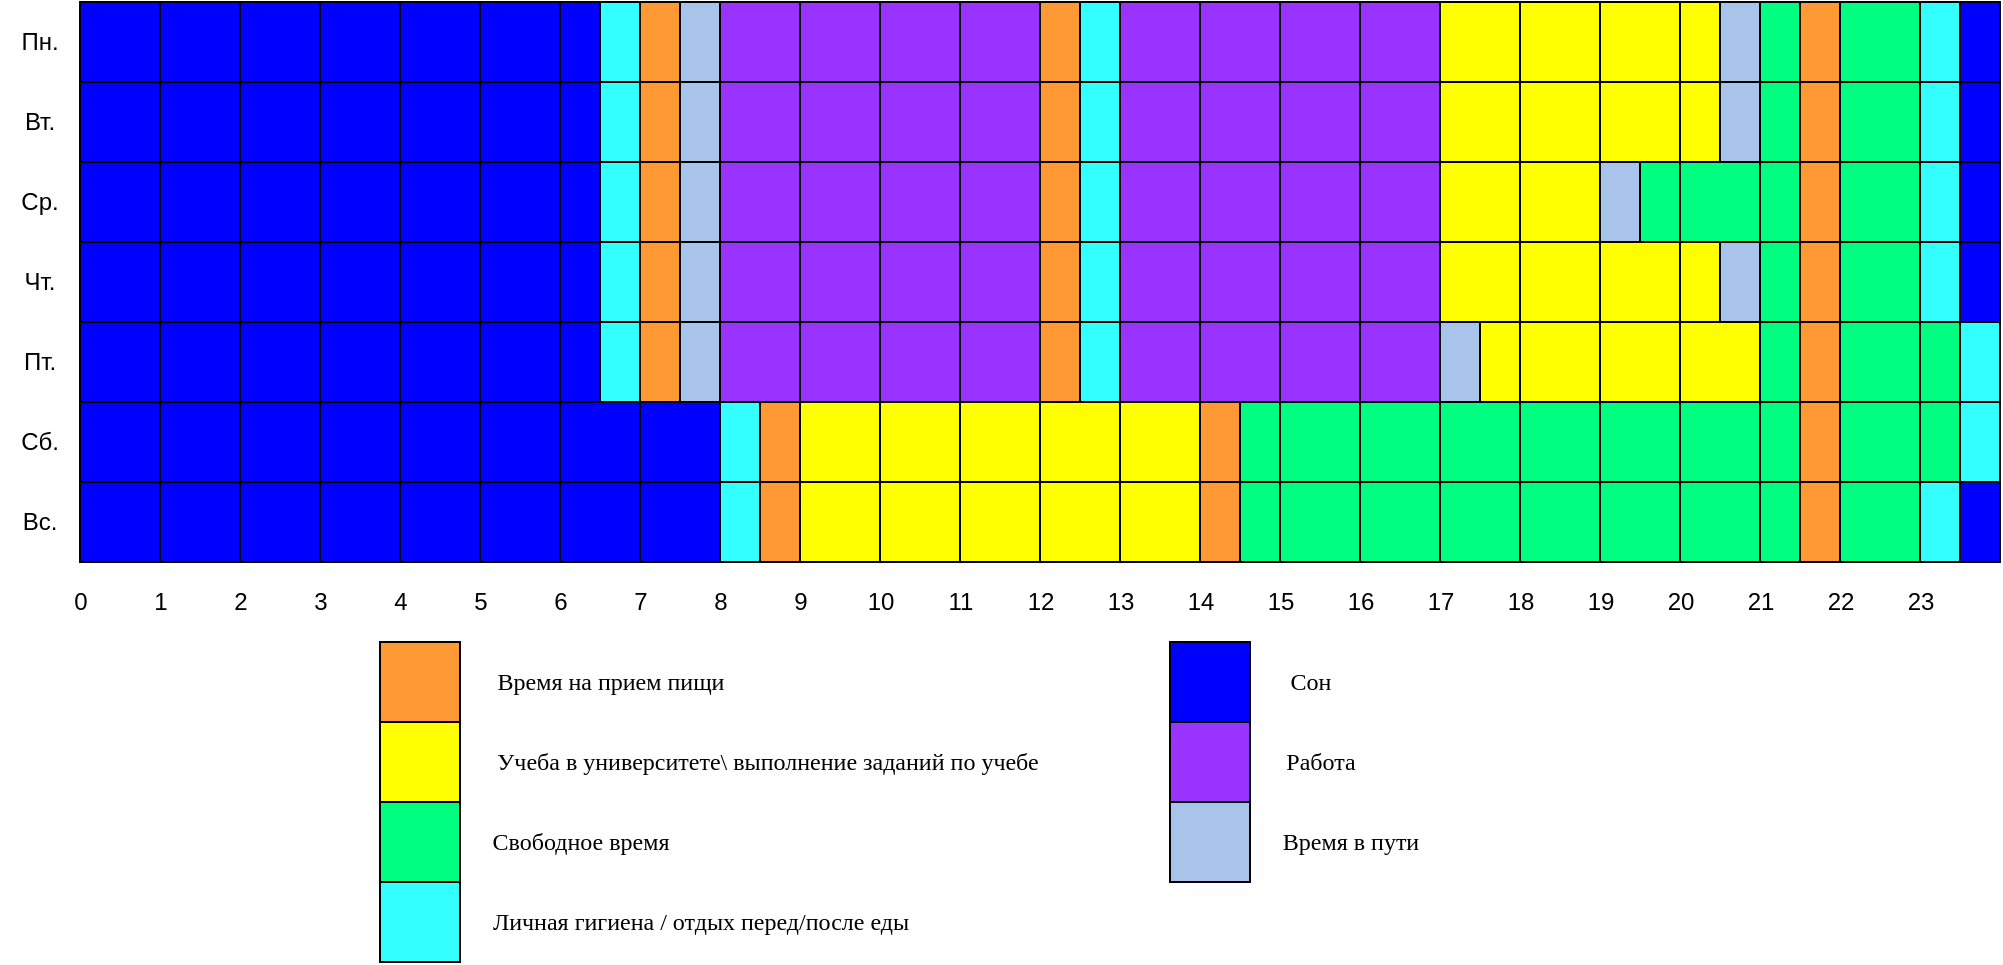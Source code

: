 <mxfile version="15.3.3" type="device" pages="4"><diagram name="Page-1" id="e7010aeb-78dc-98c9-4316-6516fd28bfe3"><mxGraphModel dx="1185" dy="619" grid="1" gridSize="10" guides="1" tooltips="1" connect="1" arrows="1" fold="1" page="1" pageScale="1.5" pageWidth="1169" pageHeight="826" background="none" math="0" shadow="0"><root><mxCell id="0" style=";html=1;"/><mxCell id="1" style=";html=1;" parent="0"/><mxCell id="DtbNoNiHbnb63BNr_NNm-8" value="" style="whiteSpace=wrap;html=1;aspect=fixed;fillColor=#FF3333;" parent="1" vertex="1"><mxGeometry x="120" y="40" width="40" height="40" as="geometry"/></mxCell><mxCell id="DtbNoNiHbnb63BNr_NNm-9" value="" style="whiteSpace=wrap;html=1;aspect=fixed;" parent="1" vertex="1"><mxGeometry x="160" y="40" width="40" height="40" as="geometry"/></mxCell><mxCell id="DtbNoNiHbnb63BNr_NNm-10" value="" style="whiteSpace=wrap;html=1;aspect=fixed;fillColor=#0000FF;" parent="1" vertex="1"><mxGeometry x="200" y="40" width="40" height="40" as="geometry"/></mxCell><mxCell id="DtbNoNiHbnb63BNr_NNm-11" value="" style="whiteSpace=wrap;html=1;aspect=fixed;fillColor=#0000FF;" parent="1" vertex="1"><mxGeometry x="240" y="40" width="40" height="40" as="geometry"/></mxCell><mxCell id="DtbNoNiHbnb63BNr_NNm-12" value="" style="whiteSpace=wrap;html=1;aspect=fixed;fillColor=#0000FF;" parent="1" vertex="1"><mxGeometry x="280" y="40" width="40" height="40" as="geometry"/></mxCell><mxCell id="DtbNoNiHbnb63BNr_NNm-13" value="" style="whiteSpace=wrap;html=1;aspect=fixed;fillColor=#0000FF;" parent="1" vertex="1"><mxGeometry x="320" y="40" width="40" height="40" as="geometry"/></mxCell><mxCell id="DtbNoNiHbnb63BNr_NNm-14" value="" style="whiteSpace=wrap;html=1;aspect=fixed;fillColor=#0000FF;" parent="1" vertex="1"><mxGeometry x="360" y="40" width="40" height="40" as="geometry"/></mxCell><mxCell id="DtbNoNiHbnb63BNr_NNm-15" value="" style="whiteSpace=wrap;html=1;aspect=fixed;fillColor=#0000FF;" parent="1" vertex="1"><mxGeometry x="400" y="40" width="40" height="40" as="geometry"/></mxCell><mxCell id="DtbNoNiHbnb63BNr_NNm-16" value="" style="whiteSpace=wrap;html=1;aspect=fixed;fillColor=#0000FF;" parent="1" vertex="1"><mxGeometry x="440" y="40" width="40" height="40" as="geometry"/></mxCell><mxCell id="DtbNoNiHbnb63BNr_NNm-17" value="" style="whiteSpace=wrap;html=1;aspect=fixed;fillColor=#0000FF;" parent="1" vertex="1"><mxGeometry x="480" y="40" width="40" height="40" as="geometry"/></mxCell><mxCell id="DtbNoNiHbnb63BNr_NNm-18" value="" style="whiteSpace=wrap;html=1;aspect=fixed;" parent="1" vertex="1"><mxGeometry x="520" y="40" width="40" height="40" as="geometry"/></mxCell><mxCell id="DtbNoNiHbnb63BNr_NNm-19" value="" style="whiteSpace=wrap;html=1;aspect=fixed;fillColor=#9933FF;" parent="1" vertex="1"><mxGeometry x="560" y="40" width="40" height="40" as="geometry"/></mxCell><mxCell id="DtbNoNiHbnb63BNr_NNm-20" value="" style="whiteSpace=wrap;html=1;aspect=fixed;fillColor=#9933FF;" parent="1" vertex="1"><mxGeometry x="600" y="40" width="40" height="40" as="geometry"/></mxCell><mxCell id="DtbNoNiHbnb63BNr_NNm-21" value="" style="whiteSpace=wrap;html=1;aspect=fixed;fillColor=#9933FF;" parent="1" vertex="1"><mxGeometry x="640" y="40" width="40" height="40" as="geometry"/></mxCell><mxCell id="DtbNoNiHbnb63BNr_NNm-22" value="" style="whiteSpace=wrap;html=1;aspect=fixed;fillColor=#9933FF;" parent="1" vertex="1"><mxGeometry x="680" y="40" width="40" height="40" as="geometry"/></mxCell><mxCell id="DtbNoNiHbnb63BNr_NNm-23" value="" style="whiteSpace=wrap;html=1;aspect=fixed;" parent="1" vertex="1"><mxGeometry x="720" y="40" width="40" height="40" as="geometry"/></mxCell><mxCell id="DtbNoNiHbnb63BNr_NNm-24" value="" style="whiteSpace=wrap;html=1;aspect=fixed;fillColor=#A9C4EB;" parent="1" vertex="1"><mxGeometry x="760" y="40" width="40" height="40" as="geometry"/></mxCell><mxCell id="DtbNoNiHbnb63BNr_NNm-25" value="" style="whiteSpace=wrap;html=1;aspect=fixed;fillColor=#FFFF00;" parent="1" vertex="1"><mxGeometry x="800" y="40" width="40" height="40" as="geometry"/></mxCell><mxCell id="DtbNoNiHbnb63BNr_NNm-26" value="" style="whiteSpace=wrap;html=1;aspect=fixed;fillColor=#FFFF00;" parent="1" vertex="1"><mxGeometry x="840" y="40" width="40" height="40" as="geometry"/></mxCell><mxCell id="DtbNoNiHbnb63BNr_NNm-27" value="" style="whiteSpace=wrap;html=1;aspect=fixed;fillColor=#FFFF00;" parent="1" vertex="1"><mxGeometry x="880" y="40" width="40" height="40" as="geometry"/></mxCell><mxCell id="DtbNoNiHbnb63BNr_NNm-28" value="" style="whiteSpace=wrap;html=1;aspect=fixed;" parent="1" vertex="1"><mxGeometry x="920" y="40" width="40" height="40" as="geometry"/></mxCell><mxCell id="DtbNoNiHbnb63BNr_NNm-29" value="" style="whiteSpace=wrap;html=1;aspect=fixed;" parent="1" vertex="1"><mxGeometry x="960" y="40" width="40" height="40" as="geometry"/></mxCell><mxCell id="DtbNoNiHbnb63BNr_NNm-30" value="" style="whiteSpace=wrap;html=1;aspect=fixed;fillColor=#FF3333;" parent="1" vertex="1"><mxGeometry x="1000" y="40" width="40" height="40" as="geometry"/></mxCell><mxCell id="DtbNoNiHbnb63BNr_NNm-31" value="" style="whiteSpace=wrap;html=1;aspect=fixed;fillColor=#FF3333;" parent="1" vertex="1"><mxGeometry x="1040" y="40" width="40" height="40" as="geometry"/></mxCell><mxCell id="DtbNoNiHbnb63BNr_NNm-56" value="" style="whiteSpace=wrap;html=1;aspect=fixed;fillColor=#FF3333;" parent="1" vertex="1"><mxGeometry x="120" y="80" width="40" height="40" as="geometry"/></mxCell><mxCell id="DtbNoNiHbnb63BNr_NNm-57" value="" style="whiteSpace=wrap;html=1;aspect=fixed;" parent="1" vertex="1"><mxGeometry x="160" y="80" width="40" height="40" as="geometry"/></mxCell><mxCell id="DtbNoNiHbnb63BNr_NNm-58" value="" style="whiteSpace=wrap;html=1;aspect=fixed;fillColor=#0000FF;" parent="1" vertex="1"><mxGeometry x="200" y="80" width="40" height="40" as="geometry"/></mxCell><mxCell id="DtbNoNiHbnb63BNr_NNm-59" value="" style="whiteSpace=wrap;html=1;aspect=fixed;fillColor=#0000FF;" parent="1" vertex="1"><mxGeometry x="240" y="80" width="40" height="40" as="geometry"/></mxCell><mxCell id="DtbNoNiHbnb63BNr_NNm-60" value="" style="whiteSpace=wrap;html=1;aspect=fixed;fillColor=#0000FF;" parent="1" vertex="1"><mxGeometry x="280" y="80" width="40" height="40" as="geometry"/></mxCell><mxCell id="DtbNoNiHbnb63BNr_NNm-61" value="" style="whiteSpace=wrap;html=1;aspect=fixed;fillColor=#0000FF;" parent="1" vertex="1"><mxGeometry x="320" y="80" width="40" height="40" as="geometry"/></mxCell><mxCell id="DtbNoNiHbnb63BNr_NNm-62" value="" style="whiteSpace=wrap;html=1;aspect=fixed;fillColor=#0000FF;" parent="1" vertex="1"><mxGeometry x="360" y="80" width="40" height="40" as="geometry"/></mxCell><mxCell id="DtbNoNiHbnb63BNr_NNm-63" value="" style="whiteSpace=wrap;html=1;aspect=fixed;fillColor=#0000FF;" parent="1" vertex="1"><mxGeometry x="400" y="80" width="40" height="40" as="geometry"/></mxCell><mxCell id="DtbNoNiHbnb63BNr_NNm-64" value="" style="whiteSpace=wrap;html=1;aspect=fixed;fillColor=#0000FF;" parent="1" vertex="1"><mxGeometry x="440" y="80" width="40" height="40" as="geometry"/></mxCell><mxCell id="DtbNoNiHbnb63BNr_NNm-65" value="" style="whiteSpace=wrap;html=1;aspect=fixed;fillColor=#0000FF;" parent="1" vertex="1"><mxGeometry x="480" y="80" width="40" height="40" as="geometry"/></mxCell><mxCell id="DtbNoNiHbnb63BNr_NNm-66" value="" style="whiteSpace=wrap;html=1;aspect=fixed;" parent="1" vertex="1"><mxGeometry x="520" y="80" width="40" height="40" as="geometry"/></mxCell><mxCell id="DtbNoNiHbnb63BNr_NNm-67" value="" style="whiteSpace=wrap;html=1;aspect=fixed;fillColor=#9933FF;" parent="1" vertex="1"><mxGeometry x="560" y="80" width="40" height="40" as="geometry"/></mxCell><mxCell id="DtbNoNiHbnb63BNr_NNm-68" value="" style="whiteSpace=wrap;html=1;aspect=fixed;fillColor=#9933FF;" parent="1" vertex="1"><mxGeometry x="600" y="80" width="40" height="40" as="geometry"/></mxCell><mxCell id="DtbNoNiHbnb63BNr_NNm-69" value="" style="whiteSpace=wrap;html=1;aspect=fixed;fillColor=#9933FF;" parent="1" vertex="1"><mxGeometry x="640" y="80" width="40" height="40" as="geometry"/></mxCell><mxCell id="DtbNoNiHbnb63BNr_NNm-70" value="" style="whiteSpace=wrap;html=1;aspect=fixed;fillColor=#9933FF;" parent="1" vertex="1"><mxGeometry x="680" y="80" width="40" height="40" as="geometry"/></mxCell><mxCell id="DtbNoNiHbnb63BNr_NNm-71" value="" style="whiteSpace=wrap;html=1;aspect=fixed;" parent="1" vertex="1"><mxGeometry x="720" y="80" width="40" height="40" as="geometry"/></mxCell><mxCell id="DtbNoNiHbnb63BNr_NNm-72" value="" style="whiteSpace=wrap;html=1;aspect=fixed;fillColor=#A9C4EB;" parent="1" vertex="1"><mxGeometry x="760" y="80" width="40" height="40" as="geometry"/></mxCell><mxCell id="DtbNoNiHbnb63BNr_NNm-73" value="" style="whiteSpace=wrap;html=1;aspect=fixed;fillColor=#FFFF00;" parent="1" vertex="1"><mxGeometry x="800" y="80" width="40" height="40" as="geometry"/></mxCell><mxCell id="DtbNoNiHbnb63BNr_NNm-74" value="" style="whiteSpace=wrap;html=1;aspect=fixed;fillColor=#FFFF00;" parent="1" vertex="1"><mxGeometry x="840" y="80" width="40" height="40" as="geometry"/></mxCell><mxCell id="DtbNoNiHbnb63BNr_NNm-75" value="" style="whiteSpace=wrap;html=1;aspect=fixed;fillColor=#FFFF00;" parent="1" vertex="1"><mxGeometry x="880" y="80" width="40" height="40" as="geometry"/></mxCell><mxCell id="DtbNoNiHbnb63BNr_NNm-76" value="" style="whiteSpace=wrap;html=1;aspect=fixed;" parent="1" vertex="1"><mxGeometry x="920" y="80" width="40" height="40" as="geometry"/></mxCell><mxCell id="DtbNoNiHbnb63BNr_NNm-77" value="" style="whiteSpace=wrap;html=1;aspect=fixed;" parent="1" vertex="1"><mxGeometry x="960" y="80" width="40" height="40" as="geometry"/></mxCell><mxCell id="DtbNoNiHbnb63BNr_NNm-78" value="" style="whiteSpace=wrap;html=1;aspect=fixed;fillColor=#FF3333;" parent="1" vertex="1"><mxGeometry x="1000" y="80" width="40" height="40" as="geometry"/></mxCell><mxCell id="DtbNoNiHbnb63BNr_NNm-79" value="" style="whiteSpace=wrap;html=1;aspect=fixed;fillColor=#FF3333;" parent="1" vertex="1"><mxGeometry x="1040" y="80" width="40" height="40" as="geometry"/></mxCell><mxCell id="DtbNoNiHbnb63BNr_NNm-80" value="" style="whiteSpace=wrap;html=1;aspect=fixed;fillColor=#FF3333;" parent="1" vertex="1"><mxGeometry x="120" y="120" width="40" height="40" as="geometry"/></mxCell><mxCell id="DtbNoNiHbnb63BNr_NNm-81" value="" style="whiteSpace=wrap;html=1;aspect=fixed;" parent="1" vertex="1"><mxGeometry x="160" y="120" width="40" height="40" as="geometry"/></mxCell><mxCell id="DtbNoNiHbnb63BNr_NNm-82" value="" style="whiteSpace=wrap;html=1;aspect=fixed;fillColor=#0000FF;" parent="1" vertex="1"><mxGeometry x="200" y="120" width="40" height="40" as="geometry"/></mxCell><mxCell id="DtbNoNiHbnb63BNr_NNm-83" value="" style="whiteSpace=wrap;html=1;aspect=fixed;fillColor=#0000FF;" parent="1" vertex="1"><mxGeometry x="240" y="120" width="40" height="40" as="geometry"/></mxCell><mxCell id="DtbNoNiHbnb63BNr_NNm-84" value="" style="whiteSpace=wrap;html=1;aspect=fixed;fillColor=#0000FF;" parent="1" vertex="1"><mxGeometry x="280" y="120" width="40" height="40" as="geometry"/></mxCell><mxCell id="DtbNoNiHbnb63BNr_NNm-85" value="" style="whiteSpace=wrap;html=1;aspect=fixed;fillColor=#0000FF;" parent="1" vertex="1"><mxGeometry x="320" y="120" width="40" height="40" as="geometry"/></mxCell><mxCell id="DtbNoNiHbnb63BNr_NNm-86" value="" style="whiteSpace=wrap;html=1;aspect=fixed;fillColor=#0000FF;" parent="1" vertex="1"><mxGeometry x="360" y="120" width="40" height="40" as="geometry"/></mxCell><mxCell id="DtbNoNiHbnb63BNr_NNm-87" value="" style="whiteSpace=wrap;html=1;aspect=fixed;fillColor=#0000FF;" parent="1" vertex="1"><mxGeometry x="400" y="120" width="40" height="40" as="geometry"/></mxCell><mxCell id="DtbNoNiHbnb63BNr_NNm-88" value="" style="whiteSpace=wrap;html=1;aspect=fixed;fillColor=#0000FF;" parent="1" vertex="1"><mxGeometry x="440" y="120" width="40" height="40" as="geometry"/></mxCell><mxCell id="DtbNoNiHbnb63BNr_NNm-89" value="" style="whiteSpace=wrap;html=1;aspect=fixed;fillColor=#0000FF;" parent="1" vertex="1"><mxGeometry x="480" y="120" width="40" height="40" as="geometry"/></mxCell><mxCell id="DtbNoNiHbnb63BNr_NNm-90" value="" style="whiteSpace=wrap;html=1;aspect=fixed;" parent="1" vertex="1"><mxGeometry x="520" y="120" width="40" height="40" as="geometry"/></mxCell><mxCell id="DtbNoNiHbnb63BNr_NNm-91" value="" style="whiteSpace=wrap;html=1;aspect=fixed;fillColor=#9933FF;" parent="1" vertex="1"><mxGeometry x="560" y="120" width="40" height="40" as="geometry"/></mxCell><mxCell id="DtbNoNiHbnb63BNr_NNm-92" value="" style="whiteSpace=wrap;html=1;aspect=fixed;fillColor=#9933FF;" parent="1" vertex="1"><mxGeometry x="600" y="120" width="40" height="40" as="geometry"/></mxCell><mxCell id="DtbNoNiHbnb63BNr_NNm-93" value="" style="whiteSpace=wrap;html=1;aspect=fixed;fillColor=#9933FF;" parent="1" vertex="1"><mxGeometry x="640" y="120" width="40" height="40" as="geometry"/></mxCell><mxCell id="DtbNoNiHbnb63BNr_NNm-94" value="" style="whiteSpace=wrap;html=1;aspect=fixed;fillColor=#9933FF;" parent="1" vertex="1"><mxGeometry x="680" y="120" width="40" height="40" as="geometry"/></mxCell><mxCell id="DtbNoNiHbnb63BNr_NNm-95" value="" style="whiteSpace=wrap;html=1;aspect=fixed;" parent="1" vertex="1"><mxGeometry x="720" y="120" width="40" height="40" as="geometry"/></mxCell><mxCell id="DtbNoNiHbnb63BNr_NNm-96" value="" style="whiteSpace=wrap;html=1;aspect=fixed;fillColor=#A9C4EB;" parent="1" vertex="1"><mxGeometry x="760" y="120" width="40" height="40" as="geometry"/></mxCell><mxCell id="DtbNoNiHbnb63BNr_NNm-97" value="" style="whiteSpace=wrap;html=1;aspect=fixed;fillColor=#FFFF00;" parent="1" vertex="1"><mxGeometry x="800" y="120" width="40" height="40" as="geometry"/></mxCell><mxCell id="DtbNoNiHbnb63BNr_NNm-98" value="" style="whiteSpace=wrap;html=1;aspect=fixed;fillColor=#FFFF00;" parent="1" vertex="1"><mxGeometry x="840" y="120" width="40" height="40" as="geometry"/></mxCell><mxCell id="DtbNoNiHbnb63BNr_NNm-99" value="" style="whiteSpace=wrap;html=1;aspect=fixed;fillColor=#A9C4EB;" parent="1" vertex="1"><mxGeometry x="880" y="120" width="40" height="40" as="geometry"/></mxCell><mxCell id="DtbNoNiHbnb63BNr_NNm-100" value="" style="whiteSpace=wrap;html=1;aspect=fixed;fillColor=#00FF80;" parent="1" vertex="1"><mxGeometry x="920" y="120" width="40" height="40" as="geometry"/></mxCell><mxCell id="DtbNoNiHbnb63BNr_NNm-101" value="" style="whiteSpace=wrap;html=1;aspect=fixed;fillColor=#FF3333;" parent="1" vertex="1"><mxGeometry x="960" y="120" width="40" height="40" as="geometry"/></mxCell><mxCell id="DtbNoNiHbnb63BNr_NNm-102" value="" style="whiteSpace=wrap;html=1;aspect=fixed;fillColor=#FF3333;" parent="1" vertex="1"><mxGeometry x="1000" y="120" width="40" height="40" as="geometry"/></mxCell><mxCell id="DtbNoNiHbnb63BNr_NNm-103" value="" style="whiteSpace=wrap;html=1;aspect=fixed;fillColor=#FF3333;" parent="1" vertex="1"><mxGeometry x="1040" y="120" width="40" height="40" as="geometry"/></mxCell><mxCell id="DtbNoNiHbnb63BNr_NNm-104" value="" style="whiteSpace=wrap;html=1;aspect=fixed;fillColor=#FF3333;" parent="1" vertex="1"><mxGeometry x="120" y="160" width="40" height="40" as="geometry"/></mxCell><mxCell id="DtbNoNiHbnb63BNr_NNm-105" value="" style="whiteSpace=wrap;html=1;aspect=fixed;" parent="1" vertex="1"><mxGeometry x="160" y="160" width="40" height="40" as="geometry"/></mxCell><mxCell id="DtbNoNiHbnb63BNr_NNm-106" value="" style="whiteSpace=wrap;html=1;aspect=fixed;fillColor=#0000FF;" parent="1" vertex="1"><mxGeometry x="200" y="160" width="40" height="40" as="geometry"/></mxCell><mxCell id="DtbNoNiHbnb63BNr_NNm-107" value="" style="whiteSpace=wrap;html=1;aspect=fixed;fillColor=#0000FF;" parent="1" vertex="1"><mxGeometry x="240" y="160" width="40" height="40" as="geometry"/></mxCell><mxCell id="DtbNoNiHbnb63BNr_NNm-108" value="" style="whiteSpace=wrap;html=1;aspect=fixed;fillColor=#0000FF;" parent="1" vertex="1"><mxGeometry x="280" y="160" width="40" height="40" as="geometry"/></mxCell><mxCell id="DtbNoNiHbnb63BNr_NNm-109" value="" style="whiteSpace=wrap;html=1;aspect=fixed;fillColor=#0000FF;" parent="1" vertex="1"><mxGeometry x="320" y="160" width="40" height="40" as="geometry"/></mxCell><mxCell id="DtbNoNiHbnb63BNr_NNm-110" value="" style="whiteSpace=wrap;html=1;aspect=fixed;fillColor=#0000FF;" parent="1" vertex="1"><mxGeometry x="360" y="160" width="40" height="40" as="geometry"/></mxCell><mxCell id="DtbNoNiHbnb63BNr_NNm-111" value="" style="whiteSpace=wrap;html=1;aspect=fixed;fillColor=#0000FF;" parent="1" vertex="1"><mxGeometry x="400" y="160" width="40" height="40" as="geometry"/></mxCell><mxCell id="DtbNoNiHbnb63BNr_NNm-112" value="" style="whiteSpace=wrap;html=1;aspect=fixed;fillColor=#0000FF;" parent="1" vertex="1"><mxGeometry x="440" y="160" width="40" height="40" as="geometry"/></mxCell><mxCell id="DtbNoNiHbnb63BNr_NNm-113" value="" style="whiteSpace=wrap;html=1;aspect=fixed;fillColor=#0000FF;" parent="1" vertex="1"><mxGeometry x="480" y="160" width="40" height="40" as="geometry"/></mxCell><mxCell id="DtbNoNiHbnb63BNr_NNm-114" value="" style="whiteSpace=wrap;html=1;aspect=fixed;" parent="1" vertex="1"><mxGeometry x="520" y="160" width="40" height="40" as="geometry"/></mxCell><mxCell id="DtbNoNiHbnb63BNr_NNm-115" value="" style="whiteSpace=wrap;html=1;aspect=fixed;fillColor=#9933FF;" parent="1" vertex="1"><mxGeometry x="560" y="160" width="40" height="40" as="geometry"/></mxCell><mxCell id="DtbNoNiHbnb63BNr_NNm-116" value="" style="whiteSpace=wrap;html=1;aspect=fixed;fillColor=#9933FF;" parent="1" vertex="1"><mxGeometry x="600" y="160" width="40" height="40" as="geometry"/></mxCell><mxCell id="DtbNoNiHbnb63BNr_NNm-117" value="" style="whiteSpace=wrap;html=1;aspect=fixed;fillColor=#9933FF;" parent="1" vertex="1"><mxGeometry x="640" y="160" width="40" height="40" as="geometry"/></mxCell><mxCell id="DtbNoNiHbnb63BNr_NNm-118" value="" style="whiteSpace=wrap;html=1;aspect=fixed;fillColor=#9933FF;" parent="1" vertex="1"><mxGeometry x="680" y="160" width="40" height="40" as="geometry"/></mxCell><mxCell id="DtbNoNiHbnb63BNr_NNm-119" value="" style="whiteSpace=wrap;html=1;aspect=fixed;" parent="1" vertex="1"><mxGeometry x="720" y="160" width="40" height="40" as="geometry"/></mxCell><mxCell id="DtbNoNiHbnb63BNr_NNm-120" value="" style="whiteSpace=wrap;html=1;aspect=fixed;fillColor=#A9C4EB;" parent="1" vertex="1"><mxGeometry x="760" y="160" width="40" height="40" as="geometry"/></mxCell><mxCell id="DtbNoNiHbnb63BNr_NNm-121" value="" style="whiteSpace=wrap;html=1;aspect=fixed;fillColor=#FFFF00;" parent="1" vertex="1"><mxGeometry x="800" y="160" width="40" height="40" as="geometry"/></mxCell><mxCell id="DtbNoNiHbnb63BNr_NNm-122" value="" style="whiteSpace=wrap;html=1;aspect=fixed;fillColor=#FFFF00;" parent="1" vertex="1"><mxGeometry x="840" y="160" width="40" height="40" as="geometry"/></mxCell><mxCell id="DtbNoNiHbnb63BNr_NNm-123" value="" style="whiteSpace=wrap;html=1;aspect=fixed;fillColor=#FFFF00;" parent="1" vertex="1"><mxGeometry x="880" y="160" width="40" height="40" as="geometry"/></mxCell><mxCell id="DtbNoNiHbnb63BNr_NNm-124" value="" style="whiteSpace=wrap;html=1;aspect=fixed;" parent="1" vertex="1"><mxGeometry x="920" y="160" width="40" height="40" as="geometry"/></mxCell><mxCell id="DtbNoNiHbnb63BNr_NNm-125" value="" style="whiteSpace=wrap;html=1;aspect=fixed;" parent="1" vertex="1"><mxGeometry x="960" y="160" width="40" height="40" as="geometry"/></mxCell><mxCell id="DtbNoNiHbnb63BNr_NNm-126" value="" style="whiteSpace=wrap;html=1;aspect=fixed;fillColor=#FF3333;" parent="1" vertex="1"><mxGeometry x="1000" y="160" width="40" height="40" as="geometry"/></mxCell><mxCell id="DtbNoNiHbnb63BNr_NNm-127" value="" style="whiteSpace=wrap;html=1;aspect=fixed;fillColor=#FF3333;" parent="1" vertex="1"><mxGeometry x="1040" y="160" width="40" height="40" as="geometry"/></mxCell><mxCell id="DtbNoNiHbnb63BNr_NNm-128" value="" style="whiteSpace=wrap;html=1;aspect=fixed;fillColor=#FF3333;" parent="1" vertex="1"><mxGeometry x="120" y="200" width="40" height="40" as="geometry"/></mxCell><mxCell id="DtbNoNiHbnb63BNr_NNm-129" value="" style="whiteSpace=wrap;html=1;aspect=fixed;" parent="1" vertex="1"><mxGeometry x="160" y="200" width="40" height="40" as="geometry"/></mxCell><mxCell id="DtbNoNiHbnb63BNr_NNm-130" value="" style="whiteSpace=wrap;html=1;aspect=fixed;fillColor=#0000FF;" parent="1" vertex="1"><mxGeometry x="200" y="200" width="40" height="40" as="geometry"/></mxCell><mxCell id="DtbNoNiHbnb63BNr_NNm-131" value="" style="whiteSpace=wrap;html=1;aspect=fixed;fillColor=#0000FF;" parent="1" vertex="1"><mxGeometry x="240" y="200" width="40" height="40" as="geometry"/></mxCell><mxCell id="DtbNoNiHbnb63BNr_NNm-132" value="" style="whiteSpace=wrap;html=1;aspect=fixed;fillColor=#0000FF;" parent="1" vertex="1"><mxGeometry x="280" y="200" width="40" height="40" as="geometry"/></mxCell><mxCell id="DtbNoNiHbnb63BNr_NNm-133" value="" style="whiteSpace=wrap;html=1;aspect=fixed;fillColor=#0000FF;" parent="1" vertex="1"><mxGeometry x="320" y="200" width="40" height="40" as="geometry"/></mxCell><mxCell id="DtbNoNiHbnb63BNr_NNm-134" value="" style="whiteSpace=wrap;html=1;aspect=fixed;fillColor=#0000FF;" parent="1" vertex="1"><mxGeometry x="360" y="200" width="40" height="40" as="geometry"/></mxCell><mxCell id="DtbNoNiHbnb63BNr_NNm-135" value="" style="whiteSpace=wrap;html=1;aspect=fixed;fillColor=#0000FF;" parent="1" vertex="1"><mxGeometry x="400" y="200" width="40" height="40" as="geometry"/></mxCell><mxCell id="DtbNoNiHbnb63BNr_NNm-136" value="" style="whiteSpace=wrap;html=1;aspect=fixed;fillColor=#0000FF;" parent="1" vertex="1"><mxGeometry x="440" y="200" width="40" height="40" as="geometry"/></mxCell><mxCell id="DtbNoNiHbnb63BNr_NNm-137" value="" style="whiteSpace=wrap;html=1;aspect=fixed;fillColor=#0000FF;" parent="1" vertex="1"><mxGeometry x="480" y="200" width="40" height="40" as="geometry"/></mxCell><mxCell id="DtbNoNiHbnb63BNr_NNm-138" value="" style="whiteSpace=wrap;html=1;aspect=fixed;" parent="1" vertex="1"><mxGeometry x="520" y="200" width="40" height="40" as="geometry"/></mxCell><mxCell id="DtbNoNiHbnb63BNr_NNm-139" value="" style="whiteSpace=wrap;html=1;aspect=fixed;fillColor=#9933FF;" parent="1" vertex="1"><mxGeometry x="560" y="200" width="40" height="40" as="geometry"/></mxCell><mxCell id="DtbNoNiHbnb63BNr_NNm-140" value="" style="whiteSpace=wrap;html=1;aspect=fixed;fillColor=#9933FF;" parent="1" vertex="1"><mxGeometry x="600" y="200" width="40" height="40" as="geometry"/></mxCell><mxCell id="DtbNoNiHbnb63BNr_NNm-141" value="" style="whiteSpace=wrap;html=1;aspect=fixed;fillColor=#9933FF;" parent="1" vertex="1"><mxGeometry x="640" y="200" width="40" height="40" as="geometry"/></mxCell><mxCell id="DtbNoNiHbnb63BNr_NNm-142" value="" style="whiteSpace=wrap;html=1;aspect=fixed;fillColor=#9933FF;" parent="1" vertex="1"><mxGeometry x="680" y="200" width="40" height="40" as="geometry"/></mxCell><mxCell id="DtbNoNiHbnb63BNr_NNm-143" value="" style="whiteSpace=wrap;html=1;aspect=fixed;" parent="1" vertex="1"><mxGeometry x="720" y="200" width="40" height="40" as="geometry"/></mxCell><mxCell id="DtbNoNiHbnb63BNr_NNm-144" value="" style="whiteSpace=wrap;html=1;aspect=fixed;fillColor=#00FF80;" parent="1" vertex="1"><mxGeometry x="760" y="200" width="40" height="40" as="geometry"/></mxCell><mxCell id="DtbNoNiHbnb63BNr_NNm-145" value="" style="whiteSpace=wrap;html=1;aspect=fixed;fillColor=#00FF80;" parent="1" vertex="1"><mxGeometry x="800" y="200" width="40" height="40" as="geometry"/></mxCell><mxCell id="DtbNoNiHbnb63BNr_NNm-146" value="" style="whiteSpace=wrap;html=1;aspect=fixed;fillColor=#00FF80;" parent="1" vertex="1"><mxGeometry x="840" y="200" width="40" height="40" as="geometry"/></mxCell><mxCell id="DtbNoNiHbnb63BNr_NNm-147" value="" style="whiteSpace=wrap;html=1;aspect=fixed;fillColor=#00FF80;" parent="1" vertex="1"><mxGeometry x="880" y="200" width="40" height="40" as="geometry"/></mxCell><mxCell id="DtbNoNiHbnb63BNr_NNm-148" value="" style="whiteSpace=wrap;html=1;aspect=fixed;fillColor=#00FF80;" parent="1" vertex="1"><mxGeometry x="920" y="200" width="40" height="40" as="geometry"/></mxCell><mxCell id="DtbNoNiHbnb63BNr_NNm-149" value="" style="whiteSpace=wrap;html=1;aspect=fixed;" parent="1" vertex="1"><mxGeometry x="960" y="200" width="40" height="40" as="geometry"/></mxCell><mxCell id="DtbNoNiHbnb63BNr_NNm-150" value="" style="whiteSpace=wrap;html=1;aspect=fixed;fillColor=#FF3333;" parent="1" vertex="1"><mxGeometry x="1000" y="200" width="40" height="40" as="geometry"/></mxCell><mxCell id="DtbNoNiHbnb63BNr_NNm-151" value="" style="whiteSpace=wrap;html=1;aspect=fixed;fillColor=#FF3333;" parent="1" vertex="1"><mxGeometry x="1040" y="200" width="40" height="40" as="geometry"/></mxCell><mxCell id="DtbNoNiHbnb63BNr_NNm-152" value="" style="whiteSpace=wrap;html=1;aspect=fixed;fillColor=#FF3333;" parent="1" vertex="1"><mxGeometry x="120" y="240" width="40" height="40" as="geometry"/></mxCell><mxCell id="DtbNoNiHbnb63BNr_NNm-153" value="" style="whiteSpace=wrap;html=1;aspect=fixed;" parent="1" vertex="1"><mxGeometry x="160" y="240" width="40" height="40" as="geometry"/></mxCell><mxCell id="DtbNoNiHbnb63BNr_NNm-154" value="" style="whiteSpace=wrap;html=1;aspect=fixed;fillColor=#0000FF;" parent="1" vertex="1"><mxGeometry x="200" y="240" width="40" height="40" as="geometry"/></mxCell><mxCell id="DtbNoNiHbnb63BNr_NNm-155" value="" style="whiteSpace=wrap;html=1;aspect=fixed;fillColor=#0000FF;" parent="1" vertex="1"><mxGeometry x="240" y="240" width="40" height="40" as="geometry"/></mxCell><mxCell id="DtbNoNiHbnb63BNr_NNm-156" value="" style="whiteSpace=wrap;html=1;aspect=fixed;fillColor=#0000FF;" parent="1" vertex="1"><mxGeometry x="280" y="240" width="40" height="40" as="geometry"/></mxCell><mxCell id="DtbNoNiHbnb63BNr_NNm-157" value="" style="whiteSpace=wrap;html=1;aspect=fixed;fillColor=#0000FF;" parent="1" vertex="1"><mxGeometry x="320" y="240" width="40" height="40" as="geometry"/></mxCell><mxCell id="DtbNoNiHbnb63BNr_NNm-158" value="" style="whiteSpace=wrap;html=1;aspect=fixed;fillColor=#0000FF;" parent="1" vertex="1"><mxGeometry x="360" y="240" width="40" height="40" as="geometry"/></mxCell><mxCell id="DtbNoNiHbnb63BNr_NNm-159" value="" style="whiteSpace=wrap;html=1;aspect=fixed;fillColor=#0000FF;" parent="1" vertex="1"><mxGeometry x="400" y="240" width="40" height="40" as="geometry"/></mxCell><mxCell id="DtbNoNiHbnb63BNr_NNm-160" value="" style="whiteSpace=wrap;html=1;aspect=fixed;fillColor=#0000FF;" parent="1" vertex="1"><mxGeometry x="440" y="240" width="40" height="40" as="geometry"/></mxCell><mxCell id="DtbNoNiHbnb63BNr_NNm-161" value="" style="whiteSpace=wrap;html=1;aspect=fixed;fillColor=#0000FF;" parent="1" vertex="1"><mxGeometry x="480" y="240" width="40" height="40" as="geometry"/></mxCell><mxCell id="DtbNoNiHbnb63BNr_NNm-162" value="" style="whiteSpace=wrap;html=1;aspect=fixed;fillColor=#0000FF;" parent="1" vertex="1"><mxGeometry x="520" y="240" width="40" height="40" as="geometry"/></mxCell><mxCell id="DtbNoNiHbnb63BNr_NNm-163" value="" style="whiteSpace=wrap;html=1;aspect=fixed;" parent="1" vertex="1"><mxGeometry x="560" y="240" width="40" height="40" as="geometry"/></mxCell><mxCell id="DtbNoNiHbnb63BNr_NNm-164" value="" style="whiteSpace=wrap;html=1;aspect=fixed;fillColor=#FFFF00;" parent="1" vertex="1"><mxGeometry x="600" y="240" width="40" height="40" as="geometry"/></mxCell><mxCell id="DtbNoNiHbnb63BNr_NNm-165" value="" style="whiteSpace=wrap;html=1;aspect=fixed;fillColor=#FFFF00;" parent="1" vertex="1"><mxGeometry x="640" y="240" width="40" height="40" as="geometry"/></mxCell><mxCell id="DtbNoNiHbnb63BNr_NNm-166" value="" style="whiteSpace=wrap;html=1;aspect=fixed;fillColor=#FFFF00;" parent="1" vertex="1"><mxGeometry x="680" y="240" width="40" height="40" as="geometry"/></mxCell><mxCell id="DtbNoNiHbnb63BNr_NNm-167" value="" style="whiteSpace=wrap;html=1;aspect=fixed;fillColor=#00FF80;" parent="1" vertex="1"><mxGeometry x="720" y="240" width="40" height="40" as="geometry"/></mxCell><mxCell id="DtbNoNiHbnb63BNr_NNm-168" value="" style="whiteSpace=wrap;html=1;aspect=fixed;fillColor=#FF3333;" parent="1" vertex="1"><mxGeometry x="760" y="240" width="40" height="40" as="geometry"/></mxCell><mxCell id="DtbNoNiHbnb63BNr_NNm-169" value="" style="whiteSpace=wrap;html=1;aspect=fixed;fillColor=#00FF80;" parent="1" vertex="1"><mxGeometry x="800" y="240" width="40" height="40" as="geometry"/></mxCell><mxCell id="DtbNoNiHbnb63BNr_NNm-170" value="" style="whiteSpace=wrap;html=1;aspect=fixed;fillColor=#00FF80;" parent="1" vertex="1"><mxGeometry x="840" y="240" width="40" height="40" as="geometry"/></mxCell><mxCell id="DtbNoNiHbnb63BNr_NNm-171" value="" style="whiteSpace=wrap;html=1;aspect=fixed;fillColor=#00FF80;" parent="1" vertex="1"><mxGeometry x="880" y="240" width="40" height="40" as="geometry"/></mxCell><mxCell id="DtbNoNiHbnb63BNr_NNm-172" value="" style="whiteSpace=wrap;html=1;aspect=fixed;fillColor=#00FF80;" parent="1" vertex="1"><mxGeometry x="920" y="240" width="40" height="40" as="geometry"/></mxCell><mxCell id="DtbNoNiHbnb63BNr_NNm-173" value="" style="whiteSpace=wrap;html=1;aspect=fixed;fillColor=#00FF80;" parent="1" vertex="1"><mxGeometry x="960" y="240" width="40" height="40" as="geometry"/></mxCell><mxCell id="DtbNoNiHbnb63BNr_NNm-174" value="" style="whiteSpace=wrap;html=1;aspect=fixed;fillColor=#FF3333;" parent="1" vertex="1"><mxGeometry x="1000" y="240" width="40" height="40" as="geometry"/></mxCell><mxCell id="DtbNoNiHbnb63BNr_NNm-175" value="" style="whiteSpace=wrap;html=1;aspect=fixed;fillColor=#FF3333;" parent="1" vertex="1"><mxGeometry x="1040" y="240" width="40" height="40" as="geometry"/></mxCell><mxCell id="DtbNoNiHbnb63BNr_NNm-176" value="" style="whiteSpace=wrap;html=1;aspect=fixed;fillColor=#FF3333;" parent="1" vertex="1"><mxGeometry x="120" y="280" width="40" height="40" as="geometry"/></mxCell><mxCell id="DtbNoNiHbnb63BNr_NNm-177" value="" style="whiteSpace=wrap;html=1;aspect=fixed;" parent="1" vertex="1"><mxGeometry x="160" y="280" width="40" height="40" as="geometry"/></mxCell><mxCell id="DtbNoNiHbnb63BNr_NNm-178" value="" style="whiteSpace=wrap;html=1;aspect=fixed;fillColor=#0000FF;" parent="1" vertex="1"><mxGeometry x="200" y="280" width="40" height="40" as="geometry"/></mxCell><mxCell id="DtbNoNiHbnb63BNr_NNm-179" value="" style="whiteSpace=wrap;html=1;aspect=fixed;fillColor=#0000FF;" parent="1" vertex="1"><mxGeometry x="240" y="280" width="40" height="40" as="geometry"/></mxCell><mxCell id="DtbNoNiHbnb63BNr_NNm-180" value="" style="whiteSpace=wrap;html=1;aspect=fixed;fillColor=#0000FF;" parent="1" vertex="1"><mxGeometry x="280" y="280" width="40" height="40" as="geometry"/></mxCell><mxCell id="DtbNoNiHbnb63BNr_NNm-181" value="" style="whiteSpace=wrap;html=1;aspect=fixed;fillColor=#0000FF;" parent="1" vertex="1"><mxGeometry x="320" y="280" width="40" height="40" as="geometry"/></mxCell><mxCell id="DtbNoNiHbnb63BNr_NNm-182" value="" style="whiteSpace=wrap;html=1;aspect=fixed;fillColor=#0000FF;" parent="1" vertex="1"><mxGeometry x="360" y="280" width="40" height="40" as="geometry"/></mxCell><mxCell id="DtbNoNiHbnb63BNr_NNm-183" value="" style="whiteSpace=wrap;html=1;aspect=fixed;fillColor=#0000FF;" parent="1" vertex="1"><mxGeometry x="400" y="280" width="40" height="40" as="geometry"/></mxCell><mxCell id="DtbNoNiHbnb63BNr_NNm-184" value="" style="whiteSpace=wrap;html=1;aspect=fixed;fillColor=#0000FF;" parent="1" vertex="1"><mxGeometry x="440" y="280" width="40" height="40" as="geometry"/></mxCell><mxCell id="DtbNoNiHbnb63BNr_NNm-185" value="" style="whiteSpace=wrap;html=1;aspect=fixed;fillColor=#0000FF;" parent="1" vertex="1"><mxGeometry x="480" y="280" width="40" height="40" as="geometry"/></mxCell><mxCell id="DtbNoNiHbnb63BNr_NNm-186" value="" style="whiteSpace=wrap;html=1;aspect=fixed;fillColor=#0000FF;" parent="1" vertex="1"><mxGeometry x="520" y="280" width="40" height="40" as="geometry"/></mxCell><mxCell id="DtbNoNiHbnb63BNr_NNm-187" value="" style="whiteSpace=wrap;html=1;aspect=fixed;" parent="1" vertex="1"><mxGeometry x="560" y="280" width="40" height="40" as="geometry"/></mxCell><mxCell id="DtbNoNiHbnb63BNr_NNm-188" value="" style="whiteSpace=wrap;html=1;aspect=fixed;fillColor=#FFFF00;" parent="1" vertex="1"><mxGeometry x="600" y="280" width="40" height="40" as="geometry"/></mxCell><mxCell id="DtbNoNiHbnb63BNr_NNm-189" value="" style="whiteSpace=wrap;html=1;aspect=fixed;fillColor=#FFFF00;" parent="1" vertex="1"><mxGeometry x="640" y="280" width="40" height="40" as="geometry"/></mxCell><mxCell id="DtbNoNiHbnb63BNr_NNm-190" value="" style="whiteSpace=wrap;html=1;aspect=fixed;fillColor=#FFFF00;" parent="1" vertex="1"><mxGeometry x="680" y="280" width="40" height="40" as="geometry"/></mxCell><mxCell id="DtbNoNiHbnb63BNr_NNm-191" value="" style="whiteSpace=wrap;html=1;aspect=fixed;fillColor=#00FF80;" parent="1" vertex="1"><mxGeometry x="720" y="280" width="40" height="40" as="geometry"/></mxCell><mxCell id="DtbNoNiHbnb63BNr_NNm-192" value="" style="whiteSpace=wrap;html=1;aspect=fixed;fillColor=#FF3333;" parent="1" vertex="1"><mxGeometry x="760" y="280" width="40" height="40" as="geometry"/></mxCell><mxCell id="DtbNoNiHbnb63BNr_NNm-193" value="" style="whiteSpace=wrap;html=1;aspect=fixed;fillColor=#00FF80;" parent="1" vertex="1"><mxGeometry x="800" y="280" width="40" height="40" as="geometry"/></mxCell><mxCell id="DtbNoNiHbnb63BNr_NNm-194" value="" style="whiteSpace=wrap;html=1;aspect=fixed;fillColor=#00FF80;" parent="1" vertex="1"><mxGeometry x="840" y="280" width="40" height="40" as="geometry"/></mxCell><mxCell id="DtbNoNiHbnb63BNr_NNm-195" value="" style="whiteSpace=wrap;html=1;aspect=fixed;fillColor=#00FF80;" parent="1" vertex="1"><mxGeometry x="880" y="280" width="40" height="40" as="geometry"/></mxCell><mxCell id="DtbNoNiHbnb63BNr_NNm-196" value="" style="whiteSpace=wrap;html=1;aspect=fixed;fillColor=#00FF80;" parent="1" vertex="1"><mxGeometry x="920" y="280" width="40" height="40" as="geometry"/></mxCell><mxCell id="DtbNoNiHbnb63BNr_NNm-197" value="" style="whiteSpace=wrap;html=1;aspect=fixed;fillColor=#FF3333;" parent="1" vertex="1"><mxGeometry x="960" y="280" width="40" height="40" as="geometry"/></mxCell><mxCell id="DtbNoNiHbnb63BNr_NNm-198" value="" style="whiteSpace=wrap;html=1;aspect=fixed;fillColor=#FF3333;" parent="1" vertex="1"><mxGeometry x="1000" y="280" width="40" height="40" as="geometry"/></mxCell><mxCell id="DtbNoNiHbnb63BNr_NNm-199" value="" style="whiteSpace=wrap;html=1;aspect=fixed;fillColor=#FF3333;" parent="1" vertex="1"><mxGeometry x="1040" y="280" width="40" height="40" as="geometry"/></mxCell><mxCell id="DtbNoNiHbnb63BNr_NNm-201" value="Пн." style="text;html=1;strokeColor=none;fillColor=none;align=center;verticalAlign=middle;whiteSpace=wrap;rounded=0;" parent="1" vertex="1"><mxGeometry x="80" y="50" width="40" height="20" as="geometry"/></mxCell><mxCell id="DtbNoNiHbnb63BNr_NNm-202" value="Вт." style="text;html=1;strokeColor=none;fillColor=none;align=center;verticalAlign=middle;whiteSpace=wrap;rounded=0;" parent="1" vertex="1"><mxGeometry x="80" y="90" width="40" height="20" as="geometry"/></mxCell><mxCell id="DtbNoNiHbnb63BNr_NNm-203" value="Ср." style="text;html=1;strokeColor=none;fillColor=none;align=center;verticalAlign=middle;whiteSpace=wrap;rounded=0;" parent="1" vertex="1"><mxGeometry x="80" y="130" width="40" height="20" as="geometry"/></mxCell><mxCell id="DtbNoNiHbnb63BNr_NNm-204" value="Чт." style="text;html=1;strokeColor=none;fillColor=none;align=center;verticalAlign=middle;whiteSpace=wrap;rounded=0;" parent="1" vertex="1"><mxGeometry x="80" y="170" width="40" height="20" as="geometry"/></mxCell><mxCell id="DtbNoNiHbnb63BNr_NNm-205" value="Пт." style="text;html=1;strokeColor=none;fillColor=none;align=center;verticalAlign=middle;whiteSpace=wrap;rounded=0;" parent="1" vertex="1"><mxGeometry x="80" y="210" width="40" height="20" as="geometry"/></mxCell><mxCell id="DtbNoNiHbnb63BNr_NNm-206" value="Сб." style="text;html=1;strokeColor=none;fillColor=none;align=center;verticalAlign=middle;whiteSpace=wrap;rounded=0;" parent="1" vertex="1"><mxGeometry x="80" y="250" width="40" height="20" as="geometry"/></mxCell><mxCell id="DtbNoNiHbnb63BNr_NNm-207" value="Вс." style="text;html=1;strokeColor=none;fillColor=none;align=center;verticalAlign=middle;whiteSpace=wrap;rounded=0;" parent="1" vertex="1"><mxGeometry x="80" y="290" width="40" height="20" as="geometry"/></mxCell><mxCell id="DtbNoNiHbnb63BNr_NNm-208" value="0" style="text;html=1;align=center;verticalAlign=middle;resizable=0;points=[];autosize=1;strokeColor=none;" parent="1" vertex="1"><mxGeometry x="110" y="330" width="20" height="20" as="geometry"/></mxCell><mxCell id="DtbNoNiHbnb63BNr_NNm-209" value="1" style="text;html=1;align=center;verticalAlign=middle;resizable=0;points=[];autosize=1;strokeColor=none;" parent="1" vertex="1"><mxGeometry x="150" y="330" width="20" height="20" as="geometry"/></mxCell><mxCell id="DtbNoNiHbnb63BNr_NNm-211" value="2" style="text;html=1;align=center;verticalAlign=middle;resizable=0;points=[];autosize=1;strokeColor=none;" parent="1" vertex="1"><mxGeometry x="190" y="330" width="20" height="20" as="geometry"/></mxCell><mxCell id="DtbNoNiHbnb63BNr_NNm-212" value="3" style="text;html=1;align=center;verticalAlign=middle;resizable=0;points=[];autosize=1;strokeColor=none;" parent="1" vertex="1"><mxGeometry x="230" y="330" width="20" height="20" as="geometry"/></mxCell><mxCell id="DtbNoNiHbnb63BNr_NNm-213" value="4" style="text;html=1;align=center;verticalAlign=middle;resizable=0;points=[];autosize=1;strokeColor=none;" parent="1" vertex="1"><mxGeometry x="270" y="330" width="20" height="20" as="geometry"/></mxCell><mxCell id="DtbNoNiHbnb63BNr_NNm-214" value="5" style="text;html=1;align=center;verticalAlign=middle;resizable=0;points=[];autosize=1;strokeColor=none;" parent="1" vertex="1"><mxGeometry x="310" y="330" width="20" height="20" as="geometry"/></mxCell><mxCell id="DtbNoNiHbnb63BNr_NNm-215" value="6" style="text;html=1;align=center;verticalAlign=middle;resizable=0;points=[];autosize=1;strokeColor=none;" parent="1" vertex="1"><mxGeometry x="350" y="330" width="20" height="20" as="geometry"/></mxCell><mxCell id="DtbNoNiHbnb63BNr_NNm-216" value="7" style="text;html=1;align=center;verticalAlign=middle;resizable=0;points=[];autosize=1;strokeColor=none;" parent="1" vertex="1"><mxGeometry x="390" y="330" width="20" height="20" as="geometry"/></mxCell><mxCell id="DtbNoNiHbnb63BNr_NNm-217" value="8" style="text;html=1;align=center;verticalAlign=middle;resizable=0;points=[];autosize=1;strokeColor=none;" parent="1" vertex="1"><mxGeometry x="430" y="330" width="20" height="20" as="geometry"/></mxCell><mxCell id="DtbNoNiHbnb63BNr_NNm-218" value="9" style="text;html=1;align=center;verticalAlign=middle;resizable=0;points=[];autosize=1;strokeColor=none;" parent="1" vertex="1"><mxGeometry x="470" y="330" width="20" height="20" as="geometry"/></mxCell><mxCell id="DtbNoNiHbnb63BNr_NNm-219" value="10" style="text;html=1;align=center;verticalAlign=middle;resizable=0;points=[];autosize=1;strokeColor=none;fillColor=#FFFFFF;" parent="1" vertex="1"><mxGeometry x="505" y="330" width="30" height="20" as="geometry"/></mxCell><mxCell id="DtbNoNiHbnb63BNr_NNm-220" value="11" style="text;html=1;align=center;verticalAlign=middle;resizable=0;points=[];autosize=1;strokeColor=none;fillColor=#FFFFFF;" parent="1" vertex="1"><mxGeometry x="545" y="330" width="30" height="20" as="geometry"/></mxCell><mxCell id="DtbNoNiHbnb63BNr_NNm-221" value="12" style="text;html=1;align=center;verticalAlign=middle;resizable=0;points=[];autosize=1;strokeColor=none;" parent="1" vertex="1"><mxGeometry x="585" y="330" width="30" height="20" as="geometry"/></mxCell><mxCell id="DtbNoNiHbnb63BNr_NNm-222" value="13" style="text;html=1;align=center;verticalAlign=middle;resizable=0;points=[];autosize=1;strokeColor=none;" parent="1" vertex="1"><mxGeometry x="625" y="330" width="30" height="20" as="geometry"/></mxCell><mxCell id="DtbNoNiHbnb63BNr_NNm-223" value="14" style="text;html=1;align=center;verticalAlign=middle;resizable=0;points=[];autosize=1;strokeColor=none;" parent="1" vertex="1"><mxGeometry x="665" y="330" width="30" height="20" as="geometry"/></mxCell><mxCell id="DtbNoNiHbnb63BNr_NNm-224" value="15" style="text;html=1;align=center;verticalAlign=middle;resizable=0;points=[];autosize=1;strokeColor=none;" parent="1" vertex="1"><mxGeometry x="705" y="330" width="30" height="20" as="geometry"/></mxCell><mxCell id="DtbNoNiHbnb63BNr_NNm-225" value="16" style="text;html=1;align=center;verticalAlign=middle;resizable=0;points=[];autosize=1;strokeColor=none;fillColor=#FFFFFF;" parent="1" vertex="1"><mxGeometry x="745" y="330" width="30" height="20" as="geometry"/></mxCell><mxCell id="DtbNoNiHbnb63BNr_NNm-226" value="17" style="text;html=1;align=center;verticalAlign=middle;resizable=0;points=[];autosize=1;strokeColor=none;fillColor=#FFFFFF;" parent="1" vertex="1"><mxGeometry x="785" y="330" width="30" height="20" as="geometry"/></mxCell><mxCell id="DtbNoNiHbnb63BNr_NNm-227" value="18" style="text;html=1;align=center;verticalAlign=middle;resizable=0;points=[];autosize=1;strokeColor=none;fillColor=#FFFFFF;" parent="1" vertex="1"><mxGeometry x="825" y="330" width="30" height="20" as="geometry"/></mxCell><mxCell id="DtbNoNiHbnb63BNr_NNm-228" value="19" style="text;html=1;align=center;verticalAlign=middle;resizable=0;points=[];autosize=1;strokeColor=none;fillColor=#FFFFFF;" parent="1" vertex="1"><mxGeometry x="865" y="330" width="30" height="20" as="geometry"/></mxCell><mxCell id="DtbNoNiHbnb63BNr_NNm-229" value="20" style="text;html=1;align=center;verticalAlign=middle;resizable=0;points=[];autosize=1;strokeColor=none;fillColor=#FFFFFF;" parent="1" vertex="1"><mxGeometry x="905" y="330" width="30" height="20" as="geometry"/></mxCell><mxCell id="DtbNoNiHbnb63BNr_NNm-230" value="21" style="text;html=1;align=center;verticalAlign=middle;resizable=0;points=[];autosize=1;strokeColor=none;fillColor=#FFFFFF;" parent="1" vertex="1"><mxGeometry x="945" y="330" width="30" height="20" as="geometry"/></mxCell><mxCell id="DtbNoNiHbnb63BNr_NNm-231" value="22" style="text;html=1;align=center;verticalAlign=middle;resizable=0;points=[];autosize=1;strokeColor=none;" parent="1" vertex="1"><mxGeometry x="985" y="330" width="30" height="20" as="geometry"/></mxCell><mxCell id="DtbNoNiHbnb63BNr_NNm-232" value="23" style="text;html=1;align=center;verticalAlign=middle;resizable=0;points=[];autosize=1;strokeColor=none;fillColor=#FFFFFF;" parent="1" vertex="1"><mxGeometry x="1025" y="330" width="30" height="20" as="geometry"/></mxCell><mxCell id="DtbNoNiHbnb63BNr_NNm-236" value="" style="rounded=0;whiteSpace=wrap;html=1;fillColor=#FFFF00;" parent="1" vertex="1"><mxGeometry x="920" y="40" width="20" height="40" as="geometry"/></mxCell><mxCell id="DtbNoNiHbnb63BNr_NNm-237" value="" style="rounded=0;whiteSpace=wrap;html=1;fillColor=#FFFF00;" parent="1" vertex="1"><mxGeometry x="920" y="80" width="20" height="40" as="geometry"/></mxCell><mxCell id="DtbNoNiHbnb63BNr_NNm-238" value="" style="rounded=0;whiteSpace=wrap;html=1;fillColor=#FFFF00;" parent="1" vertex="1"><mxGeometry x="920" y="160" width="20" height="40" as="geometry"/></mxCell><mxCell id="DtbNoNiHbnb63BNr_NNm-239" value="" style="rounded=0;whiteSpace=wrap;html=1;fillColor=#A9C4EB;" parent="1" vertex="1"><mxGeometry x="940" y="40" width="20" height="40" as="geometry"/></mxCell><mxCell id="DtbNoNiHbnb63BNr_NNm-240" value="" style="rounded=0;whiteSpace=wrap;html=1;fillColor=#A9C4EB;" parent="1" vertex="1"><mxGeometry x="960" y="40" width="20" height="40" as="geometry"/></mxCell><mxCell id="DtbNoNiHbnb63BNr_NNm-244" value="" style="rounded=0;whiteSpace=wrap;html=1;fillColor=#A9C4EB;" parent="1" vertex="1"><mxGeometry x="940" y="80" width="20" height="40" as="geometry"/></mxCell><mxCell id="DtbNoNiHbnb63BNr_NNm-245" value="" style="rounded=0;whiteSpace=wrap;html=1;fillColor=#A9C4EB;" parent="1" vertex="1"><mxGeometry x="960" y="80" width="20" height="40" as="geometry"/></mxCell><mxCell id="DtbNoNiHbnb63BNr_NNm-246" value="" style="rounded=0;whiteSpace=wrap;html=1;fillColor=#A9C4EB;" parent="1" vertex="1"><mxGeometry x="940" y="160" width="20" height="40" as="geometry"/></mxCell><mxCell id="DtbNoNiHbnb63BNr_NNm-247" value="" style="rounded=0;whiteSpace=wrap;html=1;fillColor=#A9C4EB;" parent="1" vertex="1"><mxGeometry x="960" y="160" width="20" height="40" as="geometry"/></mxCell><mxCell id="DtbNoNiHbnb63BNr_NNm-248" value="" style="rounded=0;whiteSpace=wrap;html=1;fillColor=#33FFFF;" parent="1" vertex="1"><mxGeometry x="520" y="40" width="20" height="40" as="geometry"/></mxCell><mxCell id="DtbNoNiHbnb63BNr_NNm-249" value="" style="rounded=0;whiteSpace=wrap;html=1;fillColor=#33FFFF;" parent="1" vertex="1"><mxGeometry x="520" y="80" width="20" height="40" as="geometry"/></mxCell><mxCell id="DtbNoNiHbnb63BNr_NNm-250" value="" style="rounded=0;whiteSpace=wrap;html=1;fillColor=#33FFFF;" parent="1" vertex="1"><mxGeometry x="520" y="120" width="20" height="40" as="geometry"/></mxCell><mxCell id="DtbNoNiHbnb63BNr_NNm-251" value="" style="rounded=0;whiteSpace=wrap;html=1;fillColor=#33FFFF;" parent="1" vertex="1"><mxGeometry x="520" y="160" width="20" height="40" as="geometry"/></mxCell><mxCell id="DtbNoNiHbnb63BNr_NNm-252" value="" style="rounded=0;whiteSpace=wrap;html=1;fillColor=#33FFFF;" parent="1" vertex="1"><mxGeometry x="520" y="200" width="20" height="40" as="geometry"/></mxCell><mxCell id="DtbNoNiHbnb63BNr_NNm-253" value="" style="rounded=0;whiteSpace=wrap;html=1;fillColor=#33FFFF;" parent="1" vertex="1"><mxGeometry x="560" y="240" width="20" height="40" as="geometry"/></mxCell><mxCell id="DtbNoNiHbnb63BNr_NNm-254" value="" style="rounded=0;whiteSpace=wrap;html=1;fillColor=#33FFFF;" parent="1" vertex="1"><mxGeometry x="560" y="280" width="20" height="40" as="geometry"/></mxCell><mxCell id="DtbNoNiHbnb63BNr_NNm-255" value="" style="rounded=0;whiteSpace=wrap;html=1;fillColor=#33FFFF;" parent="1" vertex="1"><mxGeometry x="180" y="40" width="20" height="40" as="geometry"/></mxCell><mxCell id="DtbNoNiHbnb63BNr_NNm-256" value="" style="rounded=0;whiteSpace=wrap;html=1;fillColor=#33FFFF;" parent="1" vertex="1"><mxGeometry x="180" y="80" width="20" height="40" as="geometry"/></mxCell><mxCell id="DtbNoNiHbnb63BNr_NNm-257" value="" style="rounded=0;whiteSpace=wrap;html=1;fillColor=#33FFFF;" parent="1" vertex="1"><mxGeometry x="180" y="120" width="20" height="40" as="geometry"/></mxCell><mxCell id="DtbNoNiHbnb63BNr_NNm-258" value="" style="rounded=0;whiteSpace=wrap;html=1;fillColor=#33FFFF;" parent="1" vertex="1"><mxGeometry x="180" y="160" width="20" height="40" as="geometry"/></mxCell><mxCell id="DtbNoNiHbnb63BNr_NNm-259" value="" style="rounded=0;whiteSpace=wrap;html=1;fillColor=#33FFFF;" parent="1" vertex="1"><mxGeometry x="180" y="200" width="20" height="40" as="geometry"/></mxCell><mxCell id="DtbNoNiHbnb63BNr_NNm-260" value="" style="rounded=0;whiteSpace=wrap;html=1;fillColor=#33FFFF;" parent="1" vertex="1"><mxGeometry x="180" y="240" width="20" height="40" as="geometry"/></mxCell><mxCell id="DtbNoNiHbnb63BNr_NNm-261" value="" style="rounded=0;whiteSpace=wrap;html=1;fillColor=#33FFFF;" parent="1" vertex="1"><mxGeometry x="180" y="280" width="20" height="40" as="geometry"/></mxCell><mxCell id="DtbNoNiHbnb63BNr_NNm-262" value="" style="rounded=0;whiteSpace=wrap;html=1;fillColor=#FF3333;" parent="1" vertex="1"><mxGeometry x="160" y="40" width="20" height="40" as="geometry"/></mxCell><mxCell id="DtbNoNiHbnb63BNr_NNm-263" value="" style="rounded=0;whiteSpace=wrap;html=1;fillColor=#FF3333;" parent="1" vertex="1"><mxGeometry x="160" y="80" width="20" height="40" as="geometry"/></mxCell><mxCell id="DtbNoNiHbnb63BNr_NNm-264" value="" style="rounded=0;whiteSpace=wrap;html=1;fillColor=#FF3333;" parent="1" vertex="1"><mxGeometry x="160" y="120" width="20" height="40" as="geometry"/></mxCell><mxCell id="DtbNoNiHbnb63BNr_NNm-265" value="" style="rounded=0;whiteSpace=wrap;html=1;fillColor=#FF3333;" parent="1" vertex="1"><mxGeometry x="160" y="160" width="20" height="40" as="geometry"/></mxCell><mxCell id="DtbNoNiHbnb63BNr_NNm-266" value="" style="rounded=0;whiteSpace=wrap;html=1;fillColor=#FF3333;" parent="1" vertex="1"><mxGeometry x="160" y="200" width="20" height="40" as="geometry"/></mxCell><mxCell id="DtbNoNiHbnb63BNr_NNm-267" value="" style="rounded=0;whiteSpace=wrap;html=1;fillColor=#FF3333;" parent="1" vertex="1"><mxGeometry x="160" y="240" width="20" height="40" as="geometry"/></mxCell><mxCell id="DtbNoNiHbnb63BNr_NNm-268" value="" style="rounded=0;whiteSpace=wrap;html=1;fillColor=#FF3333;" parent="1" vertex="1"><mxGeometry x="160" y="280" width="20" height="40" as="geometry"/></mxCell><mxCell id="DtbNoNiHbnb63BNr_NNm-269" value="" style="rounded=0;whiteSpace=wrap;html=1;fontColor=#FF9933;fillColor=#FF9933;" parent="1" vertex="1"><mxGeometry x="980" y="160" width="20" height="40" as="geometry"/></mxCell><mxCell id="DtbNoNiHbnb63BNr_NNm-270" value="" style="rounded=0;whiteSpace=wrap;html=1;fontColor=#FF9933;fillColor=#FF9933;" parent="1" vertex="1"><mxGeometry x="980" y="80" width="20" height="40" as="geometry"/></mxCell><mxCell id="DtbNoNiHbnb63BNr_NNm-271" value="" style="rounded=0;whiteSpace=wrap;html=1;fontColor=#FF9933;fillColor=#FF9933;" parent="1" vertex="1"><mxGeometry x="980" y="40" width="20" height="40" as="geometry"/></mxCell><mxCell id="DtbNoNiHbnb63BNr_NNm-272" value="" style="rounded=0;whiteSpace=wrap;html=1;fillColor=#FF9933;" parent="1" vertex="1"><mxGeometry x="580" y="280" width="20" height="40" as="geometry"/></mxCell><mxCell id="DtbNoNiHbnb63BNr_NNm-273" value="" style="rounded=0;whiteSpace=wrap;html=1;fillColor=#FF9933;" parent="1" vertex="1"><mxGeometry x="580" y="240" width="20" height="40" as="geometry"/></mxCell><mxCell id="DtbNoNiHbnb63BNr_NNm-275" value="" style="rounded=0;whiteSpace=wrap;html=1;fillColor=#FF9933;" parent="1" vertex="1"><mxGeometry x="540" y="40" width="20" height="40" as="geometry"/></mxCell><mxCell id="DtbNoNiHbnb63BNr_NNm-276" value="" style="rounded=0;whiteSpace=wrap;html=1;fillColor=#FF9933;" parent="1" vertex="1"><mxGeometry x="540" y="80" width="20" height="40" as="geometry"/></mxCell><mxCell id="DtbNoNiHbnb63BNr_NNm-277" value="" style="rounded=0;whiteSpace=wrap;html=1;fillColor=#FF9933;" parent="1" vertex="1"><mxGeometry x="540" y="120" width="20" height="40" as="geometry"/></mxCell><mxCell id="DtbNoNiHbnb63BNr_NNm-278" value="" style="rounded=0;whiteSpace=wrap;html=1;fillColor=#FF9933;" parent="1" vertex="1"><mxGeometry x="540" y="160" width="20" height="40" as="geometry"/></mxCell><mxCell id="DtbNoNiHbnb63BNr_NNm-279" value="" style="rounded=0;whiteSpace=wrap;html=1;fillColor=#FF9933;" parent="1" vertex="1"><mxGeometry x="540" y="200" width="20" height="40" as="geometry"/></mxCell><mxCell id="DtbNoNiHbnb63BNr_NNm-280" value="" style="rounded=0;whiteSpace=wrap;html=1;fontColor=#FF9933;fillColor=#FF9933;" parent="1" vertex="1"><mxGeometry x="980" y="120" width="20" height="40" as="geometry"/></mxCell><mxCell id="DtbNoNiHbnb63BNr_NNm-281" value="" style="rounded=0;whiteSpace=wrap;html=1;fontColor=#FF9933;fillColor=#FF9933;" parent="1" vertex="1"><mxGeometry x="980" y="200" width="20" height="40" as="geometry"/></mxCell><mxCell id="DtbNoNiHbnb63BNr_NNm-282" value="" style="rounded=0;whiteSpace=wrap;html=1;fontColor=#FF9933;fillColor=#FF9933;" parent="1" vertex="1"><mxGeometry x="980" y="240" width="20" height="40" as="geometry"/></mxCell><mxCell id="DtbNoNiHbnb63BNr_NNm-283" value="" style="rounded=0;whiteSpace=wrap;html=1;fontColor=#FF9933;fillColor=#FF9933;" parent="1" vertex="1"><mxGeometry x="980" y="280" width="20" height="40" as="geometry"/></mxCell><mxCell id="DtbNoNiHbnb63BNr_NNm-284" value="" style="rounded=0;whiteSpace=wrap;html=1;fillColor=#FF9933;" parent="1" vertex="1"><mxGeometry x="720" y="160" width="20" height="40" as="geometry"/></mxCell><mxCell id="DtbNoNiHbnb63BNr_NNm-285" value="" style="rounded=0;whiteSpace=wrap;html=1;fillColor=#FF9933;" parent="1" vertex="1"><mxGeometry x="720" y="80" width="20" height="40" as="geometry"/></mxCell><mxCell id="DtbNoNiHbnb63BNr_NNm-286" value="" style="rounded=0;whiteSpace=wrap;html=1;fillColor=#FF9933;" parent="1" vertex="1"><mxGeometry x="720" y="40" width="20" height="40" as="geometry"/></mxCell><mxCell id="DtbNoNiHbnb63BNr_NNm-287" value="" style="rounded=0;whiteSpace=wrap;html=1;fillColor=#FF9933;" parent="1" vertex="1"><mxGeometry x="720" y="120" width="20" height="40" as="geometry"/></mxCell><mxCell id="DtbNoNiHbnb63BNr_NNm-288" value="" style="rounded=0;whiteSpace=wrap;html=1;fillColor=#FF9933;" parent="1" vertex="1"><mxGeometry x="720" y="200" width="20" height="40" as="geometry"/></mxCell><mxCell id="DtbNoNiHbnb63BNr_NNm-289" value="" style="rounded=0;whiteSpace=wrap;html=1;fillColor=#FF9933;" parent="1" vertex="1"><mxGeometry x="720" y="240" width="20" height="40" as="geometry"/></mxCell><mxCell id="DtbNoNiHbnb63BNr_NNm-290" value="" style="rounded=0;whiteSpace=wrap;html=1;fillColor=#FF9933;" parent="1" vertex="1"><mxGeometry x="720" y="280" width="20" height="40" as="geometry"/></mxCell><mxCell id="DtbNoNiHbnb63BNr_NNm-291" value="" style="rounded=0;whiteSpace=wrap;html=1;fillColor=#33FFFF;" parent="1" vertex="1"><mxGeometry x="740" y="40" width="20" height="40" as="geometry"/></mxCell><mxCell id="DtbNoNiHbnb63BNr_NNm-292" value="" style="rounded=0;whiteSpace=wrap;html=1;fillColor=#33FFFF;" parent="1" vertex="1"><mxGeometry x="740" y="80" width="20" height="40" as="geometry"/></mxCell><mxCell id="DtbNoNiHbnb63BNr_NNm-293" value="" style="rounded=0;whiteSpace=wrap;html=1;fillColor=#33FFFF;" parent="1" vertex="1"><mxGeometry x="740" y="120" width="20" height="40" as="geometry"/></mxCell><mxCell id="DtbNoNiHbnb63BNr_NNm-294" value="" style="rounded=0;whiteSpace=wrap;html=1;fillColor=#33FFFF;" parent="1" vertex="1"><mxGeometry x="740" y="160" width="20" height="40" as="geometry"/></mxCell><mxCell id="DtbNoNiHbnb63BNr_NNm-295" value="" style="rounded=0;whiteSpace=wrap;html=1;fillColor=#33FFFF;" parent="1" vertex="1"><mxGeometry x="740" y="200" width="20" height="40" as="geometry"/></mxCell><mxCell id="DtbNoNiHbnb63BNr_NNm-296" value="" style="rounded=0;whiteSpace=wrap;html=1;fillColor=#33FFFF;" parent="1" vertex="1"><mxGeometry x="740" y="240" width="20" height="40" as="geometry"/></mxCell><mxCell id="DtbNoNiHbnb63BNr_NNm-297" value="" style="rounded=0;whiteSpace=wrap;html=1;fillColor=#33FFFF;" parent="1" vertex="1"><mxGeometry x="740" y="280" width="20" height="40" as="geometry"/></mxCell><mxCell id="DtbNoNiHbnb63BNr_NNm-298" value="" style="rounded=0;whiteSpace=wrap;html=1;fillColor=#00FF80;" parent="1" vertex="1"><mxGeometry x="960" y="200" width="20" height="40" as="geometry"/></mxCell><mxCell id="DtbNoNiHbnb63BNr_NNm-301" value="" style="whiteSpace=wrap;html=1;aspect=fixed;fillColor=#FF9933;" parent="1" vertex="1"><mxGeometry x="270" y="360" width="40" height="40" as="geometry"/></mxCell><mxCell id="DtbNoNiHbnb63BNr_NNm-302" value="" style="whiteSpace=wrap;html=1;aspect=fixed;fillColor=#00FF80;" parent="1" vertex="1"><mxGeometry x="270" y="440" width="40" height="40" as="geometry"/></mxCell><mxCell id="DtbNoNiHbnb63BNr_NNm-303" value="" style="whiteSpace=wrap;html=1;aspect=fixed;fillColor=#0000FF;" parent="1" vertex="1"><mxGeometry x="665" y="360" width="40" height="40" as="geometry"/></mxCell><mxCell id="DtbNoNiHbnb63BNr_NNm-304" value="" style="whiteSpace=wrap;html=1;aspect=fixed;fillColor=#FFFF00;" parent="1" vertex="1"><mxGeometry x="270" y="400" width="40" height="40" as="geometry"/></mxCell><mxCell id="DtbNoNiHbnb63BNr_NNm-305" value="" style="whiteSpace=wrap;html=1;aspect=fixed;fillColor=#9933FF;" parent="1" vertex="1"><mxGeometry x="665" y="400" width="40" height="40" as="geometry"/></mxCell><mxCell id="DtbNoNiHbnb63BNr_NNm-306" value="" style="whiteSpace=wrap;html=1;aspect=fixed;fillColor=#A9C4EB;" parent="1" vertex="1"><mxGeometry x="665" y="440" width="40" height="40" as="geometry"/></mxCell><mxCell id="DtbNoNiHbnb63BNr_NNm-307" value="" style="whiteSpace=wrap;html=1;aspect=fixed;fillColor=#33FFFF;" parent="1" vertex="1"><mxGeometry x="270" y="480" width="40" height="40" as="geometry"/></mxCell><mxCell id="DtbNoNiHbnb63BNr_NNm-309" value="&lt;font face=&quot;Times New Roman&quot;&gt;Время на прием пищи&lt;/font&gt;" style="text;html=1;align=center;verticalAlign=middle;resizable=0;points=[];autosize=1;strokeColor=none;" parent="1" vertex="1"><mxGeometry x="320" y="370" width="130" height="20" as="geometry"/></mxCell><mxCell id="DtbNoNiHbnb63BNr_NNm-310" value="&lt;font face=&quot;Times New Roman&quot;&gt;Учеба в университете\ выполнение заданий по учебе&amp;nbsp;&lt;/font&gt;" style="text;html=1;align=center;verticalAlign=middle;resizable=0;points=[];autosize=1;strokeColor=none;" parent="1" vertex="1"><mxGeometry x="320" y="410" width="290" height="20" as="geometry"/></mxCell><mxCell id="DtbNoNiHbnb63BNr_NNm-311" value="&lt;font face=&quot;Times New Roman&quot;&gt;Свободное время&lt;/font&gt;" style="text;html=1;align=center;verticalAlign=middle;resizable=0;points=[];autosize=1;strokeColor=none;" parent="1" vertex="1"><mxGeometry x="320" y="450" width="100" height="20" as="geometry"/></mxCell><mxCell id="DtbNoNiHbnb63BNr_NNm-312" value="&lt;font face=&quot;Times New Roman&quot;&gt;Сон&lt;/font&gt;" style="text;html=1;align=center;verticalAlign=middle;resizable=0;points=[];autosize=1;strokeColor=none;" parent="1" vertex="1"><mxGeometry x="715" y="370" width="40" height="20" as="geometry"/></mxCell><mxCell id="DtbNoNiHbnb63BNr_NNm-313" value="&lt;font face=&quot;Times New Roman&quot;&gt;Работа&lt;br&gt;&lt;/font&gt;" style="text;html=1;align=center;verticalAlign=middle;resizable=0;points=[];autosize=1;strokeColor=none;" parent="1" vertex="1"><mxGeometry x="715" y="410" width="50" height="20" as="geometry"/></mxCell><mxCell id="DtbNoNiHbnb63BNr_NNm-314" value="&lt;font face=&quot;Times New Roman&quot;&gt;Время в пути&lt;/font&gt;" style="text;html=1;align=center;verticalAlign=middle;resizable=0;points=[];autosize=1;strokeColor=none;" parent="1" vertex="1"><mxGeometry x="715" y="450" width="80" height="20" as="geometry"/></mxCell><mxCell id="DtbNoNiHbnb63BNr_NNm-315" value="&lt;font face=&quot;Times New Roman&quot;&gt;Личная гигиена / отдых перед/после еды&lt;/font&gt;" style="text;html=1;align=center;verticalAlign=middle;resizable=0;points=[];autosize=1;strokeColor=none;" parent="1" vertex="1"><mxGeometry x="320" y="490" width="220" height="20" as="geometry"/></mxCell><mxCell id="DtbNoNiHbnb63BNr_NNm-326" value="" style="whiteSpace=wrap;html=1;aspect=fixed;fillColor=#00FF80;" parent="1" vertex="1"><mxGeometry x="760" y="240" width="40" height="40" as="geometry"/></mxCell><mxCell id="DtbNoNiHbnb63BNr_NNm-327" value="" style="whiteSpace=wrap;html=1;aspect=fixed;fillColor=#00FF80;" parent="1" vertex="1"><mxGeometry x="760" y="280" width="40" height="40" as="geometry"/></mxCell><mxCell id="DtbNoNiHbnb63BNr_NNm-328" value="" style="rounded=0;whiteSpace=wrap;html=1;fontColor=#FF9933;fillColor=#00FF80;" parent="1" vertex="1"><mxGeometry x="960" y="280" width="20" height="40" as="geometry"/></mxCell><mxCell id="DtbNoNiHbnb63BNr_NNm-329" value="" style="rounded=0;whiteSpace=wrap;html=1;fontColor=#FF9933;fillColor=#00FF80;" parent="1" vertex="1"><mxGeometry x="960" y="120" width="20" height="40" as="geometry"/></mxCell><mxCell id="0yXZFGHir-NsK4p3cJrk-1" value="" style="whiteSpace=wrap;html=1;aspect=fixed;fillColor=#0000FF;" vertex="1" parent="1"><mxGeometry x="120" y="200" width="40" height="40" as="geometry"/></mxCell><mxCell id="0yXZFGHir-NsK4p3cJrk-2" value="" style="whiteSpace=wrap;html=1;aspect=fixed;fillColor=#0000FF;" vertex="1" parent="1"><mxGeometry x="120" y="40" width="40" height="40" as="geometry"/></mxCell><mxCell id="0yXZFGHir-NsK4p3cJrk-3" value="" style="whiteSpace=wrap;html=1;aspect=fixed;fillColor=#0000FF;" vertex="1" parent="1"><mxGeometry x="120" y="80" width="40" height="40" as="geometry"/></mxCell><mxCell id="0yXZFGHir-NsK4p3cJrk-4" value="" style="whiteSpace=wrap;html=1;aspect=fixed;fillColor=#0000FF;" vertex="1" parent="1"><mxGeometry x="120" y="120" width="40" height="40" as="geometry"/></mxCell><mxCell id="0yXZFGHir-NsK4p3cJrk-5" value="" style="whiteSpace=wrap;html=1;aspect=fixed;fillColor=#0000FF;" vertex="1" parent="1"><mxGeometry x="120" y="160" width="40" height="40" as="geometry"/></mxCell><mxCell id="0yXZFGHir-NsK4p3cJrk-6" value="" style="whiteSpace=wrap;html=1;aspect=fixed;fillColor=#0000FF;" vertex="1" parent="1"><mxGeometry x="160" y="160" width="40" height="40" as="geometry"/></mxCell><mxCell id="0yXZFGHir-NsK4p3cJrk-7" value="" style="whiteSpace=wrap;html=1;aspect=fixed;fillColor=#0000FF;" vertex="1" parent="1"><mxGeometry x="160" y="120" width="40" height="40" as="geometry"/></mxCell><mxCell id="0yXZFGHir-NsK4p3cJrk-8" value="" style="whiteSpace=wrap;html=1;aspect=fixed;fillColor=#0000FF;" vertex="1" parent="1"><mxGeometry x="160" y="80" width="40" height="40" as="geometry"/></mxCell><mxCell id="0yXZFGHir-NsK4p3cJrk-9" value="" style="whiteSpace=wrap;html=1;aspect=fixed;fillColor=#0000FF;" vertex="1" parent="1"><mxGeometry x="160" y="40" width="40" height="40" as="geometry"/></mxCell><mxCell id="0yXZFGHir-NsK4p3cJrk-10" value="" style="whiteSpace=wrap;html=1;aspect=fixed;fillColor=#0000FF;" vertex="1" parent="1"><mxGeometry x="120" y="240" width="40" height="40" as="geometry"/></mxCell><mxCell id="0yXZFGHir-NsK4p3cJrk-11" value="" style="whiteSpace=wrap;html=1;aspect=fixed;fillColor=#0000FF;" vertex="1" parent="1"><mxGeometry x="120" y="280" width="40" height="40" as="geometry"/></mxCell><mxCell id="0yXZFGHir-NsK4p3cJrk-12" value="" style="whiteSpace=wrap;html=1;aspect=fixed;fillColor=#0000FF;" vertex="1" parent="1"><mxGeometry x="160" y="280" width="40" height="40" as="geometry"/></mxCell><mxCell id="0yXZFGHir-NsK4p3cJrk-13" value="" style="whiteSpace=wrap;html=1;aspect=fixed;fillColor=#0000FF;" vertex="1" parent="1"><mxGeometry x="160" y="240" width="40" height="40" as="geometry"/></mxCell><mxCell id="0yXZFGHir-NsK4p3cJrk-14" value="" style="whiteSpace=wrap;html=1;aspect=fixed;fillColor=#0000FF;" vertex="1" parent="1"><mxGeometry x="160" y="200" width="40" height="40" as="geometry"/></mxCell><mxCell id="0yXZFGHir-NsK4p3cJrk-15" value="" style="whiteSpace=wrap;html=1;aspect=fixed;fillColor=#0000FF;" vertex="1" parent="1"><mxGeometry x="1040" y="280" width="40" height="40" as="geometry"/></mxCell><mxCell id="0yXZFGHir-NsK4p3cJrk-16" value="" style="whiteSpace=wrap;html=1;aspect=fixed;fillColor=#0000FF;" vertex="1" parent="1"><mxGeometry x="1040" y="240" width="40" height="40" as="geometry"/></mxCell><mxCell id="0yXZFGHir-NsK4p3cJrk-17" value="" style="whiteSpace=wrap;html=1;aspect=fixed;fillColor=#0000FF;" vertex="1" parent="1"><mxGeometry x="1040" y="200" width="40" height="40" as="geometry"/></mxCell><mxCell id="0yXZFGHir-NsK4p3cJrk-18" value="" style="whiteSpace=wrap;html=1;aspect=fixed;fillColor=#0000FF;" vertex="1" parent="1"><mxGeometry x="1040" y="160" width="40" height="40" as="geometry"/></mxCell><mxCell id="0yXZFGHir-NsK4p3cJrk-19" value="" style="whiteSpace=wrap;html=1;aspect=fixed;fillColor=#0000FF;" vertex="1" parent="1"><mxGeometry x="1040" y="120" width="40" height="40" as="geometry"/></mxCell><mxCell id="0yXZFGHir-NsK4p3cJrk-20" value="" style="whiteSpace=wrap;html=1;aspect=fixed;fillColor=#0000FF;" vertex="1" parent="1"><mxGeometry x="1040" y="80" width="40" height="40" as="geometry"/></mxCell><mxCell id="0yXZFGHir-NsK4p3cJrk-21" value="" style="whiteSpace=wrap;html=1;aspect=fixed;fillColor=#0000FF;" vertex="1" parent="1"><mxGeometry x="1040" y="40" width="40" height="40" as="geometry"/></mxCell><mxCell id="0yXZFGHir-NsK4p3cJrk-22" value="" style="rounded=0;whiteSpace=wrap;html=1;fillColor=#33FFFF;" vertex="1" parent="1"><mxGeometry x="380" y="40" width="20" height="40" as="geometry"/></mxCell><mxCell id="0yXZFGHir-NsK4p3cJrk-23" value="" style="rounded=0;whiteSpace=wrap;html=1;fillColor=#33FFFF;" vertex="1" parent="1"><mxGeometry x="380" y="80" width="20" height="40" as="geometry"/></mxCell><mxCell id="0yXZFGHir-NsK4p3cJrk-24" value="" style="rounded=0;whiteSpace=wrap;html=1;fillColor=#33FFFF;" vertex="1" parent="1"><mxGeometry x="380" y="120" width="20" height="40" as="geometry"/></mxCell><mxCell id="0yXZFGHir-NsK4p3cJrk-25" value="" style="rounded=0;whiteSpace=wrap;html=1;fillColor=#33FFFF;" vertex="1" parent="1"><mxGeometry x="380" y="160" width="20" height="40" as="geometry"/></mxCell><mxCell id="0yXZFGHir-NsK4p3cJrk-26" value="" style="rounded=0;whiteSpace=wrap;html=1;fillColor=#33FFFF;" vertex="1" parent="1"><mxGeometry x="380" y="200" width="20" height="40" as="geometry"/></mxCell><mxCell id="0yXZFGHir-NsK4p3cJrk-27" value="" style="rounded=0;whiteSpace=wrap;html=1;fillColor=#FF9933;" vertex="1" parent="1"><mxGeometry x="400" y="40" width="20" height="40" as="geometry"/></mxCell><mxCell id="0yXZFGHir-NsK4p3cJrk-28" value="" style="rounded=0;whiteSpace=wrap;html=1;fillColor=#FF9933;" vertex="1" parent="1"><mxGeometry x="400" y="80" width="20" height="40" as="geometry"/></mxCell><mxCell id="0yXZFGHir-NsK4p3cJrk-29" value="" style="rounded=0;whiteSpace=wrap;html=1;fillColor=#FF9933;" vertex="1" parent="1"><mxGeometry x="400" y="120" width="20" height="40" as="geometry"/></mxCell><mxCell id="0yXZFGHir-NsK4p3cJrk-30" value="" style="rounded=0;whiteSpace=wrap;html=1;fillColor=#FF9933;" vertex="1" parent="1"><mxGeometry x="400" y="160" width="20" height="40" as="geometry"/></mxCell><mxCell id="0yXZFGHir-NsK4p3cJrk-31" value="" style="rounded=0;whiteSpace=wrap;html=1;fillColor=#FF9933;" vertex="1" parent="1"><mxGeometry x="400" y="200" width="20" height="40" as="geometry"/></mxCell><mxCell id="0yXZFGHir-NsK4p3cJrk-32" value="" style="rounded=0;whiteSpace=wrap;html=1;fillColor=#A9C4EB;" vertex="1" parent="1"><mxGeometry x="420" y="40" width="20" height="40" as="geometry"/></mxCell><mxCell id="0yXZFGHir-NsK4p3cJrk-33" value="" style="rounded=0;whiteSpace=wrap;html=1;fillColor=#A9C4EB;" vertex="1" parent="1"><mxGeometry x="420" y="80" width="20" height="40" as="geometry"/></mxCell><mxCell id="0yXZFGHir-NsK4p3cJrk-34" value="" style="rounded=0;whiteSpace=wrap;html=1;fillColor=#A9C4EB;" vertex="1" parent="1"><mxGeometry x="420" y="120" width="20" height="40" as="geometry"/></mxCell><mxCell id="0yXZFGHir-NsK4p3cJrk-35" value="" style="rounded=0;whiteSpace=wrap;html=1;fillColor=#A9C4EB;" vertex="1" parent="1"><mxGeometry x="420" y="160" width="20" height="40" as="geometry"/></mxCell><mxCell id="0yXZFGHir-NsK4p3cJrk-36" value="" style="rounded=0;whiteSpace=wrap;html=1;fillColor=#A9C4EB;" vertex="1" parent="1"><mxGeometry x="420" y="200" width="20" height="40" as="geometry"/></mxCell><mxCell id="0yXZFGHir-NsK4p3cJrk-37" value="" style="whiteSpace=wrap;html=1;aspect=fixed;fillColor=#9933FF;" vertex="1" parent="1"><mxGeometry x="440" y="40" width="40" height="40" as="geometry"/></mxCell><mxCell id="0yXZFGHir-NsK4p3cJrk-38" value="" style="whiteSpace=wrap;html=1;aspect=fixed;fillColor=#9933FF;" vertex="1" parent="1"><mxGeometry x="480" y="40" width="40" height="40" as="geometry"/></mxCell><mxCell id="0yXZFGHir-NsK4p3cJrk-39" value="" style="whiteSpace=wrap;html=1;aspect=fixed;fillColor=#9933FF;" vertex="1" parent="1"><mxGeometry x="520" y="40" width="40" height="40" as="geometry"/></mxCell><mxCell id="0yXZFGHir-NsK4p3cJrk-40" value="" style="whiteSpace=wrap;html=1;aspect=fixed;fillColor=#9933FF;" vertex="1" parent="1"><mxGeometry x="560" y="40" width="40" height="40" as="geometry"/></mxCell><mxCell id="0yXZFGHir-NsK4p3cJrk-41" value="" style="whiteSpace=wrap;html=1;aspect=fixed;fillColor=#9933FF;" vertex="1" parent="1"><mxGeometry x="440" y="80" width="40" height="40" as="geometry"/></mxCell><mxCell id="0yXZFGHir-NsK4p3cJrk-42" value="" style="whiteSpace=wrap;html=1;aspect=fixed;fillColor=#9933FF;" vertex="1" parent="1"><mxGeometry x="440" y="120" width="40" height="40" as="geometry"/></mxCell><mxCell id="0yXZFGHir-NsK4p3cJrk-43" value="" style="whiteSpace=wrap;html=1;aspect=fixed;fillColor=#9933FF;" vertex="1" parent="1"><mxGeometry x="440" y="160" width="40" height="40" as="geometry"/></mxCell><mxCell id="0yXZFGHir-NsK4p3cJrk-44" value="" style="whiteSpace=wrap;html=1;aspect=fixed;fillColor=#9933FF;" vertex="1" parent="1"><mxGeometry x="440" y="200" width="40" height="40" as="geometry"/></mxCell><mxCell id="0yXZFGHir-NsK4p3cJrk-45" value="" style="whiteSpace=wrap;html=1;aspect=fixed;fillColor=#9933FF;" vertex="1" parent="1"><mxGeometry x="480" y="200" width="40" height="40" as="geometry"/></mxCell><mxCell id="0yXZFGHir-NsK4p3cJrk-46" value="" style="whiteSpace=wrap;html=1;aspect=fixed;fillColor=#9933FF;" vertex="1" parent="1"><mxGeometry x="480" y="160" width="40" height="40" as="geometry"/></mxCell><mxCell id="0yXZFGHir-NsK4p3cJrk-47" value="" style="whiteSpace=wrap;html=1;aspect=fixed;fillColor=#9933FF;" vertex="1" parent="1"><mxGeometry x="480" y="120" width="40" height="40" as="geometry"/></mxCell><mxCell id="0yXZFGHir-NsK4p3cJrk-48" value="" style="whiteSpace=wrap;html=1;aspect=fixed;fillColor=#9933FF;" vertex="1" parent="1"><mxGeometry x="480" y="80" width="40" height="40" as="geometry"/></mxCell><mxCell id="0yXZFGHir-NsK4p3cJrk-49" value="" style="whiteSpace=wrap;html=1;aspect=fixed;fillColor=#9933FF;" vertex="1" parent="1"><mxGeometry x="520" y="80" width="40" height="40" as="geometry"/></mxCell><mxCell id="0yXZFGHir-NsK4p3cJrk-50" value="" style="whiteSpace=wrap;html=1;aspect=fixed;fillColor=#9933FF;" vertex="1" parent="1"><mxGeometry x="520" y="120" width="40" height="40" as="geometry"/></mxCell><mxCell id="0yXZFGHir-NsK4p3cJrk-51" value="" style="whiteSpace=wrap;html=1;aspect=fixed;fillColor=#9933FF;" vertex="1" parent="1"><mxGeometry x="520" y="160" width="40" height="40" as="geometry"/></mxCell><mxCell id="0yXZFGHir-NsK4p3cJrk-52" value="" style="whiteSpace=wrap;html=1;aspect=fixed;fillColor=#9933FF;" vertex="1" parent="1"><mxGeometry x="520" y="200" width="40" height="40" as="geometry"/></mxCell><mxCell id="0yXZFGHir-NsK4p3cJrk-53" value="" style="whiteSpace=wrap;html=1;aspect=fixed;fillColor=#FF9933;" vertex="1" parent="1"><mxGeometry x="600" y="40" width="40" height="40" as="geometry"/></mxCell><mxCell id="0yXZFGHir-NsK4p3cJrk-54" value="" style="whiteSpace=wrap;html=1;aspect=fixed;fillColor=#FF9933;" vertex="1" parent="1"><mxGeometry x="600" y="80" width="40" height="40" as="geometry"/></mxCell><mxCell id="0yXZFGHir-NsK4p3cJrk-55" value="" style="whiteSpace=wrap;html=1;aspect=fixed;fillColor=#FF9933;" vertex="1" parent="1"><mxGeometry x="600" y="120" width="40" height="40" as="geometry"/></mxCell><mxCell id="0yXZFGHir-NsK4p3cJrk-56" value="" style="whiteSpace=wrap;html=1;aspect=fixed;fillColor=#FF9933;" vertex="1" parent="1"><mxGeometry x="600" y="160" width="40" height="40" as="geometry"/></mxCell><mxCell id="0yXZFGHir-NsK4p3cJrk-57" value="" style="whiteSpace=wrap;html=1;aspect=fixed;fillColor=#FF9933;" vertex="1" parent="1"><mxGeometry x="600" y="200" width="40" height="40" as="geometry"/></mxCell><mxCell id="0yXZFGHir-NsK4p3cJrk-58" value="" style="whiteSpace=wrap;html=1;aspect=fixed;fillColor=#FF9933;" vertex="1" parent="1"><mxGeometry x="600" y="240" width="40" height="40" as="geometry"/></mxCell><mxCell id="0yXZFGHir-NsK4p3cJrk-59" value="" style="whiteSpace=wrap;html=1;aspect=fixed;fillColor=#FF9933;" vertex="1" parent="1"><mxGeometry x="600" y="280" width="40" height="40" as="geometry"/></mxCell><mxCell id="0yXZFGHir-NsK4p3cJrk-60" value="" style="rounded=0;whiteSpace=wrap;html=1;fillColor=#33FFFF;" vertex="1" parent="1"><mxGeometry x="620" y="200" width="20" height="40" as="geometry"/></mxCell><mxCell id="0yXZFGHir-NsK4p3cJrk-61" value="" style="rounded=0;whiteSpace=wrap;html=1;fillColor=#33FFFF;" vertex="1" parent="1"><mxGeometry x="620" y="160" width="20" height="40" as="geometry"/></mxCell><mxCell id="0yXZFGHir-NsK4p3cJrk-62" value="" style="rounded=0;whiteSpace=wrap;html=1;fillColor=#33FFFF;" vertex="1" parent="1"><mxGeometry x="620" y="120" width="20" height="40" as="geometry"/></mxCell><mxCell id="0yXZFGHir-NsK4p3cJrk-63" value="" style="rounded=0;whiteSpace=wrap;html=1;fillColor=#33FFFF;" vertex="1" parent="1"><mxGeometry x="620" y="80" width="20" height="40" as="geometry"/></mxCell><mxCell id="0yXZFGHir-NsK4p3cJrk-64" value="" style="rounded=0;whiteSpace=wrap;html=1;fillColor=#33FFFF;" vertex="1" parent="1"><mxGeometry x="620" y="40" width="20" height="40" as="geometry"/></mxCell><mxCell id="0yXZFGHir-NsK4p3cJrk-66" value="" style="whiteSpace=wrap;html=1;aspect=fixed;fillColor=#9933FF;" vertex="1" parent="1"><mxGeometry x="720" y="40" width="40" height="40" as="geometry"/></mxCell><mxCell id="0yXZFGHir-NsK4p3cJrk-67" value="" style="whiteSpace=wrap;html=1;aspect=fixed;fillColor=#9933FF;" vertex="1" parent="1"><mxGeometry x="760" y="40" width="40" height="40" as="geometry"/></mxCell><mxCell id="0yXZFGHir-NsK4p3cJrk-68" value="" style="whiteSpace=wrap;html=1;aspect=fixed;fillColor=#9933FF;" vertex="1" parent="1"><mxGeometry x="760" y="80" width="40" height="40" as="geometry"/></mxCell><mxCell id="0yXZFGHir-NsK4p3cJrk-69" value="" style="whiteSpace=wrap;html=1;aspect=fixed;fillColor=#9933FF;" vertex="1" parent="1"><mxGeometry x="760" y="120" width="40" height="40" as="geometry"/></mxCell><mxCell id="0yXZFGHir-NsK4p3cJrk-70" value="" style="whiteSpace=wrap;html=1;aspect=fixed;fillColor=#9933FF;" vertex="1" parent="1"><mxGeometry x="760" y="160" width="40" height="40" as="geometry"/></mxCell><mxCell id="0yXZFGHir-NsK4p3cJrk-71" value="" style="whiteSpace=wrap;html=1;aspect=fixed;fillColor=#9933FF;" vertex="1" parent="1"><mxGeometry x="760" y="200" width="40" height="40" as="geometry"/></mxCell><mxCell id="0yXZFGHir-NsK4p3cJrk-72" value="" style="whiteSpace=wrap;html=1;aspect=fixed;fillColor=#9933FF;" vertex="1" parent="1"><mxGeometry x="720" y="200" width="40" height="40" as="geometry"/></mxCell><mxCell id="0yXZFGHir-NsK4p3cJrk-73" value="" style="whiteSpace=wrap;html=1;aspect=fixed;fillColor=#9933FF;" vertex="1" parent="1"><mxGeometry x="720" y="160" width="40" height="40" as="geometry"/></mxCell><mxCell id="0yXZFGHir-NsK4p3cJrk-74" value="" style="whiteSpace=wrap;html=1;aspect=fixed;fillColor=#9933FF;" vertex="1" parent="1"><mxGeometry x="720" y="120" width="40" height="40" as="geometry"/></mxCell><mxCell id="0yXZFGHir-NsK4p3cJrk-75" value="" style="whiteSpace=wrap;html=1;aspect=fixed;fillColor=#9933FF;" vertex="1" parent="1"><mxGeometry x="720" y="80" width="40" height="40" as="geometry"/></mxCell><mxCell id="0yXZFGHir-NsK4p3cJrk-76" value="" style="rounded=0;whiteSpace=wrap;html=1;fontColor=#FF9933;fillColor=#FF9933;" vertex="1" parent="1"><mxGeometry x="960" y="40" width="20" height="40" as="geometry"/></mxCell><mxCell id="0yXZFGHir-NsK4p3cJrk-77" value="" style="rounded=0;whiteSpace=wrap;html=1;fontColor=#FF9933;fillColor=#FF9933;" vertex="1" parent="1"><mxGeometry x="960" y="80" width="20" height="40" as="geometry"/></mxCell><mxCell id="0yXZFGHir-NsK4p3cJrk-78" value="" style="rounded=0;whiteSpace=wrap;html=1;fontColor=#FF9933;fillColor=#FF9933;" vertex="1" parent="1"><mxGeometry x="960" y="120" width="20" height="40" as="geometry"/></mxCell><mxCell id="0yXZFGHir-NsK4p3cJrk-79" value="" style="rounded=0;whiteSpace=wrap;html=1;fontColor=#FF9933;fillColor=#FF9933;" vertex="1" parent="1"><mxGeometry x="960" y="160" width="20" height="40" as="geometry"/></mxCell><mxCell id="0yXZFGHir-NsK4p3cJrk-80" value="" style="rounded=0;whiteSpace=wrap;html=1;fontColor=#FF9933;fillColor=#FF9933;" vertex="1" parent="1"><mxGeometry x="960" y="200" width="20" height="40" as="geometry"/></mxCell><mxCell id="0yXZFGHir-NsK4p3cJrk-82" value="" style="rounded=0;whiteSpace=wrap;html=1;fillColor=#A9C4EB;" vertex="1" parent="1"><mxGeometry x="880" y="120" width="20" height="40" as="geometry"/></mxCell><mxCell id="0yXZFGHir-NsK4p3cJrk-83" value="" style="rounded=0;whiteSpace=wrap;html=1;fontColor=#FF9933;fillColor=#00FF80;" vertex="1" parent="1"><mxGeometry x="900" y="120" width="20" height="40" as="geometry"/></mxCell><mxCell id="0yXZFGHir-NsK4p3cJrk-84" value="" style="whiteSpace=wrap;html=1;aspect=fixed;fillColor=#FFFF00;" vertex="1" parent="1"><mxGeometry x="800" y="200" width="40" height="40" as="geometry"/></mxCell><mxCell id="0yXZFGHir-NsK4p3cJrk-85" value="" style="whiteSpace=wrap;html=1;aspect=fixed;fillColor=#FFFF00;" vertex="1" parent="1"><mxGeometry x="840" y="200" width="40" height="40" as="geometry"/></mxCell><mxCell id="0yXZFGHir-NsK4p3cJrk-86" value="" style="whiteSpace=wrap;html=1;aspect=fixed;fillColor=#FFFF00;" vertex="1" parent="1"><mxGeometry x="880" y="200" width="40" height="40" as="geometry"/></mxCell><mxCell id="0yXZFGHir-NsK4p3cJrk-87" value="" style="whiteSpace=wrap;html=1;aspect=fixed;fillColor=#FFFF00;" vertex="1" parent="1"><mxGeometry x="920" y="200" width="40" height="40" as="geometry"/></mxCell><mxCell id="0yXZFGHir-NsK4p3cJrk-89" value="" style="rounded=0;whiteSpace=wrap;html=1;fontColor=#FF9933;fillColor=#00FF80;" vertex="1" parent="1"><mxGeometry x="960" y="200" width="20" height="40" as="geometry"/></mxCell><mxCell id="0yXZFGHir-NsK4p3cJrk-90" value="" style="rounded=0;whiteSpace=wrap;html=1;fontColor=#FF9933;fillColor=#00FF80;" vertex="1" parent="1"><mxGeometry x="960" y="40" width="20" height="40" as="geometry"/></mxCell><mxCell id="0yXZFGHir-NsK4p3cJrk-91" value="" style="rounded=0;whiteSpace=wrap;html=1;fontColor=#FF9933;fillColor=#00FF80;" vertex="1" parent="1"><mxGeometry x="960" y="80" width="20" height="40" as="geometry"/></mxCell><mxCell id="0yXZFGHir-NsK4p3cJrk-92" value="" style="rounded=0;whiteSpace=wrap;html=1;fontColor=#FF9933;fillColor=#00FF80;" vertex="1" parent="1"><mxGeometry x="960" y="120" width="20" height="40" as="geometry"/></mxCell><mxCell id="0yXZFGHir-NsK4p3cJrk-93" value="" style="rounded=0;whiteSpace=wrap;html=1;fontColor=#FF9933;fillColor=#00FF80;" vertex="1" parent="1"><mxGeometry x="960" y="160" width="20" height="40" as="geometry"/></mxCell><mxCell id="0yXZFGHir-NsK4p3cJrk-94" value="" style="rounded=0;whiteSpace=wrap;html=1;fillColor=#A9C4EB;" vertex="1" parent="1"><mxGeometry x="800" y="200" width="20" height="40" as="geometry"/></mxCell><mxCell id="0yXZFGHir-NsK4p3cJrk-96" value="" style="whiteSpace=wrap;html=1;aspect=fixed;fillColor=#00FF80;" vertex="1" parent="1"><mxGeometry x="1000" y="40" width="40" height="40" as="geometry"/></mxCell><mxCell id="0yXZFGHir-NsK4p3cJrk-97" value="" style="whiteSpace=wrap;html=1;aspect=fixed;fillColor=#00FF80;" vertex="1" parent="1"><mxGeometry x="1000" y="80" width="40" height="40" as="geometry"/></mxCell><mxCell id="0yXZFGHir-NsK4p3cJrk-98" value="" style="whiteSpace=wrap;html=1;aspect=fixed;fillColor=#00FF80;" vertex="1" parent="1"><mxGeometry x="1000" y="120" width="40" height="40" as="geometry"/></mxCell><mxCell id="0yXZFGHir-NsK4p3cJrk-99" value="" style="whiteSpace=wrap;html=1;aspect=fixed;fillColor=#00FF80;" vertex="1" parent="1"><mxGeometry x="1000" y="160" width="40" height="40" as="geometry"/></mxCell><mxCell id="0yXZFGHir-NsK4p3cJrk-100" value="" style="whiteSpace=wrap;html=1;aspect=fixed;fillColor=#00FF80;" vertex="1" parent="1"><mxGeometry x="1000" y="200" width="40" height="40" as="geometry"/></mxCell><mxCell id="0yXZFGHir-NsK4p3cJrk-102" value="" style="whiteSpace=wrap;html=1;aspect=fixed;fillColor=#00FF80;" vertex="1" parent="1"><mxGeometry x="1040" y="200" width="40" height="40" as="geometry"/></mxCell><mxCell id="0yXZFGHir-NsK4p3cJrk-103" value="" style="whiteSpace=wrap;html=1;aspect=fixed;fillColor=#00FF80;" vertex="1" parent="1"><mxGeometry x="1040" y="240" width="40" height="40" as="geometry"/></mxCell><mxCell id="0yXZFGHir-NsK4p3cJrk-104" value="" style="whiteSpace=wrap;html=1;aspect=fixed;fillColor=#00FF80;" vertex="1" parent="1"><mxGeometry x="1000" y="240" width="40" height="40" as="geometry"/></mxCell><mxCell id="0yXZFGHir-NsK4p3cJrk-105" value="" style="rounded=0;whiteSpace=wrap;html=1;fillColor=#33FFFF;" vertex="1" parent="1"><mxGeometry x="1040" y="40" width="20" height="40" as="geometry"/></mxCell><mxCell id="0yXZFGHir-NsK4p3cJrk-106" value="" style="rounded=0;whiteSpace=wrap;html=1;fillColor=#33FFFF;" vertex="1" parent="1"><mxGeometry x="1040" y="80" width="20" height="40" as="geometry"/></mxCell><mxCell id="0yXZFGHir-NsK4p3cJrk-107" value="" style="rounded=0;whiteSpace=wrap;html=1;fillColor=#33FFFF;" vertex="1" parent="1"><mxGeometry x="1040" y="120" width="20" height="40" as="geometry"/></mxCell><mxCell id="0yXZFGHir-NsK4p3cJrk-108" value="" style="rounded=0;whiteSpace=wrap;html=1;fillColor=#33FFFF;" vertex="1" parent="1"><mxGeometry x="1040" y="160" width="20" height="40" as="geometry"/></mxCell><mxCell id="0yXZFGHir-NsK4p3cJrk-109" value="" style="rounded=0;whiteSpace=wrap;html=1;fillColor=#33FFFF;" vertex="1" parent="1"><mxGeometry x="1060" y="200" width="20" height="40" as="geometry"/></mxCell><mxCell id="0yXZFGHir-NsK4p3cJrk-110" value="" style="rounded=0;whiteSpace=wrap;html=1;fillColor=#33FFFF;" vertex="1" parent="1"><mxGeometry x="1060" y="240" width="20" height="40" as="geometry"/></mxCell><mxCell id="0yXZFGHir-NsK4p3cJrk-111" value="" style="rounded=0;whiteSpace=wrap;html=1;fillColor=#33FFFF;" vertex="1" parent="1"><mxGeometry x="1040" y="280" width="20" height="40" as="geometry"/></mxCell><mxCell id="0yXZFGHir-NsK4p3cJrk-112" value="" style="whiteSpace=wrap;html=1;aspect=fixed;fillColor=#00FF80;" vertex="1" parent="1"><mxGeometry x="1000" y="280" width="40" height="40" as="geometry"/></mxCell><mxCell id="0yXZFGHir-NsK4p3cJrk-113" value="" style="rounded=0;whiteSpace=wrap;html=1;fillColor=#33FFFF;" vertex="1" parent="1"><mxGeometry x="440" y="240" width="20" height="40" as="geometry"/></mxCell><mxCell id="0yXZFGHir-NsK4p3cJrk-114" value="" style="rounded=0;whiteSpace=wrap;html=1;fillColor=#33FFFF;" vertex="1" parent="1"><mxGeometry x="440" y="280" width="20" height="40" as="geometry"/></mxCell><mxCell id="0yXZFGHir-NsK4p3cJrk-115" value="" style="rounded=0;whiteSpace=wrap;html=1;fillColor=#FF9933;" vertex="1" parent="1"><mxGeometry x="460" y="240" width="20" height="40" as="geometry"/></mxCell><mxCell id="0yXZFGHir-NsK4p3cJrk-116" value="" style="rounded=0;whiteSpace=wrap;html=1;fillColor=#FF9933;" vertex="1" parent="1"><mxGeometry x="460" y="280" width="20" height="40" as="geometry"/></mxCell><mxCell id="0yXZFGHir-NsK4p3cJrk-117" value="" style="whiteSpace=wrap;html=1;aspect=fixed;fillColor=#FFFF00;" vertex="1" parent="1"><mxGeometry x="480" y="240" width="40" height="40" as="geometry"/></mxCell><mxCell id="0yXZFGHir-NsK4p3cJrk-118" value="" style="whiteSpace=wrap;html=1;aspect=fixed;fillColor=#FFFF00;" vertex="1" parent="1"><mxGeometry x="520" y="240" width="40" height="40" as="geometry"/></mxCell><mxCell id="0yXZFGHir-NsK4p3cJrk-119" value="" style="whiteSpace=wrap;html=1;aspect=fixed;fillColor=#FFFF00;" vertex="1" parent="1"><mxGeometry x="560" y="240" width="40" height="40" as="geometry"/></mxCell><mxCell id="0yXZFGHir-NsK4p3cJrk-120" value="" style="whiteSpace=wrap;html=1;aspect=fixed;fillColor=#FFFF00;" vertex="1" parent="1"><mxGeometry x="600" y="240" width="40" height="40" as="geometry"/></mxCell><mxCell id="0yXZFGHir-NsK4p3cJrk-121" value="" style="whiteSpace=wrap;html=1;aspect=fixed;fillColor=#FFFF00;" vertex="1" parent="1"><mxGeometry x="600" y="280" width="40" height="40" as="geometry"/></mxCell><mxCell id="0yXZFGHir-NsK4p3cJrk-122" value="" style="whiteSpace=wrap;html=1;aspect=fixed;fillColor=#FFFF00;" vertex="1" parent="1"><mxGeometry x="560" y="280" width="40" height="40" as="geometry"/></mxCell><mxCell id="0yXZFGHir-NsK4p3cJrk-123" value="" style="whiteSpace=wrap;html=1;aspect=fixed;fillColor=#FFFF00;" vertex="1" parent="1"><mxGeometry x="520" y="280" width="40" height="40" as="geometry"/></mxCell><mxCell id="0yXZFGHir-NsK4p3cJrk-124" value="" style="whiteSpace=wrap;html=1;aspect=fixed;fillColor=#FFFF00;" vertex="1" parent="1"><mxGeometry x="480" y="280" width="40" height="40" as="geometry"/></mxCell><mxCell id="0yXZFGHir-NsK4p3cJrk-125" value="" style="rounded=0;whiteSpace=wrap;html=1;fillColor=#FF9933;" vertex="1" parent="1"><mxGeometry x="680" y="240" width="20" height="40" as="geometry"/></mxCell><mxCell id="0yXZFGHir-NsK4p3cJrk-126" value="" style="rounded=0;whiteSpace=wrap;html=1;fillColor=#FF9933;" vertex="1" parent="1"><mxGeometry x="680" y="280" width="20" height="40" as="geometry"/></mxCell><mxCell id="0yXZFGHir-NsK4p3cJrk-127" value="" style="whiteSpace=wrap;html=1;aspect=fixed;fillColor=#00FF80;" vertex="1" parent="1"><mxGeometry x="720" y="280" width="40" height="40" as="geometry"/></mxCell><mxCell id="0yXZFGHir-NsK4p3cJrk-128" value="" style="whiteSpace=wrap;html=1;aspect=fixed;fillColor=#00FF80;" vertex="1" parent="1"><mxGeometry x="720" y="240" width="40" height="40" as="geometry"/></mxCell><mxCell id="0yXZFGHir-NsK4p3cJrk-129" value="" style="rounded=0;whiteSpace=wrap;html=1;fontColor=#FF9933;fillColor=#00FF80;" vertex="1" parent="1"><mxGeometry x="700" y="240" width="20" height="40" as="geometry"/></mxCell><mxCell id="0yXZFGHir-NsK4p3cJrk-130" value="" style="rounded=0;whiteSpace=wrap;html=1;fontColor=#FF9933;fillColor=#00FF80;" vertex="1" parent="1"><mxGeometry x="700" y="280" width="20" height="40" as="geometry"/></mxCell></root></mxGraphModel></diagram><diagram id="M5sHHL6pmuOvsFz8SNb_" name="Page-2"><mxGraphModel dx="1185" dy="619" grid="1" gridSize="10" guides="1" tooltips="1" connect="1" arrows="1" fold="1" page="1" pageScale="1" pageWidth="827" pageHeight="1169" math="0" shadow="0"><root><mxCell id="u_6uK0G7T0c3cSrhZSi0-0"/><mxCell id="u_6uK0G7T0c3cSrhZSi0-1" parent="u_6uK0G7T0c3cSrhZSi0-0"/><mxCell id="lUOSKb89PWZ7VjxQ2JwL-0" value="" style="whiteSpace=wrap;html=1;aspect=fixed;fillColor=#FF3333;" vertex="1" parent="u_6uK0G7T0c3cSrhZSi0-1"><mxGeometry x="120" y="40" width="40" height="40" as="geometry"/></mxCell><mxCell id="lUOSKb89PWZ7VjxQ2JwL-1" value="" style="whiteSpace=wrap;html=1;aspect=fixed;" vertex="1" parent="u_6uK0G7T0c3cSrhZSi0-1"><mxGeometry x="160" y="40" width="40" height="40" as="geometry"/></mxCell><mxCell id="lUOSKb89PWZ7VjxQ2JwL-2" value="" style="whiteSpace=wrap;html=1;aspect=fixed;fillColor=#0000FF;" vertex="1" parent="u_6uK0G7T0c3cSrhZSi0-1"><mxGeometry x="200" y="40" width="40" height="40" as="geometry"/></mxCell><mxCell id="lUOSKb89PWZ7VjxQ2JwL-3" value="" style="whiteSpace=wrap;html=1;aspect=fixed;fillColor=#0000FF;" vertex="1" parent="u_6uK0G7T0c3cSrhZSi0-1"><mxGeometry x="240" y="40" width="40" height="40" as="geometry"/></mxCell><mxCell id="lUOSKb89PWZ7VjxQ2JwL-4" value="" style="whiteSpace=wrap;html=1;aspect=fixed;fillColor=#0000FF;" vertex="1" parent="u_6uK0G7T0c3cSrhZSi0-1"><mxGeometry x="280" y="40" width="40" height="40" as="geometry"/></mxCell><mxCell id="lUOSKb89PWZ7VjxQ2JwL-5" value="" style="whiteSpace=wrap;html=1;aspect=fixed;fillColor=#0000FF;" vertex="1" parent="u_6uK0G7T0c3cSrhZSi0-1"><mxGeometry x="320" y="40" width="40" height="40" as="geometry"/></mxCell><mxCell id="lUOSKb89PWZ7VjxQ2JwL-6" value="" style="whiteSpace=wrap;html=1;aspect=fixed;fillColor=#0000FF;" vertex="1" parent="u_6uK0G7T0c3cSrhZSi0-1"><mxGeometry x="360" y="40" width="40" height="40" as="geometry"/></mxCell><mxCell id="lUOSKb89PWZ7VjxQ2JwL-7" value="" style="whiteSpace=wrap;html=1;aspect=fixed;fillColor=#0000FF;" vertex="1" parent="u_6uK0G7T0c3cSrhZSi0-1"><mxGeometry x="400" y="40" width="40" height="40" as="geometry"/></mxCell><mxCell id="lUOSKb89PWZ7VjxQ2JwL-8" value="" style="whiteSpace=wrap;html=1;aspect=fixed;fillColor=#0000FF;" vertex="1" parent="u_6uK0G7T0c3cSrhZSi0-1"><mxGeometry x="440" y="40" width="40" height="40" as="geometry"/></mxCell><mxCell id="lUOSKb89PWZ7VjxQ2JwL-9" value="" style="whiteSpace=wrap;html=1;aspect=fixed;fillColor=#0000FF;" vertex="1" parent="u_6uK0G7T0c3cSrhZSi0-1"><mxGeometry x="480" y="40" width="40" height="40" as="geometry"/></mxCell><mxCell id="lUOSKb89PWZ7VjxQ2JwL-10" value="" style="whiteSpace=wrap;html=1;aspect=fixed;" vertex="1" parent="u_6uK0G7T0c3cSrhZSi0-1"><mxGeometry x="520" y="40" width="40" height="40" as="geometry"/></mxCell><mxCell id="lUOSKb89PWZ7VjxQ2JwL-11" value="" style="whiteSpace=wrap;html=1;aspect=fixed;fillColor=#9933FF;" vertex="1" parent="u_6uK0G7T0c3cSrhZSi0-1"><mxGeometry x="560" y="40" width="40" height="40" as="geometry"/></mxCell><mxCell id="lUOSKb89PWZ7VjxQ2JwL-12" value="" style="whiteSpace=wrap;html=1;aspect=fixed;fillColor=#9933FF;" vertex="1" parent="u_6uK0G7T0c3cSrhZSi0-1"><mxGeometry x="600" y="40" width="40" height="40" as="geometry"/></mxCell><mxCell id="lUOSKb89PWZ7VjxQ2JwL-13" value="" style="whiteSpace=wrap;html=1;aspect=fixed;fillColor=#9933FF;" vertex="1" parent="u_6uK0G7T0c3cSrhZSi0-1"><mxGeometry x="640" y="40" width="40" height="40" as="geometry"/></mxCell><mxCell id="lUOSKb89PWZ7VjxQ2JwL-14" value="" style="whiteSpace=wrap;html=1;aspect=fixed;fillColor=#9933FF;" vertex="1" parent="u_6uK0G7T0c3cSrhZSi0-1"><mxGeometry x="680" y="40" width="40" height="40" as="geometry"/></mxCell><mxCell id="lUOSKb89PWZ7VjxQ2JwL-15" value="" style="whiteSpace=wrap;html=1;aspect=fixed;" vertex="1" parent="u_6uK0G7T0c3cSrhZSi0-1"><mxGeometry x="720" y="40" width="40" height="40" as="geometry"/></mxCell><mxCell id="lUOSKb89PWZ7VjxQ2JwL-16" value="" style="whiteSpace=wrap;html=1;aspect=fixed;fillColor=#A9C4EB;" vertex="1" parent="u_6uK0G7T0c3cSrhZSi0-1"><mxGeometry x="760" y="40" width="40" height="40" as="geometry"/></mxCell><mxCell id="lUOSKb89PWZ7VjxQ2JwL-17" value="" style="whiteSpace=wrap;html=1;aspect=fixed;fillColor=#FFFF00;" vertex="1" parent="u_6uK0G7T0c3cSrhZSi0-1"><mxGeometry x="800" y="40" width="40" height="40" as="geometry"/></mxCell><mxCell id="lUOSKb89PWZ7VjxQ2JwL-18" value="" style="whiteSpace=wrap;html=1;aspect=fixed;fillColor=#FFFF00;" vertex="1" parent="u_6uK0G7T0c3cSrhZSi0-1"><mxGeometry x="840" y="40" width="40" height="40" as="geometry"/></mxCell><mxCell id="lUOSKb89PWZ7VjxQ2JwL-19" value="" style="whiteSpace=wrap;html=1;aspect=fixed;fillColor=#FFFF00;" vertex="1" parent="u_6uK0G7T0c3cSrhZSi0-1"><mxGeometry x="880" y="40" width="40" height="40" as="geometry"/></mxCell><mxCell id="lUOSKb89PWZ7VjxQ2JwL-20" value="" style="whiteSpace=wrap;html=1;aspect=fixed;" vertex="1" parent="u_6uK0G7T0c3cSrhZSi0-1"><mxGeometry x="920" y="40" width="40" height="40" as="geometry"/></mxCell><mxCell id="lUOSKb89PWZ7VjxQ2JwL-21" value="" style="whiteSpace=wrap;html=1;aspect=fixed;" vertex="1" parent="u_6uK0G7T0c3cSrhZSi0-1"><mxGeometry x="960" y="40" width="40" height="40" as="geometry"/></mxCell><mxCell id="lUOSKb89PWZ7VjxQ2JwL-22" value="" style="whiteSpace=wrap;html=1;aspect=fixed;fillColor=#FF3333;" vertex="1" parent="u_6uK0G7T0c3cSrhZSi0-1"><mxGeometry x="1000" y="40" width="40" height="40" as="geometry"/></mxCell><mxCell id="lUOSKb89PWZ7VjxQ2JwL-23" value="" style="whiteSpace=wrap;html=1;aspect=fixed;fillColor=#FF3333;" vertex="1" parent="u_6uK0G7T0c3cSrhZSi0-1"><mxGeometry x="1040" y="40" width="40" height="40" as="geometry"/></mxCell><mxCell id="lUOSKb89PWZ7VjxQ2JwL-24" value="" style="whiteSpace=wrap;html=1;aspect=fixed;fillColor=#FF3333;" vertex="1" parent="u_6uK0G7T0c3cSrhZSi0-1"><mxGeometry x="120" y="80" width="40" height="40" as="geometry"/></mxCell><mxCell id="lUOSKb89PWZ7VjxQ2JwL-25" value="" style="whiteSpace=wrap;html=1;aspect=fixed;" vertex="1" parent="u_6uK0G7T0c3cSrhZSi0-1"><mxGeometry x="160" y="80" width="40" height="40" as="geometry"/></mxCell><mxCell id="lUOSKb89PWZ7VjxQ2JwL-26" value="" style="whiteSpace=wrap;html=1;aspect=fixed;fillColor=#0000FF;" vertex="1" parent="u_6uK0G7T0c3cSrhZSi0-1"><mxGeometry x="200" y="80" width="40" height="40" as="geometry"/></mxCell><mxCell id="lUOSKb89PWZ7VjxQ2JwL-27" value="" style="whiteSpace=wrap;html=1;aspect=fixed;fillColor=#0000FF;" vertex="1" parent="u_6uK0G7T0c3cSrhZSi0-1"><mxGeometry x="240" y="80" width="40" height="40" as="geometry"/></mxCell><mxCell id="lUOSKb89PWZ7VjxQ2JwL-28" value="" style="whiteSpace=wrap;html=1;aspect=fixed;fillColor=#0000FF;" vertex="1" parent="u_6uK0G7T0c3cSrhZSi0-1"><mxGeometry x="280" y="80" width="40" height="40" as="geometry"/></mxCell><mxCell id="lUOSKb89PWZ7VjxQ2JwL-29" value="" style="whiteSpace=wrap;html=1;aspect=fixed;fillColor=#0000FF;" vertex="1" parent="u_6uK0G7T0c3cSrhZSi0-1"><mxGeometry x="320" y="80" width="40" height="40" as="geometry"/></mxCell><mxCell id="lUOSKb89PWZ7VjxQ2JwL-30" value="" style="whiteSpace=wrap;html=1;aspect=fixed;fillColor=#0000FF;" vertex="1" parent="u_6uK0G7T0c3cSrhZSi0-1"><mxGeometry x="360" y="80" width="40" height="40" as="geometry"/></mxCell><mxCell id="lUOSKb89PWZ7VjxQ2JwL-31" value="" style="whiteSpace=wrap;html=1;aspect=fixed;fillColor=#0000FF;" vertex="1" parent="u_6uK0G7T0c3cSrhZSi0-1"><mxGeometry x="400" y="80" width="40" height="40" as="geometry"/></mxCell><mxCell id="lUOSKb89PWZ7VjxQ2JwL-32" value="" style="whiteSpace=wrap;html=1;aspect=fixed;fillColor=#0000FF;" vertex="1" parent="u_6uK0G7T0c3cSrhZSi0-1"><mxGeometry x="440" y="80" width="40" height="40" as="geometry"/></mxCell><mxCell id="lUOSKb89PWZ7VjxQ2JwL-33" value="" style="whiteSpace=wrap;html=1;aspect=fixed;fillColor=#0000FF;" vertex="1" parent="u_6uK0G7T0c3cSrhZSi0-1"><mxGeometry x="480" y="80" width="40" height="40" as="geometry"/></mxCell><mxCell id="lUOSKb89PWZ7VjxQ2JwL-34" value="" style="whiteSpace=wrap;html=1;aspect=fixed;" vertex="1" parent="u_6uK0G7T0c3cSrhZSi0-1"><mxGeometry x="520" y="80" width="40" height="40" as="geometry"/></mxCell><mxCell id="lUOSKb89PWZ7VjxQ2JwL-35" value="" style="whiteSpace=wrap;html=1;aspect=fixed;fillColor=#9933FF;" vertex="1" parent="u_6uK0G7T0c3cSrhZSi0-1"><mxGeometry x="560" y="80" width="40" height="40" as="geometry"/></mxCell><mxCell id="lUOSKb89PWZ7VjxQ2JwL-36" value="" style="whiteSpace=wrap;html=1;aspect=fixed;fillColor=#9933FF;" vertex="1" parent="u_6uK0G7T0c3cSrhZSi0-1"><mxGeometry x="600" y="80" width="40" height="40" as="geometry"/></mxCell><mxCell id="lUOSKb89PWZ7VjxQ2JwL-37" value="" style="whiteSpace=wrap;html=1;aspect=fixed;fillColor=#9933FF;" vertex="1" parent="u_6uK0G7T0c3cSrhZSi0-1"><mxGeometry x="640" y="80" width="40" height="40" as="geometry"/></mxCell><mxCell id="lUOSKb89PWZ7VjxQ2JwL-38" value="" style="whiteSpace=wrap;html=1;aspect=fixed;fillColor=#9933FF;" vertex="1" parent="u_6uK0G7T0c3cSrhZSi0-1"><mxGeometry x="680" y="80" width="40" height="40" as="geometry"/></mxCell><mxCell id="lUOSKb89PWZ7VjxQ2JwL-39" value="" style="whiteSpace=wrap;html=1;aspect=fixed;" vertex="1" parent="u_6uK0G7T0c3cSrhZSi0-1"><mxGeometry x="720" y="80" width="40" height="40" as="geometry"/></mxCell><mxCell id="lUOSKb89PWZ7VjxQ2JwL-40" value="" style="whiteSpace=wrap;html=1;aspect=fixed;fillColor=#A9C4EB;" vertex="1" parent="u_6uK0G7T0c3cSrhZSi0-1"><mxGeometry x="760" y="80" width="40" height="40" as="geometry"/></mxCell><mxCell id="lUOSKb89PWZ7VjxQ2JwL-41" value="" style="whiteSpace=wrap;html=1;aspect=fixed;fillColor=#FFFF00;" vertex="1" parent="u_6uK0G7T0c3cSrhZSi0-1"><mxGeometry x="800" y="80" width="40" height="40" as="geometry"/></mxCell><mxCell id="lUOSKb89PWZ7VjxQ2JwL-42" value="" style="whiteSpace=wrap;html=1;aspect=fixed;fillColor=#FFFF00;" vertex="1" parent="u_6uK0G7T0c3cSrhZSi0-1"><mxGeometry x="840" y="80" width="40" height="40" as="geometry"/></mxCell><mxCell id="lUOSKb89PWZ7VjxQ2JwL-43" value="" style="whiteSpace=wrap;html=1;aspect=fixed;fillColor=#FFFF00;" vertex="1" parent="u_6uK0G7T0c3cSrhZSi0-1"><mxGeometry x="880" y="80" width="40" height="40" as="geometry"/></mxCell><mxCell id="lUOSKb89PWZ7VjxQ2JwL-44" value="" style="whiteSpace=wrap;html=1;aspect=fixed;" vertex="1" parent="u_6uK0G7T0c3cSrhZSi0-1"><mxGeometry x="920" y="80" width="40" height="40" as="geometry"/></mxCell><mxCell id="lUOSKb89PWZ7VjxQ2JwL-45" value="" style="whiteSpace=wrap;html=1;aspect=fixed;" vertex="1" parent="u_6uK0G7T0c3cSrhZSi0-1"><mxGeometry x="960" y="80" width="40" height="40" as="geometry"/></mxCell><mxCell id="lUOSKb89PWZ7VjxQ2JwL-46" value="" style="whiteSpace=wrap;html=1;aspect=fixed;fillColor=#FF3333;" vertex="1" parent="u_6uK0G7T0c3cSrhZSi0-1"><mxGeometry x="1000" y="80" width="40" height="40" as="geometry"/></mxCell><mxCell id="lUOSKb89PWZ7VjxQ2JwL-47" value="" style="whiteSpace=wrap;html=1;aspect=fixed;fillColor=#FF3333;" vertex="1" parent="u_6uK0G7T0c3cSrhZSi0-1"><mxGeometry x="1040" y="80" width="40" height="40" as="geometry"/></mxCell><mxCell id="lUOSKb89PWZ7VjxQ2JwL-48" value="" style="whiteSpace=wrap;html=1;aspect=fixed;fillColor=#FF3333;" vertex="1" parent="u_6uK0G7T0c3cSrhZSi0-1"><mxGeometry x="120" y="120" width="40" height="40" as="geometry"/></mxCell><mxCell id="lUOSKb89PWZ7VjxQ2JwL-49" value="" style="whiteSpace=wrap;html=1;aspect=fixed;" vertex="1" parent="u_6uK0G7T0c3cSrhZSi0-1"><mxGeometry x="160" y="120" width="40" height="40" as="geometry"/></mxCell><mxCell id="lUOSKb89PWZ7VjxQ2JwL-50" value="" style="whiteSpace=wrap;html=1;aspect=fixed;fillColor=#0000FF;" vertex="1" parent="u_6uK0G7T0c3cSrhZSi0-1"><mxGeometry x="200" y="120" width="40" height="40" as="geometry"/></mxCell><mxCell id="lUOSKb89PWZ7VjxQ2JwL-51" value="" style="whiteSpace=wrap;html=1;aspect=fixed;fillColor=#0000FF;" vertex="1" parent="u_6uK0G7T0c3cSrhZSi0-1"><mxGeometry x="240" y="120" width="40" height="40" as="geometry"/></mxCell><mxCell id="lUOSKb89PWZ7VjxQ2JwL-52" value="" style="whiteSpace=wrap;html=1;aspect=fixed;fillColor=#0000FF;" vertex="1" parent="u_6uK0G7T0c3cSrhZSi0-1"><mxGeometry x="280" y="120" width="40" height="40" as="geometry"/></mxCell><mxCell id="lUOSKb89PWZ7VjxQ2JwL-53" value="" style="whiteSpace=wrap;html=1;aspect=fixed;fillColor=#0000FF;" vertex="1" parent="u_6uK0G7T0c3cSrhZSi0-1"><mxGeometry x="320" y="120" width="40" height="40" as="geometry"/></mxCell><mxCell id="lUOSKb89PWZ7VjxQ2JwL-54" value="" style="whiteSpace=wrap;html=1;aspect=fixed;fillColor=#0000FF;" vertex="1" parent="u_6uK0G7T0c3cSrhZSi0-1"><mxGeometry x="360" y="120" width="40" height="40" as="geometry"/></mxCell><mxCell id="lUOSKb89PWZ7VjxQ2JwL-55" value="" style="whiteSpace=wrap;html=1;aspect=fixed;fillColor=#0000FF;" vertex="1" parent="u_6uK0G7T0c3cSrhZSi0-1"><mxGeometry x="400" y="120" width="40" height="40" as="geometry"/></mxCell><mxCell id="lUOSKb89PWZ7VjxQ2JwL-56" value="" style="whiteSpace=wrap;html=1;aspect=fixed;fillColor=#0000FF;" vertex="1" parent="u_6uK0G7T0c3cSrhZSi0-1"><mxGeometry x="440" y="120" width="40" height="40" as="geometry"/></mxCell><mxCell id="lUOSKb89PWZ7VjxQ2JwL-57" value="" style="whiteSpace=wrap;html=1;aspect=fixed;fillColor=#0000FF;" vertex="1" parent="u_6uK0G7T0c3cSrhZSi0-1"><mxGeometry x="480" y="120" width="40" height="40" as="geometry"/></mxCell><mxCell id="lUOSKb89PWZ7VjxQ2JwL-58" value="" style="whiteSpace=wrap;html=1;aspect=fixed;" vertex="1" parent="u_6uK0G7T0c3cSrhZSi0-1"><mxGeometry x="520" y="120" width="40" height="40" as="geometry"/></mxCell><mxCell id="lUOSKb89PWZ7VjxQ2JwL-59" value="" style="whiteSpace=wrap;html=1;aspect=fixed;fillColor=#9933FF;" vertex="1" parent="u_6uK0G7T0c3cSrhZSi0-1"><mxGeometry x="560" y="120" width="40" height="40" as="geometry"/></mxCell><mxCell id="lUOSKb89PWZ7VjxQ2JwL-60" value="" style="whiteSpace=wrap;html=1;aspect=fixed;fillColor=#9933FF;" vertex="1" parent="u_6uK0G7T0c3cSrhZSi0-1"><mxGeometry x="600" y="120" width="40" height="40" as="geometry"/></mxCell><mxCell id="lUOSKb89PWZ7VjxQ2JwL-61" value="" style="whiteSpace=wrap;html=1;aspect=fixed;fillColor=#9933FF;" vertex="1" parent="u_6uK0G7T0c3cSrhZSi0-1"><mxGeometry x="640" y="120" width="40" height="40" as="geometry"/></mxCell><mxCell id="lUOSKb89PWZ7VjxQ2JwL-62" value="" style="whiteSpace=wrap;html=1;aspect=fixed;fillColor=#9933FF;" vertex="1" parent="u_6uK0G7T0c3cSrhZSi0-1"><mxGeometry x="680" y="120" width="40" height="40" as="geometry"/></mxCell><mxCell id="lUOSKb89PWZ7VjxQ2JwL-63" value="" style="whiteSpace=wrap;html=1;aspect=fixed;" vertex="1" parent="u_6uK0G7T0c3cSrhZSi0-1"><mxGeometry x="720" y="120" width="40" height="40" as="geometry"/></mxCell><mxCell id="lUOSKb89PWZ7VjxQ2JwL-64" value="" style="whiteSpace=wrap;html=1;aspect=fixed;fillColor=#A9C4EB;" vertex="1" parent="u_6uK0G7T0c3cSrhZSi0-1"><mxGeometry x="760" y="120" width="40" height="40" as="geometry"/></mxCell><mxCell id="lUOSKb89PWZ7VjxQ2JwL-65" value="" style="whiteSpace=wrap;html=1;aspect=fixed;fillColor=#FFFF00;" vertex="1" parent="u_6uK0G7T0c3cSrhZSi0-1"><mxGeometry x="800" y="120" width="40" height="40" as="geometry"/></mxCell><mxCell id="lUOSKb89PWZ7VjxQ2JwL-66" value="" style="whiteSpace=wrap;html=1;aspect=fixed;fillColor=#FFFF00;" vertex="1" parent="u_6uK0G7T0c3cSrhZSi0-1"><mxGeometry x="840" y="120" width="40" height="40" as="geometry"/></mxCell><mxCell id="lUOSKb89PWZ7VjxQ2JwL-67" value="" style="whiteSpace=wrap;html=1;aspect=fixed;fillColor=#A9C4EB;" vertex="1" parent="u_6uK0G7T0c3cSrhZSi0-1"><mxGeometry x="880" y="120" width="40" height="40" as="geometry"/></mxCell><mxCell id="lUOSKb89PWZ7VjxQ2JwL-68" value="" style="whiteSpace=wrap;html=1;aspect=fixed;fillColor=#00FF80;" vertex="1" parent="u_6uK0G7T0c3cSrhZSi0-1"><mxGeometry x="920" y="120" width="40" height="40" as="geometry"/></mxCell><mxCell id="lUOSKb89PWZ7VjxQ2JwL-69" value="" style="whiteSpace=wrap;html=1;aspect=fixed;fillColor=#FF3333;" vertex="1" parent="u_6uK0G7T0c3cSrhZSi0-1"><mxGeometry x="960" y="120" width="40" height="40" as="geometry"/></mxCell><mxCell id="lUOSKb89PWZ7VjxQ2JwL-70" value="" style="whiteSpace=wrap;html=1;aspect=fixed;fillColor=#FF3333;" vertex="1" parent="u_6uK0G7T0c3cSrhZSi0-1"><mxGeometry x="1000" y="120" width="40" height="40" as="geometry"/></mxCell><mxCell id="lUOSKb89PWZ7VjxQ2JwL-71" value="" style="whiteSpace=wrap;html=1;aspect=fixed;fillColor=#FF3333;" vertex="1" parent="u_6uK0G7T0c3cSrhZSi0-1"><mxGeometry x="1040" y="120" width="40" height="40" as="geometry"/></mxCell><mxCell id="lUOSKb89PWZ7VjxQ2JwL-72" value="" style="whiteSpace=wrap;html=1;aspect=fixed;fillColor=#FF3333;" vertex="1" parent="u_6uK0G7T0c3cSrhZSi0-1"><mxGeometry x="120" y="160" width="40" height="40" as="geometry"/></mxCell><mxCell id="lUOSKb89PWZ7VjxQ2JwL-73" value="" style="whiteSpace=wrap;html=1;aspect=fixed;" vertex="1" parent="u_6uK0G7T0c3cSrhZSi0-1"><mxGeometry x="160" y="160" width="40" height="40" as="geometry"/></mxCell><mxCell id="lUOSKb89PWZ7VjxQ2JwL-74" value="" style="whiteSpace=wrap;html=1;aspect=fixed;fillColor=#0000FF;" vertex="1" parent="u_6uK0G7T0c3cSrhZSi0-1"><mxGeometry x="200" y="160" width="40" height="40" as="geometry"/></mxCell><mxCell id="lUOSKb89PWZ7VjxQ2JwL-75" value="" style="whiteSpace=wrap;html=1;aspect=fixed;fillColor=#0000FF;" vertex="1" parent="u_6uK0G7T0c3cSrhZSi0-1"><mxGeometry x="240" y="160" width="40" height="40" as="geometry"/></mxCell><mxCell id="lUOSKb89PWZ7VjxQ2JwL-76" value="" style="whiteSpace=wrap;html=1;aspect=fixed;fillColor=#0000FF;" vertex="1" parent="u_6uK0G7T0c3cSrhZSi0-1"><mxGeometry x="280" y="160" width="40" height="40" as="geometry"/></mxCell><mxCell id="lUOSKb89PWZ7VjxQ2JwL-77" value="" style="whiteSpace=wrap;html=1;aspect=fixed;fillColor=#0000FF;" vertex="1" parent="u_6uK0G7T0c3cSrhZSi0-1"><mxGeometry x="320" y="160" width="40" height="40" as="geometry"/></mxCell><mxCell id="lUOSKb89PWZ7VjxQ2JwL-78" value="" style="whiteSpace=wrap;html=1;aspect=fixed;fillColor=#0000FF;" vertex="1" parent="u_6uK0G7T0c3cSrhZSi0-1"><mxGeometry x="360" y="160" width="40" height="40" as="geometry"/></mxCell><mxCell id="lUOSKb89PWZ7VjxQ2JwL-79" value="" style="whiteSpace=wrap;html=1;aspect=fixed;fillColor=#0000FF;" vertex="1" parent="u_6uK0G7T0c3cSrhZSi0-1"><mxGeometry x="400" y="160" width="40" height="40" as="geometry"/></mxCell><mxCell id="lUOSKb89PWZ7VjxQ2JwL-80" value="" style="whiteSpace=wrap;html=1;aspect=fixed;fillColor=#0000FF;" vertex="1" parent="u_6uK0G7T0c3cSrhZSi0-1"><mxGeometry x="440" y="160" width="40" height="40" as="geometry"/></mxCell><mxCell id="lUOSKb89PWZ7VjxQ2JwL-81" value="" style="whiteSpace=wrap;html=1;aspect=fixed;fillColor=#0000FF;" vertex="1" parent="u_6uK0G7T0c3cSrhZSi0-1"><mxGeometry x="480" y="160" width="40" height="40" as="geometry"/></mxCell><mxCell id="lUOSKb89PWZ7VjxQ2JwL-82" value="" style="whiteSpace=wrap;html=1;aspect=fixed;" vertex="1" parent="u_6uK0G7T0c3cSrhZSi0-1"><mxGeometry x="520" y="160" width="40" height="40" as="geometry"/></mxCell><mxCell id="lUOSKb89PWZ7VjxQ2JwL-83" value="" style="whiteSpace=wrap;html=1;aspect=fixed;fillColor=#9933FF;" vertex="1" parent="u_6uK0G7T0c3cSrhZSi0-1"><mxGeometry x="560" y="160" width="40" height="40" as="geometry"/></mxCell><mxCell id="lUOSKb89PWZ7VjxQ2JwL-84" value="" style="whiteSpace=wrap;html=1;aspect=fixed;fillColor=#9933FF;" vertex="1" parent="u_6uK0G7T0c3cSrhZSi0-1"><mxGeometry x="600" y="160" width="40" height="40" as="geometry"/></mxCell><mxCell id="lUOSKb89PWZ7VjxQ2JwL-85" value="" style="whiteSpace=wrap;html=1;aspect=fixed;fillColor=#9933FF;" vertex="1" parent="u_6uK0G7T0c3cSrhZSi0-1"><mxGeometry x="640" y="160" width="40" height="40" as="geometry"/></mxCell><mxCell id="lUOSKb89PWZ7VjxQ2JwL-86" value="" style="whiteSpace=wrap;html=1;aspect=fixed;fillColor=#9933FF;" vertex="1" parent="u_6uK0G7T0c3cSrhZSi0-1"><mxGeometry x="680" y="160" width="40" height="40" as="geometry"/></mxCell><mxCell id="lUOSKb89PWZ7VjxQ2JwL-87" value="" style="whiteSpace=wrap;html=1;aspect=fixed;" vertex="1" parent="u_6uK0G7T0c3cSrhZSi0-1"><mxGeometry x="720" y="160" width="40" height="40" as="geometry"/></mxCell><mxCell id="lUOSKb89PWZ7VjxQ2JwL-88" value="" style="whiteSpace=wrap;html=1;aspect=fixed;fillColor=#A9C4EB;" vertex="1" parent="u_6uK0G7T0c3cSrhZSi0-1"><mxGeometry x="760" y="160" width="40" height="40" as="geometry"/></mxCell><mxCell id="lUOSKb89PWZ7VjxQ2JwL-89" value="" style="whiteSpace=wrap;html=1;aspect=fixed;fillColor=#FFFF00;" vertex="1" parent="u_6uK0G7T0c3cSrhZSi0-1"><mxGeometry x="800" y="160" width="40" height="40" as="geometry"/></mxCell><mxCell id="lUOSKb89PWZ7VjxQ2JwL-90" value="" style="whiteSpace=wrap;html=1;aspect=fixed;fillColor=#FFFF00;" vertex="1" parent="u_6uK0G7T0c3cSrhZSi0-1"><mxGeometry x="840" y="160" width="40" height="40" as="geometry"/></mxCell><mxCell id="lUOSKb89PWZ7VjxQ2JwL-91" value="" style="whiteSpace=wrap;html=1;aspect=fixed;fillColor=#FFFF00;" vertex="1" parent="u_6uK0G7T0c3cSrhZSi0-1"><mxGeometry x="880" y="160" width="40" height="40" as="geometry"/></mxCell><mxCell id="lUOSKb89PWZ7VjxQ2JwL-92" value="" style="whiteSpace=wrap;html=1;aspect=fixed;" vertex="1" parent="u_6uK0G7T0c3cSrhZSi0-1"><mxGeometry x="920" y="160" width="40" height="40" as="geometry"/></mxCell><mxCell id="lUOSKb89PWZ7VjxQ2JwL-93" value="" style="whiteSpace=wrap;html=1;aspect=fixed;" vertex="1" parent="u_6uK0G7T0c3cSrhZSi0-1"><mxGeometry x="960" y="160" width="40" height="40" as="geometry"/></mxCell><mxCell id="lUOSKb89PWZ7VjxQ2JwL-94" value="" style="whiteSpace=wrap;html=1;aspect=fixed;fillColor=#FF3333;" vertex="1" parent="u_6uK0G7T0c3cSrhZSi0-1"><mxGeometry x="1000" y="160" width="40" height="40" as="geometry"/></mxCell><mxCell id="lUOSKb89PWZ7VjxQ2JwL-95" value="" style="whiteSpace=wrap;html=1;aspect=fixed;fillColor=#FF3333;" vertex="1" parent="u_6uK0G7T0c3cSrhZSi0-1"><mxGeometry x="1040" y="160" width="40" height="40" as="geometry"/></mxCell><mxCell id="lUOSKb89PWZ7VjxQ2JwL-96" value="" style="whiteSpace=wrap;html=1;aspect=fixed;fillColor=#FF3333;" vertex="1" parent="u_6uK0G7T0c3cSrhZSi0-1"><mxGeometry x="120" y="200" width="40" height="40" as="geometry"/></mxCell><mxCell id="lUOSKb89PWZ7VjxQ2JwL-97" value="" style="whiteSpace=wrap;html=1;aspect=fixed;" vertex="1" parent="u_6uK0G7T0c3cSrhZSi0-1"><mxGeometry x="160" y="200" width="40" height="40" as="geometry"/></mxCell><mxCell id="lUOSKb89PWZ7VjxQ2JwL-98" value="" style="whiteSpace=wrap;html=1;aspect=fixed;fillColor=#0000FF;" vertex="1" parent="u_6uK0G7T0c3cSrhZSi0-1"><mxGeometry x="200" y="200" width="40" height="40" as="geometry"/></mxCell><mxCell id="lUOSKb89PWZ7VjxQ2JwL-99" value="" style="whiteSpace=wrap;html=1;aspect=fixed;fillColor=#0000FF;" vertex="1" parent="u_6uK0G7T0c3cSrhZSi0-1"><mxGeometry x="240" y="200" width="40" height="40" as="geometry"/></mxCell><mxCell id="lUOSKb89PWZ7VjxQ2JwL-100" value="" style="whiteSpace=wrap;html=1;aspect=fixed;fillColor=#0000FF;" vertex="1" parent="u_6uK0G7T0c3cSrhZSi0-1"><mxGeometry x="280" y="200" width="40" height="40" as="geometry"/></mxCell><mxCell id="lUOSKb89PWZ7VjxQ2JwL-101" value="" style="whiteSpace=wrap;html=1;aspect=fixed;fillColor=#0000FF;" vertex="1" parent="u_6uK0G7T0c3cSrhZSi0-1"><mxGeometry x="320" y="200" width="40" height="40" as="geometry"/></mxCell><mxCell id="lUOSKb89PWZ7VjxQ2JwL-102" value="" style="whiteSpace=wrap;html=1;aspect=fixed;fillColor=#0000FF;" vertex="1" parent="u_6uK0G7T0c3cSrhZSi0-1"><mxGeometry x="360" y="200" width="40" height="40" as="geometry"/></mxCell><mxCell id="lUOSKb89PWZ7VjxQ2JwL-103" value="" style="whiteSpace=wrap;html=1;aspect=fixed;fillColor=#0000FF;" vertex="1" parent="u_6uK0G7T0c3cSrhZSi0-1"><mxGeometry x="400" y="200" width="40" height="40" as="geometry"/></mxCell><mxCell id="lUOSKb89PWZ7VjxQ2JwL-104" value="" style="whiteSpace=wrap;html=1;aspect=fixed;fillColor=#0000FF;" vertex="1" parent="u_6uK0G7T0c3cSrhZSi0-1"><mxGeometry x="440" y="200" width="40" height="40" as="geometry"/></mxCell><mxCell id="lUOSKb89PWZ7VjxQ2JwL-105" value="" style="whiteSpace=wrap;html=1;aspect=fixed;fillColor=#0000FF;" vertex="1" parent="u_6uK0G7T0c3cSrhZSi0-1"><mxGeometry x="480" y="200" width="40" height="40" as="geometry"/></mxCell><mxCell id="lUOSKb89PWZ7VjxQ2JwL-106" value="" style="whiteSpace=wrap;html=1;aspect=fixed;" vertex="1" parent="u_6uK0G7T0c3cSrhZSi0-1"><mxGeometry x="520" y="200" width="40" height="40" as="geometry"/></mxCell><mxCell id="lUOSKb89PWZ7VjxQ2JwL-107" value="" style="whiteSpace=wrap;html=1;aspect=fixed;fillColor=#9933FF;" vertex="1" parent="u_6uK0G7T0c3cSrhZSi0-1"><mxGeometry x="560" y="200" width="40" height="40" as="geometry"/></mxCell><mxCell id="lUOSKb89PWZ7VjxQ2JwL-108" value="" style="whiteSpace=wrap;html=1;aspect=fixed;fillColor=#9933FF;" vertex="1" parent="u_6uK0G7T0c3cSrhZSi0-1"><mxGeometry x="600" y="200" width="40" height="40" as="geometry"/></mxCell><mxCell id="lUOSKb89PWZ7VjxQ2JwL-109" value="" style="whiteSpace=wrap;html=1;aspect=fixed;fillColor=#9933FF;" vertex="1" parent="u_6uK0G7T0c3cSrhZSi0-1"><mxGeometry x="640" y="200" width="40" height="40" as="geometry"/></mxCell><mxCell id="lUOSKb89PWZ7VjxQ2JwL-110" value="" style="whiteSpace=wrap;html=1;aspect=fixed;fillColor=#9933FF;" vertex="1" parent="u_6uK0G7T0c3cSrhZSi0-1"><mxGeometry x="680" y="200" width="40" height="40" as="geometry"/></mxCell><mxCell id="lUOSKb89PWZ7VjxQ2JwL-111" value="" style="whiteSpace=wrap;html=1;aspect=fixed;" vertex="1" parent="u_6uK0G7T0c3cSrhZSi0-1"><mxGeometry x="720" y="200" width="40" height="40" as="geometry"/></mxCell><mxCell id="lUOSKb89PWZ7VjxQ2JwL-112" value="" style="whiteSpace=wrap;html=1;aspect=fixed;fillColor=#00FF80;" vertex="1" parent="u_6uK0G7T0c3cSrhZSi0-1"><mxGeometry x="760" y="200" width="40" height="40" as="geometry"/></mxCell><mxCell id="lUOSKb89PWZ7VjxQ2JwL-113" value="" style="whiteSpace=wrap;html=1;aspect=fixed;fillColor=#00FF80;" vertex="1" parent="u_6uK0G7T0c3cSrhZSi0-1"><mxGeometry x="800" y="200" width="40" height="40" as="geometry"/></mxCell><mxCell id="lUOSKb89PWZ7VjxQ2JwL-114" value="" style="whiteSpace=wrap;html=1;aspect=fixed;fillColor=#00FF80;" vertex="1" parent="u_6uK0G7T0c3cSrhZSi0-1"><mxGeometry x="840" y="200" width="40" height="40" as="geometry"/></mxCell><mxCell id="lUOSKb89PWZ7VjxQ2JwL-115" value="" style="whiteSpace=wrap;html=1;aspect=fixed;fillColor=#00FF80;" vertex="1" parent="u_6uK0G7T0c3cSrhZSi0-1"><mxGeometry x="880" y="200" width="40" height="40" as="geometry"/></mxCell><mxCell id="lUOSKb89PWZ7VjxQ2JwL-116" value="" style="whiteSpace=wrap;html=1;aspect=fixed;fillColor=#00FF80;" vertex="1" parent="u_6uK0G7T0c3cSrhZSi0-1"><mxGeometry x="920" y="200" width="40" height="40" as="geometry"/></mxCell><mxCell id="lUOSKb89PWZ7VjxQ2JwL-117" value="" style="whiteSpace=wrap;html=1;aspect=fixed;" vertex="1" parent="u_6uK0G7T0c3cSrhZSi0-1"><mxGeometry x="960" y="200" width="40" height="40" as="geometry"/></mxCell><mxCell id="lUOSKb89PWZ7VjxQ2JwL-118" value="" style="whiteSpace=wrap;html=1;aspect=fixed;fillColor=#FF3333;" vertex="1" parent="u_6uK0G7T0c3cSrhZSi0-1"><mxGeometry x="1000" y="200" width="40" height="40" as="geometry"/></mxCell><mxCell id="lUOSKb89PWZ7VjxQ2JwL-119" value="" style="whiteSpace=wrap;html=1;aspect=fixed;fillColor=#FF3333;" vertex="1" parent="u_6uK0G7T0c3cSrhZSi0-1"><mxGeometry x="1040" y="200" width="40" height="40" as="geometry"/></mxCell><mxCell id="lUOSKb89PWZ7VjxQ2JwL-120" value="" style="whiteSpace=wrap;html=1;aspect=fixed;fillColor=#FF3333;" vertex="1" parent="u_6uK0G7T0c3cSrhZSi0-1"><mxGeometry x="120" y="240" width="40" height="40" as="geometry"/></mxCell><mxCell id="lUOSKb89PWZ7VjxQ2JwL-121" value="" style="whiteSpace=wrap;html=1;aspect=fixed;" vertex="1" parent="u_6uK0G7T0c3cSrhZSi0-1"><mxGeometry x="160" y="240" width="40" height="40" as="geometry"/></mxCell><mxCell id="lUOSKb89PWZ7VjxQ2JwL-122" value="" style="whiteSpace=wrap;html=1;aspect=fixed;fillColor=#0000FF;" vertex="1" parent="u_6uK0G7T0c3cSrhZSi0-1"><mxGeometry x="200" y="240" width="40" height="40" as="geometry"/></mxCell><mxCell id="lUOSKb89PWZ7VjxQ2JwL-123" value="" style="whiteSpace=wrap;html=1;aspect=fixed;fillColor=#0000FF;" vertex="1" parent="u_6uK0G7T0c3cSrhZSi0-1"><mxGeometry x="240" y="240" width="40" height="40" as="geometry"/></mxCell><mxCell id="lUOSKb89PWZ7VjxQ2JwL-124" value="" style="whiteSpace=wrap;html=1;aspect=fixed;fillColor=#0000FF;" vertex="1" parent="u_6uK0G7T0c3cSrhZSi0-1"><mxGeometry x="280" y="240" width="40" height="40" as="geometry"/></mxCell><mxCell id="lUOSKb89PWZ7VjxQ2JwL-125" value="" style="whiteSpace=wrap;html=1;aspect=fixed;fillColor=#0000FF;" vertex="1" parent="u_6uK0G7T0c3cSrhZSi0-1"><mxGeometry x="320" y="240" width="40" height="40" as="geometry"/></mxCell><mxCell id="lUOSKb89PWZ7VjxQ2JwL-126" value="" style="whiteSpace=wrap;html=1;aspect=fixed;fillColor=#0000FF;" vertex="1" parent="u_6uK0G7T0c3cSrhZSi0-1"><mxGeometry x="360" y="240" width="40" height="40" as="geometry"/></mxCell><mxCell id="lUOSKb89PWZ7VjxQ2JwL-127" value="" style="whiteSpace=wrap;html=1;aspect=fixed;fillColor=#0000FF;" vertex="1" parent="u_6uK0G7T0c3cSrhZSi0-1"><mxGeometry x="400" y="240" width="40" height="40" as="geometry"/></mxCell><mxCell id="lUOSKb89PWZ7VjxQ2JwL-128" value="" style="whiteSpace=wrap;html=1;aspect=fixed;fillColor=#0000FF;" vertex="1" parent="u_6uK0G7T0c3cSrhZSi0-1"><mxGeometry x="440" y="240" width="40" height="40" as="geometry"/></mxCell><mxCell id="lUOSKb89PWZ7VjxQ2JwL-129" value="" style="whiteSpace=wrap;html=1;aspect=fixed;fillColor=#0000FF;" vertex="1" parent="u_6uK0G7T0c3cSrhZSi0-1"><mxGeometry x="480" y="240" width="40" height="40" as="geometry"/></mxCell><mxCell id="lUOSKb89PWZ7VjxQ2JwL-130" value="" style="whiteSpace=wrap;html=1;aspect=fixed;fillColor=#0000FF;" vertex="1" parent="u_6uK0G7T0c3cSrhZSi0-1"><mxGeometry x="520" y="240" width="40" height="40" as="geometry"/></mxCell><mxCell id="lUOSKb89PWZ7VjxQ2JwL-131" value="" style="whiteSpace=wrap;html=1;aspect=fixed;" vertex="1" parent="u_6uK0G7T0c3cSrhZSi0-1"><mxGeometry x="560" y="240" width="40" height="40" as="geometry"/></mxCell><mxCell id="lUOSKb89PWZ7VjxQ2JwL-132" value="" style="whiteSpace=wrap;html=1;aspect=fixed;fillColor=#FFFF00;" vertex="1" parent="u_6uK0G7T0c3cSrhZSi0-1"><mxGeometry x="600" y="240" width="40" height="40" as="geometry"/></mxCell><mxCell id="lUOSKb89PWZ7VjxQ2JwL-133" value="" style="whiteSpace=wrap;html=1;aspect=fixed;fillColor=#FFFF00;" vertex="1" parent="u_6uK0G7T0c3cSrhZSi0-1"><mxGeometry x="640" y="240" width="40" height="40" as="geometry"/></mxCell><mxCell id="lUOSKb89PWZ7VjxQ2JwL-134" value="" style="whiteSpace=wrap;html=1;aspect=fixed;fillColor=#FFFF00;" vertex="1" parent="u_6uK0G7T0c3cSrhZSi0-1"><mxGeometry x="680" y="240" width="40" height="40" as="geometry"/></mxCell><mxCell id="lUOSKb89PWZ7VjxQ2JwL-135" value="" style="whiteSpace=wrap;html=1;aspect=fixed;fillColor=#00FF80;" vertex="1" parent="u_6uK0G7T0c3cSrhZSi0-1"><mxGeometry x="720" y="240" width="40" height="40" as="geometry"/></mxCell><mxCell id="lUOSKb89PWZ7VjxQ2JwL-136" value="" style="whiteSpace=wrap;html=1;aspect=fixed;fillColor=#FF3333;" vertex="1" parent="u_6uK0G7T0c3cSrhZSi0-1"><mxGeometry x="760" y="240" width="40" height="40" as="geometry"/></mxCell><mxCell id="lUOSKb89PWZ7VjxQ2JwL-137" value="" style="whiteSpace=wrap;html=1;aspect=fixed;fillColor=#00FF80;" vertex="1" parent="u_6uK0G7T0c3cSrhZSi0-1"><mxGeometry x="800" y="240" width="40" height="40" as="geometry"/></mxCell><mxCell id="lUOSKb89PWZ7VjxQ2JwL-138" value="" style="whiteSpace=wrap;html=1;aspect=fixed;fillColor=#00FF80;" vertex="1" parent="u_6uK0G7T0c3cSrhZSi0-1"><mxGeometry x="840" y="240" width="40" height="40" as="geometry"/></mxCell><mxCell id="lUOSKb89PWZ7VjxQ2JwL-139" value="" style="whiteSpace=wrap;html=1;aspect=fixed;fillColor=#00FF80;" vertex="1" parent="u_6uK0G7T0c3cSrhZSi0-1"><mxGeometry x="880" y="240" width="40" height="40" as="geometry"/></mxCell><mxCell id="lUOSKb89PWZ7VjxQ2JwL-140" value="" style="whiteSpace=wrap;html=1;aspect=fixed;fillColor=#00FF80;" vertex="1" parent="u_6uK0G7T0c3cSrhZSi0-1"><mxGeometry x="920" y="240" width="40" height="40" as="geometry"/></mxCell><mxCell id="lUOSKb89PWZ7VjxQ2JwL-141" value="" style="whiteSpace=wrap;html=1;aspect=fixed;fillColor=#00FF80;" vertex="1" parent="u_6uK0G7T0c3cSrhZSi0-1"><mxGeometry x="960" y="240" width="40" height="40" as="geometry"/></mxCell><mxCell id="lUOSKb89PWZ7VjxQ2JwL-142" value="" style="whiteSpace=wrap;html=1;aspect=fixed;fillColor=#FF3333;" vertex="1" parent="u_6uK0G7T0c3cSrhZSi0-1"><mxGeometry x="1000" y="240" width="40" height="40" as="geometry"/></mxCell><mxCell id="lUOSKb89PWZ7VjxQ2JwL-143" value="" style="whiteSpace=wrap;html=1;aspect=fixed;fillColor=#FF3333;" vertex="1" parent="u_6uK0G7T0c3cSrhZSi0-1"><mxGeometry x="1040" y="240" width="40" height="40" as="geometry"/></mxCell><mxCell id="lUOSKb89PWZ7VjxQ2JwL-144" value="" style="whiteSpace=wrap;html=1;aspect=fixed;fillColor=#FF3333;" vertex="1" parent="u_6uK0G7T0c3cSrhZSi0-1"><mxGeometry x="120" y="280" width="40" height="40" as="geometry"/></mxCell><mxCell id="lUOSKb89PWZ7VjxQ2JwL-145" value="" style="whiteSpace=wrap;html=1;aspect=fixed;" vertex="1" parent="u_6uK0G7T0c3cSrhZSi0-1"><mxGeometry x="160" y="280" width="40" height="40" as="geometry"/></mxCell><mxCell id="lUOSKb89PWZ7VjxQ2JwL-146" value="" style="whiteSpace=wrap;html=1;aspect=fixed;fillColor=#0000FF;" vertex="1" parent="u_6uK0G7T0c3cSrhZSi0-1"><mxGeometry x="200" y="280" width="40" height="40" as="geometry"/></mxCell><mxCell id="lUOSKb89PWZ7VjxQ2JwL-147" value="" style="whiteSpace=wrap;html=1;aspect=fixed;fillColor=#0000FF;" vertex="1" parent="u_6uK0G7T0c3cSrhZSi0-1"><mxGeometry x="240" y="280" width="40" height="40" as="geometry"/></mxCell><mxCell id="lUOSKb89PWZ7VjxQ2JwL-148" value="" style="whiteSpace=wrap;html=1;aspect=fixed;fillColor=#0000FF;" vertex="1" parent="u_6uK0G7T0c3cSrhZSi0-1"><mxGeometry x="280" y="280" width="40" height="40" as="geometry"/></mxCell><mxCell id="lUOSKb89PWZ7VjxQ2JwL-149" value="" style="whiteSpace=wrap;html=1;aspect=fixed;fillColor=#0000FF;" vertex="1" parent="u_6uK0G7T0c3cSrhZSi0-1"><mxGeometry x="320" y="280" width="40" height="40" as="geometry"/></mxCell><mxCell id="lUOSKb89PWZ7VjxQ2JwL-150" value="" style="whiteSpace=wrap;html=1;aspect=fixed;fillColor=#0000FF;" vertex="1" parent="u_6uK0G7T0c3cSrhZSi0-1"><mxGeometry x="360" y="280" width="40" height="40" as="geometry"/></mxCell><mxCell id="lUOSKb89PWZ7VjxQ2JwL-151" value="" style="whiteSpace=wrap;html=1;aspect=fixed;fillColor=#0000FF;" vertex="1" parent="u_6uK0G7T0c3cSrhZSi0-1"><mxGeometry x="400" y="280" width="40" height="40" as="geometry"/></mxCell><mxCell id="lUOSKb89PWZ7VjxQ2JwL-152" value="" style="whiteSpace=wrap;html=1;aspect=fixed;fillColor=#0000FF;" vertex="1" parent="u_6uK0G7T0c3cSrhZSi0-1"><mxGeometry x="440" y="280" width="40" height="40" as="geometry"/></mxCell><mxCell id="lUOSKb89PWZ7VjxQ2JwL-153" value="" style="whiteSpace=wrap;html=1;aspect=fixed;fillColor=#0000FF;" vertex="1" parent="u_6uK0G7T0c3cSrhZSi0-1"><mxGeometry x="480" y="280" width="40" height="40" as="geometry"/></mxCell><mxCell id="lUOSKb89PWZ7VjxQ2JwL-154" value="" style="whiteSpace=wrap;html=1;aspect=fixed;fillColor=#0000FF;" vertex="1" parent="u_6uK0G7T0c3cSrhZSi0-1"><mxGeometry x="520" y="280" width="40" height="40" as="geometry"/></mxCell><mxCell id="lUOSKb89PWZ7VjxQ2JwL-155" value="" style="whiteSpace=wrap;html=1;aspect=fixed;" vertex="1" parent="u_6uK0G7T0c3cSrhZSi0-1"><mxGeometry x="560" y="280" width="40" height="40" as="geometry"/></mxCell><mxCell id="lUOSKb89PWZ7VjxQ2JwL-156" value="" style="whiteSpace=wrap;html=1;aspect=fixed;fillColor=#FFFF00;" vertex="1" parent="u_6uK0G7T0c3cSrhZSi0-1"><mxGeometry x="600" y="280" width="40" height="40" as="geometry"/></mxCell><mxCell id="lUOSKb89PWZ7VjxQ2JwL-157" value="" style="whiteSpace=wrap;html=1;aspect=fixed;fillColor=#FFFF00;" vertex="1" parent="u_6uK0G7T0c3cSrhZSi0-1"><mxGeometry x="640" y="280" width="40" height="40" as="geometry"/></mxCell><mxCell id="lUOSKb89PWZ7VjxQ2JwL-158" value="" style="whiteSpace=wrap;html=1;aspect=fixed;fillColor=#FFFF00;" vertex="1" parent="u_6uK0G7T0c3cSrhZSi0-1"><mxGeometry x="680" y="280" width="40" height="40" as="geometry"/></mxCell><mxCell id="lUOSKb89PWZ7VjxQ2JwL-159" value="" style="whiteSpace=wrap;html=1;aspect=fixed;fillColor=#00FF80;" vertex="1" parent="u_6uK0G7T0c3cSrhZSi0-1"><mxGeometry x="720" y="280" width="40" height="40" as="geometry"/></mxCell><mxCell id="lUOSKb89PWZ7VjxQ2JwL-160" value="" style="whiteSpace=wrap;html=1;aspect=fixed;fillColor=#FF3333;" vertex="1" parent="u_6uK0G7T0c3cSrhZSi0-1"><mxGeometry x="760" y="280" width="40" height="40" as="geometry"/></mxCell><mxCell id="lUOSKb89PWZ7VjxQ2JwL-161" value="" style="whiteSpace=wrap;html=1;aspect=fixed;fillColor=#00FF80;" vertex="1" parent="u_6uK0G7T0c3cSrhZSi0-1"><mxGeometry x="800" y="280" width="40" height="40" as="geometry"/></mxCell><mxCell id="lUOSKb89PWZ7VjxQ2JwL-162" value="" style="whiteSpace=wrap;html=1;aspect=fixed;fillColor=#00FF80;" vertex="1" parent="u_6uK0G7T0c3cSrhZSi0-1"><mxGeometry x="840" y="280" width="40" height="40" as="geometry"/></mxCell><mxCell id="lUOSKb89PWZ7VjxQ2JwL-163" value="" style="whiteSpace=wrap;html=1;aspect=fixed;fillColor=#00FF80;" vertex="1" parent="u_6uK0G7T0c3cSrhZSi0-1"><mxGeometry x="880" y="280" width="40" height="40" as="geometry"/></mxCell><mxCell id="lUOSKb89PWZ7VjxQ2JwL-164" value="" style="whiteSpace=wrap;html=1;aspect=fixed;fillColor=#00FF80;" vertex="1" parent="u_6uK0G7T0c3cSrhZSi0-1"><mxGeometry x="920" y="280" width="40" height="40" as="geometry"/></mxCell><mxCell id="lUOSKb89PWZ7VjxQ2JwL-165" value="" style="whiteSpace=wrap;html=1;aspect=fixed;fillColor=#FF3333;" vertex="1" parent="u_6uK0G7T0c3cSrhZSi0-1"><mxGeometry x="960" y="280" width="40" height="40" as="geometry"/></mxCell><mxCell id="lUOSKb89PWZ7VjxQ2JwL-166" value="" style="whiteSpace=wrap;html=1;aspect=fixed;fillColor=#FF3333;" vertex="1" parent="u_6uK0G7T0c3cSrhZSi0-1"><mxGeometry x="1000" y="280" width="40" height="40" as="geometry"/></mxCell><mxCell id="lUOSKb89PWZ7VjxQ2JwL-167" value="" style="whiteSpace=wrap;html=1;aspect=fixed;fillColor=#FF3333;" vertex="1" parent="u_6uK0G7T0c3cSrhZSi0-1"><mxGeometry x="1040" y="280" width="40" height="40" as="geometry"/></mxCell><mxCell id="lUOSKb89PWZ7VjxQ2JwL-168" value="Пн." style="text;html=1;strokeColor=none;fillColor=none;align=center;verticalAlign=middle;whiteSpace=wrap;rounded=0;" vertex="1" parent="u_6uK0G7T0c3cSrhZSi0-1"><mxGeometry x="80" y="50" width="40" height="20" as="geometry"/></mxCell><mxCell id="lUOSKb89PWZ7VjxQ2JwL-169" value="Вт." style="text;html=1;strokeColor=none;fillColor=none;align=center;verticalAlign=middle;whiteSpace=wrap;rounded=0;" vertex="1" parent="u_6uK0G7T0c3cSrhZSi0-1"><mxGeometry x="80" y="90" width="40" height="20" as="geometry"/></mxCell><mxCell id="lUOSKb89PWZ7VjxQ2JwL-170" value="Ср." style="text;html=1;strokeColor=none;fillColor=none;align=center;verticalAlign=middle;whiteSpace=wrap;rounded=0;" vertex="1" parent="u_6uK0G7T0c3cSrhZSi0-1"><mxGeometry x="80" y="130" width="40" height="20" as="geometry"/></mxCell><mxCell id="lUOSKb89PWZ7VjxQ2JwL-171" value="Чт." style="text;html=1;strokeColor=none;fillColor=none;align=center;verticalAlign=middle;whiteSpace=wrap;rounded=0;" vertex="1" parent="u_6uK0G7T0c3cSrhZSi0-1"><mxGeometry x="80" y="170" width="40" height="20" as="geometry"/></mxCell><mxCell id="lUOSKb89PWZ7VjxQ2JwL-172" value="Пт." style="text;html=1;strokeColor=none;fillColor=none;align=center;verticalAlign=middle;whiteSpace=wrap;rounded=0;" vertex="1" parent="u_6uK0G7T0c3cSrhZSi0-1"><mxGeometry x="80" y="210" width="40" height="20" as="geometry"/></mxCell><mxCell id="lUOSKb89PWZ7VjxQ2JwL-173" value="Сб." style="text;html=1;strokeColor=none;fillColor=none;align=center;verticalAlign=middle;whiteSpace=wrap;rounded=0;" vertex="1" parent="u_6uK0G7T0c3cSrhZSi0-1"><mxGeometry x="80" y="250" width="40" height="20" as="geometry"/></mxCell><mxCell id="lUOSKb89PWZ7VjxQ2JwL-174" value="Вс." style="text;html=1;strokeColor=none;fillColor=none;align=center;verticalAlign=middle;whiteSpace=wrap;rounded=0;" vertex="1" parent="u_6uK0G7T0c3cSrhZSi0-1"><mxGeometry x="80" y="290" width="40" height="20" as="geometry"/></mxCell><mxCell id="lUOSKb89PWZ7VjxQ2JwL-175" value="0" style="text;html=1;align=center;verticalAlign=middle;resizable=0;points=[];autosize=1;strokeColor=none;" vertex="1" parent="u_6uK0G7T0c3cSrhZSi0-1"><mxGeometry x="110" y="330" width="20" height="20" as="geometry"/></mxCell><mxCell id="lUOSKb89PWZ7VjxQ2JwL-176" value="1" style="text;html=1;align=center;verticalAlign=middle;resizable=0;points=[];autosize=1;strokeColor=none;" vertex="1" parent="u_6uK0G7T0c3cSrhZSi0-1"><mxGeometry x="150" y="330" width="20" height="20" as="geometry"/></mxCell><mxCell id="lUOSKb89PWZ7VjxQ2JwL-177" value="2" style="text;html=1;align=center;verticalAlign=middle;resizable=0;points=[];autosize=1;strokeColor=none;" vertex="1" parent="u_6uK0G7T0c3cSrhZSi0-1"><mxGeometry x="190" y="330" width="20" height="20" as="geometry"/></mxCell><mxCell id="lUOSKb89PWZ7VjxQ2JwL-178" value="3" style="text;html=1;align=center;verticalAlign=middle;resizable=0;points=[];autosize=1;strokeColor=none;" vertex="1" parent="u_6uK0G7T0c3cSrhZSi0-1"><mxGeometry x="230" y="330" width="20" height="20" as="geometry"/></mxCell><mxCell id="lUOSKb89PWZ7VjxQ2JwL-179" value="4" style="text;html=1;align=center;verticalAlign=middle;resizable=0;points=[];autosize=1;strokeColor=none;" vertex="1" parent="u_6uK0G7T0c3cSrhZSi0-1"><mxGeometry x="270" y="330" width="20" height="20" as="geometry"/></mxCell><mxCell id="lUOSKb89PWZ7VjxQ2JwL-180" value="5" style="text;html=1;align=center;verticalAlign=middle;resizable=0;points=[];autosize=1;strokeColor=none;" vertex="1" parent="u_6uK0G7T0c3cSrhZSi0-1"><mxGeometry x="310" y="330" width="20" height="20" as="geometry"/></mxCell><mxCell id="lUOSKb89PWZ7VjxQ2JwL-181" value="6" style="text;html=1;align=center;verticalAlign=middle;resizable=0;points=[];autosize=1;strokeColor=none;" vertex="1" parent="u_6uK0G7T0c3cSrhZSi0-1"><mxGeometry x="350" y="330" width="20" height="20" as="geometry"/></mxCell><mxCell id="lUOSKb89PWZ7VjxQ2JwL-182" value="7" style="text;html=1;align=center;verticalAlign=middle;resizable=0;points=[];autosize=1;strokeColor=none;" vertex="1" parent="u_6uK0G7T0c3cSrhZSi0-1"><mxGeometry x="390" y="330" width="20" height="20" as="geometry"/></mxCell><mxCell id="lUOSKb89PWZ7VjxQ2JwL-183" value="8" style="text;html=1;align=center;verticalAlign=middle;resizable=0;points=[];autosize=1;strokeColor=none;" vertex="1" parent="u_6uK0G7T0c3cSrhZSi0-1"><mxGeometry x="430" y="330" width="20" height="20" as="geometry"/></mxCell><mxCell id="lUOSKb89PWZ7VjxQ2JwL-184" value="9" style="text;html=1;align=center;verticalAlign=middle;resizable=0;points=[];autosize=1;strokeColor=none;" vertex="1" parent="u_6uK0G7T0c3cSrhZSi0-1"><mxGeometry x="470" y="330" width="20" height="20" as="geometry"/></mxCell><mxCell id="lUOSKb89PWZ7VjxQ2JwL-185" value="10" style="text;html=1;align=center;verticalAlign=middle;resizable=0;points=[];autosize=1;strokeColor=none;fillColor=#FFFFFF;" vertex="1" parent="u_6uK0G7T0c3cSrhZSi0-1"><mxGeometry x="505" y="330" width="30" height="20" as="geometry"/></mxCell><mxCell id="lUOSKb89PWZ7VjxQ2JwL-186" value="11" style="text;html=1;align=center;verticalAlign=middle;resizable=0;points=[];autosize=1;strokeColor=none;fillColor=#FFFFFF;" vertex="1" parent="u_6uK0G7T0c3cSrhZSi0-1"><mxGeometry x="545" y="330" width="30" height="20" as="geometry"/></mxCell><mxCell id="lUOSKb89PWZ7VjxQ2JwL-187" value="12" style="text;html=1;align=center;verticalAlign=middle;resizable=0;points=[];autosize=1;strokeColor=none;" vertex="1" parent="u_6uK0G7T0c3cSrhZSi0-1"><mxGeometry x="585" y="330" width="30" height="20" as="geometry"/></mxCell><mxCell id="lUOSKb89PWZ7VjxQ2JwL-188" value="13" style="text;html=1;align=center;verticalAlign=middle;resizable=0;points=[];autosize=1;strokeColor=none;" vertex="1" parent="u_6uK0G7T0c3cSrhZSi0-1"><mxGeometry x="625" y="330" width="30" height="20" as="geometry"/></mxCell><mxCell id="lUOSKb89PWZ7VjxQ2JwL-189" value="14" style="text;html=1;align=center;verticalAlign=middle;resizable=0;points=[];autosize=1;strokeColor=none;" vertex="1" parent="u_6uK0G7T0c3cSrhZSi0-1"><mxGeometry x="665" y="330" width="30" height="20" as="geometry"/></mxCell><mxCell id="lUOSKb89PWZ7VjxQ2JwL-190" value="15" style="text;html=1;align=center;verticalAlign=middle;resizable=0;points=[];autosize=1;strokeColor=none;" vertex="1" parent="u_6uK0G7T0c3cSrhZSi0-1"><mxGeometry x="705" y="330" width="30" height="20" as="geometry"/></mxCell><mxCell id="lUOSKb89PWZ7VjxQ2JwL-191" value="16" style="text;html=1;align=center;verticalAlign=middle;resizable=0;points=[];autosize=1;strokeColor=none;fillColor=#FFFFFF;" vertex="1" parent="u_6uK0G7T0c3cSrhZSi0-1"><mxGeometry x="745" y="330" width="30" height="20" as="geometry"/></mxCell><mxCell id="lUOSKb89PWZ7VjxQ2JwL-192" value="17" style="text;html=1;align=center;verticalAlign=middle;resizable=0;points=[];autosize=1;strokeColor=none;fillColor=#FFFFFF;" vertex="1" parent="u_6uK0G7T0c3cSrhZSi0-1"><mxGeometry x="785" y="330" width="30" height="20" as="geometry"/></mxCell><mxCell id="lUOSKb89PWZ7VjxQ2JwL-193" value="18" style="text;html=1;align=center;verticalAlign=middle;resizable=0;points=[];autosize=1;strokeColor=none;fillColor=#FFFFFF;" vertex="1" parent="u_6uK0G7T0c3cSrhZSi0-1"><mxGeometry x="825" y="330" width="30" height="20" as="geometry"/></mxCell><mxCell id="lUOSKb89PWZ7VjxQ2JwL-194" value="19" style="text;html=1;align=center;verticalAlign=middle;resizable=0;points=[];autosize=1;strokeColor=none;fillColor=#FFFFFF;" vertex="1" parent="u_6uK0G7T0c3cSrhZSi0-1"><mxGeometry x="865" y="330" width="30" height="20" as="geometry"/></mxCell><mxCell id="lUOSKb89PWZ7VjxQ2JwL-195" value="20" style="text;html=1;align=center;verticalAlign=middle;resizable=0;points=[];autosize=1;strokeColor=none;fillColor=#FFFFFF;" vertex="1" parent="u_6uK0G7T0c3cSrhZSi0-1"><mxGeometry x="905" y="330" width="30" height="20" as="geometry"/></mxCell><mxCell id="lUOSKb89PWZ7VjxQ2JwL-196" value="21" style="text;html=1;align=center;verticalAlign=middle;resizable=0;points=[];autosize=1;strokeColor=none;fillColor=#FFFFFF;" vertex="1" parent="u_6uK0G7T0c3cSrhZSi0-1"><mxGeometry x="945" y="330" width="30" height="20" as="geometry"/></mxCell><mxCell id="lUOSKb89PWZ7VjxQ2JwL-197" value="22" style="text;html=1;align=center;verticalAlign=middle;resizable=0;points=[];autosize=1;strokeColor=none;" vertex="1" parent="u_6uK0G7T0c3cSrhZSi0-1"><mxGeometry x="985" y="330" width="30" height="20" as="geometry"/></mxCell><mxCell id="lUOSKb89PWZ7VjxQ2JwL-198" value="23" style="text;html=1;align=center;verticalAlign=middle;resizable=0;points=[];autosize=1;strokeColor=none;fillColor=#FFFFFF;" vertex="1" parent="u_6uK0G7T0c3cSrhZSi0-1"><mxGeometry x="1025" y="330" width="30" height="20" as="geometry"/></mxCell><mxCell id="lUOSKb89PWZ7VjxQ2JwL-199" value="" style="rounded=0;whiteSpace=wrap;html=1;fillColor=#FFFF00;" vertex="1" parent="u_6uK0G7T0c3cSrhZSi0-1"><mxGeometry x="920" y="40" width="20" height="40" as="geometry"/></mxCell><mxCell id="lUOSKb89PWZ7VjxQ2JwL-200" value="" style="rounded=0;whiteSpace=wrap;html=1;fillColor=#FFFF00;" vertex="1" parent="u_6uK0G7T0c3cSrhZSi0-1"><mxGeometry x="920" y="80" width="20" height="40" as="geometry"/></mxCell><mxCell id="lUOSKb89PWZ7VjxQ2JwL-201" value="" style="rounded=0;whiteSpace=wrap;html=1;fillColor=#FFFF00;" vertex="1" parent="u_6uK0G7T0c3cSrhZSi0-1"><mxGeometry x="920" y="160" width="20" height="40" as="geometry"/></mxCell><mxCell id="lUOSKb89PWZ7VjxQ2JwL-202" value="" style="rounded=0;whiteSpace=wrap;html=1;fillColor=#A9C4EB;" vertex="1" parent="u_6uK0G7T0c3cSrhZSi0-1"><mxGeometry x="940" y="40" width="20" height="40" as="geometry"/></mxCell><mxCell id="lUOSKb89PWZ7VjxQ2JwL-203" value="" style="rounded=0;whiteSpace=wrap;html=1;fillColor=#A9C4EB;" vertex="1" parent="u_6uK0G7T0c3cSrhZSi0-1"><mxGeometry x="960" y="40" width="20" height="40" as="geometry"/></mxCell><mxCell id="lUOSKb89PWZ7VjxQ2JwL-204" value="" style="rounded=0;whiteSpace=wrap;html=1;fillColor=#A9C4EB;" vertex="1" parent="u_6uK0G7T0c3cSrhZSi0-1"><mxGeometry x="940" y="80" width="20" height="40" as="geometry"/></mxCell><mxCell id="lUOSKb89PWZ7VjxQ2JwL-205" value="" style="rounded=0;whiteSpace=wrap;html=1;fillColor=#A9C4EB;" vertex="1" parent="u_6uK0G7T0c3cSrhZSi0-1"><mxGeometry x="960" y="80" width="20" height="40" as="geometry"/></mxCell><mxCell id="lUOSKb89PWZ7VjxQ2JwL-206" value="" style="rounded=0;whiteSpace=wrap;html=1;fillColor=#A9C4EB;" vertex="1" parent="u_6uK0G7T0c3cSrhZSi0-1"><mxGeometry x="940" y="160" width="20" height="40" as="geometry"/></mxCell><mxCell id="lUOSKb89PWZ7VjxQ2JwL-207" value="" style="rounded=0;whiteSpace=wrap;html=1;fillColor=#A9C4EB;" vertex="1" parent="u_6uK0G7T0c3cSrhZSi0-1"><mxGeometry x="960" y="160" width="20" height="40" as="geometry"/></mxCell><mxCell id="lUOSKb89PWZ7VjxQ2JwL-208" value="" style="rounded=0;whiteSpace=wrap;html=1;fillColor=#33FFFF;" vertex="1" parent="u_6uK0G7T0c3cSrhZSi0-1"><mxGeometry x="520" y="40" width="20" height="40" as="geometry"/></mxCell><mxCell id="lUOSKb89PWZ7VjxQ2JwL-209" value="" style="rounded=0;whiteSpace=wrap;html=1;fillColor=#33FFFF;" vertex="1" parent="u_6uK0G7T0c3cSrhZSi0-1"><mxGeometry x="520" y="80" width="20" height="40" as="geometry"/></mxCell><mxCell id="lUOSKb89PWZ7VjxQ2JwL-210" value="" style="rounded=0;whiteSpace=wrap;html=1;fillColor=#33FFFF;" vertex="1" parent="u_6uK0G7T0c3cSrhZSi0-1"><mxGeometry x="520" y="120" width="20" height="40" as="geometry"/></mxCell><mxCell id="lUOSKb89PWZ7VjxQ2JwL-211" value="" style="rounded=0;whiteSpace=wrap;html=1;fillColor=#33FFFF;" vertex="1" parent="u_6uK0G7T0c3cSrhZSi0-1"><mxGeometry x="520" y="160" width="20" height="40" as="geometry"/></mxCell><mxCell id="lUOSKb89PWZ7VjxQ2JwL-212" value="" style="rounded=0;whiteSpace=wrap;html=1;fillColor=#33FFFF;" vertex="1" parent="u_6uK0G7T0c3cSrhZSi0-1"><mxGeometry x="520" y="200" width="20" height="40" as="geometry"/></mxCell><mxCell id="lUOSKb89PWZ7VjxQ2JwL-213" value="" style="rounded=0;whiteSpace=wrap;html=1;fillColor=#33FFFF;" vertex="1" parent="u_6uK0G7T0c3cSrhZSi0-1"><mxGeometry x="560" y="240" width="20" height="40" as="geometry"/></mxCell><mxCell id="lUOSKb89PWZ7VjxQ2JwL-214" value="" style="rounded=0;whiteSpace=wrap;html=1;fillColor=#33FFFF;" vertex="1" parent="u_6uK0G7T0c3cSrhZSi0-1"><mxGeometry x="560" y="280" width="20" height="40" as="geometry"/></mxCell><mxCell id="lUOSKb89PWZ7VjxQ2JwL-215" value="" style="rounded=0;whiteSpace=wrap;html=1;fillColor=#33FFFF;" vertex="1" parent="u_6uK0G7T0c3cSrhZSi0-1"><mxGeometry x="180" y="40" width="20" height="40" as="geometry"/></mxCell><mxCell id="lUOSKb89PWZ7VjxQ2JwL-216" value="" style="rounded=0;whiteSpace=wrap;html=1;fillColor=#33FFFF;" vertex="1" parent="u_6uK0G7T0c3cSrhZSi0-1"><mxGeometry x="180" y="80" width="20" height="40" as="geometry"/></mxCell><mxCell id="lUOSKb89PWZ7VjxQ2JwL-217" value="" style="rounded=0;whiteSpace=wrap;html=1;fillColor=#33FFFF;" vertex="1" parent="u_6uK0G7T0c3cSrhZSi0-1"><mxGeometry x="180" y="120" width="20" height="40" as="geometry"/></mxCell><mxCell id="lUOSKb89PWZ7VjxQ2JwL-218" value="" style="rounded=0;whiteSpace=wrap;html=1;fillColor=#33FFFF;" vertex="1" parent="u_6uK0G7T0c3cSrhZSi0-1"><mxGeometry x="180" y="160" width="20" height="40" as="geometry"/></mxCell><mxCell id="lUOSKb89PWZ7VjxQ2JwL-219" value="" style="rounded=0;whiteSpace=wrap;html=1;fillColor=#33FFFF;" vertex="1" parent="u_6uK0G7T0c3cSrhZSi0-1"><mxGeometry x="180" y="200" width="20" height="40" as="geometry"/></mxCell><mxCell id="lUOSKb89PWZ7VjxQ2JwL-220" value="" style="rounded=0;whiteSpace=wrap;html=1;fillColor=#33FFFF;" vertex="1" parent="u_6uK0G7T0c3cSrhZSi0-1"><mxGeometry x="180" y="240" width="20" height="40" as="geometry"/></mxCell><mxCell id="lUOSKb89PWZ7VjxQ2JwL-221" value="" style="rounded=0;whiteSpace=wrap;html=1;fillColor=#33FFFF;" vertex="1" parent="u_6uK0G7T0c3cSrhZSi0-1"><mxGeometry x="180" y="280" width="20" height="40" as="geometry"/></mxCell><mxCell id="lUOSKb89PWZ7VjxQ2JwL-222" value="" style="rounded=0;whiteSpace=wrap;html=1;fillColor=#FF3333;" vertex="1" parent="u_6uK0G7T0c3cSrhZSi0-1"><mxGeometry x="160" y="40" width="20" height="40" as="geometry"/></mxCell><mxCell id="lUOSKb89PWZ7VjxQ2JwL-223" value="" style="rounded=0;whiteSpace=wrap;html=1;fillColor=#FF3333;" vertex="1" parent="u_6uK0G7T0c3cSrhZSi0-1"><mxGeometry x="160" y="80" width="20" height="40" as="geometry"/></mxCell><mxCell id="lUOSKb89PWZ7VjxQ2JwL-224" value="" style="rounded=0;whiteSpace=wrap;html=1;fillColor=#FF3333;" vertex="1" parent="u_6uK0G7T0c3cSrhZSi0-1"><mxGeometry x="160" y="120" width="20" height="40" as="geometry"/></mxCell><mxCell id="lUOSKb89PWZ7VjxQ2JwL-225" value="" style="rounded=0;whiteSpace=wrap;html=1;fillColor=#FF3333;" vertex="1" parent="u_6uK0G7T0c3cSrhZSi0-1"><mxGeometry x="160" y="160" width="20" height="40" as="geometry"/></mxCell><mxCell id="lUOSKb89PWZ7VjxQ2JwL-226" value="" style="rounded=0;whiteSpace=wrap;html=1;fillColor=#FF3333;" vertex="1" parent="u_6uK0G7T0c3cSrhZSi0-1"><mxGeometry x="160" y="200" width="20" height="40" as="geometry"/></mxCell><mxCell id="lUOSKb89PWZ7VjxQ2JwL-227" value="" style="rounded=0;whiteSpace=wrap;html=1;fillColor=#FF3333;" vertex="1" parent="u_6uK0G7T0c3cSrhZSi0-1"><mxGeometry x="160" y="240" width="20" height="40" as="geometry"/></mxCell><mxCell id="lUOSKb89PWZ7VjxQ2JwL-228" value="" style="rounded=0;whiteSpace=wrap;html=1;fillColor=#FF3333;" vertex="1" parent="u_6uK0G7T0c3cSrhZSi0-1"><mxGeometry x="160" y="280" width="20" height="40" as="geometry"/></mxCell><mxCell id="lUOSKb89PWZ7VjxQ2JwL-229" value="" style="rounded=0;whiteSpace=wrap;html=1;fontColor=#FF9933;fillColor=#FF9933;" vertex="1" parent="u_6uK0G7T0c3cSrhZSi0-1"><mxGeometry x="980" y="160" width="20" height="40" as="geometry"/></mxCell><mxCell id="lUOSKb89PWZ7VjxQ2JwL-230" value="" style="rounded=0;whiteSpace=wrap;html=1;fontColor=#FF9933;fillColor=#FF9933;" vertex="1" parent="u_6uK0G7T0c3cSrhZSi0-1"><mxGeometry x="980" y="80" width="20" height="40" as="geometry"/></mxCell><mxCell id="lUOSKb89PWZ7VjxQ2JwL-231" value="" style="rounded=0;whiteSpace=wrap;html=1;fontColor=#FF9933;fillColor=#FF9933;" vertex="1" parent="u_6uK0G7T0c3cSrhZSi0-1"><mxGeometry x="980" y="40" width="20" height="40" as="geometry"/></mxCell><mxCell id="lUOSKb89PWZ7VjxQ2JwL-232" value="" style="rounded=0;whiteSpace=wrap;html=1;fillColor=#FF9933;" vertex="1" parent="u_6uK0G7T0c3cSrhZSi0-1"><mxGeometry x="580" y="280" width="20" height="40" as="geometry"/></mxCell><mxCell id="lUOSKb89PWZ7VjxQ2JwL-233" value="" style="rounded=0;whiteSpace=wrap;html=1;fillColor=#FF9933;" vertex="1" parent="u_6uK0G7T0c3cSrhZSi0-1"><mxGeometry x="580" y="240" width="20" height="40" as="geometry"/></mxCell><mxCell id="lUOSKb89PWZ7VjxQ2JwL-234" value="" style="rounded=0;whiteSpace=wrap;html=1;fillColor=#FF9933;" vertex="1" parent="u_6uK0G7T0c3cSrhZSi0-1"><mxGeometry x="540" y="40" width="20" height="40" as="geometry"/></mxCell><mxCell id="lUOSKb89PWZ7VjxQ2JwL-235" value="" style="rounded=0;whiteSpace=wrap;html=1;fillColor=#FF9933;" vertex="1" parent="u_6uK0G7T0c3cSrhZSi0-1"><mxGeometry x="540" y="80" width="20" height="40" as="geometry"/></mxCell><mxCell id="lUOSKb89PWZ7VjxQ2JwL-236" value="" style="rounded=0;whiteSpace=wrap;html=1;fillColor=#FF9933;" vertex="1" parent="u_6uK0G7T0c3cSrhZSi0-1"><mxGeometry x="540" y="120" width="20" height="40" as="geometry"/></mxCell><mxCell id="lUOSKb89PWZ7VjxQ2JwL-237" value="" style="rounded=0;whiteSpace=wrap;html=1;fillColor=#FF9933;" vertex="1" parent="u_6uK0G7T0c3cSrhZSi0-1"><mxGeometry x="540" y="160" width="20" height="40" as="geometry"/></mxCell><mxCell id="lUOSKb89PWZ7VjxQ2JwL-238" value="" style="rounded=0;whiteSpace=wrap;html=1;fillColor=#FF9933;" vertex="1" parent="u_6uK0G7T0c3cSrhZSi0-1"><mxGeometry x="540" y="200" width="20" height="40" as="geometry"/></mxCell><mxCell id="lUOSKb89PWZ7VjxQ2JwL-239" value="" style="rounded=0;whiteSpace=wrap;html=1;fontColor=#FF9933;fillColor=#FF9933;" vertex="1" parent="u_6uK0G7T0c3cSrhZSi0-1"><mxGeometry x="980" y="120" width="20" height="40" as="geometry"/></mxCell><mxCell id="lUOSKb89PWZ7VjxQ2JwL-240" value="" style="rounded=0;whiteSpace=wrap;html=1;fontColor=#FF9933;fillColor=#FF9933;" vertex="1" parent="u_6uK0G7T0c3cSrhZSi0-1"><mxGeometry x="980" y="200" width="20" height="40" as="geometry"/></mxCell><mxCell id="lUOSKb89PWZ7VjxQ2JwL-241" value="" style="rounded=0;whiteSpace=wrap;html=1;fontColor=#FF9933;fillColor=#FF9933;" vertex="1" parent="u_6uK0G7T0c3cSrhZSi0-1"><mxGeometry x="980" y="240" width="20" height="40" as="geometry"/></mxCell><mxCell id="lUOSKb89PWZ7VjxQ2JwL-242" value="" style="rounded=0;whiteSpace=wrap;html=1;fontColor=#FF9933;fillColor=#FF9933;" vertex="1" parent="u_6uK0G7T0c3cSrhZSi0-1"><mxGeometry x="980" y="280" width="20" height="40" as="geometry"/></mxCell><mxCell id="lUOSKb89PWZ7VjxQ2JwL-243" value="" style="rounded=0;whiteSpace=wrap;html=1;fillColor=#FF9933;" vertex="1" parent="u_6uK0G7T0c3cSrhZSi0-1"><mxGeometry x="720" y="160" width="20" height="40" as="geometry"/></mxCell><mxCell id="lUOSKb89PWZ7VjxQ2JwL-244" value="" style="rounded=0;whiteSpace=wrap;html=1;fillColor=#FF9933;" vertex="1" parent="u_6uK0G7T0c3cSrhZSi0-1"><mxGeometry x="720" y="80" width="20" height="40" as="geometry"/></mxCell><mxCell id="lUOSKb89PWZ7VjxQ2JwL-245" value="" style="rounded=0;whiteSpace=wrap;html=1;fillColor=#FF9933;" vertex="1" parent="u_6uK0G7T0c3cSrhZSi0-1"><mxGeometry x="720" y="40" width="20" height="40" as="geometry"/></mxCell><mxCell id="lUOSKb89PWZ7VjxQ2JwL-246" value="" style="rounded=0;whiteSpace=wrap;html=1;fillColor=#FF9933;" vertex="1" parent="u_6uK0G7T0c3cSrhZSi0-1"><mxGeometry x="720" y="120" width="20" height="40" as="geometry"/></mxCell><mxCell id="lUOSKb89PWZ7VjxQ2JwL-247" value="" style="rounded=0;whiteSpace=wrap;html=1;fillColor=#FF9933;" vertex="1" parent="u_6uK0G7T0c3cSrhZSi0-1"><mxGeometry x="720" y="200" width="20" height="40" as="geometry"/></mxCell><mxCell id="lUOSKb89PWZ7VjxQ2JwL-248" value="" style="rounded=0;whiteSpace=wrap;html=1;fillColor=#FF9933;" vertex="1" parent="u_6uK0G7T0c3cSrhZSi0-1"><mxGeometry x="720" y="240" width="20" height="40" as="geometry"/></mxCell><mxCell id="lUOSKb89PWZ7VjxQ2JwL-249" value="" style="rounded=0;whiteSpace=wrap;html=1;fillColor=#FF9933;" vertex="1" parent="u_6uK0G7T0c3cSrhZSi0-1"><mxGeometry x="720" y="280" width="20" height="40" as="geometry"/></mxCell><mxCell id="lUOSKb89PWZ7VjxQ2JwL-250" value="" style="rounded=0;whiteSpace=wrap;html=1;fillColor=#33FFFF;" vertex="1" parent="u_6uK0G7T0c3cSrhZSi0-1"><mxGeometry x="740" y="40" width="20" height="40" as="geometry"/></mxCell><mxCell id="lUOSKb89PWZ7VjxQ2JwL-251" value="" style="rounded=0;whiteSpace=wrap;html=1;fillColor=#33FFFF;" vertex="1" parent="u_6uK0G7T0c3cSrhZSi0-1"><mxGeometry x="740" y="80" width="20" height="40" as="geometry"/></mxCell><mxCell id="lUOSKb89PWZ7VjxQ2JwL-252" value="" style="rounded=0;whiteSpace=wrap;html=1;fillColor=#33FFFF;" vertex="1" parent="u_6uK0G7T0c3cSrhZSi0-1"><mxGeometry x="740" y="120" width="20" height="40" as="geometry"/></mxCell><mxCell id="lUOSKb89PWZ7VjxQ2JwL-253" value="" style="rounded=0;whiteSpace=wrap;html=1;fillColor=#33FFFF;" vertex="1" parent="u_6uK0G7T0c3cSrhZSi0-1"><mxGeometry x="740" y="160" width="20" height="40" as="geometry"/></mxCell><mxCell id="lUOSKb89PWZ7VjxQ2JwL-254" value="" style="rounded=0;whiteSpace=wrap;html=1;fillColor=#33FFFF;" vertex="1" parent="u_6uK0G7T0c3cSrhZSi0-1"><mxGeometry x="740" y="200" width="20" height="40" as="geometry"/></mxCell><mxCell id="lUOSKb89PWZ7VjxQ2JwL-255" value="" style="rounded=0;whiteSpace=wrap;html=1;fillColor=#33FFFF;" vertex="1" parent="u_6uK0G7T0c3cSrhZSi0-1"><mxGeometry x="740" y="240" width="20" height="40" as="geometry"/></mxCell><mxCell id="lUOSKb89PWZ7VjxQ2JwL-256" value="" style="rounded=0;whiteSpace=wrap;html=1;fillColor=#33FFFF;" vertex="1" parent="u_6uK0G7T0c3cSrhZSi0-1"><mxGeometry x="740" y="280" width="20" height="40" as="geometry"/></mxCell><mxCell id="lUOSKb89PWZ7VjxQ2JwL-257" value="" style="rounded=0;whiteSpace=wrap;html=1;fillColor=#00FF80;" vertex="1" parent="u_6uK0G7T0c3cSrhZSi0-1"><mxGeometry x="960" y="200" width="20" height="40" as="geometry"/></mxCell><mxCell id="lUOSKb89PWZ7VjxQ2JwL-258" value="" style="whiteSpace=wrap;html=1;aspect=fixed;fillColor=#FF9933;" vertex="1" parent="u_6uK0G7T0c3cSrhZSi0-1"><mxGeometry x="270" y="360" width="40" height="40" as="geometry"/></mxCell><mxCell id="lUOSKb89PWZ7VjxQ2JwL-259" value="" style="whiteSpace=wrap;html=1;aspect=fixed;fillColor=#00FF80;" vertex="1" parent="u_6uK0G7T0c3cSrhZSi0-1"><mxGeometry x="270" y="440" width="40" height="40" as="geometry"/></mxCell><mxCell id="lUOSKb89PWZ7VjxQ2JwL-260" value="" style="whiteSpace=wrap;html=1;aspect=fixed;fillColor=#0000FF;" vertex="1" parent="u_6uK0G7T0c3cSrhZSi0-1"><mxGeometry x="665" y="360" width="40" height="40" as="geometry"/></mxCell><mxCell id="lUOSKb89PWZ7VjxQ2JwL-261" value="" style="whiteSpace=wrap;html=1;aspect=fixed;fillColor=#FFFF00;" vertex="1" parent="u_6uK0G7T0c3cSrhZSi0-1"><mxGeometry x="270" y="400" width="40" height="40" as="geometry"/></mxCell><mxCell id="lUOSKb89PWZ7VjxQ2JwL-262" value="" style="whiteSpace=wrap;html=1;aspect=fixed;fillColor=#9933FF;" vertex="1" parent="u_6uK0G7T0c3cSrhZSi0-1"><mxGeometry x="665" y="400" width="40" height="40" as="geometry"/></mxCell><mxCell id="lUOSKb89PWZ7VjxQ2JwL-263" value="" style="whiteSpace=wrap;html=1;aspect=fixed;fillColor=#A9C4EB;" vertex="1" parent="u_6uK0G7T0c3cSrhZSi0-1"><mxGeometry x="665" y="440" width="40" height="40" as="geometry"/></mxCell><mxCell id="lUOSKb89PWZ7VjxQ2JwL-264" value="" style="whiteSpace=wrap;html=1;aspect=fixed;fillColor=#33FFFF;" vertex="1" parent="u_6uK0G7T0c3cSrhZSi0-1"><mxGeometry x="270" y="480" width="40" height="40" as="geometry"/></mxCell><mxCell id="lUOSKb89PWZ7VjxQ2JwL-265" value="&lt;font face=&quot;Times New Roman&quot;&gt;Время на прием пищи&lt;/font&gt;" style="text;html=1;align=center;verticalAlign=middle;resizable=0;points=[];autosize=1;strokeColor=none;" vertex="1" parent="u_6uK0G7T0c3cSrhZSi0-1"><mxGeometry x="320" y="370" width="130" height="20" as="geometry"/></mxCell><mxCell id="lUOSKb89PWZ7VjxQ2JwL-266" value="&lt;font face=&quot;Times New Roman&quot;&gt;Учеба в университете\ выполнение заданий по учебе&amp;nbsp;&lt;/font&gt;" style="text;html=1;align=center;verticalAlign=middle;resizable=0;points=[];autosize=1;strokeColor=none;" vertex="1" parent="u_6uK0G7T0c3cSrhZSi0-1"><mxGeometry x="320" y="410" width="290" height="20" as="geometry"/></mxCell><mxCell id="lUOSKb89PWZ7VjxQ2JwL-267" value="&lt;font face=&quot;Times New Roman&quot;&gt;Свободное время&lt;/font&gt;" style="text;html=1;align=center;verticalAlign=middle;resizable=0;points=[];autosize=1;strokeColor=none;" vertex="1" parent="u_6uK0G7T0c3cSrhZSi0-1"><mxGeometry x="320" y="450" width="100" height="20" as="geometry"/></mxCell><mxCell id="lUOSKb89PWZ7VjxQ2JwL-268" value="&lt;font face=&quot;Times New Roman&quot;&gt;Сон&lt;/font&gt;" style="text;html=1;align=center;verticalAlign=middle;resizable=0;points=[];autosize=1;strokeColor=none;" vertex="1" parent="u_6uK0G7T0c3cSrhZSi0-1"><mxGeometry x="715" y="370" width="40" height="20" as="geometry"/></mxCell><mxCell id="lUOSKb89PWZ7VjxQ2JwL-269" value="&lt;font face=&quot;Times New Roman&quot;&gt;Работа&lt;/font&gt;" style="text;html=1;align=center;verticalAlign=middle;resizable=0;points=[];autosize=1;strokeColor=none;" vertex="1" parent="u_6uK0G7T0c3cSrhZSi0-1"><mxGeometry x="715" y="410" width="50" height="20" as="geometry"/></mxCell><mxCell id="lUOSKb89PWZ7VjxQ2JwL-270" value="&lt;font face=&quot;Times New Roman&quot;&gt;Время в пути&lt;/font&gt;" style="text;html=1;align=center;verticalAlign=middle;resizable=0;points=[];autosize=1;strokeColor=none;" vertex="1" parent="u_6uK0G7T0c3cSrhZSi0-1"><mxGeometry x="715" y="450" width="80" height="20" as="geometry"/></mxCell><mxCell id="lUOSKb89PWZ7VjxQ2JwL-271" value="&lt;font face=&quot;Times New Roman&quot;&gt;Личная гигиена / отдых перед/после еды&lt;/font&gt;" style="text;html=1;align=center;verticalAlign=middle;resizable=0;points=[];autosize=1;strokeColor=none;" vertex="1" parent="u_6uK0G7T0c3cSrhZSi0-1"><mxGeometry x="320" y="490" width="220" height="20" as="geometry"/></mxCell><mxCell id="lUOSKb89PWZ7VjxQ2JwL-272" value="" style="whiteSpace=wrap;html=1;aspect=fixed;fillColor=#00FF80;" vertex="1" parent="u_6uK0G7T0c3cSrhZSi0-1"><mxGeometry x="760" y="240" width="40" height="40" as="geometry"/></mxCell><mxCell id="lUOSKb89PWZ7VjxQ2JwL-273" value="" style="whiteSpace=wrap;html=1;aspect=fixed;fillColor=#00FF80;" vertex="1" parent="u_6uK0G7T0c3cSrhZSi0-1"><mxGeometry x="760" y="280" width="40" height="40" as="geometry"/></mxCell><mxCell id="lUOSKb89PWZ7VjxQ2JwL-274" value="" style="rounded=0;whiteSpace=wrap;html=1;fontColor=#FF9933;fillColor=#00FF80;" vertex="1" parent="u_6uK0G7T0c3cSrhZSi0-1"><mxGeometry x="960" y="280" width="20" height="40" as="geometry"/></mxCell><mxCell id="lUOSKb89PWZ7VjxQ2JwL-275" value="" style="rounded=0;whiteSpace=wrap;html=1;fontColor=#FF9933;fillColor=#00FF80;" vertex="1" parent="u_6uK0G7T0c3cSrhZSi0-1"><mxGeometry x="960" y="120" width="20" height="40" as="geometry"/></mxCell><mxCell id="lUOSKb89PWZ7VjxQ2JwL-276" value="" style="whiteSpace=wrap;html=1;aspect=fixed;fillColor=#0000FF;" vertex="1" parent="u_6uK0G7T0c3cSrhZSi0-1"><mxGeometry x="120" y="200" width="40" height="40" as="geometry"/></mxCell><mxCell id="lUOSKb89PWZ7VjxQ2JwL-277" value="" style="whiteSpace=wrap;html=1;aspect=fixed;fillColor=#0000FF;" vertex="1" parent="u_6uK0G7T0c3cSrhZSi0-1"><mxGeometry x="120" y="40" width="40" height="40" as="geometry"/></mxCell><mxCell id="lUOSKb89PWZ7VjxQ2JwL-278" value="" style="whiteSpace=wrap;html=1;aspect=fixed;fillColor=#0000FF;" vertex="1" parent="u_6uK0G7T0c3cSrhZSi0-1"><mxGeometry x="120" y="80" width="40" height="40" as="geometry"/></mxCell><mxCell id="lUOSKb89PWZ7VjxQ2JwL-279" value="" style="whiteSpace=wrap;html=1;aspect=fixed;fillColor=#0000FF;" vertex="1" parent="u_6uK0G7T0c3cSrhZSi0-1"><mxGeometry x="120" y="120" width="40" height="40" as="geometry"/></mxCell><mxCell id="lUOSKb89PWZ7VjxQ2JwL-280" value="" style="whiteSpace=wrap;html=1;aspect=fixed;fillColor=#0000FF;" vertex="1" parent="u_6uK0G7T0c3cSrhZSi0-1"><mxGeometry x="120" y="160" width="40" height="40" as="geometry"/></mxCell><mxCell id="lUOSKb89PWZ7VjxQ2JwL-281" value="" style="whiteSpace=wrap;html=1;aspect=fixed;fillColor=#0000FF;" vertex="1" parent="u_6uK0G7T0c3cSrhZSi0-1"><mxGeometry x="160" y="160" width="40" height="40" as="geometry"/></mxCell><mxCell id="lUOSKb89PWZ7VjxQ2JwL-282" value="" style="whiteSpace=wrap;html=1;aspect=fixed;fillColor=#0000FF;" vertex="1" parent="u_6uK0G7T0c3cSrhZSi0-1"><mxGeometry x="160" y="120" width="40" height="40" as="geometry"/></mxCell><mxCell id="lUOSKb89PWZ7VjxQ2JwL-283" value="" style="whiteSpace=wrap;html=1;aspect=fixed;fillColor=#0000FF;" vertex="1" parent="u_6uK0G7T0c3cSrhZSi0-1"><mxGeometry x="160" y="80" width="40" height="40" as="geometry"/></mxCell><mxCell id="lUOSKb89PWZ7VjxQ2JwL-284" value="" style="whiteSpace=wrap;html=1;aspect=fixed;fillColor=#0000FF;" vertex="1" parent="u_6uK0G7T0c3cSrhZSi0-1"><mxGeometry x="160" y="40" width="40" height="40" as="geometry"/></mxCell><mxCell id="lUOSKb89PWZ7VjxQ2JwL-285" value="" style="whiteSpace=wrap;html=1;aspect=fixed;fillColor=#0000FF;" vertex="1" parent="u_6uK0G7T0c3cSrhZSi0-1"><mxGeometry x="120" y="240" width="40" height="40" as="geometry"/></mxCell><mxCell id="lUOSKb89PWZ7VjxQ2JwL-286" value="" style="whiteSpace=wrap;html=1;aspect=fixed;fillColor=#0000FF;" vertex="1" parent="u_6uK0G7T0c3cSrhZSi0-1"><mxGeometry x="120" y="280" width="40" height="40" as="geometry"/></mxCell><mxCell id="lUOSKb89PWZ7VjxQ2JwL-287" value="" style="whiteSpace=wrap;html=1;aspect=fixed;fillColor=#0000FF;" vertex="1" parent="u_6uK0G7T0c3cSrhZSi0-1"><mxGeometry x="160" y="280" width="40" height="40" as="geometry"/></mxCell><mxCell id="lUOSKb89PWZ7VjxQ2JwL-288" value="" style="whiteSpace=wrap;html=1;aspect=fixed;fillColor=#0000FF;" vertex="1" parent="u_6uK0G7T0c3cSrhZSi0-1"><mxGeometry x="160" y="240" width="40" height="40" as="geometry"/></mxCell><mxCell id="lUOSKb89PWZ7VjxQ2JwL-289" value="" style="whiteSpace=wrap;html=1;aspect=fixed;fillColor=#0000FF;" vertex="1" parent="u_6uK0G7T0c3cSrhZSi0-1"><mxGeometry x="160" y="200" width="40" height="40" as="geometry"/></mxCell><mxCell id="lUOSKb89PWZ7VjxQ2JwL-290" value="" style="whiteSpace=wrap;html=1;aspect=fixed;fillColor=#0000FF;" vertex="1" parent="u_6uK0G7T0c3cSrhZSi0-1"><mxGeometry x="1040" y="280" width="40" height="40" as="geometry"/></mxCell><mxCell id="lUOSKb89PWZ7VjxQ2JwL-291" value="" style="whiteSpace=wrap;html=1;aspect=fixed;fillColor=#0000FF;" vertex="1" parent="u_6uK0G7T0c3cSrhZSi0-1"><mxGeometry x="1040" y="240" width="40" height="40" as="geometry"/></mxCell><mxCell id="lUOSKb89PWZ7VjxQ2JwL-292" value="" style="whiteSpace=wrap;html=1;aspect=fixed;fillColor=#0000FF;" vertex="1" parent="u_6uK0G7T0c3cSrhZSi0-1"><mxGeometry x="1040" y="200" width="40" height="40" as="geometry"/></mxCell><mxCell id="lUOSKb89PWZ7VjxQ2JwL-293" value="" style="whiteSpace=wrap;html=1;aspect=fixed;fillColor=#0000FF;" vertex="1" parent="u_6uK0G7T0c3cSrhZSi0-1"><mxGeometry x="1040" y="160" width="40" height="40" as="geometry"/></mxCell><mxCell id="lUOSKb89PWZ7VjxQ2JwL-294" value="" style="whiteSpace=wrap;html=1;aspect=fixed;fillColor=#0000FF;" vertex="1" parent="u_6uK0G7T0c3cSrhZSi0-1"><mxGeometry x="1040" y="120" width="40" height="40" as="geometry"/></mxCell><mxCell id="lUOSKb89PWZ7VjxQ2JwL-295" value="" style="whiteSpace=wrap;html=1;aspect=fixed;fillColor=#0000FF;" vertex="1" parent="u_6uK0G7T0c3cSrhZSi0-1"><mxGeometry x="1040" y="80" width="40" height="40" as="geometry"/></mxCell><mxCell id="lUOSKb89PWZ7VjxQ2JwL-296" value="" style="whiteSpace=wrap;html=1;aspect=fixed;fillColor=#0000FF;" vertex="1" parent="u_6uK0G7T0c3cSrhZSi0-1"><mxGeometry x="1040" y="40" width="40" height="40" as="geometry"/></mxCell><mxCell id="lUOSKb89PWZ7VjxQ2JwL-297" value="" style="rounded=0;whiteSpace=wrap;html=1;fillColor=#33FFFF;" vertex="1" parent="u_6uK0G7T0c3cSrhZSi0-1"><mxGeometry x="380" y="40" width="20" height="40" as="geometry"/></mxCell><mxCell id="lUOSKb89PWZ7VjxQ2JwL-298" value="" style="rounded=0;whiteSpace=wrap;html=1;fillColor=#33FFFF;" vertex="1" parent="u_6uK0G7T0c3cSrhZSi0-1"><mxGeometry x="380" y="80" width="20" height="40" as="geometry"/></mxCell><mxCell id="lUOSKb89PWZ7VjxQ2JwL-299" value="" style="rounded=0;whiteSpace=wrap;html=1;fillColor=#33FFFF;" vertex="1" parent="u_6uK0G7T0c3cSrhZSi0-1"><mxGeometry x="380" y="120" width="20" height="40" as="geometry"/></mxCell><mxCell id="lUOSKb89PWZ7VjxQ2JwL-300" value="" style="rounded=0;whiteSpace=wrap;html=1;fillColor=#33FFFF;" vertex="1" parent="u_6uK0G7T0c3cSrhZSi0-1"><mxGeometry x="380" y="160" width="20" height="40" as="geometry"/></mxCell><mxCell id="lUOSKb89PWZ7VjxQ2JwL-301" value="" style="rounded=0;whiteSpace=wrap;html=1;fillColor=#33FFFF;" vertex="1" parent="u_6uK0G7T0c3cSrhZSi0-1"><mxGeometry x="380" y="200" width="20" height="40" as="geometry"/></mxCell><mxCell id="lUOSKb89PWZ7VjxQ2JwL-302" value="" style="rounded=0;whiteSpace=wrap;html=1;fillColor=#FF9933;" vertex="1" parent="u_6uK0G7T0c3cSrhZSi0-1"><mxGeometry x="400" y="40" width="20" height="40" as="geometry"/></mxCell><mxCell id="lUOSKb89PWZ7VjxQ2JwL-303" value="" style="rounded=0;whiteSpace=wrap;html=1;fillColor=#FF9933;" vertex="1" parent="u_6uK0G7T0c3cSrhZSi0-1"><mxGeometry x="400" y="80" width="20" height="40" as="geometry"/></mxCell><mxCell id="lUOSKb89PWZ7VjxQ2JwL-304" value="" style="rounded=0;whiteSpace=wrap;html=1;fillColor=#FF9933;" vertex="1" parent="u_6uK0G7T0c3cSrhZSi0-1"><mxGeometry x="400" y="120" width="20" height="40" as="geometry"/></mxCell><mxCell id="lUOSKb89PWZ7VjxQ2JwL-305" value="" style="rounded=0;whiteSpace=wrap;html=1;fillColor=#FF9933;" vertex="1" parent="u_6uK0G7T0c3cSrhZSi0-1"><mxGeometry x="400" y="160" width="20" height="40" as="geometry"/></mxCell><mxCell id="lUOSKb89PWZ7VjxQ2JwL-306" value="" style="rounded=0;whiteSpace=wrap;html=1;fillColor=#FF9933;" vertex="1" parent="u_6uK0G7T0c3cSrhZSi0-1"><mxGeometry x="400" y="200" width="20" height="40" as="geometry"/></mxCell><mxCell id="lUOSKb89PWZ7VjxQ2JwL-307" value="" style="rounded=0;whiteSpace=wrap;html=1;fillColor=#A9C4EB;" vertex="1" parent="u_6uK0G7T0c3cSrhZSi0-1"><mxGeometry x="420" y="40" width="20" height="40" as="geometry"/></mxCell><mxCell id="lUOSKb89PWZ7VjxQ2JwL-308" value="" style="rounded=0;whiteSpace=wrap;html=1;fillColor=#A9C4EB;" vertex="1" parent="u_6uK0G7T0c3cSrhZSi0-1"><mxGeometry x="420" y="80" width="20" height="40" as="geometry"/></mxCell><mxCell id="lUOSKb89PWZ7VjxQ2JwL-309" value="" style="rounded=0;whiteSpace=wrap;html=1;fillColor=#A9C4EB;" vertex="1" parent="u_6uK0G7T0c3cSrhZSi0-1"><mxGeometry x="420" y="120" width="20" height="40" as="geometry"/></mxCell><mxCell id="lUOSKb89PWZ7VjxQ2JwL-310" value="" style="rounded=0;whiteSpace=wrap;html=1;fillColor=#A9C4EB;" vertex="1" parent="u_6uK0G7T0c3cSrhZSi0-1"><mxGeometry x="420" y="160" width="20" height="40" as="geometry"/></mxCell><mxCell id="lUOSKb89PWZ7VjxQ2JwL-311" value="" style="rounded=0;whiteSpace=wrap;html=1;fillColor=#A9C4EB;" vertex="1" parent="u_6uK0G7T0c3cSrhZSi0-1"><mxGeometry x="420" y="200" width="20" height="40" as="geometry"/></mxCell><mxCell id="lUOSKb89PWZ7VjxQ2JwL-312" value="" style="whiteSpace=wrap;html=1;aspect=fixed;fillColor=#9933FF;" vertex="1" parent="u_6uK0G7T0c3cSrhZSi0-1"><mxGeometry x="440" y="40" width="40" height="40" as="geometry"/></mxCell><mxCell id="lUOSKb89PWZ7VjxQ2JwL-313" value="" style="whiteSpace=wrap;html=1;aspect=fixed;fillColor=#9933FF;" vertex="1" parent="u_6uK0G7T0c3cSrhZSi0-1"><mxGeometry x="480" y="40" width="40" height="40" as="geometry"/></mxCell><mxCell id="lUOSKb89PWZ7VjxQ2JwL-314" value="" style="whiteSpace=wrap;html=1;aspect=fixed;fillColor=#9933FF;" vertex="1" parent="u_6uK0G7T0c3cSrhZSi0-1"><mxGeometry x="520" y="40" width="40" height="40" as="geometry"/></mxCell><mxCell id="lUOSKb89PWZ7VjxQ2JwL-315" value="" style="whiteSpace=wrap;html=1;aspect=fixed;fillColor=#9933FF;" vertex="1" parent="u_6uK0G7T0c3cSrhZSi0-1"><mxGeometry x="560" y="40" width="40" height="40" as="geometry"/></mxCell><mxCell id="lUOSKb89PWZ7VjxQ2JwL-316" value="" style="whiteSpace=wrap;html=1;aspect=fixed;fillColor=#9933FF;" vertex="1" parent="u_6uK0G7T0c3cSrhZSi0-1"><mxGeometry x="440" y="80" width="40" height="40" as="geometry"/></mxCell><mxCell id="lUOSKb89PWZ7VjxQ2JwL-317" value="" style="whiteSpace=wrap;html=1;aspect=fixed;fillColor=#9933FF;" vertex="1" parent="u_6uK0G7T0c3cSrhZSi0-1"><mxGeometry x="440" y="120" width="40" height="40" as="geometry"/></mxCell><mxCell id="lUOSKb89PWZ7VjxQ2JwL-318" value="" style="whiteSpace=wrap;html=1;aspect=fixed;fillColor=#9933FF;" vertex="1" parent="u_6uK0G7T0c3cSrhZSi0-1"><mxGeometry x="440" y="160" width="40" height="40" as="geometry"/></mxCell><mxCell id="lUOSKb89PWZ7VjxQ2JwL-319" value="" style="whiteSpace=wrap;html=1;aspect=fixed;fillColor=#9933FF;" vertex="1" parent="u_6uK0G7T0c3cSrhZSi0-1"><mxGeometry x="440" y="200" width="40" height="40" as="geometry"/></mxCell><mxCell id="lUOSKb89PWZ7VjxQ2JwL-320" value="" style="whiteSpace=wrap;html=1;aspect=fixed;fillColor=#9933FF;" vertex="1" parent="u_6uK0G7T0c3cSrhZSi0-1"><mxGeometry x="480" y="200" width="40" height="40" as="geometry"/></mxCell><mxCell id="lUOSKb89PWZ7VjxQ2JwL-321" value="" style="whiteSpace=wrap;html=1;aspect=fixed;fillColor=#9933FF;" vertex="1" parent="u_6uK0G7T0c3cSrhZSi0-1"><mxGeometry x="480" y="160" width="40" height="40" as="geometry"/></mxCell><mxCell id="lUOSKb89PWZ7VjxQ2JwL-322" value="" style="whiteSpace=wrap;html=1;aspect=fixed;fillColor=#9933FF;" vertex="1" parent="u_6uK0G7T0c3cSrhZSi0-1"><mxGeometry x="480" y="120" width="40" height="40" as="geometry"/></mxCell><mxCell id="lUOSKb89PWZ7VjxQ2JwL-323" value="" style="whiteSpace=wrap;html=1;aspect=fixed;fillColor=#9933FF;" vertex="1" parent="u_6uK0G7T0c3cSrhZSi0-1"><mxGeometry x="480" y="80" width="40" height="40" as="geometry"/></mxCell><mxCell id="lUOSKb89PWZ7VjxQ2JwL-324" value="" style="whiteSpace=wrap;html=1;aspect=fixed;fillColor=#9933FF;" vertex="1" parent="u_6uK0G7T0c3cSrhZSi0-1"><mxGeometry x="520" y="80" width="40" height="40" as="geometry"/></mxCell><mxCell id="lUOSKb89PWZ7VjxQ2JwL-325" value="" style="whiteSpace=wrap;html=1;aspect=fixed;fillColor=#9933FF;" vertex="1" parent="u_6uK0G7T0c3cSrhZSi0-1"><mxGeometry x="520" y="120" width="40" height="40" as="geometry"/></mxCell><mxCell id="lUOSKb89PWZ7VjxQ2JwL-326" value="" style="whiteSpace=wrap;html=1;aspect=fixed;fillColor=#9933FF;" vertex="1" parent="u_6uK0G7T0c3cSrhZSi0-1"><mxGeometry x="520" y="160" width="40" height="40" as="geometry"/></mxCell><mxCell id="lUOSKb89PWZ7VjxQ2JwL-327" value="" style="whiteSpace=wrap;html=1;aspect=fixed;fillColor=#9933FF;" vertex="1" parent="u_6uK0G7T0c3cSrhZSi0-1"><mxGeometry x="520" y="200" width="40" height="40" as="geometry"/></mxCell><mxCell id="lUOSKb89PWZ7VjxQ2JwL-328" value="" style="whiteSpace=wrap;html=1;aspect=fixed;fillColor=#FF9933;" vertex="1" parent="u_6uK0G7T0c3cSrhZSi0-1"><mxGeometry x="600" y="40" width="40" height="40" as="geometry"/></mxCell><mxCell id="lUOSKb89PWZ7VjxQ2JwL-329" value="" style="whiteSpace=wrap;html=1;aspect=fixed;fillColor=#FF9933;" vertex="1" parent="u_6uK0G7T0c3cSrhZSi0-1"><mxGeometry x="600" y="80" width="40" height="40" as="geometry"/></mxCell><mxCell id="lUOSKb89PWZ7VjxQ2JwL-330" value="" style="whiteSpace=wrap;html=1;aspect=fixed;fillColor=#FF9933;" vertex="1" parent="u_6uK0G7T0c3cSrhZSi0-1"><mxGeometry x="600" y="120" width="40" height="40" as="geometry"/></mxCell><mxCell id="lUOSKb89PWZ7VjxQ2JwL-331" value="" style="whiteSpace=wrap;html=1;aspect=fixed;fillColor=#FF9933;" vertex="1" parent="u_6uK0G7T0c3cSrhZSi0-1"><mxGeometry x="600" y="160" width="40" height="40" as="geometry"/></mxCell><mxCell id="lUOSKb89PWZ7VjxQ2JwL-332" value="" style="whiteSpace=wrap;html=1;aspect=fixed;fillColor=#FF9933;" vertex="1" parent="u_6uK0G7T0c3cSrhZSi0-1"><mxGeometry x="600" y="200" width="40" height="40" as="geometry"/></mxCell><mxCell id="lUOSKb89PWZ7VjxQ2JwL-333" value="" style="whiteSpace=wrap;html=1;aspect=fixed;fillColor=#FF9933;" vertex="1" parent="u_6uK0G7T0c3cSrhZSi0-1"><mxGeometry x="600" y="240" width="40" height="40" as="geometry"/></mxCell><mxCell id="lUOSKb89PWZ7VjxQ2JwL-334" value="" style="whiteSpace=wrap;html=1;aspect=fixed;fillColor=#FF9933;" vertex="1" parent="u_6uK0G7T0c3cSrhZSi0-1"><mxGeometry x="600" y="280" width="40" height="40" as="geometry"/></mxCell><mxCell id="lUOSKb89PWZ7VjxQ2JwL-335" value="" style="rounded=0;whiteSpace=wrap;html=1;fillColor=#33FFFF;" vertex="1" parent="u_6uK0G7T0c3cSrhZSi0-1"><mxGeometry x="620" y="200" width="20" height="40" as="geometry"/></mxCell><mxCell id="lUOSKb89PWZ7VjxQ2JwL-336" value="" style="rounded=0;whiteSpace=wrap;html=1;fillColor=#33FFFF;" vertex="1" parent="u_6uK0G7T0c3cSrhZSi0-1"><mxGeometry x="620" y="160" width="20" height="40" as="geometry"/></mxCell><mxCell id="lUOSKb89PWZ7VjxQ2JwL-337" value="" style="rounded=0;whiteSpace=wrap;html=1;fillColor=#33FFFF;" vertex="1" parent="u_6uK0G7T0c3cSrhZSi0-1"><mxGeometry x="620" y="120" width="20" height="40" as="geometry"/></mxCell><mxCell id="lUOSKb89PWZ7VjxQ2JwL-338" value="" style="rounded=0;whiteSpace=wrap;html=1;fillColor=#33FFFF;" vertex="1" parent="u_6uK0G7T0c3cSrhZSi0-1"><mxGeometry x="620" y="80" width="20" height="40" as="geometry"/></mxCell><mxCell id="lUOSKb89PWZ7VjxQ2JwL-339" value="" style="rounded=0;whiteSpace=wrap;html=1;fillColor=#33FFFF;" vertex="1" parent="u_6uK0G7T0c3cSrhZSi0-1"><mxGeometry x="620" y="40" width="20" height="40" as="geometry"/></mxCell><mxCell id="lUOSKb89PWZ7VjxQ2JwL-340" value="" style="whiteSpace=wrap;html=1;aspect=fixed;fillColor=#9933FF;" vertex="1" parent="u_6uK0G7T0c3cSrhZSi0-1"><mxGeometry x="720" y="40" width="40" height="40" as="geometry"/></mxCell><mxCell id="lUOSKb89PWZ7VjxQ2JwL-341" value="" style="whiteSpace=wrap;html=1;aspect=fixed;fillColor=#9933FF;" vertex="1" parent="u_6uK0G7T0c3cSrhZSi0-1"><mxGeometry x="760" y="40" width="40" height="40" as="geometry"/></mxCell><mxCell id="lUOSKb89PWZ7VjxQ2JwL-342" value="" style="whiteSpace=wrap;html=1;aspect=fixed;fillColor=#9933FF;" vertex="1" parent="u_6uK0G7T0c3cSrhZSi0-1"><mxGeometry x="760" y="80" width="40" height="40" as="geometry"/></mxCell><mxCell id="lUOSKb89PWZ7VjxQ2JwL-343" value="" style="whiteSpace=wrap;html=1;aspect=fixed;fillColor=#9933FF;" vertex="1" parent="u_6uK0G7T0c3cSrhZSi0-1"><mxGeometry x="760" y="120" width="40" height="40" as="geometry"/></mxCell><mxCell id="lUOSKb89PWZ7VjxQ2JwL-344" value="" style="whiteSpace=wrap;html=1;aspect=fixed;fillColor=#9933FF;" vertex="1" parent="u_6uK0G7T0c3cSrhZSi0-1"><mxGeometry x="760" y="160" width="40" height="40" as="geometry"/></mxCell><mxCell id="lUOSKb89PWZ7VjxQ2JwL-345" value="" style="whiteSpace=wrap;html=1;aspect=fixed;fillColor=#9933FF;" vertex="1" parent="u_6uK0G7T0c3cSrhZSi0-1"><mxGeometry x="760" y="200" width="40" height="40" as="geometry"/></mxCell><mxCell id="lUOSKb89PWZ7VjxQ2JwL-346" value="" style="whiteSpace=wrap;html=1;aspect=fixed;fillColor=#9933FF;" vertex="1" parent="u_6uK0G7T0c3cSrhZSi0-1"><mxGeometry x="720" y="200" width="40" height="40" as="geometry"/></mxCell><mxCell id="lUOSKb89PWZ7VjxQ2JwL-347" value="" style="whiteSpace=wrap;html=1;aspect=fixed;fillColor=#9933FF;" vertex="1" parent="u_6uK0G7T0c3cSrhZSi0-1"><mxGeometry x="720" y="160" width="40" height="40" as="geometry"/></mxCell><mxCell id="lUOSKb89PWZ7VjxQ2JwL-348" value="" style="whiteSpace=wrap;html=1;aspect=fixed;fillColor=#9933FF;" vertex="1" parent="u_6uK0G7T0c3cSrhZSi0-1"><mxGeometry x="720" y="120" width="40" height="40" as="geometry"/></mxCell><mxCell id="lUOSKb89PWZ7VjxQ2JwL-349" value="" style="whiteSpace=wrap;html=1;aspect=fixed;fillColor=#9933FF;" vertex="1" parent="u_6uK0G7T0c3cSrhZSi0-1"><mxGeometry x="720" y="80" width="40" height="40" as="geometry"/></mxCell><mxCell id="lUOSKb89PWZ7VjxQ2JwL-350" value="" style="rounded=0;whiteSpace=wrap;html=1;fontColor=#FF9933;fillColor=#FF9933;" vertex="1" parent="u_6uK0G7T0c3cSrhZSi0-1"><mxGeometry x="960" y="40" width="20" height="40" as="geometry"/></mxCell><mxCell id="lUOSKb89PWZ7VjxQ2JwL-351" value="" style="rounded=0;whiteSpace=wrap;html=1;fontColor=#FF9933;fillColor=#FF9933;" vertex="1" parent="u_6uK0G7T0c3cSrhZSi0-1"><mxGeometry x="960" y="80" width="20" height="40" as="geometry"/></mxCell><mxCell id="lUOSKb89PWZ7VjxQ2JwL-352" value="" style="rounded=0;whiteSpace=wrap;html=1;fontColor=#FF9933;fillColor=#FF9933;" vertex="1" parent="u_6uK0G7T0c3cSrhZSi0-1"><mxGeometry x="960" y="120" width="20" height="40" as="geometry"/></mxCell><mxCell id="lUOSKb89PWZ7VjxQ2JwL-353" value="" style="rounded=0;whiteSpace=wrap;html=1;fontColor=#FF9933;fillColor=#FF9933;" vertex="1" parent="u_6uK0G7T0c3cSrhZSi0-1"><mxGeometry x="960" y="160" width="20" height="40" as="geometry"/></mxCell><mxCell id="lUOSKb89PWZ7VjxQ2JwL-354" value="" style="rounded=0;whiteSpace=wrap;html=1;fontColor=#FF9933;fillColor=#FF9933;" vertex="1" parent="u_6uK0G7T0c3cSrhZSi0-1"><mxGeometry x="960" y="200" width="20" height="40" as="geometry"/></mxCell><mxCell id="lUOSKb89PWZ7VjxQ2JwL-355" value="" style="rounded=0;whiteSpace=wrap;html=1;fillColor=#A9C4EB;" vertex="1" parent="u_6uK0G7T0c3cSrhZSi0-1"><mxGeometry x="880" y="120" width="20" height="40" as="geometry"/></mxCell><mxCell id="lUOSKb89PWZ7VjxQ2JwL-356" value="" style="rounded=0;whiteSpace=wrap;html=1;fontColor=#FF9933;fillColor=#00FF80;" vertex="1" parent="u_6uK0G7T0c3cSrhZSi0-1"><mxGeometry x="900" y="120" width="20" height="40" as="geometry"/></mxCell><mxCell id="lUOSKb89PWZ7VjxQ2JwL-357" value="" style="whiteSpace=wrap;html=1;aspect=fixed;fillColor=#FFFF00;" vertex="1" parent="u_6uK0G7T0c3cSrhZSi0-1"><mxGeometry x="800" y="200" width="40" height="40" as="geometry"/></mxCell><mxCell id="lUOSKb89PWZ7VjxQ2JwL-358" value="" style="whiteSpace=wrap;html=1;aspect=fixed;fillColor=#FFFF00;" vertex="1" parent="u_6uK0G7T0c3cSrhZSi0-1"><mxGeometry x="840" y="200" width="40" height="40" as="geometry"/></mxCell><mxCell id="lUOSKb89PWZ7VjxQ2JwL-359" value="" style="whiteSpace=wrap;html=1;aspect=fixed;fillColor=#FFFF00;" vertex="1" parent="u_6uK0G7T0c3cSrhZSi0-1"><mxGeometry x="880" y="200" width="40" height="40" as="geometry"/></mxCell><mxCell id="lUOSKb89PWZ7VjxQ2JwL-360" value="" style="whiteSpace=wrap;html=1;aspect=fixed;fillColor=#FFFF00;" vertex="1" parent="u_6uK0G7T0c3cSrhZSi0-1"><mxGeometry x="920" y="200" width="40" height="40" as="geometry"/></mxCell><mxCell id="lUOSKb89PWZ7VjxQ2JwL-361" value="" style="rounded=0;whiteSpace=wrap;html=1;fontColor=#FF9933;fillColor=#00FF80;" vertex="1" parent="u_6uK0G7T0c3cSrhZSi0-1"><mxGeometry x="960" y="200" width="20" height="40" as="geometry"/></mxCell><mxCell id="lUOSKb89PWZ7VjxQ2JwL-362" value="" style="rounded=0;whiteSpace=wrap;html=1;fontColor=#FF9933;fillColor=#00FF80;" vertex="1" parent="u_6uK0G7T0c3cSrhZSi0-1"><mxGeometry x="960" y="40" width="20" height="40" as="geometry"/></mxCell><mxCell id="lUOSKb89PWZ7VjxQ2JwL-363" value="" style="rounded=0;whiteSpace=wrap;html=1;fontColor=#FF9933;fillColor=#00FF80;" vertex="1" parent="u_6uK0G7T0c3cSrhZSi0-1"><mxGeometry x="960" y="80" width="20" height="40" as="geometry"/></mxCell><mxCell id="lUOSKb89PWZ7VjxQ2JwL-364" value="" style="rounded=0;whiteSpace=wrap;html=1;fontColor=#FF9933;fillColor=#00FF80;" vertex="1" parent="u_6uK0G7T0c3cSrhZSi0-1"><mxGeometry x="960" y="120" width="20" height="40" as="geometry"/></mxCell><mxCell id="lUOSKb89PWZ7VjxQ2JwL-365" value="" style="rounded=0;whiteSpace=wrap;html=1;fontColor=#FF9933;fillColor=#00FF80;" vertex="1" parent="u_6uK0G7T0c3cSrhZSi0-1"><mxGeometry x="960" y="160" width="20" height="40" as="geometry"/></mxCell><mxCell id="lUOSKb89PWZ7VjxQ2JwL-366" value="" style="rounded=0;whiteSpace=wrap;html=1;fillColor=#A9C4EB;" vertex="1" parent="u_6uK0G7T0c3cSrhZSi0-1"><mxGeometry x="800" y="200" width="20" height="40" as="geometry"/></mxCell><mxCell id="lUOSKb89PWZ7VjxQ2JwL-367" value="" style="whiteSpace=wrap;html=1;aspect=fixed;fillColor=#00FF80;" vertex="1" parent="u_6uK0G7T0c3cSrhZSi0-1"><mxGeometry x="1000" y="40" width="40" height="40" as="geometry"/></mxCell><mxCell id="lUOSKb89PWZ7VjxQ2JwL-368" value="" style="whiteSpace=wrap;html=1;aspect=fixed;fillColor=#00FF80;" vertex="1" parent="u_6uK0G7T0c3cSrhZSi0-1"><mxGeometry x="1000" y="80" width="40" height="40" as="geometry"/></mxCell><mxCell id="lUOSKb89PWZ7VjxQ2JwL-369" value="" style="whiteSpace=wrap;html=1;aspect=fixed;fillColor=#00FF80;" vertex="1" parent="u_6uK0G7T0c3cSrhZSi0-1"><mxGeometry x="1000" y="120" width="40" height="40" as="geometry"/></mxCell><mxCell id="lUOSKb89PWZ7VjxQ2JwL-370" value="" style="whiteSpace=wrap;html=1;aspect=fixed;fillColor=#00FF80;" vertex="1" parent="u_6uK0G7T0c3cSrhZSi0-1"><mxGeometry x="1000" y="160" width="40" height="40" as="geometry"/></mxCell><mxCell id="lUOSKb89PWZ7VjxQ2JwL-371" value="" style="whiteSpace=wrap;html=1;aspect=fixed;fillColor=#00FF80;" vertex="1" parent="u_6uK0G7T0c3cSrhZSi0-1"><mxGeometry x="1000" y="200" width="40" height="40" as="geometry"/></mxCell><mxCell id="lUOSKb89PWZ7VjxQ2JwL-372" value="" style="whiteSpace=wrap;html=1;aspect=fixed;fillColor=#00FF80;" vertex="1" parent="u_6uK0G7T0c3cSrhZSi0-1"><mxGeometry x="1040" y="200" width="40" height="40" as="geometry"/></mxCell><mxCell id="lUOSKb89PWZ7VjxQ2JwL-373" value="" style="whiteSpace=wrap;html=1;aspect=fixed;fillColor=#00FF80;" vertex="1" parent="u_6uK0G7T0c3cSrhZSi0-1"><mxGeometry x="1040" y="240" width="40" height="40" as="geometry"/></mxCell><mxCell id="lUOSKb89PWZ7VjxQ2JwL-374" value="" style="whiteSpace=wrap;html=1;aspect=fixed;fillColor=#00FF80;" vertex="1" parent="u_6uK0G7T0c3cSrhZSi0-1"><mxGeometry x="1000" y="240" width="40" height="40" as="geometry"/></mxCell><mxCell id="lUOSKb89PWZ7VjxQ2JwL-375" value="" style="rounded=0;whiteSpace=wrap;html=1;fillColor=#33FFFF;" vertex="1" parent="u_6uK0G7T0c3cSrhZSi0-1"><mxGeometry x="1040" y="40" width="20" height="40" as="geometry"/></mxCell><mxCell id="lUOSKb89PWZ7VjxQ2JwL-376" value="" style="rounded=0;whiteSpace=wrap;html=1;fillColor=#33FFFF;" vertex="1" parent="u_6uK0G7T0c3cSrhZSi0-1"><mxGeometry x="1040" y="80" width="20" height="40" as="geometry"/></mxCell><mxCell id="lUOSKb89PWZ7VjxQ2JwL-377" value="" style="rounded=0;whiteSpace=wrap;html=1;fillColor=#33FFFF;" vertex="1" parent="u_6uK0G7T0c3cSrhZSi0-1"><mxGeometry x="1040" y="120" width="20" height="40" as="geometry"/></mxCell><mxCell id="lUOSKb89PWZ7VjxQ2JwL-378" value="" style="rounded=0;whiteSpace=wrap;html=1;fillColor=#33FFFF;" vertex="1" parent="u_6uK0G7T0c3cSrhZSi0-1"><mxGeometry x="1040" y="160" width="20" height="40" as="geometry"/></mxCell><mxCell id="lUOSKb89PWZ7VjxQ2JwL-379" value="" style="rounded=0;whiteSpace=wrap;html=1;fillColor=#33FFFF;" vertex="1" parent="u_6uK0G7T0c3cSrhZSi0-1"><mxGeometry x="1060" y="200" width="20" height="40" as="geometry"/></mxCell><mxCell id="lUOSKb89PWZ7VjxQ2JwL-380" value="" style="rounded=0;whiteSpace=wrap;html=1;fillColor=#33FFFF;" vertex="1" parent="u_6uK0G7T0c3cSrhZSi0-1"><mxGeometry x="1060" y="240" width="20" height="40" as="geometry"/></mxCell><mxCell id="lUOSKb89PWZ7VjxQ2JwL-381" value="" style="rounded=0;whiteSpace=wrap;html=1;fillColor=#33FFFF;" vertex="1" parent="u_6uK0G7T0c3cSrhZSi0-1"><mxGeometry x="1040" y="280" width="20" height="40" as="geometry"/></mxCell><mxCell id="lUOSKb89PWZ7VjxQ2JwL-382" value="" style="whiteSpace=wrap;html=1;aspect=fixed;fillColor=#00FF80;" vertex="1" parent="u_6uK0G7T0c3cSrhZSi0-1"><mxGeometry x="1000" y="280" width="40" height="40" as="geometry"/></mxCell><mxCell id="lUOSKb89PWZ7VjxQ2JwL-383" value="" style="rounded=0;whiteSpace=wrap;html=1;fillColor=#33FFFF;" vertex="1" parent="u_6uK0G7T0c3cSrhZSi0-1"><mxGeometry x="440" y="240" width="20" height="40" as="geometry"/></mxCell><mxCell id="lUOSKb89PWZ7VjxQ2JwL-384" value="" style="rounded=0;whiteSpace=wrap;html=1;fillColor=#33FFFF;" vertex="1" parent="u_6uK0G7T0c3cSrhZSi0-1"><mxGeometry x="440" y="280" width="20" height="40" as="geometry"/></mxCell><mxCell id="lUOSKb89PWZ7VjxQ2JwL-385" value="" style="rounded=0;whiteSpace=wrap;html=1;fillColor=#FF9933;" vertex="1" parent="u_6uK0G7T0c3cSrhZSi0-1"><mxGeometry x="460" y="240" width="20" height="40" as="geometry"/></mxCell><mxCell id="lUOSKb89PWZ7VjxQ2JwL-386" value="" style="rounded=0;whiteSpace=wrap;html=1;fillColor=#FF9933;" vertex="1" parent="u_6uK0G7T0c3cSrhZSi0-1"><mxGeometry x="460" y="280" width="20" height="40" as="geometry"/></mxCell><mxCell id="lUOSKb89PWZ7VjxQ2JwL-387" value="" style="whiteSpace=wrap;html=1;aspect=fixed;fillColor=#FFFF00;" vertex="1" parent="u_6uK0G7T0c3cSrhZSi0-1"><mxGeometry x="480" y="240" width="40" height="40" as="geometry"/></mxCell><mxCell id="lUOSKb89PWZ7VjxQ2JwL-388" value="" style="whiteSpace=wrap;html=1;aspect=fixed;fillColor=#FFFF00;" vertex="1" parent="u_6uK0G7T0c3cSrhZSi0-1"><mxGeometry x="520" y="240" width="40" height="40" as="geometry"/></mxCell><mxCell id="lUOSKb89PWZ7VjxQ2JwL-389" value="" style="whiteSpace=wrap;html=1;aspect=fixed;fillColor=#FFFF00;" vertex="1" parent="u_6uK0G7T0c3cSrhZSi0-1"><mxGeometry x="560" y="240" width="40" height="40" as="geometry"/></mxCell><mxCell id="lUOSKb89PWZ7VjxQ2JwL-390" value="" style="whiteSpace=wrap;html=1;aspect=fixed;fillColor=#FFFF00;" vertex="1" parent="u_6uK0G7T0c3cSrhZSi0-1"><mxGeometry x="600" y="240" width="40" height="40" as="geometry"/></mxCell><mxCell id="lUOSKb89PWZ7VjxQ2JwL-391" value="" style="whiteSpace=wrap;html=1;aspect=fixed;fillColor=#FFFF00;" vertex="1" parent="u_6uK0G7T0c3cSrhZSi0-1"><mxGeometry x="600" y="280" width="40" height="40" as="geometry"/></mxCell><mxCell id="lUOSKb89PWZ7VjxQ2JwL-392" value="" style="whiteSpace=wrap;html=1;aspect=fixed;fillColor=#FFFF00;" vertex="1" parent="u_6uK0G7T0c3cSrhZSi0-1"><mxGeometry x="560" y="280" width="40" height="40" as="geometry"/></mxCell><mxCell id="lUOSKb89PWZ7VjxQ2JwL-393" value="" style="whiteSpace=wrap;html=1;aspect=fixed;fillColor=#FFFF00;" vertex="1" parent="u_6uK0G7T0c3cSrhZSi0-1"><mxGeometry x="520" y="280" width="40" height="40" as="geometry"/></mxCell><mxCell id="lUOSKb89PWZ7VjxQ2JwL-394" value="" style="whiteSpace=wrap;html=1;aspect=fixed;fillColor=#FFFF00;" vertex="1" parent="u_6uK0G7T0c3cSrhZSi0-1"><mxGeometry x="480" y="280" width="40" height="40" as="geometry"/></mxCell><mxCell id="lUOSKb89PWZ7VjxQ2JwL-395" value="" style="rounded=0;whiteSpace=wrap;html=1;fillColor=#FF9933;" vertex="1" parent="u_6uK0G7T0c3cSrhZSi0-1"><mxGeometry x="680" y="240" width="20" height="40" as="geometry"/></mxCell><mxCell id="lUOSKb89PWZ7VjxQ2JwL-396" value="" style="rounded=0;whiteSpace=wrap;html=1;fillColor=#FF9933;" vertex="1" parent="u_6uK0G7T0c3cSrhZSi0-1"><mxGeometry x="680" y="280" width="20" height="40" as="geometry"/></mxCell><mxCell id="lUOSKb89PWZ7VjxQ2JwL-397" value="" style="whiteSpace=wrap;html=1;aspect=fixed;fillColor=#00FF80;" vertex="1" parent="u_6uK0G7T0c3cSrhZSi0-1"><mxGeometry x="720" y="280" width="40" height="40" as="geometry"/></mxCell><mxCell id="lUOSKb89PWZ7VjxQ2JwL-398" value="" style="whiteSpace=wrap;html=1;aspect=fixed;fillColor=#00FF80;" vertex="1" parent="u_6uK0G7T0c3cSrhZSi0-1"><mxGeometry x="720" y="240" width="40" height="40" as="geometry"/></mxCell><mxCell id="lUOSKb89PWZ7VjxQ2JwL-399" value="" style="rounded=0;whiteSpace=wrap;html=1;fontColor=#FF9933;fillColor=#00FF80;" vertex="1" parent="u_6uK0G7T0c3cSrhZSi0-1"><mxGeometry x="700" y="240" width="20" height="40" as="geometry"/></mxCell><mxCell id="lUOSKb89PWZ7VjxQ2JwL-400" value="" style="rounded=0;whiteSpace=wrap;html=1;fontColor=#FF9933;fillColor=#00FF80;" vertex="1" parent="u_6uK0G7T0c3cSrhZSi0-1"><mxGeometry x="700" y="280" width="20" height="40" as="geometry"/></mxCell><mxCell id="If35-bsBSDKPKhzo4rAo-0" value="" style="whiteSpace=wrap;html=1;aspect=fixed;fillColor=#FFFF00;" vertex="1" parent="u_6uK0G7T0c3cSrhZSi0-1"><mxGeometry x="880" y="120" width="40" height="40" as="geometry"/></mxCell><mxCell id="If35-bsBSDKPKhzo4rAo-1" value="" style="whiteSpace=wrap;html=1;aspect=fixed;fillColor=#FFFF00;" vertex="1" parent="u_6uK0G7T0c3cSrhZSi0-1"><mxGeometry x="920" y="160" width="40" height="40" as="geometry"/></mxCell><mxCell id="If35-bsBSDKPKhzo4rAo-2" value="" style="whiteSpace=wrap;html=1;aspect=fixed;fillColor=#FFFF00;" vertex="1" parent="u_6uK0G7T0c3cSrhZSi0-1"><mxGeometry x="920" y="40" width="40" height="40" as="geometry"/></mxCell><mxCell id="If35-bsBSDKPKhzo4rAo-3" value="" style="whiteSpace=wrap;html=1;aspect=fixed;fillColor=#00FF80;" vertex="1" parent="u_6uK0G7T0c3cSrhZSi0-1"><mxGeometry x="560" y="280" width="40" height="40" as="geometry"/></mxCell><mxCell id="If35-bsBSDKPKhzo4rAo-4" value="" style="whiteSpace=wrap;html=1;aspect=fixed;fillColor=#00FF80;" vertex="1" parent="u_6uK0G7T0c3cSrhZSi0-1"><mxGeometry x="600" y="280" width="40" height="40" as="geometry"/></mxCell><mxCell id="If35-bsBSDKPKhzo4rAo-5" value="" style="whiteSpace=wrap;html=1;aspect=fixed;fillColor=#00FF80;" vertex="1" parent="u_6uK0G7T0c3cSrhZSi0-1"><mxGeometry x="640" y="280" width="40" height="40" as="geometry"/></mxCell></root></mxGraphModel></diagram><diagram id="PHNoSM1KKo1oss3mNNdD" name="Page-3"><mxGraphModel dx="1422" dy="743" grid="1" gridSize="10" guides="1" tooltips="1" connect="1" arrows="1" fold="1" page="1" pageScale="1" pageWidth="827" pageHeight="1169" math="0" shadow="0"><root><mxCell id="TusL0YNlw5ZMHLRRksgC-0"/><mxCell id="TusL0YNlw5ZMHLRRksgC-1" parent="TusL0YNlw5ZMHLRRksgC-0"/><mxCell id="BNfv6lo9HZYbB0sJsksl-0" value="" style="whiteSpace=wrap;html=1;aspect=fixed;fillColor=#FF3333;" vertex="1" parent="TusL0YNlw5ZMHLRRksgC-1"><mxGeometry x="120" y="40" width="40" height="40" as="geometry"/></mxCell><mxCell id="BNfv6lo9HZYbB0sJsksl-1" value="" style="whiteSpace=wrap;html=1;aspect=fixed;" vertex="1" parent="TusL0YNlw5ZMHLRRksgC-1"><mxGeometry x="160" y="40" width="40" height="40" as="geometry"/></mxCell><mxCell id="BNfv6lo9HZYbB0sJsksl-2" value="" style="whiteSpace=wrap;html=1;aspect=fixed;fillColor=#0000FF;" vertex="1" parent="TusL0YNlw5ZMHLRRksgC-1"><mxGeometry x="200" y="40" width="40" height="40" as="geometry"/></mxCell><mxCell id="BNfv6lo9HZYbB0sJsksl-3" value="" style="whiteSpace=wrap;html=1;aspect=fixed;fillColor=#0000FF;" vertex="1" parent="TusL0YNlw5ZMHLRRksgC-1"><mxGeometry x="240" y="40" width="40" height="40" as="geometry"/></mxCell><mxCell id="BNfv6lo9HZYbB0sJsksl-4" value="" style="whiteSpace=wrap;html=1;aspect=fixed;fillColor=#0000FF;" vertex="1" parent="TusL0YNlw5ZMHLRRksgC-1"><mxGeometry x="280" y="40" width="40" height="40" as="geometry"/></mxCell><mxCell id="BNfv6lo9HZYbB0sJsksl-5" value="" style="whiteSpace=wrap;html=1;aspect=fixed;fillColor=#0000FF;" vertex="1" parent="TusL0YNlw5ZMHLRRksgC-1"><mxGeometry x="320" y="40" width="40" height="40" as="geometry"/></mxCell><mxCell id="BNfv6lo9HZYbB0sJsksl-6" value="" style="whiteSpace=wrap;html=1;aspect=fixed;fillColor=#0000FF;" vertex="1" parent="TusL0YNlw5ZMHLRRksgC-1"><mxGeometry x="360" y="40" width="40" height="40" as="geometry"/></mxCell><mxCell id="BNfv6lo9HZYbB0sJsksl-7" value="" style="whiteSpace=wrap;html=1;aspect=fixed;fillColor=#0000FF;" vertex="1" parent="TusL0YNlw5ZMHLRRksgC-1"><mxGeometry x="400" y="40" width="40" height="40" as="geometry"/></mxCell><mxCell id="BNfv6lo9HZYbB0sJsksl-8" value="" style="whiteSpace=wrap;html=1;aspect=fixed;fillColor=#0000FF;" vertex="1" parent="TusL0YNlw5ZMHLRRksgC-1"><mxGeometry x="440" y="40" width="40" height="40" as="geometry"/></mxCell><mxCell id="BNfv6lo9HZYbB0sJsksl-9" value="" style="whiteSpace=wrap;html=1;aspect=fixed;fillColor=#0000FF;" vertex="1" parent="TusL0YNlw5ZMHLRRksgC-1"><mxGeometry x="480" y="40" width="40" height="40" as="geometry"/></mxCell><mxCell id="BNfv6lo9HZYbB0sJsksl-10" value="" style="whiteSpace=wrap;html=1;aspect=fixed;" vertex="1" parent="TusL0YNlw5ZMHLRRksgC-1"><mxGeometry x="520" y="40" width="40" height="40" as="geometry"/></mxCell><mxCell id="BNfv6lo9HZYbB0sJsksl-11" value="" style="whiteSpace=wrap;html=1;aspect=fixed;fillColor=#9933FF;" vertex="1" parent="TusL0YNlw5ZMHLRRksgC-1"><mxGeometry x="560" y="40" width="40" height="40" as="geometry"/></mxCell><mxCell id="BNfv6lo9HZYbB0sJsksl-12" value="" style="whiteSpace=wrap;html=1;aspect=fixed;fillColor=#9933FF;" vertex="1" parent="TusL0YNlw5ZMHLRRksgC-1"><mxGeometry x="600" y="40" width="40" height="40" as="geometry"/></mxCell><mxCell id="BNfv6lo9HZYbB0sJsksl-13" value="" style="whiteSpace=wrap;html=1;aspect=fixed;fillColor=#9933FF;" vertex="1" parent="TusL0YNlw5ZMHLRRksgC-1"><mxGeometry x="640" y="40" width="40" height="40" as="geometry"/></mxCell><mxCell id="BNfv6lo9HZYbB0sJsksl-14" value="" style="whiteSpace=wrap;html=1;aspect=fixed;fillColor=#9933FF;" vertex="1" parent="TusL0YNlw5ZMHLRRksgC-1"><mxGeometry x="680" y="40" width="40" height="40" as="geometry"/></mxCell><mxCell id="BNfv6lo9HZYbB0sJsksl-15" value="" style="whiteSpace=wrap;html=1;aspect=fixed;" vertex="1" parent="TusL0YNlw5ZMHLRRksgC-1"><mxGeometry x="720" y="40" width="40" height="40" as="geometry"/></mxCell><mxCell id="BNfv6lo9HZYbB0sJsksl-16" value="" style="whiteSpace=wrap;html=1;aspect=fixed;fillColor=#A9C4EB;" vertex="1" parent="TusL0YNlw5ZMHLRRksgC-1"><mxGeometry x="760" y="40" width="40" height="40" as="geometry"/></mxCell><mxCell id="BNfv6lo9HZYbB0sJsksl-17" value="" style="whiteSpace=wrap;html=1;aspect=fixed;fillColor=#FFFF00;" vertex="1" parent="TusL0YNlw5ZMHLRRksgC-1"><mxGeometry x="800" y="40" width="40" height="40" as="geometry"/></mxCell><mxCell id="BNfv6lo9HZYbB0sJsksl-18" value="" style="whiteSpace=wrap;html=1;aspect=fixed;fillColor=#FFFF00;" vertex="1" parent="TusL0YNlw5ZMHLRRksgC-1"><mxGeometry x="840" y="40" width="40" height="40" as="geometry"/></mxCell><mxCell id="BNfv6lo9HZYbB0sJsksl-19" value="" style="whiteSpace=wrap;html=1;aspect=fixed;fillColor=#FFFF00;" vertex="1" parent="TusL0YNlw5ZMHLRRksgC-1"><mxGeometry x="880" y="40" width="40" height="40" as="geometry"/></mxCell><mxCell id="BNfv6lo9HZYbB0sJsksl-20" value="" style="whiteSpace=wrap;html=1;aspect=fixed;" vertex="1" parent="TusL0YNlw5ZMHLRRksgC-1"><mxGeometry x="920" y="40" width="40" height="40" as="geometry"/></mxCell><mxCell id="BNfv6lo9HZYbB0sJsksl-21" value="" style="whiteSpace=wrap;html=1;aspect=fixed;" vertex="1" parent="TusL0YNlw5ZMHLRRksgC-1"><mxGeometry x="960" y="40" width="40" height="40" as="geometry"/></mxCell><mxCell id="BNfv6lo9HZYbB0sJsksl-22" value="" style="whiteSpace=wrap;html=1;aspect=fixed;fillColor=#FF3333;" vertex="1" parent="TusL0YNlw5ZMHLRRksgC-1"><mxGeometry x="1000" y="40" width="40" height="40" as="geometry"/></mxCell><mxCell id="BNfv6lo9HZYbB0sJsksl-23" value="" style="whiteSpace=wrap;html=1;aspect=fixed;fillColor=#FF3333;" vertex="1" parent="TusL0YNlw5ZMHLRRksgC-1"><mxGeometry x="1040" y="40" width="40" height="40" as="geometry"/></mxCell><mxCell id="BNfv6lo9HZYbB0sJsksl-24" value="" style="whiteSpace=wrap;html=1;aspect=fixed;fillColor=#FF3333;" vertex="1" parent="TusL0YNlw5ZMHLRRksgC-1"><mxGeometry x="120" y="80" width="40" height="40" as="geometry"/></mxCell><mxCell id="BNfv6lo9HZYbB0sJsksl-25" value="" style="whiteSpace=wrap;html=1;aspect=fixed;" vertex="1" parent="TusL0YNlw5ZMHLRRksgC-1"><mxGeometry x="160" y="80" width="40" height="40" as="geometry"/></mxCell><mxCell id="BNfv6lo9HZYbB0sJsksl-26" value="" style="whiteSpace=wrap;html=1;aspect=fixed;fillColor=#0000FF;" vertex="1" parent="TusL0YNlw5ZMHLRRksgC-1"><mxGeometry x="200" y="80" width="40" height="40" as="geometry"/></mxCell><mxCell id="BNfv6lo9HZYbB0sJsksl-27" value="" style="whiteSpace=wrap;html=1;aspect=fixed;fillColor=#0000FF;" vertex="1" parent="TusL0YNlw5ZMHLRRksgC-1"><mxGeometry x="240" y="80" width="40" height="40" as="geometry"/></mxCell><mxCell id="BNfv6lo9HZYbB0sJsksl-28" value="" style="whiteSpace=wrap;html=1;aspect=fixed;fillColor=#0000FF;" vertex="1" parent="TusL0YNlw5ZMHLRRksgC-1"><mxGeometry x="280" y="80" width="40" height="40" as="geometry"/></mxCell><mxCell id="BNfv6lo9HZYbB0sJsksl-29" value="" style="whiteSpace=wrap;html=1;aspect=fixed;fillColor=#0000FF;" vertex="1" parent="TusL0YNlw5ZMHLRRksgC-1"><mxGeometry x="320" y="80" width="40" height="40" as="geometry"/></mxCell><mxCell id="BNfv6lo9HZYbB0sJsksl-30" value="" style="whiteSpace=wrap;html=1;aspect=fixed;fillColor=#0000FF;" vertex="1" parent="TusL0YNlw5ZMHLRRksgC-1"><mxGeometry x="360" y="80" width="40" height="40" as="geometry"/></mxCell><mxCell id="BNfv6lo9HZYbB0sJsksl-31" value="" style="whiteSpace=wrap;html=1;aspect=fixed;fillColor=#0000FF;" vertex="1" parent="TusL0YNlw5ZMHLRRksgC-1"><mxGeometry x="400" y="80" width="40" height="40" as="geometry"/></mxCell><mxCell id="BNfv6lo9HZYbB0sJsksl-32" value="" style="whiteSpace=wrap;html=1;aspect=fixed;fillColor=#0000FF;" vertex="1" parent="TusL0YNlw5ZMHLRRksgC-1"><mxGeometry x="440" y="80" width="40" height="40" as="geometry"/></mxCell><mxCell id="BNfv6lo9HZYbB0sJsksl-33" value="" style="whiteSpace=wrap;html=1;aspect=fixed;fillColor=#0000FF;" vertex="1" parent="TusL0YNlw5ZMHLRRksgC-1"><mxGeometry x="480" y="80" width="40" height="40" as="geometry"/></mxCell><mxCell id="BNfv6lo9HZYbB0sJsksl-34" value="" style="whiteSpace=wrap;html=1;aspect=fixed;" vertex="1" parent="TusL0YNlw5ZMHLRRksgC-1"><mxGeometry x="520" y="80" width="40" height="40" as="geometry"/></mxCell><mxCell id="BNfv6lo9HZYbB0sJsksl-35" value="" style="whiteSpace=wrap;html=1;aspect=fixed;fillColor=#9933FF;" vertex="1" parent="TusL0YNlw5ZMHLRRksgC-1"><mxGeometry x="560" y="80" width="40" height="40" as="geometry"/></mxCell><mxCell id="BNfv6lo9HZYbB0sJsksl-36" value="" style="whiteSpace=wrap;html=1;aspect=fixed;fillColor=#9933FF;" vertex="1" parent="TusL0YNlw5ZMHLRRksgC-1"><mxGeometry x="600" y="80" width="40" height="40" as="geometry"/></mxCell><mxCell id="BNfv6lo9HZYbB0sJsksl-37" value="" style="whiteSpace=wrap;html=1;aspect=fixed;fillColor=#9933FF;" vertex="1" parent="TusL0YNlw5ZMHLRRksgC-1"><mxGeometry x="640" y="80" width="40" height="40" as="geometry"/></mxCell><mxCell id="BNfv6lo9HZYbB0sJsksl-38" value="" style="whiteSpace=wrap;html=1;aspect=fixed;fillColor=#9933FF;" vertex="1" parent="TusL0YNlw5ZMHLRRksgC-1"><mxGeometry x="680" y="80" width="40" height="40" as="geometry"/></mxCell><mxCell id="BNfv6lo9HZYbB0sJsksl-39" value="" style="whiteSpace=wrap;html=1;aspect=fixed;" vertex="1" parent="TusL0YNlw5ZMHLRRksgC-1"><mxGeometry x="720" y="80" width="40" height="40" as="geometry"/></mxCell><mxCell id="BNfv6lo9HZYbB0sJsksl-40" value="" style="whiteSpace=wrap;html=1;aspect=fixed;fillColor=#A9C4EB;" vertex="1" parent="TusL0YNlw5ZMHLRRksgC-1"><mxGeometry x="760" y="80" width="40" height="40" as="geometry"/></mxCell><mxCell id="BNfv6lo9HZYbB0sJsksl-41" value="" style="whiteSpace=wrap;html=1;aspect=fixed;fillColor=#FFFF00;" vertex="1" parent="TusL0YNlw5ZMHLRRksgC-1"><mxGeometry x="800" y="80" width="40" height="40" as="geometry"/></mxCell><mxCell id="BNfv6lo9HZYbB0sJsksl-42" value="" style="whiteSpace=wrap;html=1;aspect=fixed;fillColor=#FFFF00;" vertex="1" parent="TusL0YNlw5ZMHLRRksgC-1"><mxGeometry x="840" y="80" width="40" height="40" as="geometry"/></mxCell><mxCell id="BNfv6lo9HZYbB0sJsksl-43" value="" style="whiteSpace=wrap;html=1;aspect=fixed;fillColor=#FFFF00;" vertex="1" parent="TusL0YNlw5ZMHLRRksgC-1"><mxGeometry x="880" y="80" width="40" height="40" as="geometry"/></mxCell><mxCell id="BNfv6lo9HZYbB0sJsksl-44" value="" style="whiteSpace=wrap;html=1;aspect=fixed;" vertex="1" parent="TusL0YNlw5ZMHLRRksgC-1"><mxGeometry x="920" y="80" width="40" height="40" as="geometry"/></mxCell><mxCell id="BNfv6lo9HZYbB0sJsksl-45" value="" style="whiteSpace=wrap;html=1;aspect=fixed;" vertex="1" parent="TusL0YNlw5ZMHLRRksgC-1"><mxGeometry x="960" y="80" width="40" height="40" as="geometry"/></mxCell><mxCell id="BNfv6lo9HZYbB0sJsksl-46" value="" style="whiteSpace=wrap;html=1;aspect=fixed;fillColor=#FF3333;" vertex="1" parent="TusL0YNlw5ZMHLRRksgC-1"><mxGeometry x="1000" y="80" width="40" height="40" as="geometry"/></mxCell><mxCell id="BNfv6lo9HZYbB0sJsksl-47" value="" style="whiteSpace=wrap;html=1;aspect=fixed;fillColor=#FF3333;" vertex="1" parent="TusL0YNlw5ZMHLRRksgC-1"><mxGeometry x="1040" y="80" width="40" height="40" as="geometry"/></mxCell><mxCell id="BNfv6lo9HZYbB0sJsksl-48" value="" style="whiteSpace=wrap;html=1;aspect=fixed;fillColor=#FF3333;" vertex="1" parent="TusL0YNlw5ZMHLRRksgC-1"><mxGeometry x="120" y="120" width="40" height="40" as="geometry"/></mxCell><mxCell id="BNfv6lo9HZYbB0sJsksl-49" value="" style="whiteSpace=wrap;html=1;aspect=fixed;" vertex="1" parent="TusL0YNlw5ZMHLRRksgC-1"><mxGeometry x="160" y="120" width="40" height="40" as="geometry"/></mxCell><mxCell id="BNfv6lo9HZYbB0sJsksl-50" value="" style="whiteSpace=wrap;html=1;aspect=fixed;fillColor=#0000FF;" vertex="1" parent="TusL0YNlw5ZMHLRRksgC-1"><mxGeometry x="200" y="120" width="40" height="40" as="geometry"/></mxCell><mxCell id="BNfv6lo9HZYbB0sJsksl-51" value="" style="whiteSpace=wrap;html=1;aspect=fixed;fillColor=#0000FF;" vertex="1" parent="TusL0YNlw5ZMHLRRksgC-1"><mxGeometry x="240" y="120" width="40" height="40" as="geometry"/></mxCell><mxCell id="BNfv6lo9HZYbB0sJsksl-52" value="" style="whiteSpace=wrap;html=1;aspect=fixed;fillColor=#0000FF;" vertex="1" parent="TusL0YNlw5ZMHLRRksgC-1"><mxGeometry x="280" y="120" width="40" height="40" as="geometry"/></mxCell><mxCell id="BNfv6lo9HZYbB0sJsksl-53" value="" style="whiteSpace=wrap;html=1;aspect=fixed;fillColor=#0000FF;" vertex="1" parent="TusL0YNlw5ZMHLRRksgC-1"><mxGeometry x="320" y="120" width="40" height="40" as="geometry"/></mxCell><mxCell id="BNfv6lo9HZYbB0sJsksl-54" value="" style="whiteSpace=wrap;html=1;aspect=fixed;fillColor=#0000FF;" vertex="1" parent="TusL0YNlw5ZMHLRRksgC-1"><mxGeometry x="360" y="120" width="40" height="40" as="geometry"/></mxCell><mxCell id="BNfv6lo9HZYbB0sJsksl-55" value="" style="whiteSpace=wrap;html=1;aspect=fixed;fillColor=#0000FF;" vertex="1" parent="TusL0YNlw5ZMHLRRksgC-1"><mxGeometry x="400" y="120" width="40" height="40" as="geometry"/></mxCell><mxCell id="BNfv6lo9HZYbB0sJsksl-56" value="" style="whiteSpace=wrap;html=1;aspect=fixed;fillColor=#0000FF;" vertex="1" parent="TusL0YNlw5ZMHLRRksgC-1"><mxGeometry x="440" y="120" width="40" height="40" as="geometry"/></mxCell><mxCell id="BNfv6lo9HZYbB0sJsksl-57" value="" style="whiteSpace=wrap;html=1;aspect=fixed;fillColor=#0000FF;" vertex="1" parent="TusL0YNlw5ZMHLRRksgC-1"><mxGeometry x="480" y="120" width="40" height="40" as="geometry"/></mxCell><mxCell id="BNfv6lo9HZYbB0sJsksl-58" value="" style="whiteSpace=wrap;html=1;aspect=fixed;" vertex="1" parent="TusL0YNlw5ZMHLRRksgC-1"><mxGeometry x="520" y="120" width="40" height="40" as="geometry"/></mxCell><mxCell id="BNfv6lo9HZYbB0sJsksl-59" value="" style="whiteSpace=wrap;html=1;aspect=fixed;fillColor=#9933FF;" vertex="1" parent="TusL0YNlw5ZMHLRRksgC-1"><mxGeometry x="560" y="120" width="40" height="40" as="geometry"/></mxCell><mxCell id="BNfv6lo9HZYbB0sJsksl-60" value="" style="whiteSpace=wrap;html=1;aspect=fixed;fillColor=#9933FF;" vertex="1" parent="TusL0YNlw5ZMHLRRksgC-1"><mxGeometry x="600" y="120" width="40" height="40" as="geometry"/></mxCell><mxCell id="BNfv6lo9HZYbB0sJsksl-61" value="" style="whiteSpace=wrap;html=1;aspect=fixed;fillColor=#9933FF;" vertex="1" parent="TusL0YNlw5ZMHLRRksgC-1"><mxGeometry x="640" y="120" width="40" height="40" as="geometry"/></mxCell><mxCell id="BNfv6lo9HZYbB0sJsksl-62" value="" style="whiteSpace=wrap;html=1;aspect=fixed;fillColor=#9933FF;" vertex="1" parent="TusL0YNlw5ZMHLRRksgC-1"><mxGeometry x="680" y="120" width="40" height="40" as="geometry"/></mxCell><mxCell id="BNfv6lo9HZYbB0sJsksl-63" value="" style="whiteSpace=wrap;html=1;aspect=fixed;" vertex="1" parent="TusL0YNlw5ZMHLRRksgC-1"><mxGeometry x="720" y="120" width="40" height="40" as="geometry"/></mxCell><mxCell id="BNfv6lo9HZYbB0sJsksl-64" value="" style="whiteSpace=wrap;html=1;aspect=fixed;fillColor=#A9C4EB;" vertex="1" parent="TusL0YNlw5ZMHLRRksgC-1"><mxGeometry x="760" y="120" width="40" height="40" as="geometry"/></mxCell><mxCell id="BNfv6lo9HZYbB0sJsksl-65" value="" style="whiteSpace=wrap;html=1;aspect=fixed;fillColor=#FFFF00;" vertex="1" parent="TusL0YNlw5ZMHLRRksgC-1"><mxGeometry x="800" y="120" width="40" height="40" as="geometry"/></mxCell><mxCell id="BNfv6lo9HZYbB0sJsksl-66" value="" style="whiteSpace=wrap;html=1;aspect=fixed;fillColor=#FFFF00;" vertex="1" parent="TusL0YNlw5ZMHLRRksgC-1"><mxGeometry x="840" y="120" width="40" height="40" as="geometry"/></mxCell><mxCell id="BNfv6lo9HZYbB0sJsksl-67" value="" style="whiteSpace=wrap;html=1;aspect=fixed;fillColor=#A9C4EB;" vertex="1" parent="TusL0YNlw5ZMHLRRksgC-1"><mxGeometry x="880" y="120" width="40" height="40" as="geometry"/></mxCell><mxCell id="BNfv6lo9HZYbB0sJsksl-68" value="" style="whiteSpace=wrap;html=1;aspect=fixed;fillColor=#00FF80;" vertex="1" parent="TusL0YNlw5ZMHLRRksgC-1"><mxGeometry x="920" y="120" width="40" height="40" as="geometry"/></mxCell><mxCell id="BNfv6lo9HZYbB0sJsksl-69" value="" style="whiteSpace=wrap;html=1;aspect=fixed;fillColor=#FF3333;" vertex="1" parent="TusL0YNlw5ZMHLRRksgC-1"><mxGeometry x="960" y="120" width="40" height="40" as="geometry"/></mxCell><mxCell id="BNfv6lo9HZYbB0sJsksl-70" value="" style="whiteSpace=wrap;html=1;aspect=fixed;fillColor=#FF3333;" vertex="1" parent="TusL0YNlw5ZMHLRRksgC-1"><mxGeometry x="1000" y="120" width="40" height="40" as="geometry"/></mxCell><mxCell id="BNfv6lo9HZYbB0sJsksl-71" value="" style="whiteSpace=wrap;html=1;aspect=fixed;fillColor=#FF3333;" vertex="1" parent="TusL0YNlw5ZMHLRRksgC-1"><mxGeometry x="1040" y="120" width="40" height="40" as="geometry"/></mxCell><mxCell id="BNfv6lo9HZYbB0sJsksl-72" value="" style="whiteSpace=wrap;html=1;aspect=fixed;fillColor=#FF3333;" vertex="1" parent="TusL0YNlw5ZMHLRRksgC-1"><mxGeometry x="120" y="160" width="40" height="40" as="geometry"/></mxCell><mxCell id="BNfv6lo9HZYbB0sJsksl-73" value="" style="whiteSpace=wrap;html=1;aspect=fixed;" vertex="1" parent="TusL0YNlw5ZMHLRRksgC-1"><mxGeometry x="160" y="160" width="40" height="40" as="geometry"/></mxCell><mxCell id="BNfv6lo9HZYbB0sJsksl-74" value="" style="whiteSpace=wrap;html=1;aspect=fixed;fillColor=#0000FF;" vertex="1" parent="TusL0YNlw5ZMHLRRksgC-1"><mxGeometry x="200" y="160" width="40" height="40" as="geometry"/></mxCell><mxCell id="BNfv6lo9HZYbB0sJsksl-75" value="" style="whiteSpace=wrap;html=1;aspect=fixed;fillColor=#0000FF;" vertex="1" parent="TusL0YNlw5ZMHLRRksgC-1"><mxGeometry x="240" y="160" width="40" height="40" as="geometry"/></mxCell><mxCell id="BNfv6lo9HZYbB0sJsksl-76" value="" style="whiteSpace=wrap;html=1;aspect=fixed;fillColor=#0000FF;" vertex="1" parent="TusL0YNlw5ZMHLRRksgC-1"><mxGeometry x="280" y="160" width="40" height="40" as="geometry"/></mxCell><mxCell id="BNfv6lo9HZYbB0sJsksl-77" value="" style="whiteSpace=wrap;html=1;aspect=fixed;fillColor=#0000FF;" vertex="1" parent="TusL0YNlw5ZMHLRRksgC-1"><mxGeometry x="320" y="160" width="40" height="40" as="geometry"/></mxCell><mxCell id="BNfv6lo9HZYbB0sJsksl-78" value="" style="whiteSpace=wrap;html=1;aspect=fixed;fillColor=#0000FF;" vertex="1" parent="TusL0YNlw5ZMHLRRksgC-1"><mxGeometry x="360" y="160" width="40" height="40" as="geometry"/></mxCell><mxCell id="BNfv6lo9HZYbB0sJsksl-79" value="" style="whiteSpace=wrap;html=1;aspect=fixed;fillColor=#0000FF;" vertex="1" parent="TusL0YNlw5ZMHLRRksgC-1"><mxGeometry x="400" y="160" width="40" height="40" as="geometry"/></mxCell><mxCell id="BNfv6lo9HZYbB0sJsksl-80" value="" style="whiteSpace=wrap;html=1;aspect=fixed;fillColor=#0000FF;" vertex="1" parent="TusL0YNlw5ZMHLRRksgC-1"><mxGeometry x="440" y="160" width="40" height="40" as="geometry"/></mxCell><mxCell id="BNfv6lo9HZYbB0sJsksl-81" value="" style="whiteSpace=wrap;html=1;aspect=fixed;fillColor=#0000FF;" vertex="1" parent="TusL0YNlw5ZMHLRRksgC-1"><mxGeometry x="480" y="160" width="40" height="40" as="geometry"/></mxCell><mxCell id="BNfv6lo9HZYbB0sJsksl-82" value="" style="whiteSpace=wrap;html=1;aspect=fixed;" vertex="1" parent="TusL0YNlw5ZMHLRRksgC-1"><mxGeometry x="520" y="160" width="40" height="40" as="geometry"/></mxCell><mxCell id="BNfv6lo9HZYbB0sJsksl-83" value="" style="whiteSpace=wrap;html=1;aspect=fixed;fillColor=#9933FF;" vertex="1" parent="TusL0YNlw5ZMHLRRksgC-1"><mxGeometry x="560" y="160" width="40" height="40" as="geometry"/></mxCell><mxCell id="BNfv6lo9HZYbB0sJsksl-84" value="" style="whiteSpace=wrap;html=1;aspect=fixed;fillColor=#9933FF;" vertex="1" parent="TusL0YNlw5ZMHLRRksgC-1"><mxGeometry x="600" y="160" width="40" height="40" as="geometry"/></mxCell><mxCell id="BNfv6lo9HZYbB0sJsksl-85" value="" style="whiteSpace=wrap;html=1;aspect=fixed;fillColor=#9933FF;" vertex="1" parent="TusL0YNlw5ZMHLRRksgC-1"><mxGeometry x="640" y="160" width="40" height="40" as="geometry"/></mxCell><mxCell id="BNfv6lo9HZYbB0sJsksl-86" value="" style="whiteSpace=wrap;html=1;aspect=fixed;fillColor=#9933FF;" vertex="1" parent="TusL0YNlw5ZMHLRRksgC-1"><mxGeometry x="680" y="160" width="40" height="40" as="geometry"/></mxCell><mxCell id="BNfv6lo9HZYbB0sJsksl-87" value="" style="whiteSpace=wrap;html=1;aspect=fixed;" vertex="1" parent="TusL0YNlw5ZMHLRRksgC-1"><mxGeometry x="720" y="160" width="40" height="40" as="geometry"/></mxCell><mxCell id="BNfv6lo9HZYbB0sJsksl-88" value="" style="whiteSpace=wrap;html=1;aspect=fixed;fillColor=#A9C4EB;" vertex="1" parent="TusL0YNlw5ZMHLRRksgC-1"><mxGeometry x="760" y="160" width="40" height="40" as="geometry"/></mxCell><mxCell id="BNfv6lo9HZYbB0sJsksl-89" value="" style="whiteSpace=wrap;html=1;aspect=fixed;fillColor=#FFFF00;" vertex="1" parent="TusL0YNlw5ZMHLRRksgC-1"><mxGeometry x="800" y="160" width="40" height="40" as="geometry"/></mxCell><mxCell id="BNfv6lo9HZYbB0sJsksl-90" value="" style="whiteSpace=wrap;html=1;aspect=fixed;fillColor=#FFFF00;" vertex="1" parent="TusL0YNlw5ZMHLRRksgC-1"><mxGeometry x="840" y="160" width="40" height="40" as="geometry"/></mxCell><mxCell id="BNfv6lo9HZYbB0sJsksl-91" value="" style="whiteSpace=wrap;html=1;aspect=fixed;fillColor=#FFFF00;" vertex="1" parent="TusL0YNlw5ZMHLRRksgC-1"><mxGeometry x="880" y="160" width="40" height="40" as="geometry"/></mxCell><mxCell id="BNfv6lo9HZYbB0sJsksl-92" value="" style="whiteSpace=wrap;html=1;aspect=fixed;" vertex="1" parent="TusL0YNlw5ZMHLRRksgC-1"><mxGeometry x="920" y="160" width="40" height="40" as="geometry"/></mxCell><mxCell id="BNfv6lo9HZYbB0sJsksl-93" value="" style="whiteSpace=wrap;html=1;aspect=fixed;" vertex="1" parent="TusL0YNlw5ZMHLRRksgC-1"><mxGeometry x="960" y="160" width="40" height="40" as="geometry"/></mxCell><mxCell id="BNfv6lo9HZYbB0sJsksl-94" value="" style="whiteSpace=wrap;html=1;aspect=fixed;fillColor=#FF3333;" vertex="1" parent="TusL0YNlw5ZMHLRRksgC-1"><mxGeometry x="1000" y="160" width="40" height="40" as="geometry"/></mxCell><mxCell id="BNfv6lo9HZYbB0sJsksl-95" value="" style="whiteSpace=wrap;html=1;aspect=fixed;fillColor=#FF3333;" vertex="1" parent="TusL0YNlw5ZMHLRRksgC-1"><mxGeometry x="1040" y="160" width="40" height="40" as="geometry"/></mxCell><mxCell id="BNfv6lo9HZYbB0sJsksl-96" value="" style="whiteSpace=wrap;html=1;aspect=fixed;fillColor=#FF3333;" vertex="1" parent="TusL0YNlw5ZMHLRRksgC-1"><mxGeometry x="120" y="200" width="40" height="40" as="geometry"/></mxCell><mxCell id="BNfv6lo9HZYbB0sJsksl-97" value="" style="whiteSpace=wrap;html=1;aspect=fixed;" vertex="1" parent="TusL0YNlw5ZMHLRRksgC-1"><mxGeometry x="160" y="200" width="40" height="40" as="geometry"/></mxCell><mxCell id="BNfv6lo9HZYbB0sJsksl-98" value="" style="whiteSpace=wrap;html=1;aspect=fixed;fillColor=#0000FF;" vertex="1" parent="TusL0YNlw5ZMHLRRksgC-1"><mxGeometry x="200" y="200" width="40" height="40" as="geometry"/></mxCell><mxCell id="BNfv6lo9HZYbB0sJsksl-99" value="" style="whiteSpace=wrap;html=1;aspect=fixed;fillColor=#0000FF;" vertex="1" parent="TusL0YNlw5ZMHLRRksgC-1"><mxGeometry x="240" y="200" width="40" height="40" as="geometry"/></mxCell><mxCell id="BNfv6lo9HZYbB0sJsksl-100" value="" style="whiteSpace=wrap;html=1;aspect=fixed;fillColor=#0000FF;" vertex="1" parent="TusL0YNlw5ZMHLRRksgC-1"><mxGeometry x="280" y="200" width="40" height="40" as="geometry"/></mxCell><mxCell id="BNfv6lo9HZYbB0sJsksl-101" value="" style="whiteSpace=wrap;html=1;aspect=fixed;fillColor=#0000FF;" vertex="1" parent="TusL0YNlw5ZMHLRRksgC-1"><mxGeometry x="320" y="200" width="40" height="40" as="geometry"/></mxCell><mxCell id="BNfv6lo9HZYbB0sJsksl-102" value="" style="whiteSpace=wrap;html=1;aspect=fixed;fillColor=#0000FF;" vertex="1" parent="TusL0YNlw5ZMHLRRksgC-1"><mxGeometry x="360" y="200" width="40" height="40" as="geometry"/></mxCell><mxCell id="BNfv6lo9HZYbB0sJsksl-103" value="" style="whiteSpace=wrap;html=1;aspect=fixed;fillColor=#0000FF;" vertex="1" parent="TusL0YNlw5ZMHLRRksgC-1"><mxGeometry x="400" y="200" width="40" height="40" as="geometry"/></mxCell><mxCell id="BNfv6lo9HZYbB0sJsksl-104" value="" style="whiteSpace=wrap;html=1;aspect=fixed;fillColor=#0000FF;" vertex="1" parent="TusL0YNlw5ZMHLRRksgC-1"><mxGeometry x="440" y="200" width="40" height="40" as="geometry"/></mxCell><mxCell id="BNfv6lo9HZYbB0sJsksl-105" value="" style="whiteSpace=wrap;html=1;aspect=fixed;fillColor=#0000FF;" vertex="1" parent="TusL0YNlw5ZMHLRRksgC-1"><mxGeometry x="480" y="200" width="40" height="40" as="geometry"/></mxCell><mxCell id="BNfv6lo9HZYbB0sJsksl-106" value="" style="whiteSpace=wrap;html=1;aspect=fixed;" vertex="1" parent="TusL0YNlw5ZMHLRRksgC-1"><mxGeometry x="520" y="200" width="40" height="40" as="geometry"/></mxCell><mxCell id="BNfv6lo9HZYbB0sJsksl-107" value="" style="whiteSpace=wrap;html=1;aspect=fixed;fillColor=#9933FF;" vertex="1" parent="TusL0YNlw5ZMHLRRksgC-1"><mxGeometry x="560" y="200" width="40" height="40" as="geometry"/></mxCell><mxCell id="BNfv6lo9HZYbB0sJsksl-108" value="" style="whiteSpace=wrap;html=1;aspect=fixed;fillColor=#9933FF;" vertex="1" parent="TusL0YNlw5ZMHLRRksgC-1"><mxGeometry x="600" y="200" width="40" height="40" as="geometry"/></mxCell><mxCell id="BNfv6lo9HZYbB0sJsksl-109" value="" style="whiteSpace=wrap;html=1;aspect=fixed;fillColor=#9933FF;" vertex="1" parent="TusL0YNlw5ZMHLRRksgC-1"><mxGeometry x="640" y="200" width="40" height="40" as="geometry"/></mxCell><mxCell id="BNfv6lo9HZYbB0sJsksl-110" value="" style="whiteSpace=wrap;html=1;aspect=fixed;fillColor=#9933FF;" vertex="1" parent="TusL0YNlw5ZMHLRRksgC-1"><mxGeometry x="680" y="200" width="40" height="40" as="geometry"/></mxCell><mxCell id="BNfv6lo9HZYbB0sJsksl-111" value="" style="whiteSpace=wrap;html=1;aspect=fixed;" vertex="1" parent="TusL0YNlw5ZMHLRRksgC-1"><mxGeometry x="720" y="200" width="40" height="40" as="geometry"/></mxCell><mxCell id="BNfv6lo9HZYbB0sJsksl-112" value="" style="whiteSpace=wrap;html=1;aspect=fixed;fillColor=#00FF80;" vertex="1" parent="TusL0YNlw5ZMHLRRksgC-1"><mxGeometry x="760" y="200" width="40" height="40" as="geometry"/></mxCell><mxCell id="BNfv6lo9HZYbB0sJsksl-113" value="" style="whiteSpace=wrap;html=1;aspect=fixed;fillColor=#00FF80;" vertex="1" parent="TusL0YNlw5ZMHLRRksgC-1"><mxGeometry x="800" y="200" width="40" height="40" as="geometry"/></mxCell><mxCell id="BNfv6lo9HZYbB0sJsksl-114" value="" style="whiteSpace=wrap;html=1;aspect=fixed;fillColor=#00FF80;" vertex="1" parent="TusL0YNlw5ZMHLRRksgC-1"><mxGeometry x="840" y="200" width="40" height="40" as="geometry"/></mxCell><mxCell id="BNfv6lo9HZYbB0sJsksl-115" value="" style="whiteSpace=wrap;html=1;aspect=fixed;fillColor=#00FF80;" vertex="1" parent="TusL0YNlw5ZMHLRRksgC-1"><mxGeometry x="880" y="200" width="40" height="40" as="geometry"/></mxCell><mxCell id="BNfv6lo9HZYbB0sJsksl-116" value="" style="whiteSpace=wrap;html=1;aspect=fixed;fillColor=#00FF80;" vertex="1" parent="TusL0YNlw5ZMHLRRksgC-1"><mxGeometry x="920" y="200" width="40" height="40" as="geometry"/></mxCell><mxCell id="BNfv6lo9HZYbB0sJsksl-117" value="" style="whiteSpace=wrap;html=1;aspect=fixed;" vertex="1" parent="TusL0YNlw5ZMHLRRksgC-1"><mxGeometry x="960" y="200" width="40" height="40" as="geometry"/></mxCell><mxCell id="BNfv6lo9HZYbB0sJsksl-118" value="" style="whiteSpace=wrap;html=1;aspect=fixed;fillColor=#FF3333;" vertex="1" parent="TusL0YNlw5ZMHLRRksgC-1"><mxGeometry x="1000" y="200" width="40" height="40" as="geometry"/></mxCell><mxCell id="BNfv6lo9HZYbB0sJsksl-119" value="" style="whiteSpace=wrap;html=1;aspect=fixed;fillColor=#FF3333;" vertex="1" parent="TusL0YNlw5ZMHLRRksgC-1"><mxGeometry x="1040" y="200" width="40" height="40" as="geometry"/></mxCell><mxCell id="BNfv6lo9HZYbB0sJsksl-120" value="" style="whiteSpace=wrap;html=1;aspect=fixed;fillColor=#FF3333;" vertex="1" parent="TusL0YNlw5ZMHLRRksgC-1"><mxGeometry x="120" y="240" width="40" height="40" as="geometry"/></mxCell><mxCell id="BNfv6lo9HZYbB0sJsksl-121" value="" style="whiteSpace=wrap;html=1;aspect=fixed;" vertex="1" parent="TusL0YNlw5ZMHLRRksgC-1"><mxGeometry x="160" y="240" width="40" height="40" as="geometry"/></mxCell><mxCell id="BNfv6lo9HZYbB0sJsksl-122" value="" style="whiteSpace=wrap;html=1;aspect=fixed;fillColor=#0000FF;" vertex="1" parent="TusL0YNlw5ZMHLRRksgC-1"><mxGeometry x="200" y="240" width="40" height="40" as="geometry"/></mxCell><mxCell id="BNfv6lo9HZYbB0sJsksl-123" value="" style="whiteSpace=wrap;html=1;aspect=fixed;fillColor=#0000FF;" vertex="1" parent="TusL0YNlw5ZMHLRRksgC-1"><mxGeometry x="240" y="240" width="40" height="40" as="geometry"/></mxCell><mxCell id="BNfv6lo9HZYbB0sJsksl-124" value="" style="whiteSpace=wrap;html=1;aspect=fixed;fillColor=#0000FF;" vertex="1" parent="TusL0YNlw5ZMHLRRksgC-1"><mxGeometry x="280" y="240" width="40" height="40" as="geometry"/></mxCell><mxCell id="BNfv6lo9HZYbB0sJsksl-125" value="" style="whiteSpace=wrap;html=1;aspect=fixed;fillColor=#0000FF;" vertex="1" parent="TusL0YNlw5ZMHLRRksgC-1"><mxGeometry x="320" y="240" width="40" height="40" as="geometry"/></mxCell><mxCell id="BNfv6lo9HZYbB0sJsksl-126" value="" style="whiteSpace=wrap;html=1;aspect=fixed;fillColor=#0000FF;" vertex="1" parent="TusL0YNlw5ZMHLRRksgC-1"><mxGeometry x="360" y="240" width="40" height="40" as="geometry"/></mxCell><mxCell id="BNfv6lo9HZYbB0sJsksl-127" value="" style="whiteSpace=wrap;html=1;aspect=fixed;fillColor=#0000FF;" vertex="1" parent="TusL0YNlw5ZMHLRRksgC-1"><mxGeometry x="400" y="240" width="40" height="40" as="geometry"/></mxCell><mxCell id="BNfv6lo9HZYbB0sJsksl-128" value="" style="whiteSpace=wrap;html=1;aspect=fixed;fillColor=#0000FF;" vertex="1" parent="TusL0YNlw5ZMHLRRksgC-1"><mxGeometry x="440" y="240" width="40" height="40" as="geometry"/></mxCell><mxCell id="BNfv6lo9HZYbB0sJsksl-129" value="" style="whiteSpace=wrap;html=1;aspect=fixed;fillColor=#0000FF;" vertex="1" parent="TusL0YNlw5ZMHLRRksgC-1"><mxGeometry x="480" y="240" width="40" height="40" as="geometry"/></mxCell><mxCell id="BNfv6lo9HZYbB0sJsksl-130" value="" style="whiteSpace=wrap;html=1;aspect=fixed;fillColor=#0000FF;" vertex="1" parent="TusL0YNlw5ZMHLRRksgC-1"><mxGeometry x="520" y="240" width="40" height="40" as="geometry"/></mxCell><mxCell id="BNfv6lo9HZYbB0sJsksl-131" value="" style="whiteSpace=wrap;html=1;aspect=fixed;" vertex="1" parent="TusL0YNlw5ZMHLRRksgC-1"><mxGeometry x="560" y="240" width="40" height="40" as="geometry"/></mxCell><mxCell id="BNfv6lo9HZYbB0sJsksl-132" value="" style="whiteSpace=wrap;html=1;aspect=fixed;fillColor=#FFFF00;" vertex="1" parent="TusL0YNlw5ZMHLRRksgC-1"><mxGeometry x="600" y="240" width="40" height="40" as="geometry"/></mxCell><mxCell id="BNfv6lo9HZYbB0sJsksl-133" value="" style="whiteSpace=wrap;html=1;aspect=fixed;fillColor=#FFFF00;" vertex="1" parent="TusL0YNlw5ZMHLRRksgC-1"><mxGeometry x="640" y="240" width="40" height="40" as="geometry"/></mxCell><mxCell id="BNfv6lo9HZYbB0sJsksl-134" value="" style="whiteSpace=wrap;html=1;aspect=fixed;fillColor=#FFFF00;" vertex="1" parent="TusL0YNlw5ZMHLRRksgC-1"><mxGeometry x="680" y="240" width="40" height="40" as="geometry"/></mxCell><mxCell id="BNfv6lo9HZYbB0sJsksl-135" value="" style="whiteSpace=wrap;html=1;aspect=fixed;fillColor=#00FF80;" vertex="1" parent="TusL0YNlw5ZMHLRRksgC-1"><mxGeometry x="720" y="240" width="40" height="40" as="geometry"/></mxCell><mxCell id="BNfv6lo9HZYbB0sJsksl-136" value="" style="whiteSpace=wrap;html=1;aspect=fixed;fillColor=#FF3333;" vertex="1" parent="TusL0YNlw5ZMHLRRksgC-1"><mxGeometry x="760" y="240" width="40" height="40" as="geometry"/></mxCell><mxCell id="BNfv6lo9HZYbB0sJsksl-137" value="" style="whiteSpace=wrap;html=1;aspect=fixed;fillColor=#00FF80;" vertex="1" parent="TusL0YNlw5ZMHLRRksgC-1"><mxGeometry x="800" y="240" width="40" height="40" as="geometry"/></mxCell><mxCell id="BNfv6lo9HZYbB0sJsksl-138" value="" style="whiteSpace=wrap;html=1;aspect=fixed;fillColor=#00FF80;" vertex="1" parent="TusL0YNlw5ZMHLRRksgC-1"><mxGeometry x="840" y="240" width="40" height="40" as="geometry"/></mxCell><mxCell id="BNfv6lo9HZYbB0sJsksl-139" value="" style="whiteSpace=wrap;html=1;aspect=fixed;fillColor=#00FF80;" vertex="1" parent="TusL0YNlw5ZMHLRRksgC-1"><mxGeometry x="880" y="240" width="40" height="40" as="geometry"/></mxCell><mxCell id="BNfv6lo9HZYbB0sJsksl-140" value="" style="whiteSpace=wrap;html=1;aspect=fixed;fillColor=#00FF80;" vertex="1" parent="TusL0YNlw5ZMHLRRksgC-1"><mxGeometry x="920" y="240" width="40" height="40" as="geometry"/></mxCell><mxCell id="BNfv6lo9HZYbB0sJsksl-141" value="" style="whiteSpace=wrap;html=1;aspect=fixed;fillColor=#00FF80;" vertex="1" parent="TusL0YNlw5ZMHLRRksgC-1"><mxGeometry x="960" y="240" width="40" height="40" as="geometry"/></mxCell><mxCell id="BNfv6lo9HZYbB0sJsksl-142" value="" style="whiteSpace=wrap;html=1;aspect=fixed;fillColor=#FF3333;" vertex="1" parent="TusL0YNlw5ZMHLRRksgC-1"><mxGeometry x="1000" y="240" width="40" height="40" as="geometry"/></mxCell><mxCell id="BNfv6lo9HZYbB0sJsksl-143" value="" style="whiteSpace=wrap;html=1;aspect=fixed;fillColor=#FF3333;" vertex="1" parent="TusL0YNlw5ZMHLRRksgC-1"><mxGeometry x="1040" y="240" width="40" height="40" as="geometry"/></mxCell><mxCell id="BNfv6lo9HZYbB0sJsksl-144" value="" style="whiteSpace=wrap;html=1;aspect=fixed;fillColor=#FF3333;" vertex="1" parent="TusL0YNlw5ZMHLRRksgC-1"><mxGeometry x="120" y="280" width="40" height="40" as="geometry"/></mxCell><mxCell id="BNfv6lo9HZYbB0sJsksl-145" value="" style="whiteSpace=wrap;html=1;aspect=fixed;" vertex="1" parent="TusL0YNlw5ZMHLRRksgC-1"><mxGeometry x="160" y="280" width="40" height="40" as="geometry"/></mxCell><mxCell id="BNfv6lo9HZYbB0sJsksl-146" value="" style="whiteSpace=wrap;html=1;aspect=fixed;fillColor=#0000FF;" vertex="1" parent="TusL0YNlw5ZMHLRRksgC-1"><mxGeometry x="200" y="280" width="40" height="40" as="geometry"/></mxCell><mxCell id="BNfv6lo9HZYbB0sJsksl-147" value="" style="whiteSpace=wrap;html=1;aspect=fixed;fillColor=#0000FF;" vertex="1" parent="TusL0YNlw5ZMHLRRksgC-1"><mxGeometry x="240" y="280" width="40" height="40" as="geometry"/></mxCell><mxCell id="BNfv6lo9HZYbB0sJsksl-148" value="" style="whiteSpace=wrap;html=1;aspect=fixed;fillColor=#0000FF;" vertex="1" parent="TusL0YNlw5ZMHLRRksgC-1"><mxGeometry x="280" y="280" width="40" height="40" as="geometry"/></mxCell><mxCell id="BNfv6lo9HZYbB0sJsksl-149" value="" style="whiteSpace=wrap;html=1;aspect=fixed;fillColor=#0000FF;" vertex="1" parent="TusL0YNlw5ZMHLRRksgC-1"><mxGeometry x="320" y="280" width="40" height="40" as="geometry"/></mxCell><mxCell id="BNfv6lo9HZYbB0sJsksl-150" value="" style="whiteSpace=wrap;html=1;aspect=fixed;fillColor=#0000FF;" vertex="1" parent="TusL0YNlw5ZMHLRRksgC-1"><mxGeometry x="360" y="280" width="40" height="40" as="geometry"/></mxCell><mxCell id="BNfv6lo9HZYbB0sJsksl-151" value="" style="whiteSpace=wrap;html=1;aspect=fixed;fillColor=#0000FF;" vertex="1" parent="TusL0YNlw5ZMHLRRksgC-1"><mxGeometry x="400" y="280" width="40" height="40" as="geometry"/></mxCell><mxCell id="BNfv6lo9HZYbB0sJsksl-152" value="" style="whiteSpace=wrap;html=1;aspect=fixed;fillColor=#0000FF;" vertex="1" parent="TusL0YNlw5ZMHLRRksgC-1"><mxGeometry x="440" y="280" width="40" height="40" as="geometry"/></mxCell><mxCell id="BNfv6lo9HZYbB0sJsksl-153" value="" style="whiteSpace=wrap;html=1;aspect=fixed;fillColor=#0000FF;" vertex="1" parent="TusL0YNlw5ZMHLRRksgC-1"><mxGeometry x="480" y="280" width="40" height="40" as="geometry"/></mxCell><mxCell id="BNfv6lo9HZYbB0sJsksl-154" value="" style="whiteSpace=wrap;html=1;aspect=fixed;fillColor=#0000FF;" vertex="1" parent="TusL0YNlw5ZMHLRRksgC-1"><mxGeometry x="520" y="280" width="40" height="40" as="geometry"/></mxCell><mxCell id="BNfv6lo9HZYbB0sJsksl-155" value="" style="whiteSpace=wrap;html=1;aspect=fixed;" vertex="1" parent="TusL0YNlw5ZMHLRRksgC-1"><mxGeometry x="560" y="280" width="40" height="40" as="geometry"/></mxCell><mxCell id="BNfv6lo9HZYbB0sJsksl-156" value="" style="whiteSpace=wrap;html=1;aspect=fixed;fillColor=#FFFF00;" vertex="1" parent="TusL0YNlw5ZMHLRRksgC-1"><mxGeometry x="600" y="280" width="40" height="40" as="geometry"/></mxCell><mxCell id="BNfv6lo9HZYbB0sJsksl-157" value="" style="whiteSpace=wrap;html=1;aspect=fixed;fillColor=#FFFF00;" vertex="1" parent="TusL0YNlw5ZMHLRRksgC-1"><mxGeometry x="640" y="280" width="40" height="40" as="geometry"/></mxCell><mxCell id="BNfv6lo9HZYbB0sJsksl-158" value="" style="whiteSpace=wrap;html=1;aspect=fixed;fillColor=#FFFF00;" vertex="1" parent="TusL0YNlw5ZMHLRRksgC-1"><mxGeometry x="680" y="280" width="40" height="40" as="geometry"/></mxCell><mxCell id="BNfv6lo9HZYbB0sJsksl-159" value="" style="whiteSpace=wrap;html=1;aspect=fixed;fillColor=#00FF80;" vertex="1" parent="TusL0YNlw5ZMHLRRksgC-1"><mxGeometry x="720" y="280" width="40" height="40" as="geometry"/></mxCell><mxCell id="BNfv6lo9HZYbB0sJsksl-160" value="" style="whiteSpace=wrap;html=1;aspect=fixed;fillColor=#FF3333;" vertex="1" parent="TusL0YNlw5ZMHLRRksgC-1"><mxGeometry x="760" y="280" width="40" height="40" as="geometry"/></mxCell><mxCell id="BNfv6lo9HZYbB0sJsksl-161" value="" style="whiteSpace=wrap;html=1;aspect=fixed;fillColor=#00FF80;" vertex="1" parent="TusL0YNlw5ZMHLRRksgC-1"><mxGeometry x="800" y="280" width="40" height="40" as="geometry"/></mxCell><mxCell id="BNfv6lo9HZYbB0sJsksl-162" value="" style="whiteSpace=wrap;html=1;aspect=fixed;fillColor=#00FF80;" vertex="1" parent="TusL0YNlw5ZMHLRRksgC-1"><mxGeometry x="840" y="280" width="40" height="40" as="geometry"/></mxCell><mxCell id="BNfv6lo9HZYbB0sJsksl-163" value="" style="whiteSpace=wrap;html=1;aspect=fixed;fillColor=#00FF80;" vertex="1" parent="TusL0YNlw5ZMHLRRksgC-1"><mxGeometry x="880" y="280" width="40" height="40" as="geometry"/></mxCell><mxCell id="BNfv6lo9HZYbB0sJsksl-164" value="" style="whiteSpace=wrap;html=1;aspect=fixed;fillColor=#00FF80;" vertex="1" parent="TusL0YNlw5ZMHLRRksgC-1"><mxGeometry x="920" y="280" width="40" height="40" as="geometry"/></mxCell><mxCell id="BNfv6lo9HZYbB0sJsksl-165" value="" style="whiteSpace=wrap;html=1;aspect=fixed;fillColor=#FF3333;" vertex="1" parent="TusL0YNlw5ZMHLRRksgC-1"><mxGeometry x="960" y="280" width="40" height="40" as="geometry"/></mxCell><mxCell id="BNfv6lo9HZYbB0sJsksl-166" value="" style="whiteSpace=wrap;html=1;aspect=fixed;fillColor=#FF3333;" vertex="1" parent="TusL0YNlw5ZMHLRRksgC-1"><mxGeometry x="1000" y="280" width="40" height="40" as="geometry"/></mxCell><mxCell id="BNfv6lo9HZYbB0sJsksl-167" value="" style="whiteSpace=wrap;html=1;aspect=fixed;fillColor=#FF3333;" vertex="1" parent="TusL0YNlw5ZMHLRRksgC-1"><mxGeometry x="1040" y="280" width="40" height="40" as="geometry"/></mxCell><mxCell id="BNfv6lo9HZYbB0sJsksl-168" value="Пн." style="text;html=1;strokeColor=none;fillColor=none;align=center;verticalAlign=middle;whiteSpace=wrap;rounded=0;" vertex="1" parent="TusL0YNlw5ZMHLRRksgC-1"><mxGeometry x="80" y="50" width="40" height="20" as="geometry"/></mxCell><mxCell id="BNfv6lo9HZYbB0sJsksl-169" value="Вт." style="text;html=1;strokeColor=none;fillColor=none;align=center;verticalAlign=middle;whiteSpace=wrap;rounded=0;" vertex="1" parent="TusL0YNlw5ZMHLRRksgC-1"><mxGeometry x="80" y="90" width="40" height="20" as="geometry"/></mxCell><mxCell id="BNfv6lo9HZYbB0sJsksl-170" value="Ср." style="text;html=1;strokeColor=none;fillColor=none;align=center;verticalAlign=middle;whiteSpace=wrap;rounded=0;" vertex="1" parent="TusL0YNlw5ZMHLRRksgC-1"><mxGeometry x="80" y="130" width="40" height="20" as="geometry"/></mxCell><mxCell id="BNfv6lo9HZYbB0sJsksl-171" value="Чт." style="text;html=1;strokeColor=none;fillColor=none;align=center;verticalAlign=middle;whiteSpace=wrap;rounded=0;" vertex="1" parent="TusL0YNlw5ZMHLRRksgC-1"><mxGeometry x="80" y="170" width="40" height="20" as="geometry"/></mxCell><mxCell id="BNfv6lo9HZYbB0sJsksl-172" value="Пт." style="text;html=1;strokeColor=none;fillColor=none;align=center;verticalAlign=middle;whiteSpace=wrap;rounded=0;" vertex="1" parent="TusL0YNlw5ZMHLRRksgC-1"><mxGeometry x="80" y="210" width="40" height="20" as="geometry"/></mxCell><mxCell id="BNfv6lo9HZYbB0sJsksl-173" value="Сб." style="text;html=1;strokeColor=none;fillColor=none;align=center;verticalAlign=middle;whiteSpace=wrap;rounded=0;" vertex="1" parent="TusL0YNlw5ZMHLRRksgC-1"><mxGeometry x="80" y="250" width="40" height="20" as="geometry"/></mxCell><mxCell id="BNfv6lo9HZYbB0sJsksl-174" value="Вс." style="text;html=1;strokeColor=none;fillColor=none;align=center;verticalAlign=middle;whiteSpace=wrap;rounded=0;" vertex="1" parent="TusL0YNlw5ZMHLRRksgC-1"><mxGeometry x="80" y="290" width="40" height="20" as="geometry"/></mxCell><mxCell id="BNfv6lo9HZYbB0sJsksl-175" value="0" style="text;html=1;align=center;verticalAlign=middle;resizable=0;points=[];autosize=1;strokeColor=none;" vertex="1" parent="TusL0YNlw5ZMHLRRksgC-1"><mxGeometry x="110" y="330" width="20" height="20" as="geometry"/></mxCell><mxCell id="BNfv6lo9HZYbB0sJsksl-176" value="1" style="text;html=1;align=center;verticalAlign=middle;resizable=0;points=[];autosize=1;strokeColor=none;" vertex="1" parent="TusL0YNlw5ZMHLRRksgC-1"><mxGeometry x="150" y="330" width="20" height="20" as="geometry"/></mxCell><mxCell id="BNfv6lo9HZYbB0sJsksl-177" value="2" style="text;html=1;align=center;verticalAlign=middle;resizable=0;points=[];autosize=1;strokeColor=none;" vertex="1" parent="TusL0YNlw5ZMHLRRksgC-1"><mxGeometry x="190" y="330" width="20" height="20" as="geometry"/></mxCell><mxCell id="BNfv6lo9HZYbB0sJsksl-178" value="3" style="text;html=1;align=center;verticalAlign=middle;resizable=0;points=[];autosize=1;strokeColor=none;" vertex="1" parent="TusL0YNlw5ZMHLRRksgC-1"><mxGeometry x="230" y="330" width="20" height="20" as="geometry"/></mxCell><mxCell id="BNfv6lo9HZYbB0sJsksl-179" value="4" style="text;html=1;align=center;verticalAlign=middle;resizable=0;points=[];autosize=1;strokeColor=none;" vertex="1" parent="TusL0YNlw5ZMHLRRksgC-1"><mxGeometry x="270" y="330" width="20" height="20" as="geometry"/></mxCell><mxCell id="BNfv6lo9HZYbB0sJsksl-180" value="5" style="text;html=1;align=center;verticalAlign=middle;resizable=0;points=[];autosize=1;strokeColor=none;" vertex="1" parent="TusL0YNlw5ZMHLRRksgC-1"><mxGeometry x="310" y="330" width="20" height="20" as="geometry"/></mxCell><mxCell id="BNfv6lo9HZYbB0sJsksl-181" value="6" style="text;html=1;align=center;verticalAlign=middle;resizable=0;points=[];autosize=1;strokeColor=none;" vertex="1" parent="TusL0YNlw5ZMHLRRksgC-1"><mxGeometry x="350" y="330" width="20" height="20" as="geometry"/></mxCell><mxCell id="BNfv6lo9HZYbB0sJsksl-182" value="7" style="text;html=1;align=center;verticalAlign=middle;resizable=0;points=[];autosize=1;strokeColor=none;" vertex="1" parent="TusL0YNlw5ZMHLRRksgC-1"><mxGeometry x="390" y="330" width="20" height="20" as="geometry"/></mxCell><mxCell id="BNfv6lo9HZYbB0sJsksl-183" value="8" style="text;html=1;align=center;verticalAlign=middle;resizable=0;points=[];autosize=1;strokeColor=none;" vertex="1" parent="TusL0YNlw5ZMHLRRksgC-1"><mxGeometry x="430" y="330" width="20" height="20" as="geometry"/></mxCell><mxCell id="BNfv6lo9HZYbB0sJsksl-184" value="9" style="text;html=1;align=center;verticalAlign=middle;resizable=0;points=[];autosize=1;strokeColor=none;" vertex="1" parent="TusL0YNlw5ZMHLRRksgC-1"><mxGeometry x="470" y="330" width="20" height="20" as="geometry"/></mxCell><mxCell id="BNfv6lo9HZYbB0sJsksl-185" value="10" style="text;html=1;align=center;verticalAlign=middle;resizable=0;points=[];autosize=1;strokeColor=none;fillColor=#FFFFFF;" vertex="1" parent="TusL0YNlw5ZMHLRRksgC-1"><mxGeometry x="505" y="330" width="30" height="20" as="geometry"/></mxCell><mxCell id="BNfv6lo9HZYbB0sJsksl-186" value="11" style="text;html=1;align=center;verticalAlign=middle;resizable=0;points=[];autosize=1;strokeColor=none;fillColor=#FFFFFF;" vertex="1" parent="TusL0YNlw5ZMHLRRksgC-1"><mxGeometry x="545" y="330" width="30" height="20" as="geometry"/></mxCell><mxCell id="BNfv6lo9HZYbB0sJsksl-187" value="12" style="text;html=1;align=center;verticalAlign=middle;resizable=0;points=[];autosize=1;strokeColor=none;" vertex="1" parent="TusL0YNlw5ZMHLRRksgC-1"><mxGeometry x="585" y="330" width="30" height="20" as="geometry"/></mxCell><mxCell id="BNfv6lo9HZYbB0sJsksl-188" value="13" style="text;html=1;align=center;verticalAlign=middle;resizable=0;points=[];autosize=1;strokeColor=none;" vertex="1" parent="TusL0YNlw5ZMHLRRksgC-1"><mxGeometry x="625" y="330" width="30" height="20" as="geometry"/></mxCell><mxCell id="BNfv6lo9HZYbB0sJsksl-189" value="14" style="text;html=1;align=center;verticalAlign=middle;resizable=0;points=[];autosize=1;strokeColor=none;" vertex="1" parent="TusL0YNlw5ZMHLRRksgC-1"><mxGeometry x="665" y="330" width="30" height="20" as="geometry"/></mxCell><mxCell id="BNfv6lo9HZYbB0sJsksl-190" value="15" style="text;html=1;align=center;verticalAlign=middle;resizable=0;points=[];autosize=1;strokeColor=none;" vertex="1" parent="TusL0YNlw5ZMHLRRksgC-1"><mxGeometry x="705" y="330" width="30" height="20" as="geometry"/></mxCell><mxCell id="BNfv6lo9HZYbB0sJsksl-191" value="16" style="text;html=1;align=center;verticalAlign=middle;resizable=0;points=[];autosize=1;strokeColor=none;fillColor=#FFFFFF;" vertex="1" parent="TusL0YNlw5ZMHLRRksgC-1"><mxGeometry x="745" y="330" width="30" height="20" as="geometry"/></mxCell><mxCell id="BNfv6lo9HZYbB0sJsksl-192" value="17" style="text;html=1;align=center;verticalAlign=middle;resizable=0;points=[];autosize=1;strokeColor=none;fillColor=#FFFFFF;" vertex="1" parent="TusL0YNlw5ZMHLRRksgC-1"><mxGeometry x="785" y="330" width="30" height="20" as="geometry"/></mxCell><mxCell id="BNfv6lo9HZYbB0sJsksl-193" value="18" style="text;html=1;align=center;verticalAlign=middle;resizable=0;points=[];autosize=1;strokeColor=none;fillColor=#FFFFFF;" vertex="1" parent="TusL0YNlw5ZMHLRRksgC-1"><mxGeometry x="825" y="330" width="30" height="20" as="geometry"/></mxCell><mxCell id="BNfv6lo9HZYbB0sJsksl-194" value="19" style="text;html=1;align=center;verticalAlign=middle;resizable=0;points=[];autosize=1;strokeColor=none;fillColor=#FFFFFF;" vertex="1" parent="TusL0YNlw5ZMHLRRksgC-1"><mxGeometry x="865" y="330" width="30" height="20" as="geometry"/></mxCell><mxCell id="BNfv6lo9HZYbB0sJsksl-195" value="20" style="text;html=1;align=center;verticalAlign=middle;resizable=0;points=[];autosize=1;strokeColor=none;fillColor=#FFFFFF;" vertex="1" parent="TusL0YNlw5ZMHLRRksgC-1"><mxGeometry x="905" y="330" width="30" height="20" as="geometry"/></mxCell><mxCell id="BNfv6lo9HZYbB0sJsksl-196" value="21" style="text;html=1;align=center;verticalAlign=middle;resizable=0;points=[];autosize=1;strokeColor=none;fillColor=#FFFFFF;" vertex="1" parent="TusL0YNlw5ZMHLRRksgC-1"><mxGeometry x="945" y="330" width="30" height="20" as="geometry"/></mxCell><mxCell id="BNfv6lo9HZYbB0sJsksl-197" value="22" style="text;html=1;align=center;verticalAlign=middle;resizable=0;points=[];autosize=1;strokeColor=none;" vertex="1" parent="TusL0YNlw5ZMHLRRksgC-1"><mxGeometry x="985" y="330" width="30" height="20" as="geometry"/></mxCell><mxCell id="BNfv6lo9HZYbB0sJsksl-198" value="23" style="text;html=1;align=center;verticalAlign=middle;resizable=0;points=[];autosize=1;strokeColor=none;fillColor=#FFFFFF;" vertex="1" parent="TusL0YNlw5ZMHLRRksgC-1"><mxGeometry x="1025" y="330" width="30" height="20" as="geometry"/></mxCell><mxCell id="BNfv6lo9HZYbB0sJsksl-199" value="" style="rounded=0;whiteSpace=wrap;html=1;fillColor=#FFFF00;" vertex="1" parent="TusL0YNlw5ZMHLRRksgC-1"><mxGeometry x="920" y="40" width="20" height="40" as="geometry"/></mxCell><mxCell id="BNfv6lo9HZYbB0sJsksl-200" value="" style="rounded=0;whiteSpace=wrap;html=1;fillColor=#FFFF00;" vertex="1" parent="TusL0YNlw5ZMHLRRksgC-1"><mxGeometry x="920" y="80" width="20" height="40" as="geometry"/></mxCell><mxCell id="BNfv6lo9HZYbB0sJsksl-201" value="" style="rounded=0;whiteSpace=wrap;html=1;fillColor=#FFFF00;" vertex="1" parent="TusL0YNlw5ZMHLRRksgC-1"><mxGeometry x="920" y="160" width="20" height="40" as="geometry"/></mxCell><mxCell id="BNfv6lo9HZYbB0sJsksl-202" value="" style="rounded=0;whiteSpace=wrap;html=1;fillColor=#A9C4EB;" vertex="1" parent="TusL0YNlw5ZMHLRRksgC-1"><mxGeometry x="940" y="40" width="20" height="40" as="geometry"/></mxCell><mxCell id="BNfv6lo9HZYbB0sJsksl-203" value="" style="rounded=0;whiteSpace=wrap;html=1;fillColor=#A9C4EB;" vertex="1" parent="TusL0YNlw5ZMHLRRksgC-1"><mxGeometry x="960" y="40" width="20" height="40" as="geometry"/></mxCell><mxCell id="BNfv6lo9HZYbB0sJsksl-204" value="" style="rounded=0;whiteSpace=wrap;html=1;fillColor=#A9C4EB;" vertex="1" parent="TusL0YNlw5ZMHLRRksgC-1"><mxGeometry x="940" y="80" width="20" height="40" as="geometry"/></mxCell><mxCell id="BNfv6lo9HZYbB0sJsksl-205" value="" style="rounded=0;whiteSpace=wrap;html=1;fillColor=#A9C4EB;" vertex="1" parent="TusL0YNlw5ZMHLRRksgC-1"><mxGeometry x="960" y="80" width="20" height="40" as="geometry"/></mxCell><mxCell id="BNfv6lo9HZYbB0sJsksl-206" value="" style="rounded=0;whiteSpace=wrap;html=1;fillColor=#A9C4EB;" vertex="1" parent="TusL0YNlw5ZMHLRRksgC-1"><mxGeometry x="940" y="160" width="20" height="40" as="geometry"/></mxCell><mxCell id="BNfv6lo9HZYbB0sJsksl-207" value="" style="rounded=0;whiteSpace=wrap;html=1;fillColor=#A9C4EB;" vertex="1" parent="TusL0YNlw5ZMHLRRksgC-1"><mxGeometry x="960" y="160" width="20" height="40" as="geometry"/></mxCell><mxCell id="BNfv6lo9HZYbB0sJsksl-208" value="" style="rounded=0;whiteSpace=wrap;html=1;fillColor=#33FFFF;" vertex="1" parent="TusL0YNlw5ZMHLRRksgC-1"><mxGeometry x="520" y="40" width="20" height="40" as="geometry"/></mxCell><mxCell id="BNfv6lo9HZYbB0sJsksl-209" value="" style="rounded=0;whiteSpace=wrap;html=1;fillColor=#33FFFF;" vertex="1" parent="TusL0YNlw5ZMHLRRksgC-1"><mxGeometry x="520" y="80" width="20" height="40" as="geometry"/></mxCell><mxCell id="BNfv6lo9HZYbB0sJsksl-210" value="" style="rounded=0;whiteSpace=wrap;html=1;fillColor=#33FFFF;" vertex="1" parent="TusL0YNlw5ZMHLRRksgC-1"><mxGeometry x="520" y="120" width="20" height="40" as="geometry"/></mxCell><mxCell id="BNfv6lo9HZYbB0sJsksl-211" value="" style="rounded=0;whiteSpace=wrap;html=1;fillColor=#33FFFF;" vertex="1" parent="TusL0YNlw5ZMHLRRksgC-1"><mxGeometry x="520" y="160" width="20" height="40" as="geometry"/></mxCell><mxCell id="BNfv6lo9HZYbB0sJsksl-212" value="" style="rounded=0;whiteSpace=wrap;html=1;fillColor=#33FFFF;" vertex="1" parent="TusL0YNlw5ZMHLRRksgC-1"><mxGeometry x="520" y="200" width="20" height="40" as="geometry"/></mxCell><mxCell id="BNfv6lo9HZYbB0sJsksl-213" value="" style="rounded=0;whiteSpace=wrap;html=1;fillColor=#33FFFF;" vertex="1" parent="TusL0YNlw5ZMHLRRksgC-1"><mxGeometry x="560" y="240" width="20" height="40" as="geometry"/></mxCell><mxCell id="BNfv6lo9HZYbB0sJsksl-214" value="" style="rounded=0;whiteSpace=wrap;html=1;fillColor=#33FFFF;" vertex="1" parent="TusL0YNlw5ZMHLRRksgC-1"><mxGeometry x="560" y="280" width="20" height="40" as="geometry"/></mxCell><mxCell id="BNfv6lo9HZYbB0sJsksl-215" value="" style="rounded=0;whiteSpace=wrap;html=1;fillColor=#33FFFF;" vertex="1" parent="TusL0YNlw5ZMHLRRksgC-1"><mxGeometry x="180" y="40" width="20" height="40" as="geometry"/></mxCell><mxCell id="BNfv6lo9HZYbB0sJsksl-216" value="" style="rounded=0;whiteSpace=wrap;html=1;fillColor=#33FFFF;" vertex="1" parent="TusL0YNlw5ZMHLRRksgC-1"><mxGeometry x="180" y="80" width="20" height="40" as="geometry"/></mxCell><mxCell id="BNfv6lo9HZYbB0sJsksl-217" value="" style="rounded=0;whiteSpace=wrap;html=1;fillColor=#33FFFF;" vertex="1" parent="TusL0YNlw5ZMHLRRksgC-1"><mxGeometry x="180" y="120" width="20" height="40" as="geometry"/></mxCell><mxCell id="BNfv6lo9HZYbB0sJsksl-218" value="" style="rounded=0;whiteSpace=wrap;html=1;fillColor=#33FFFF;" vertex="1" parent="TusL0YNlw5ZMHLRRksgC-1"><mxGeometry x="180" y="160" width="20" height="40" as="geometry"/></mxCell><mxCell id="BNfv6lo9HZYbB0sJsksl-219" value="" style="rounded=0;whiteSpace=wrap;html=1;fillColor=#33FFFF;" vertex="1" parent="TusL0YNlw5ZMHLRRksgC-1"><mxGeometry x="180" y="200" width="20" height="40" as="geometry"/></mxCell><mxCell id="BNfv6lo9HZYbB0sJsksl-220" value="" style="rounded=0;whiteSpace=wrap;html=1;fillColor=#33FFFF;" vertex="1" parent="TusL0YNlw5ZMHLRRksgC-1"><mxGeometry x="180" y="240" width="20" height="40" as="geometry"/></mxCell><mxCell id="BNfv6lo9HZYbB0sJsksl-221" value="" style="rounded=0;whiteSpace=wrap;html=1;fillColor=#33FFFF;" vertex="1" parent="TusL0YNlw5ZMHLRRksgC-1"><mxGeometry x="180" y="280" width="20" height="40" as="geometry"/></mxCell><mxCell id="BNfv6lo9HZYbB0sJsksl-222" value="" style="rounded=0;whiteSpace=wrap;html=1;fillColor=#FF3333;" vertex="1" parent="TusL0YNlw5ZMHLRRksgC-1"><mxGeometry x="160" y="40" width="20" height="40" as="geometry"/></mxCell><mxCell id="BNfv6lo9HZYbB0sJsksl-223" value="" style="rounded=0;whiteSpace=wrap;html=1;fillColor=#FF3333;" vertex="1" parent="TusL0YNlw5ZMHLRRksgC-1"><mxGeometry x="160" y="80" width="20" height="40" as="geometry"/></mxCell><mxCell id="BNfv6lo9HZYbB0sJsksl-224" value="" style="rounded=0;whiteSpace=wrap;html=1;fillColor=#FF3333;" vertex="1" parent="TusL0YNlw5ZMHLRRksgC-1"><mxGeometry x="160" y="120" width="20" height="40" as="geometry"/></mxCell><mxCell id="BNfv6lo9HZYbB0sJsksl-225" value="" style="rounded=0;whiteSpace=wrap;html=1;fillColor=#FF3333;" vertex="1" parent="TusL0YNlw5ZMHLRRksgC-1"><mxGeometry x="160" y="160" width="20" height="40" as="geometry"/></mxCell><mxCell id="BNfv6lo9HZYbB0sJsksl-226" value="" style="rounded=0;whiteSpace=wrap;html=1;fillColor=#FF3333;" vertex="1" parent="TusL0YNlw5ZMHLRRksgC-1"><mxGeometry x="160" y="200" width="20" height="40" as="geometry"/></mxCell><mxCell id="BNfv6lo9HZYbB0sJsksl-227" value="" style="rounded=0;whiteSpace=wrap;html=1;fillColor=#FF3333;" vertex="1" parent="TusL0YNlw5ZMHLRRksgC-1"><mxGeometry x="160" y="240" width="20" height="40" as="geometry"/></mxCell><mxCell id="BNfv6lo9HZYbB0sJsksl-228" value="" style="rounded=0;whiteSpace=wrap;html=1;fillColor=#FF3333;" vertex="1" parent="TusL0YNlw5ZMHLRRksgC-1"><mxGeometry x="160" y="280" width="20" height="40" as="geometry"/></mxCell><mxCell id="BNfv6lo9HZYbB0sJsksl-229" value="" style="rounded=0;whiteSpace=wrap;html=1;fontColor=#FF9933;fillColor=#FF9933;" vertex="1" parent="TusL0YNlw5ZMHLRRksgC-1"><mxGeometry x="980" y="160" width="20" height="40" as="geometry"/></mxCell><mxCell id="BNfv6lo9HZYbB0sJsksl-230" value="" style="rounded=0;whiteSpace=wrap;html=1;fontColor=#FF9933;fillColor=#FF9933;" vertex="1" parent="TusL0YNlw5ZMHLRRksgC-1"><mxGeometry x="980" y="80" width="20" height="40" as="geometry"/></mxCell><mxCell id="BNfv6lo9HZYbB0sJsksl-231" value="" style="rounded=0;whiteSpace=wrap;html=1;fontColor=#FF9933;fillColor=#FF9933;" vertex="1" parent="TusL0YNlw5ZMHLRRksgC-1"><mxGeometry x="980" y="40" width="20" height="40" as="geometry"/></mxCell><mxCell id="BNfv6lo9HZYbB0sJsksl-232" value="" style="rounded=0;whiteSpace=wrap;html=1;fillColor=#FF9933;" vertex="1" parent="TusL0YNlw5ZMHLRRksgC-1"><mxGeometry x="580" y="280" width="20" height="40" as="geometry"/></mxCell><mxCell id="BNfv6lo9HZYbB0sJsksl-233" value="" style="rounded=0;whiteSpace=wrap;html=1;fillColor=#FF9933;" vertex="1" parent="TusL0YNlw5ZMHLRRksgC-1"><mxGeometry x="580" y="240" width="20" height="40" as="geometry"/></mxCell><mxCell id="BNfv6lo9HZYbB0sJsksl-234" value="" style="rounded=0;whiteSpace=wrap;html=1;fillColor=#FF9933;" vertex="1" parent="TusL0YNlw5ZMHLRRksgC-1"><mxGeometry x="540" y="40" width="20" height="40" as="geometry"/></mxCell><mxCell id="BNfv6lo9HZYbB0sJsksl-235" value="" style="rounded=0;whiteSpace=wrap;html=1;fillColor=#FF9933;" vertex="1" parent="TusL0YNlw5ZMHLRRksgC-1"><mxGeometry x="540" y="80" width="20" height="40" as="geometry"/></mxCell><mxCell id="BNfv6lo9HZYbB0sJsksl-236" value="" style="rounded=0;whiteSpace=wrap;html=1;fillColor=#FF9933;" vertex="1" parent="TusL0YNlw5ZMHLRRksgC-1"><mxGeometry x="540" y="120" width="20" height="40" as="geometry"/></mxCell><mxCell id="BNfv6lo9HZYbB0sJsksl-237" value="" style="rounded=0;whiteSpace=wrap;html=1;fillColor=#FF9933;" vertex="1" parent="TusL0YNlw5ZMHLRRksgC-1"><mxGeometry x="540" y="160" width="20" height="40" as="geometry"/></mxCell><mxCell id="BNfv6lo9HZYbB0sJsksl-238" value="" style="rounded=0;whiteSpace=wrap;html=1;fillColor=#FF9933;" vertex="1" parent="TusL0YNlw5ZMHLRRksgC-1"><mxGeometry x="540" y="200" width="20" height="40" as="geometry"/></mxCell><mxCell id="BNfv6lo9HZYbB0sJsksl-239" value="" style="rounded=0;whiteSpace=wrap;html=1;fontColor=#FF9933;fillColor=#FF9933;" vertex="1" parent="TusL0YNlw5ZMHLRRksgC-1"><mxGeometry x="980" y="120" width="20" height="40" as="geometry"/></mxCell><mxCell id="BNfv6lo9HZYbB0sJsksl-240" value="" style="rounded=0;whiteSpace=wrap;html=1;fontColor=#FF9933;fillColor=#FF9933;" vertex="1" parent="TusL0YNlw5ZMHLRRksgC-1"><mxGeometry x="980" y="200" width="20" height="40" as="geometry"/></mxCell><mxCell id="BNfv6lo9HZYbB0sJsksl-241" value="" style="rounded=0;whiteSpace=wrap;html=1;fontColor=#FF9933;fillColor=#FF9933;" vertex="1" parent="TusL0YNlw5ZMHLRRksgC-1"><mxGeometry x="980" y="240" width="20" height="40" as="geometry"/></mxCell><mxCell id="BNfv6lo9HZYbB0sJsksl-242" value="" style="rounded=0;whiteSpace=wrap;html=1;fontColor=#FF9933;fillColor=#FF9933;" vertex="1" parent="TusL0YNlw5ZMHLRRksgC-1"><mxGeometry x="980" y="280" width="20" height="40" as="geometry"/></mxCell><mxCell id="BNfv6lo9HZYbB0sJsksl-243" value="" style="rounded=0;whiteSpace=wrap;html=1;fillColor=#FF9933;" vertex="1" parent="TusL0YNlw5ZMHLRRksgC-1"><mxGeometry x="720" y="160" width="20" height="40" as="geometry"/></mxCell><mxCell id="BNfv6lo9HZYbB0sJsksl-244" value="" style="rounded=0;whiteSpace=wrap;html=1;fillColor=#FF9933;" vertex="1" parent="TusL0YNlw5ZMHLRRksgC-1"><mxGeometry x="720" y="80" width="20" height="40" as="geometry"/></mxCell><mxCell id="BNfv6lo9HZYbB0sJsksl-245" value="" style="rounded=0;whiteSpace=wrap;html=1;fillColor=#FF9933;" vertex="1" parent="TusL0YNlw5ZMHLRRksgC-1"><mxGeometry x="720" y="40" width="20" height="40" as="geometry"/></mxCell><mxCell id="BNfv6lo9HZYbB0sJsksl-246" value="" style="rounded=0;whiteSpace=wrap;html=1;fillColor=#FF9933;" vertex="1" parent="TusL0YNlw5ZMHLRRksgC-1"><mxGeometry x="720" y="120" width="20" height="40" as="geometry"/></mxCell><mxCell id="BNfv6lo9HZYbB0sJsksl-247" value="" style="rounded=0;whiteSpace=wrap;html=1;fillColor=#FF9933;" vertex="1" parent="TusL0YNlw5ZMHLRRksgC-1"><mxGeometry x="720" y="200" width="20" height="40" as="geometry"/></mxCell><mxCell id="BNfv6lo9HZYbB0sJsksl-248" value="" style="rounded=0;whiteSpace=wrap;html=1;fillColor=#FF9933;" vertex="1" parent="TusL0YNlw5ZMHLRRksgC-1"><mxGeometry x="720" y="240" width="20" height="40" as="geometry"/></mxCell><mxCell id="BNfv6lo9HZYbB0sJsksl-249" value="" style="rounded=0;whiteSpace=wrap;html=1;fillColor=#FF9933;" vertex="1" parent="TusL0YNlw5ZMHLRRksgC-1"><mxGeometry x="720" y="280" width="20" height="40" as="geometry"/></mxCell><mxCell id="BNfv6lo9HZYbB0sJsksl-250" value="" style="rounded=0;whiteSpace=wrap;html=1;fillColor=#33FFFF;" vertex="1" parent="TusL0YNlw5ZMHLRRksgC-1"><mxGeometry x="740" y="40" width="20" height="40" as="geometry"/></mxCell><mxCell id="BNfv6lo9HZYbB0sJsksl-251" value="" style="rounded=0;whiteSpace=wrap;html=1;fillColor=#33FFFF;" vertex="1" parent="TusL0YNlw5ZMHLRRksgC-1"><mxGeometry x="740" y="80" width="20" height="40" as="geometry"/></mxCell><mxCell id="BNfv6lo9HZYbB0sJsksl-252" value="" style="rounded=0;whiteSpace=wrap;html=1;fillColor=#33FFFF;" vertex="1" parent="TusL0YNlw5ZMHLRRksgC-1"><mxGeometry x="740" y="120" width="20" height="40" as="geometry"/></mxCell><mxCell id="BNfv6lo9HZYbB0sJsksl-253" value="" style="rounded=0;whiteSpace=wrap;html=1;fillColor=#33FFFF;" vertex="1" parent="TusL0YNlw5ZMHLRRksgC-1"><mxGeometry x="740" y="160" width="20" height="40" as="geometry"/></mxCell><mxCell id="BNfv6lo9HZYbB0sJsksl-254" value="" style="rounded=0;whiteSpace=wrap;html=1;fillColor=#33FFFF;" vertex="1" parent="TusL0YNlw5ZMHLRRksgC-1"><mxGeometry x="740" y="200" width="20" height="40" as="geometry"/></mxCell><mxCell id="BNfv6lo9HZYbB0sJsksl-255" value="" style="rounded=0;whiteSpace=wrap;html=1;fillColor=#33FFFF;" vertex="1" parent="TusL0YNlw5ZMHLRRksgC-1"><mxGeometry x="740" y="240" width="20" height="40" as="geometry"/></mxCell><mxCell id="BNfv6lo9HZYbB0sJsksl-256" value="" style="rounded=0;whiteSpace=wrap;html=1;fillColor=#33FFFF;" vertex="1" parent="TusL0YNlw5ZMHLRRksgC-1"><mxGeometry x="740" y="280" width="20" height="40" as="geometry"/></mxCell><mxCell id="BNfv6lo9HZYbB0sJsksl-257" value="" style="rounded=0;whiteSpace=wrap;html=1;fillColor=#00FF80;" vertex="1" parent="TusL0YNlw5ZMHLRRksgC-1"><mxGeometry x="960" y="200" width="20" height="40" as="geometry"/></mxCell><mxCell id="BNfv6lo9HZYbB0sJsksl-258" value="" style="whiteSpace=wrap;html=1;aspect=fixed;fillColor=#FF9933;" vertex="1" parent="TusL0YNlw5ZMHLRRksgC-1"><mxGeometry x="270" y="360" width="40" height="40" as="geometry"/></mxCell><mxCell id="BNfv6lo9HZYbB0sJsksl-259" value="" style="whiteSpace=wrap;html=1;aspect=fixed;fillColor=#00FF80;" vertex="1" parent="TusL0YNlw5ZMHLRRksgC-1"><mxGeometry x="270" y="440" width="40" height="40" as="geometry"/></mxCell><mxCell id="BNfv6lo9HZYbB0sJsksl-260" value="" style="whiteSpace=wrap;html=1;aspect=fixed;fillColor=#0000FF;" vertex="1" parent="TusL0YNlw5ZMHLRRksgC-1"><mxGeometry x="665" y="360" width="40" height="40" as="geometry"/></mxCell><mxCell id="BNfv6lo9HZYbB0sJsksl-261" value="" style="whiteSpace=wrap;html=1;aspect=fixed;fillColor=#FFFF00;" vertex="1" parent="TusL0YNlw5ZMHLRRksgC-1"><mxGeometry x="270" y="400" width="40" height="40" as="geometry"/></mxCell><mxCell id="BNfv6lo9HZYbB0sJsksl-262" value="" style="whiteSpace=wrap;html=1;aspect=fixed;fillColor=#9933FF;" vertex="1" parent="TusL0YNlw5ZMHLRRksgC-1"><mxGeometry x="665" y="400" width="40" height="40" as="geometry"/></mxCell><mxCell id="BNfv6lo9HZYbB0sJsksl-263" value="" style="whiteSpace=wrap;html=1;aspect=fixed;fillColor=#A9C4EB;" vertex="1" parent="TusL0YNlw5ZMHLRRksgC-1"><mxGeometry x="665" y="440" width="40" height="40" as="geometry"/></mxCell><mxCell id="BNfv6lo9HZYbB0sJsksl-264" value="" style="whiteSpace=wrap;html=1;aspect=fixed;fillColor=#33FFFF;" vertex="1" parent="TusL0YNlw5ZMHLRRksgC-1"><mxGeometry x="270" y="480" width="40" height="40" as="geometry"/></mxCell><mxCell id="BNfv6lo9HZYbB0sJsksl-265" value="&lt;font face=&quot;Times New Roman&quot;&gt;Время на прием пищи&lt;/font&gt;" style="text;html=1;align=center;verticalAlign=middle;resizable=0;points=[];autosize=1;strokeColor=none;" vertex="1" parent="TusL0YNlw5ZMHLRRksgC-1"><mxGeometry x="320" y="370" width="130" height="20" as="geometry"/></mxCell><mxCell id="BNfv6lo9HZYbB0sJsksl-266" value="&lt;font face=&quot;Times New Roman&quot;&gt;Учеба в университете\ выполнение заданий по учебе&amp;nbsp;&lt;/font&gt;" style="text;html=1;align=center;verticalAlign=middle;resizable=0;points=[];autosize=1;strokeColor=none;" vertex="1" parent="TusL0YNlw5ZMHLRRksgC-1"><mxGeometry x="320" y="410" width="290" height="20" as="geometry"/></mxCell><mxCell id="BNfv6lo9HZYbB0sJsksl-267" value="&lt;font face=&quot;Times New Roman&quot;&gt;Свободное время&lt;/font&gt;" style="text;html=1;align=center;verticalAlign=middle;resizable=0;points=[];autosize=1;strokeColor=none;" vertex="1" parent="TusL0YNlw5ZMHLRRksgC-1"><mxGeometry x="320" y="450" width="100" height="20" as="geometry"/></mxCell><mxCell id="BNfv6lo9HZYbB0sJsksl-268" value="&lt;font face=&quot;Times New Roman&quot;&gt;Сон&lt;/font&gt;" style="text;html=1;align=center;verticalAlign=middle;resizable=0;points=[];autosize=1;strokeColor=none;" vertex="1" parent="TusL0YNlw5ZMHLRRksgC-1"><mxGeometry x="715" y="370" width="40" height="20" as="geometry"/></mxCell><mxCell id="BNfv6lo9HZYbB0sJsksl-269" value="&lt;font face=&quot;Times New Roman&quot;&gt;Работа&lt;/font&gt;" style="text;html=1;align=center;verticalAlign=middle;resizable=0;points=[];autosize=1;strokeColor=none;" vertex="1" parent="TusL0YNlw5ZMHLRRksgC-1"><mxGeometry x="715" y="410" width="50" height="20" as="geometry"/></mxCell><mxCell id="BNfv6lo9HZYbB0sJsksl-270" value="&lt;font face=&quot;Times New Roman&quot;&gt;Время в пути&lt;/font&gt;" style="text;html=1;align=center;verticalAlign=middle;resizable=0;points=[];autosize=1;strokeColor=none;" vertex="1" parent="TusL0YNlw5ZMHLRRksgC-1"><mxGeometry x="715" y="450" width="80" height="20" as="geometry"/></mxCell><mxCell id="BNfv6lo9HZYbB0sJsksl-271" value="&lt;font face=&quot;Times New Roman&quot;&gt;Личная гигиена / отдых перед/после еды&lt;/font&gt;" style="text;html=1;align=center;verticalAlign=middle;resizable=0;points=[];autosize=1;strokeColor=none;" vertex="1" parent="TusL0YNlw5ZMHLRRksgC-1"><mxGeometry x="320" y="490" width="220" height="20" as="geometry"/></mxCell><mxCell id="BNfv6lo9HZYbB0sJsksl-272" value="" style="whiteSpace=wrap;html=1;aspect=fixed;fillColor=#00FF80;" vertex="1" parent="TusL0YNlw5ZMHLRRksgC-1"><mxGeometry x="760" y="240" width="40" height="40" as="geometry"/></mxCell><mxCell id="BNfv6lo9HZYbB0sJsksl-273" value="" style="whiteSpace=wrap;html=1;aspect=fixed;fillColor=#00FF80;" vertex="1" parent="TusL0YNlw5ZMHLRRksgC-1"><mxGeometry x="760" y="280" width="40" height="40" as="geometry"/></mxCell><mxCell id="BNfv6lo9HZYbB0sJsksl-274" value="" style="rounded=0;whiteSpace=wrap;html=1;fontColor=#FF9933;fillColor=#00FF80;" vertex="1" parent="TusL0YNlw5ZMHLRRksgC-1"><mxGeometry x="960" y="280" width="20" height="40" as="geometry"/></mxCell><mxCell id="BNfv6lo9HZYbB0sJsksl-275" value="" style="rounded=0;whiteSpace=wrap;html=1;fontColor=#FF9933;fillColor=#00FF80;" vertex="1" parent="TusL0YNlw5ZMHLRRksgC-1"><mxGeometry x="960" y="120" width="20" height="40" as="geometry"/></mxCell><mxCell id="BNfv6lo9HZYbB0sJsksl-276" value="" style="whiteSpace=wrap;html=1;aspect=fixed;fillColor=#0000FF;" vertex="1" parent="TusL0YNlw5ZMHLRRksgC-1"><mxGeometry x="120" y="200" width="40" height="40" as="geometry"/></mxCell><mxCell id="BNfv6lo9HZYbB0sJsksl-277" value="" style="whiteSpace=wrap;html=1;aspect=fixed;fillColor=#0000FF;" vertex="1" parent="TusL0YNlw5ZMHLRRksgC-1"><mxGeometry x="120" y="40" width="40" height="40" as="geometry"/></mxCell><mxCell id="BNfv6lo9HZYbB0sJsksl-278" value="" style="whiteSpace=wrap;html=1;aspect=fixed;fillColor=#0000FF;" vertex="1" parent="TusL0YNlw5ZMHLRRksgC-1"><mxGeometry x="120" y="80" width="40" height="40" as="geometry"/></mxCell><mxCell id="BNfv6lo9HZYbB0sJsksl-279" value="" style="whiteSpace=wrap;html=1;aspect=fixed;fillColor=#0000FF;" vertex="1" parent="TusL0YNlw5ZMHLRRksgC-1"><mxGeometry x="120" y="120" width="40" height="40" as="geometry"/></mxCell><mxCell id="BNfv6lo9HZYbB0sJsksl-280" value="" style="whiteSpace=wrap;html=1;aspect=fixed;fillColor=#0000FF;" vertex="1" parent="TusL0YNlw5ZMHLRRksgC-1"><mxGeometry x="120" y="160" width="40" height="40" as="geometry"/></mxCell><mxCell id="BNfv6lo9HZYbB0sJsksl-281" value="" style="whiteSpace=wrap;html=1;aspect=fixed;fillColor=#0000FF;" vertex="1" parent="TusL0YNlw5ZMHLRRksgC-1"><mxGeometry x="160" y="160" width="40" height="40" as="geometry"/></mxCell><mxCell id="BNfv6lo9HZYbB0sJsksl-282" value="" style="whiteSpace=wrap;html=1;aspect=fixed;fillColor=#0000FF;" vertex="1" parent="TusL0YNlw5ZMHLRRksgC-1"><mxGeometry x="160" y="120" width="40" height="40" as="geometry"/></mxCell><mxCell id="BNfv6lo9HZYbB0sJsksl-283" value="" style="whiteSpace=wrap;html=1;aspect=fixed;fillColor=#0000FF;" vertex="1" parent="TusL0YNlw5ZMHLRRksgC-1"><mxGeometry x="160" y="80" width="40" height="40" as="geometry"/></mxCell><mxCell id="BNfv6lo9HZYbB0sJsksl-284" value="" style="whiteSpace=wrap;html=1;aspect=fixed;fillColor=#0000FF;" vertex="1" parent="TusL0YNlw5ZMHLRRksgC-1"><mxGeometry x="160" y="40" width="40" height="40" as="geometry"/></mxCell><mxCell id="BNfv6lo9HZYbB0sJsksl-285" value="" style="whiteSpace=wrap;html=1;aspect=fixed;fillColor=#0000FF;" vertex="1" parent="TusL0YNlw5ZMHLRRksgC-1"><mxGeometry x="120" y="240" width="40" height="40" as="geometry"/></mxCell><mxCell id="BNfv6lo9HZYbB0sJsksl-286" value="" style="whiteSpace=wrap;html=1;aspect=fixed;fillColor=#0000FF;" vertex="1" parent="TusL0YNlw5ZMHLRRksgC-1"><mxGeometry x="120" y="280" width="40" height="40" as="geometry"/></mxCell><mxCell id="BNfv6lo9HZYbB0sJsksl-287" value="" style="whiteSpace=wrap;html=1;aspect=fixed;fillColor=#0000FF;" vertex="1" parent="TusL0YNlw5ZMHLRRksgC-1"><mxGeometry x="160" y="280" width="40" height="40" as="geometry"/></mxCell><mxCell id="BNfv6lo9HZYbB0sJsksl-288" value="" style="whiteSpace=wrap;html=1;aspect=fixed;fillColor=#0000FF;" vertex="1" parent="TusL0YNlw5ZMHLRRksgC-1"><mxGeometry x="160" y="240" width="40" height="40" as="geometry"/></mxCell><mxCell id="BNfv6lo9HZYbB0sJsksl-289" value="" style="whiteSpace=wrap;html=1;aspect=fixed;fillColor=#0000FF;" vertex="1" parent="TusL0YNlw5ZMHLRRksgC-1"><mxGeometry x="160" y="200" width="40" height="40" as="geometry"/></mxCell><mxCell id="BNfv6lo9HZYbB0sJsksl-290" value="" style="whiteSpace=wrap;html=1;aspect=fixed;fillColor=#0000FF;" vertex="1" parent="TusL0YNlw5ZMHLRRksgC-1"><mxGeometry x="1040" y="280" width="40" height="40" as="geometry"/></mxCell><mxCell id="BNfv6lo9HZYbB0sJsksl-291" value="" style="whiteSpace=wrap;html=1;aspect=fixed;fillColor=#0000FF;" vertex="1" parent="TusL0YNlw5ZMHLRRksgC-1"><mxGeometry x="1040" y="240" width="40" height="40" as="geometry"/></mxCell><mxCell id="BNfv6lo9HZYbB0sJsksl-292" value="" style="whiteSpace=wrap;html=1;aspect=fixed;fillColor=#0000FF;" vertex="1" parent="TusL0YNlw5ZMHLRRksgC-1"><mxGeometry x="1040" y="200" width="40" height="40" as="geometry"/></mxCell><mxCell id="BNfv6lo9HZYbB0sJsksl-293" value="" style="whiteSpace=wrap;html=1;aspect=fixed;fillColor=#0000FF;" vertex="1" parent="TusL0YNlw5ZMHLRRksgC-1"><mxGeometry x="1040" y="160" width="40" height="40" as="geometry"/></mxCell><mxCell id="BNfv6lo9HZYbB0sJsksl-294" value="" style="whiteSpace=wrap;html=1;aspect=fixed;fillColor=#0000FF;" vertex="1" parent="TusL0YNlw5ZMHLRRksgC-1"><mxGeometry x="1040" y="120" width="40" height="40" as="geometry"/></mxCell><mxCell id="BNfv6lo9HZYbB0sJsksl-295" value="" style="whiteSpace=wrap;html=1;aspect=fixed;fillColor=#0000FF;" vertex="1" parent="TusL0YNlw5ZMHLRRksgC-1"><mxGeometry x="1040" y="80" width="40" height="40" as="geometry"/></mxCell><mxCell id="BNfv6lo9HZYbB0sJsksl-296" value="" style="whiteSpace=wrap;html=1;aspect=fixed;fillColor=#0000FF;" vertex="1" parent="TusL0YNlw5ZMHLRRksgC-1"><mxGeometry x="1040" y="40" width="40" height="40" as="geometry"/></mxCell><mxCell id="BNfv6lo9HZYbB0sJsksl-297" value="" style="rounded=0;whiteSpace=wrap;html=1;fillColor=#33FFFF;" vertex="1" parent="TusL0YNlw5ZMHLRRksgC-1"><mxGeometry x="380" y="40" width="20" height="40" as="geometry"/></mxCell><mxCell id="BNfv6lo9HZYbB0sJsksl-298" value="" style="rounded=0;whiteSpace=wrap;html=1;fillColor=#33FFFF;" vertex="1" parent="TusL0YNlw5ZMHLRRksgC-1"><mxGeometry x="380" y="80" width="20" height="40" as="geometry"/></mxCell><mxCell id="BNfv6lo9HZYbB0sJsksl-299" value="" style="rounded=0;whiteSpace=wrap;html=1;fillColor=#33FFFF;" vertex="1" parent="TusL0YNlw5ZMHLRRksgC-1"><mxGeometry x="380" y="120" width="20" height="40" as="geometry"/></mxCell><mxCell id="BNfv6lo9HZYbB0sJsksl-300" value="" style="rounded=0;whiteSpace=wrap;html=1;fillColor=#33FFFF;" vertex="1" parent="TusL0YNlw5ZMHLRRksgC-1"><mxGeometry x="380" y="160" width="20" height="40" as="geometry"/></mxCell><mxCell id="BNfv6lo9HZYbB0sJsksl-301" value="" style="rounded=0;whiteSpace=wrap;html=1;fillColor=#33FFFF;" vertex="1" parent="TusL0YNlw5ZMHLRRksgC-1"><mxGeometry x="380" y="200" width="20" height="40" as="geometry"/></mxCell><mxCell id="BNfv6lo9HZYbB0sJsksl-302" value="" style="rounded=0;whiteSpace=wrap;html=1;fillColor=#FF9933;" vertex="1" parent="TusL0YNlw5ZMHLRRksgC-1"><mxGeometry x="400" y="40" width="20" height="40" as="geometry"/></mxCell><mxCell id="BNfv6lo9HZYbB0sJsksl-303" value="" style="rounded=0;whiteSpace=wrap;html=1;fillColor=#FF9933;" vertex="1" parent="TusL0YNlw5ZMHLRRksgC-1"><mxGeometry x="400" y="80" width="20" height="40" as="geometry"/></mxCell><mxCell id="BNfv6lo9HZYbB0sJsksl-304" value="" style="rounded=0;whiteSpace=wrap;html=1;fillColor=#FF9933;" vertex="1" parent="TusL0YNlw5ZMHLRRksgC-1"><mxGeometry x="400" y="120" width="20" height="40" as="geometry"/></mxCell><mxCell id="BNfv6lo9HZYbB0sJsksl-305" value="" style="rounded=0;whiteSpace=wrap;html=1;fillColor=#FF9933;" vertex="1" parent="TusL0YNlw5ZMHLRRksgC-1"><mxGeometry x="400" y="160" width="20" height="40" as="geometry"/></mxCell><mxCell id="BNfv6lo9HZYbB0sJsksl-306" value="" style="rounded=0;whiteSpace=wrap;html=1;fillColor=#FF9933;" vertex="1" parent="TusL0YNlw5ZMHLRRksgC-1"><mxGeometry x="400" y="200" width="20" height="40" as="geometry"/></mxCell><mxCell id="BNfv6lo9HZYbB0sJsksl-307" value="" style="rounded=0;whiteSpace=wrap;html=1;fillColor=#A9C4EB;" vertex="1" parent="TusL0YNlw5ZMHLRRksgC-1"><mxGeometry x="420" y="40" width="20" height="40" as="geometry"/></mxCell><mxCell id="BNfv6lo9HZYbB0sJsksl-308" value="" style="rounded=0;whiteSpace=wrap;html=1;fillColor=#A9C4EB;" vertex="1" parent="TusL0YNlw5ZMHLRRksgC-1"><mxGeometry x="420" y="80" width="20" height="40" as="geometry"/></mxCell><mxCell id="BNfv6lo9HZYbB0sJsksl-309" value="" style="rounded=0;whiteSpace=wrap;html=1;fillColor=#A9C4EB;" vertex="1" parent="TusL0YNlw5ZMHLRRksgC-1"><mxGeometry x="420" y="120" width="20" height="40" as="geometry"/></mxCell><mxCell id="BNfv6lo9HZYbB0sJsksl-310" value="" style="rounded=0;whiteSpace=wrap;html=1;fillColor=#A9C4EB;" vertex="1" parent="TusL0YNlw5ZMHLRRksgC-1"><mxGeometry x="420" y="160" width="20" height="40" as="geometry"/></mxCell><mxCell id="BNfv6lo9HZYbB0sJsksl-311" value="" style="rounded=0;whiteSpace=wrap;html=1;fillColor=#A9C4EB;" vertex="1" parent="TusL0YNlw5ZMHLRRksgC-1"><mxGeometry x="420" y="200" width="20" height="40" as="geometry"/></mxCell><mxCell id="BNfv6lo9HZYbB0sJsksl-312" value="" style="whiteSpace=wrap;html=1;aspect=fixed;fillColor=#9933FF;" vertex="1" parent="TusL0YNlw5ZMHLRRksgC-1"><mxGeometry x="440" y="40" width="40" height="40" as="geometry"/></mxCell><mxCell id="BNfv6lo9HZYbB0sJsksl-313" value="" style="whiteSpace=wrap;html=1;aspect=fixed;fillColor=#9933FF;" vertex="1" parent="TusL0YNlw5ZMHLRRksgC-1"><mxGeometry x="480" y="40" width="40" height="40" as="geometry"/></mxCell><mxCell id="BNfv6lo9HZYbB0sJsksl-314" value="" style="whiteSpace=wrap;html=1;aspect=fixed;fillColor=#9933FF;" vertex="1" parent="TusL0YNlw5ZMHLRRksgC-1"><mxGeometry x="520" y="40" width="40" height="40" as="geometry"/></mxCell><mxCell id="BNfv6lo9HZYbB0sJsksl-315" value="" style="whiteSpace=wrap;html=1;aspect=fixed;fillColor=#9933FF;" vertex="1" parent="TusL0YNlw5ZMHLRRksgC-1"><mxGeometry x="560" y="40" width="40" height="40" as="geometry"/></mxCell><mxCell id="BNfv6lo9HZYbB0sJsksl-316" value="" style="whiteSpace=wrap;html=1;aspect=fixed;fillColor=#9933FF;" vertex="1" parent="TusL0YNlw5ZMHLRRksgC-1"><mxGeometry x="440" y="80" width="40" height="40" as="geometry"/></mxCell><mxCell id="BNfv6lo9HZYbB0sJsksl-317" value="" style="whiteSpace=wrap;html=1;aspect=fixed;fillColor=#9933FF;" vertex="1" parent="TusL0YNlw5ZMHLRRksgC-1"><mxGeometry x="440" y="120" width="40" height="40" as="geometry"/></mxCell><mxCell id="BNfv6lo9HZYbB0sJsksl-318" value="" style="whiteSpace=wrap;html=1;aspect=fixed;fillColor=#9933FF;" vertex="1" parent="TusL0YNlw5ZMHLRRksgC-1"><mxGeometry x="440" y="160" width="40" height="40" as="geometry"/></mxCell><mxCell id="BNfv6lo9HZYbB0sJsksl-319" value="" style="whiteSpace=wrap;html=1;aspect=fixed;fillColor=#9933FF;" vertex="1" parent="TusL0YNlw5ZMHLRRksgC-1"><mxGeometry x="440" y="200" width="40" height="40" as="geometry"/></mxCell><mxCell id="BNfv6lo9HZYbB0sJsksl-320" value="" style="whiteSpace=wrap;html=1;aspect=fixed;fillColor=#9933FF;" vertex="1" parent="TusL0YNlw5ZMHLRRksgC-1"><mxGeometry x="480" y="200" width="40" height="40" as="geometry"/></mxCell><mxCell id="BNfv6lo9HZYbB0sJsksl-321" value="" style="whiteSpace=wrap;html=1;aspect=fixed;fillColor=#9933FF;" vertex="1" parent="TusL0YNlw5ZMHLRRksgC-1"><mxGeometry x="480" y="160" width="40" height="40" as="geometry"/></mxCell><mxCell id="BNfv6lo9HZYbB0sJsksl-322" value="" style="whiteSpace=wrap;html=1;aspect=fixed;fillColor=#9933FF;" vertex="1" parent="TusL0YNlw5ZMHLRRksgC-1"><mxGeometry x="480" y="120" width="40" height="40" as="geometry"/></mxCell><mxCell id="BNfv6lo9HZYbB0sJsksl-323" value="" style="whiteSpace=wrap;html=1;aspect=fixed;fillColor=#9933FF;" vertex="1" parent="TusL0YNlw5ZMHLRRksgC-1"><mxGeometry x="480" y="80" width="40" height="40" as="geometry"/></mxCell><mxCell id="BNfv6lo9HZYbB0sJsksl-324" value="" style="whiteSpace=wrap;html=1;aspect=fixed;fillColor=#9933FF;" vertex="1" parent="TusL0YNlw5ZMHLRRksgC-1"><mxGeometry x="520" y="80" width="40" height="40" as="geometry"/></mxCell><mxCell id="BNfv6lo9HZYbB0sJsksl-325" value="" style="whiteSpace=wrap;html=1;aspect=fixed;fillColor=#9933FF;" vertex="1" parent="TusL0YNlw5ZMHLRRksgC-1"><mxGeometry x="520" y="120" width="40" height="40" as="geometry"/></mxCell><mxCell id="BNfv6lo9HZYbB0sJsksl-326" value="" style="whiteSpace=wrap;html=1;aspect=fixed;fillColor=#9933FF;" vertex="1" parent="TusL0YNlw5ZMHLRRksgC-1"><mxGeometry x="520" y="160" width="40" height="40" as="geometry"/></mxCell><mxCell id="BNfv6lo9HZYbB0sJsksl-327" value="" style="whiteSpace=wrap;html=1;aspect=fixed;fillColor=#9933FF;" vertex="1" parent="TusL0YNlw5ZMHLRRksgC-1"><mxGeometry x="520" y="200" width="40" height="40" as="geometry"/></mxCell><mxCell id="BNfv6lo9HZYbB0sJsksl-328" value="" style="whiteSpace=wrap;html=1;aspect=fixed;fillColor=#FF9933;" vertex="1" parent="TusL0YNlw5ZMHLRRksgC-1"><mxGeometry x="600" y="40" width="40" height="40" as="geometry"/></mxCell><mxCell id="BNfv6lo9HZYbB0sJsksl-329" value="" style="whiteSpace=wrap;html=1;aspect=fixed;fillColor=#FF9933;" vertex="1" parent="TusL0YNlw5ZMHLRRksgC-1"><mxGeometry x="600" y="80" width="40" height="40" as="geometry"/></mxCell><mxCell id="BNfv6lo9HZYbB0sJsksl-330" value="" style="whiteSpace=wrap;html=1;aspect=fixed;fillColor=#FF9933;" vertex="1" parent="TusL0YNlw5ZMHLRRksgC-1"><mxGeometry x="600" y="120" width="40" height="40" as="geometry"/></mxCell><mxCell id="BNfv6lo9HZYbB0sJsksl-331" value="" style="whiteSpace=wrap;html=1;aspect=fixed;fillColor=#FF9933;" vertex="1" parent="TusL0YNlw5ZMHLRRksgC-1"><mxGeometry x="600" y="160" width="40" height="40" as="geometry"/></mxCell><mxCell id="BNfv6lo9HZYbB0sJsksl-332" value="" style="whiteSpace=wrap;html=1;aspect=fixed;fillColor=#FF9933;" vertex="1" parent="TusL0YNlw5ZMHLRRksgC-1"><mxGeometry x="600" y="200" width="40" height="40" as="geometry"/></mxCell><mxCell id="BNfv6lo9HZYbB0sJsksl-333" value="" style="whiteSpace=wrap;html=1;aspect=fixed;fillColor=#FF9933;" vertex="1" parent="TusL0YNlw5ZMHLRRksgC-1"><mxGeometry x="600" y="240" width="40" height="40" as="geometry"/></mxCell><mxCell id="BNfv6lo9HZYbB0sJsksl-334" value="" style="whiteSpace=wrap;html=1;aspect=fixed;fillColor=#FF9933;" vertex="1" parent="TusL0YNlw5ZMHLRRksgC-1"><mxGeometry x="600" y="280" width="40" height="40" as="geometry"/></mxCell><mxCell id="BNfv6lo9HZYbB0sJsksl-335" value="" style="rounded=0;whiteSpace=wrap;html=1;fillColor=#33FFFF;" vertex="1" parent="TusL0YNlw5ZMHLRRksgC-1"><mxGeometry x="620" y="200" width="20" height="40" as="geometry"/></mxCell><mxCell id="BNfv6lo9HZYbB0sJsksl-336" value="" style="rounded=0;whiteSpace=wrap;html=1;fillColor=#33FFFF;" vertex="1" parent="TusL0YNlw5ZMHLRRksgC-1"><mxGeometry x="620" y="160" width="20" height="40" as="geometry"/></mxCell><mxCell id="BNfv6lo9HZYbB0sJsksl-337" value="" style="rounded=0;whiteSpace=wrap;html=1;fillColor=#33FFFF;" vertex="1" parent="TusL0YNlw5ZMHLRRksgC-1"><mxGeometry x="620" y="120" width="20" height="40" as="geometry"/></mxCell><mxCell id="BNfv6lo9HZYbB0sJsksl-338" value="" style="rounded=0;whiteSpace=wrap;html=1;fillColor=#33FFFF;" vertex="1" parent="TusL0YNlw5ZMHLRRksgC-1"><mxGeometry x="620" y="80" width="20" height="40" as="geometry"/></mxCell><mxCell id="BNfv6lo9HZYbB0sJsksl-339" value="" style="rounded=0;whiteSpace=wrap;html=1;fillColor=#33FFFF;" vertex="1" parent="TusL0YNlw5ZMHLRRksgC-1"><mxGeometry x="620" y="40" width="20" height="40" as="geometry"/></mxCell><mxCell id="BNfv6lo9HZYbB0sJsksl-340" value="" style="whiteSpace=wrap;html=1;aspect=fixed;fillColor=#9933FF;" vertex="1" parent="TusL0YNlw5ZMHLRRksgC-1"><mxGeometry x="720" y="40" width="40" height="40" as="geometry"/></mxCell><mxCell id="BNfv6lo9HZYbB0sJsksl-341" value="" style="whiteSpace=wrap;html=1;aspect=fixed;fillColor=#9933FF;" vertex="1" parent="TusL0YNlw5ZMHLRRksgC-1"><mxGeometry x="760" y="40" width="40" height="40" as="geometry"/></mxCell><mxCell id="BNfv6lo9HZYbB0sJsksl-342" value="" style="whiteSpace=wrap;html=1;aspect=fixed;fillColor=#9933FF;" vertex="1" parent="TusL0YNlw5ZMHLRRksgC-1"><mxGeometry x="760" y="80" width="40" height="40" as="geometry"/></mxCell><mxCell id="BNfv6lo9HZYbB0sJsksl-343" value="" style="whiteSpace=wrap;html=1;aspect=fixed;fillColor=#9933FF;" vertex="1" parent="TusL0YNlw5ZMHLRRksgC-1"><mxGeometry x="760" y="120" width="40" height="40" as="geometry"/></mxCell><mxCell id="BNfv6lo9HZYbB0sJsksl-344" value="" style="whiteSpace=wrap;html=1;aspect=fixed;fillColor=#9933FF;" vertex="1" parent="TusL0YNlw5ZMHLRRksgC-1"><mxGeometry x="760" y="160" width="40" height="40" as="geometry"/></mxCell><mxCell id="BNfv6lo9HZYbB0sJsksl-345" value="" style="whiteSpace=wrap;html=1;aspect=fixed;fillColor=#9933FF;" vertex="1" parent="TusL0YNlw5ZMHLRRksgC-1"><mxGeometry x="760" y="200" width="40" height="40" as="geometry"/></mxCell><mxCell id="BNfv6lo9HZYbB0sJsksl-346" value="" style="whiteSpace=wrap;html=1;aspect=fixed;fillColor=#9933FF;" vertex="1" parent="TusL0YNlw5ZMHLRRksgC-1"><mxGeometry x="720" y="200" width="40" height="40" as="geometry"/></mxCell><mxCell id="BNfv6lo9HZYbB0sJsksl-347" value="" style="whiteSpace=wrap;html=1;aspect=fixed;fillColor=#9933FF;" vertex="1" parent="TusL0YNlw5ZMHLRRksgC-1"><mxGeometry x="720" y="160" width="40" height="40" as="geometry"/></mxCell><mxCell id="BNfv6lo9HZYbB0sJsksl-348" value="" style="whiteSpace=wrap;html=1;aspect=fixed;fillColor=#9933FF;" vertex="1" parent="TusL0YNlw5ZMHLRRksgC-1"><mxGeometry x="720" y="120" width="40" height="40" as="geometry"/></mxCell><mxCell id="BNfv6lo9HZYbB0sJsksl-349" value="" style="whiteSpace=wrap;html=1;aspect=fixed;fillColor=#9933FF;" vertex="1" parent="TusL0YNlw5ZMHLRRksgC-1"><mxGeometry x="720" y="80" width="40" height="40" as="geometry"/></mxCell><mxCell id="BNfv6lo9HZYbB0sJsksl-350" value="" style="rounded=0;whiteSpace=wrap;html=1;fontColor=#FF9933;fillColor=#FF9933;" vertex="1" parent="TusL0YNlw5ZMHLRRksgC-1"><mxGeometry x="960" y="40" width="20" height="40" as="geometry"/></mxCell><mxCell id="BNfv6lo9HZYbB0sJsksl-351" value="" style="rounded=0;whiteSpace=wrap;html=1;fontColor=#FF9933;fillColor=#FF9933;" vertex="1" parent="TusL0YNlw5ZMHLRRksgC-1"><mxGeometry x="960" y="80" width="20" height="40" as="geometry"/></mxCell><mxCell id="BNfv6lo9HZYbB0sJsksl-352" value="" style="rounded=0;whiteSpace=wrap;html=1;fontColor=#FF9933;fillColor=#FF9933;" vertex="1" parent="TusL0YNlw5ZMHLRRksgC-1"><mxGeometry x="960" y="120" width="20" height="40" as="geometry"/></mxCell><mxCell id="BNfv6lo9HZYbB0sJsksl-353" value="" style="rounded=0;whiteSpace=wrap;html=1;fontColor=#FF9933;fillColor=#FF9933;" vertex="1" parent="TusL0YNlw5ZMHLRRksgC-1"><mxGeometry x="960" y="160" width="20" height="40" as="geometry"/></mxCell><mxCell id="BNfv6lo9HZYbB0sJsksl-354" value="" style="rounded=0;whiteSpace=wrap;html=1;fontColor=#FF9933;fillColor=#FF9933;" vertex="1" parent="TusL0YNlw5ZMHLRRksgC-1"><mxGeometry x="960" y="200" width="20" height="40" as="geometry"/></mxCell><mxCell id="BNfv6lo9HZYbB0sJsksl-355" value="" style="rounded=0;whiteSpace=wrap;html=1;fillColor=#A9C4EB;" vertex="1" parent="TusL0YNlw5ZMHLRRksgC-1"><mxGeometry x="880" y="120" width="20" height="40" as="geometry"/></mxCell><mxCell id="BNfv6lo9HZYbB0sJsksl-356" value="" style="rounded=0;whiteSpace=wrap;html=1;fontColor=#FF9933;fillColor=#00FF80;" vertex="1" parent="TusL0YNlw5ZMHLRRksgC-1"><mxGeometry x="900" y="120" width="20" height="40" as="geometry"/></mxCell><mxCell id="BNfv6lo9HZYbB0sJsksl-357" value="" style="whiteSpace=wrap;html=1;aspect=fixed;fillColor=#FFFF00;" vertex="1" parent="TusL0YNlw5ZMHLRRksgC-1"><mxGeometry x="800" y="200" width="40" height="40" as="geometry"/></mxCell><mxCell id="BNfv6lo9HZYbB0sJsksl-358" value="" style="whiteSpace=wrap;html=1;aspect=fixed;fillColor=#FFFF00;" vertex="1" parent="TusL0YNlw5ZMHLRRksgC-1"><mxGeometry x="840" y="200" width="40" height="40" as="geometry"/></mxCell><mxCell id="BNfv6lo9HZYbB0sJsksl-359" value="" style="whiteSpace=wrap;html=1;aspect=fixed;fillColor=#FFFF00;" vertex="1" parent="TusL0YNlw5ZMHLRRksgC-1"><mxGeometry x="880" y="200" width="40" height="40" as="geometry"/></mxCell><mxCell id="BNfv6lo9HZYbB0sJsksl-360" value="" style="whiteSpace=wrap;html=1;aspect=fixed;fillColor=#FFFF00;" vertex="1" parent="TusL0YNlw5ZMHLRRksgC-1"><mxGeometry x="920" y="200" width="40" height="40" as="geometry"/></mxCell><mxCell id="BNfv6lo9HZYbB0sJsksl-361" value="" style="rounded=0;whiteSpace=wrap;html=1;fontColor=#FF9933;fillColor=#00FF80;" vertex="1" parent="TusL0YNlw5ZMHLRRksgC-1"><mxGeometry x="960" y="200" width="20" height="40" as="geometry"/></mxCell><mxCell id="BNfv6lo9HZYbB0sJsksl-362" value="" style="rounded=0;whiteSpace=wrap;html=1;fontColor=#FF9933;fillColor=#00FF80;" vertex="1" parent="TusL0YNlw5ZMHLRRksgC-1"><mxGeometry x="960" y="40" width="20" height="40" as="geometry"/></mxCell><mxCell id="BNfv6lo9HZYbB0sJsksl-363" value="" style="rounded=0;whiteSpace=wrap;html=1;fontColor=#FF9933;fillColor=#00FF80;" vertex="1" parent="TusL0YNlw5ZMHLRRksgC-1"><mxGeometry x="960" y="80" width="20" height="40" as="geometry"/></mxCell><mxCell id="BNfv6lo9HZYbB0sJsksl-364" value="" style="rounded=0;whiteSpace=wrap;html=1;fontColor=#FF9933;fillColor=#00FF80;" vertex="1" parent="TusL0YNlw5ZMHLRRksgC-1"><mxGeometry x="960" y="120" width="20" height="40" as="geometry"/></mxCell><mxCell id="BNfv6lo9HZYbB0sJsksl-365" value="" style="rounded=0;whiteSpace=wrap;html=1;fontColor=#FF9933;fillColor=#00FF80;" vertex="1" parent="TusL0YNlw5ZMHLRRksgC-1"><mxGeometry x="960" y="160" width="20" height="40" as="geometry"/></mxCell><mxCell id="BNfv6lo9HZYbB0sJsksl-366" value="" style="rounded=0;whiteSpace=wrap;html=1;fillColor=#A9C4EB;" vertex="1" parent="TusL0YNlw5ZMHLRRksgC-1"><mxGeometry x="800" y="200" width="20" height="40" as="geometry"/></mxCell><mxCell id="BNfv6lo9HZYbB0sJsksl-367" value="" style="whiteSpace=wrap;html=1;aspect=fixed;fillColor=#00FF80;" vertex="1" parent="TusL0YNlw5ZMHLRRksgC-1"><mxGeometry x="1000" y="40" width="40" height="40" as="geometry"/></mxCell><mxCell id="BNfv6lo9HZYbB0sJsksl-368" value="" style="whiteSpace=wrap;html=1;aspect=fixed;fillColor=#00FF80;" vertex="1" parent="TusL0YNlw5ZMHLRRksgC-1"><mxGeometry x="1000" y="80" width="40" height="40" as="geometry"/></mxCell><mxCell id="BNfv6lo9HZYbB0sJsksl-369" value="" style="whiteSpace=wrap;html=1;aspect=fixed;fillColor=#00FF80;" vertex="1" parent="TusL0YNlw5ZMHLRRksgC-1"><mxGeometry x="1000" y="120" width="40" height="40" as="geometry"/></mxCell><mxCell id="BNfv6lo9HZYbB0sJsksl-370" value="" style="whiteSpace=wrap;html=1;aspect=fixed;fillColor=#00FF80;" vertex="1" parent="TusL0YNlw5ZMHLRRksgC-1"><mxGeometry x="1000" y="160" width="40" height="40" as="geometry"/></mxCell><mxCell id="BNfv6lo9HZYbB0sJsksl-371" value="" style="whiteSpace=wrap;html=1;aspect=fixed;fillColor=#00FF80;" vertex="1" parent="TusL0YNlw5ZMHLRRksgC-1"><mxGeometry x="1000" y="200" width="40" height="40" as="geometry"/></mxCell><mxCell id="BNfv6lo9HZYbB0sJsksl-372" value="" style="whiteSpace=wrap;html=1;aspect=fixed;fillColor=#00FF80;" vertex="1" parent="TusL0YNlw5ZMHLRRksgC-1"><mxGeometry x="1040" y="200" width="40" height="40" as="geometry"/></mxCell><mxCell id="BNfv6lo9HZYbB0sJsksl-373" value="" style="whiteSpace=wrap;html=1;aspect=fixed;fillColor=#00FF80;" vertex="1" parent="TusL0YNlw5ZMHLRRksgC-1"><mxGeometry x="1040" y="240" width="40" height="40" as="geometry"/></mxCell><mxCell id="BNfv6lo9HZYbB0sJsksl-374" value="" style="whiteSpace=wrap;html=1;aspect=fixed;fillColor=#00FF80;" vertex="1" parent="TusL0YNlw5ZMHLRRksgC-1"><mxGeometry x="1000" y="240" width="40" height="40" as="geometry"/></mxCell><mxCell id="BNfv6lo9HZYbB0sJsksl-375" value="" style="rounded=0;whiteSpace=wrap;html=1;fillColor=#33FFFF;" vertex="1" parent="TusL0YNlw5ZMHLRRksgC-1"><mxGeometry x="1040" y="40" width="20" height="40" as="geometry"/></mxCell><mxCell id="BNfv6lo9HZYbB0sJsksl-376" value="" style="rounded=0;whiteSpace=wrap;html=1;fillColor=#33FFFF;" vertex="1" parent="TusL0YNlw5ZMHLRRksgC-1"><mxGeometry x="1040" y="80" width="20" height="40" as="geometry"/></mxCell><mxCell id="BNfv6lo9HZYbB0sJsksl-377" value="" style="rounded=0;whiteSpace=wrap;html=1;fillColor=#33FFFF;" vertex="1" parent="TusL0YNlw5ZMHLRRksgC-1"><mxGeometry x="1040" y="120" width="20" height="40" as="geometry"/></mxCell><mxCell id="BNfv6lo9HZYbB0sJsksl-378" value="" style="rounded=0;whiteSpace=wrap;html=1;fillColor=#33FFFF;" vertex="1" parent="TusL0YNlw5ZMHLRRksgC-1"><mxGeometry x="1040" y="160" width="20" height="40" as="geometry"/></mxCell><mxCell id="BNfv6lo9HZYbB0sJsksl-379" value="" style="rounded=0;whiteSpace=wrap;html=1;fillColor=#33FFFF;" vertex="1" parent="TusL0YNlw5ZMHLRRksgC-1"><mxGeometry x="1060" y="200" width="20" height="40" as="geometry"/></mxCell><mxCell id="BNfv6lo9HZYbB0sJsksl-380" value="" style="rounded=0;whiteSpace=wrap;html=1;fillColor=#33FFFF;" vertex="1" parent="TusL0YNlw5ZMHLRRksgC-1"><mxGeometry x="1060" y="240" width="20" height="40" as="geometry"/></mxCell><mxCell id="BNfv6lo9HZYbB0sJsksl-381" value="" style="rounded=0;whiteSpace=wrap;html=1;fillColor=#33FFFF;" vertex="1" parent="TusL0YNlw5ZMHLRRksgC-1"><mxGeometry x="1040" y="280" width="20" height="40" as="geometry"/></mxCell><mxCell id="BNfv6lo9HZYbB0sJsksl-382" value="" style="whiteSpace=wrap;html=1;aspect=fixed;fillColor=#00FF80;" vertex="1" parent="TusL0YNlw5ZMHLRRksgC-1"><mxGeometry x="1000" y="280" width="40" height="40" as="geometry"/></mxCell><mxCell id="BNfv6lo9HZYbB0sJsksl-383" value="" style="rounded=0;whiteSpace=wrap;html=1;fillColor=#33FFFF;" vertex="1" parent="TusL0YNlw5ZMHLRRksgC-1"><mxGeometry x="440" y="240" width="20" height="40" as="geometry"/></mxCell><mxCell id="BNfv6lo9HZYbB0sJsksl-384" value="" style="rounded=0;whiteSpace=wrap;html=1;fillColor=#33FFFF;" vertex="1" parent="TusL0YNlw5ZMHLRRksgC-1"><mxGeometry x="440" y="280" width="20" height="40" as="geometry"/></mxCell><mxCell id="BNfv6lo9HZYbB0sJsksl-385" value="" style="rounded=0;whiteSpace=wrap;html=1;fillColor=#FF9933;" vertex="1" parent="TusL0YNlw5ZMHLRRksgC-1"><mxGeometry x="460" y="240" width="20" height="40" as="geometry"/></mxCell><mxCell id="BNfv6lo9HZYbB0sJsksl-386" value="" style="rounded=0;whiteSpace=wrap;html=1;fillColor=#FF9933;" vertex="1" parent="TusL0YNlw5ZMHLRRksgC-1"><mxGeometry x="460" y="280" width="20" height="40" as="geometry"/></mxCell><mxCell id="BNfv6lo9HZYbB0sJsksl-387" value="" style="whiteSpace=wrap;html=1;aspect=fixed;fillColor=#FFFF00;" vertex="1" parent="TusL0YNlw5ZMHLRRksgC-1"><mxGeometry x="480" y="240" width="40" height="40" as="geometry"/></mxCell><mxCell id="BNfv6lo9HZYbB0sJsksl-388" value="" style="whiteSpace=wrap;html=1;aspect=fixed;fillColor=#FFFF00;" vertex="1" parent="TusL0YNlw5ZMHLRRksgC-1"><mxGeometry x="520" y="240" width="40" height="40" as="geometry"/></mxCell><mxCell id="BNfv6lo9HZYbB0sJsksl-389" value="" style="whiteSpace=wrap;html=1;aspect=fixed;fillColor=#FFFF00;" vertex="1" parent="TusL0YNlw5ZMHLRRksgC-1"><mxGeometry x="560" y="240" width="40" height="40" as="geometry"/></mxCell><mxCell id="BNfv6lo9HZYbB0sJsksl-390" value="" style="whiteSpace=wrap;html=1;aspect=fixed;fillColor=#FFFF00;" vertex="1" parent="TusL0YNlw5ZMHLRRksgC-1"><mxGeometry x="600" y="240" width="40" height="40" as="geometry"/></mxCell><mxCell id="BNfv6lo9HZYbB0sJsksl-391" value="" style="whiteSpace=wrap;html=1;aspect=fixed;fillColor=#FFFF00;" vertex="1" parent="TusL0YNlw5ZMHLRRksgC-1"><mxGeometry x="600" y="280" width="40" height="40" as="geometry"/></mxCell><mxCell id="BNfv6lo9HZYbB0sJsksl-392" value="" style="whiteSpace=wrap;html=1;aspect=fixed;fillColor=#FFFF00;" vertex="1" parent="TusL0YNlw5ZMHLRRksgC-1"><mxGeometry x="560" y="280" width="40" height="40" as="geometry"/></mxCell><mxCell id="BNfv6lo9HZYbB0sJsksl-393" value="" style="whiteSpace=wrap;html=1;aspect=fixed;fillColor=#FFFF00;" vertex="1" parent="TusL0YNlw5ZMHLRRksgC-1"><mxGeometry x="520" y="280" width="40" height="40" as="geometry"/></mxCell><mxCell id="BNfv6lo9HZYbB0sJsksl-394" value="" style="whiteSpace=wrap;html=1;aspect=fixed;fillColor=#FFFF00;" vertex="1" parent="TusL0YNlw5ZMHLRRksgC-1"><mxGeometry x="480" y="280" width="40" height="40" as="geometry"/></mxCell><mxCell id="BNfv6lo9HZYbB0sJsksl-395" value="" style="rounded=0;whiteSpace=wrap;html=1;fillColor=#FF9933;" vertex="1" parent="TusL0YNlw5ZMHLRRksgC-1"><mxGeometry x="680" y="240" width="20" height="40" as="geometry"/></mxCell><mxCell id="BNfv6lo9HZYbB0sJsksl-396" value="" style="rounded=0;whiteSpace=wrap;html=1;fillColor=#FF9933;" vertex="1" parent="TusL0YNlw5ZMHLRRksgC-1"><mxGeometry x="680" y="280" width="20" height="40" as="geometry"/></mxCell><mxCell id="BNfv6lo9HZYbB0sJsksl-397" value="" style="whiteSpace=wrap;html=1;aspect=fixed;fillColor=#00FF80;" vertex="1" parent="TusL0YNlw5ZMHLRRksgC-1"><mxGeometry x="720" y="280" width="40" height="40" as="geometry"/></mxCell><mxCell id="BNfv6lo9HZYbB0sJsksl-398" value="" style="whiteSpace=wrap;html=1;aspect=fixed;fillColor=#00FF80;" vertex="1" parent="TusL0YNlw5ZMHLRRksgC-1"><mxGeometry x="720" y="240" width="40" height="40" as="geometry"/></mxCell><mxCell id="BNfv6lo9HZYbB0sJsksl-399" value="" style="rounded=0;whiteSpace=wrap;html=1;fontColor=#FF9933;fillColor=#00FF80;" vertex="1" parent="TusL0YNlw5ZMHLRRksgC-1"><mxGeometry x="700" y="240" width="20" height="40" as="geometry"/></mxCell><mxCell id="BNfv6lo9HZYbB0sJsksl-400" value="" style="rounded=0;whiteSpace=wrap;html=1;fontColor=#FF9933;fillColor=#00FF80;" vertex="1" parent="TusL0YNlw5ZMHLRRksgC-1"><mxGeometry x="700" y="280" width="20" height="40" as="geometry"/></mxCell><mxCell id="9BRRg_raaqQF_CbG_IZa-0" value="" style="whiteSpace=wrap;html=1;aspect=fixed;fillColor=#FF33FF;" vertex="1" parent="TusL0YNlw5ZMHLRRksgC-1"><mxGeometry x="665" y="480" width="40" height="40" as="geometry"/></mxCell><mxCell id="9BRRg_raaqQF_CbG_IZa-1" value="&lt;font face=&quot;Times New Roman&quot;&gt;Занятие научной деятельностью&lt;/font&gt;" style="text;html=1;align=center;verticalAlign=middle;resizable=0;points=[];autosize=1;strokeColor=none;" vertex="1" parent="TusL0YNlw5ZMHLRRksgC-1"><mxGeometry x="715" y="490" width="180" height="20" as="geometry"/></mxCell><mxCell id="9BRRg_raaqQF_CbG_IZa-2" value="" style="whiteSpace=wrap;html=1;aspect=fixed;fillColor=#FF33FF;" vertex="1" parent="TusL0YNlw5ZMHLRRksgC-1"><mxGeometry x="920" y="120" width="40" height="40" as="geometry"/></mxCell><mxCell id="9BRRg_raaqQF_CbG_IZa-3" value="" style="whiteSpace=wrap;html=1;aspect=fixed;fillColor=#FF33FF;" vertex="1" parent="TusL0YNlw5ZMHLRRksgC-1"><mxGeometry x="1000" y="120" width="40" height="40" as="geometry"/></mxCell><mxCell id="9BRRg_raaqQF_CbG_IZa-4" value="" style="whiteSpace=wrap;html=1;aspect=fixed;fillColor=#FF33FF;" vertex="1" parent="TusL0YNlw5ZMHLRRksgC-1"><mxGeometry x="640" y="240" width="40" height="40" as="geometry"/></mxCell><mxCell id="9BRRg_raaqQF_CbG_IZa-5" value="" style="whiteSpace=wrap;html=1;aspect=fixed;fillColor=#FF33FF;" vertex="1" parent="TusL0YNlw5ZMHLRRksgC-1"><mxGeometry x="600" y="240" width="40" height="40" as="geometry"/></mxCell><mxCell id="9BRRg_raaqQF_CbG_IZa-6" value="" style="whiteSpace=wrap;html=1;aspect=fixed;fillColor=#FF33FF;" vertex="1" parent="TusL0YNlw5ZMHLRRksgC-1"><mxGeometry x="600" y="280" width="40" height="40" as="geometry"/></mxCell><mxCell id="9BRRg_raaqQF_CbG_IZa-7" value="" style="whiteSpace=wrap;html=1;aspect=fixed;fillColor=#FF33FF;" vertex="1" parent="TusL0YNlw5ZMHLRRksgC-1"><mxGeometry x="640" y="280" width="40" height="40" as="geometry"/></mxCell><mxCell id="9BRRg_raaqQF_CbG_IZa-8" value="" style="whiteSpace=wrap;html=1;aspect=fixed;fillColor=#FF33FF;" vertex="1" parent="TusL0YNlw5ZMHLRRksgC-1"><mxGeometry x="720" y="240" width="40" height="40" as="geometry"/></mxCell><mxCell id="9BRRg_raaqQF_CbG_IZa-9" value="" style="whiteSpace=wrap;html=1;aspect=fixed;fillColor=#FF33FF;" vertex="1" parent="TusL0YNlw5ZMHLRRksgC-1"><mxGeometry x="720" y="280" width="40" height="40" as="geometry"/></mxCell><mxCell id="9BRRg_raaqQF_CbG_IZa-10" value="" style="whiteSpace=wrap;html=1;aspect=fixed;fillColor=#FF33FF;" vertex="1" parent="TusL0YNlw5ZMHLRRksgC-1"><mxGeometry x="760" y="280" width="40" height="40" as="geometry"/></mxCell><mxCell id="9BRRg_raaqQF_CbG_IZa-11" value="" style="whiteSpace=wrap;html=1;aspect=fixed;fillColor=#FF33FF;" vertex="1" parent="TusL0YNlw5ZMHLRRksgC-1"><mxGeometry x="800" y="280" width="40" height="40" as="geometry"/></mxCell><mxCell id="9BRRg_raaqQF_CbG_IZa-12" value="" style="whiteSpace=wrap;html=1;aspect=fixed;fillColor=#FF33FF;" vertex="1" parent="TusL0YNlw5ZMHLRRksgC-1"><mxGeometry x="760" y="240" width="40" height="40" as="geometry"/></mxCell><mxCell id="9BRRg_raaqQF_CbG_IZa-13" value="" style="whiteSpace=wrap;html=1;aspect=fixed;fillColor=#FF33FF;" vertex="1" parent="TusL0YNlw5ZMHLRRksgC-1"><mxGeometry x="800" y="240" width="40" height="40" as="geometry"/></mxCell><mxCell id="9BRRg_raaqQF_CbG_IZa-14" value="" style="whiteSpace=wrap;html=1;aspect=fixed;fillColor=#FF33FF;" vertex="1" parent="TusL0YNlw5ZMHLRRksgC-1"><mxGeometry x="840" y="240" width="40" height="40" as="geometry"/></mxCell><mxCell id="9BRRg_raaqQF_CbG_IZa-15" value="" style="rounded=0;whiteSpace=wrap;html=1;fillColor=#FF33FF;" vertex="1" parent="TusL0YNlw5ZMHLRRksgC-1"><mxGeometry x="960" y="240" width="20" height="40" as="geometry"/></mxCell></root></mxGraphModel></diagram><diagram id="AVphw1ThgBzTH92vZ_OK" name="Page-4"><mxGraphModel dx="1422" dy="800" grid="1" gridSize="10" guides="1" tooltips="1" connect="1" arrows="1" fold="1" page="1" pageScale="1" pageWidth="827" pageHeight="1169" math="0" shadow="0"><root><mxCell id="vMYXgfqrEa0I2HwcljN3-0"/><mxCell id="vMYXgfqrEa0I2HwcljN3-1" parent="vMYXgfqrEa0I2HwcljN3-0"/><mxCell id="7F3iDQ0Kku7vzL98q75u-0" value="" style="whiteSpace=wrap;html=1;aspect=fixed;fillColor=#FF3333;" vertex="1" parent="vMYXgfqrEa0I2HwcljN3-1"><mxGeometry x="120" y="40" width="40" height="40" as="geometry"/></mxCell><mxCell id="7F3iDQ0Kku7vzL98q75u-1" value="" style="whiteSpace=wrap;html=1;aspect=fixed;" vertex="1" parent="vMYXgfqrEa0I2HwcljN3-1"><mxGeometry x="160" y="40" width="40" height="40" as="geometry"/></mxCell><mxCell id="7F3iDQ0Kku7vzL98q75u-2" value="" style="whiteSpace=wrap;html=1;aspect=fixed;fillColor=#0000FF;" vertex="1" parent="vMYXgfqrEa0I2HwcljN3-1"><mxGeometry x="200" y="40" width="40" height="40" as="geometry"/></mxCell><mxCell id="7F3iDQ0Kku7vzL98q75u-3" value="" style="whiteSpace=wrap;html=1;aspect=fixed;fillColor=#0000FF;" vertex="1" parent="vMYXgfqrEa0I2HwcljN3-1"><mxGeometry x="240" y="40" width="40" height="40" as="geometry"/></mxCell><mxCell id="7F3iDQ0Kku7vzL98q75u-4" value="" style="whiteSpace=wrap;html=1;aspect=fixed;fillColor=#0000FF;" vertex="1" parent="vMYXgfqrEa0I2HwcljN3-1"><mxGeometry x="280" y="40" width="40" height="40" as="geometry"/></mxCell><mxCell id="7F3iDQ0Kku7vzL98q75u-5" value="" style="whiteSpace=wrap;html=1;aspect=fixed;fillColor=#0000FF;" vertex="1" parent="vMYXgfqrEa0I2HwcljN3-1"><mxGeometry x="320" y="40" width="40" height="40" as="geometry"/></mxCell><mxCell id="7F3iDQ0Kku7vzL98q75u-6" value="" style="whiteSpace=wrap;html=1;aspect=fixed;fillColor=#0000FF;" vertex="1" parent="vMYXgfqrEa0I2HwcljN3-1"><mxGeometry x="360" y="40" width="40" height="40" as="geometry"/></mxCell><mxCell id="7F3iDQ0Kku7vzL98q75u-7" value="" style="whiteSpace=wrap;html=1;aspect=fixed;fillColor=#0000FF;" vertex="1" parent="vMYXgfqrEa0I2HwcljN3-1"><mxGeometry x="400" y="40" width="40" height="40" as="geometry"/></mxCell><mxCell id="7F3iDQ0Kku7vzL98q75u-8" value="" style="whiteSpace=wrap;html=1;aspect=fixed;fillColor=#0000FF;" vertex="1" parent="vMYXgfqrEa0I2HwcljN3-1"><mxGeometry x="440" y="40" width="40" height="40" as="geometry"/></mxCell><mxCell id="7F3iDQ0Kku7vzL98q75u-9" value="" style="whiteSpace=wrap;html=1;aspect=fixed;fillColor=#0000FF;" vertex="1" parent="vMYXgfqrEa0I2HwcljN3-1"><mxGeometry x="480" y="40" width="40" height="40" as="geometry"/></mxCell><mxCell id="7F3iDQ0Kku7vzL98q75u-10" value="" style="whiteSpace=wrap;html=1;aspect=fixed;" vertex="1" parent="vMYXgfqrEa0I2HwcljN3-1"><mxGeometry x="520" y="40" width="40" height="40" as="geometry"/></mxCell><mxCell id="7F3iDQ0Kku7vzL98q75u-11" value="" style="whiteSpace=wrap;html=1;aspect=fixed;fillColor=#9933FF;" vertex="1" parent="vMYXgfqrEa0I2HwcljN3-1"><mxGeometry x="560" y="40" width="40" height="40" as="geometry"/></mxCell><mxCell id="7F3iDQ0Kku7vzL98q75u-12" value="" style="whiteSpace=wrap;html=1;aspect=fixed;fillColor=#9933FF;" vertex="1" parent="vMYXgfqrEa0I2HwcljN3-1"><mxGeometry x="600" y="40" width="40" height="40" as="geometry"/></mxCell><mxCell id="7F3iDQ0Kku7vzL98q75u-13" value="" style="whiteSpace=wrap;html=1;aspect=fixed;fillColor=#9933FF;" vertex="1" parent="vMYXgfqrEa0I2HwcljN3-1"><mxGeometry x="640" y="40" width="40" height="40" as="geometry"/></mxCell><mxCell id="7F3iDQ0Kku7vzL98q75u-14" value="" style="whiteSpace=wrap;html=1;aspect=fixed;fillColor=#9933FF;" vertex="1" parent="vMYXgfqrEa0I2HwcljN3-1"><mxGeometry x="680" y="40" width="40" height="40" as="geometry"/></mxCell><mxCell id="7F3iDQ0Kku7vzL98q75u-15" value="" style="whiteSpace=wrap;html=1;aspect=fixed;" vertex="1" parent="vMYXgfqrEa0I2HwcljN3-1"><mxGeometry x="720" y="40" width="40" height="40" as="geometry"/></mxCell><mxCell id="7F3iDQ0Kku7vzL98q75u-16" value="" style="whiteSpace=wrap;html=1;aspect=fixed;fillColor=#A9C4EB;" vertex="1" parent="vMYXgfqrEa0I2HwcljN3-1"><mxGeometry x="760" y="40" width="40" height="40" as="geometry"/></mxCell><mxCell id="7F3iDQ0Kku7vzL98q75u-17" value="" style="whiteSpace=wrap;html=1;aspect=fixed;fillColor=#FFFF00;" vertex="1" parent="vMYXgfqrEa0I2HwcljN3-1"><mxGeometry x="800" y="40" width="40" height="40" as="geometry"/></mxCell><mxCell id="7F3iDQ0Kku7vzL98q75u-18" value="" style="whiteSpace=wrap;html=1;aspect=fixed;fillColor=#FFFF00;" vertex="1" parent="vMYXgfqrEa0I2HwcljN3-1"><mxGeometry x="840" y="40" width="40" height="40" as="geometry"/></mxCell><mxCell id="7F3iDQ0Kku7vzL98q75u-19" value="" style="whiteSpace=wrap;html=1;aspect=fixed;fillColor=#FFFF00;" vertex="1" parent="vMYXgfqrEa0I2HwcljN3-1"><mxGeometry x="880" y="40" width="40" height="40" as="geometry"/></mxCell><mxCell id="7F3iDQ0Kku7vzL98q75u-20" value="" style="whiteSpace=wrap;html=1;aspect=fixed;" vertex="1" parent="vMYXgfqrEa0I2HwcljN3-1"><mxGeometry x="920" y="40" width="40" height="40" as="geometry"/></mxCell><mxCell id="7F3iDQ0Kku7vzL98q75u-21" value="" style="whiteSpace=wrap;html=1;aspect=fixed;" vertex="1" parent="vMYXgfqrEa0I2HwcljN3-1"><mxGeometry x="960" y="40" width="40" height="40" as="geometry"/></mxCell><mxCell id="7F3iDQ0Kku7vzL98q75u-22" value="" style="whiteSpace=wrap;html=1;aspect=fixed;fillColor=#FF3333;" vertex="1" parent="vMYXgfqrEa0I2HwcljN3-1"><mxGeometry x="1000" y="40" width="40" height="40" as="geometry"/></mxCell><mxCell id="7F3iDQ0Kku7vzL98q75u-23" value="" style="whiteSpace=wrap;html=1;aspect=fixed;fillColor=#FF3333;" vertex="1" parent="vMYXgfqrEa0I2HwcljN3-1"><mxGeometry x="1040" y="40" width="40" height="40" as="geometry"/></mxCell><mxCell id="7F3iDQ0Kku7vzL98q75u-24" value="" style="whiteSpace=wrap;html=1;aspect=fixed;fillColor=#FF3333;" vertex="1" parent="vMYXgfqrEa0I2HwcljN3-1"><mxGeometry x="120" y="80" width="40" height="40" as="geometry"/></mxCell><mxCell id="7F3iDQ0Kku7vzL98q75u-25" value="" style="whiteSpace=wrap;html=1;aspect=fixed;" vertex="1" parent="vMYXgfqrEa0I2HwcljN3-1"><mxGeometry x="160" y="80" width="40" height="40" as="geometry"/></mxCell><mxCell id="7F3iDQ0Kku7vzL98q75u-26" value="" style="whiteSpace=wrap;html=1;aspect=fixed;fillColor=#0000FF;" vertex="1" parent="vMYXgfqrEa0I2HwcljN3-1"><mxGeometry x="200" y="80" width="40" height="40" as="geometry"/></mxCell><mxCell id="7F3iDQ0Kku7vzL98q75u-27" value="" style="whiteSpace=wrap;html=1;aspect=fixed;fillColor=#0000FF;" vertex="1" parent="vMYXgfqrEa0I2HwcljN3-1"><mxGeometry x="240" y="80" width="40" height="40" as="geometry"/></mxCell><mxCell id="7F3iDQ0Kku7vzL98q75u-28" value="" style="whiteSpace=wrap;html=1;aspect=fixed;fillColor=#0000FF;" vertex="1" parent="vMYXgfqrEa0I2HwcljN3-1"><mxGeometry x="280" y="80" width="40" height="40" as="geometry"/></mxCell><mxCell id="7F3iDQ0Kku7vzL98q75u-29" value="" style="whiteSpace=wrap;html=1;aspect=fixed;fillColor=#0000FF;" vertex="1" parent="vMYXgfqrEa0I2HwcljN3-1"><mxGeometry x="320" y="80" width="40" height="40" as="geometry"/></mxCell><mxCell id="7F3iDQ0Kku7vzL98q75u-30" value="" style="whiteSpace=wrap;html=1;aspect=fixed;fillColor=#0000FF;" vertex="1" parent="vMYXgfqrEa0I2HwcljN3-1"><mxGeometry x="360" y="80" width="40" height="40" as="geometry"/></mxCell><mxCell id="7F3iDQ0Kku7vzL98q75u-31" value="" style="whiteSpace=wrap;html=1;aspect=fixed;fillColor=#0000FF;" vertex="1" parent="vMYXgfqrEa0I2HwcljN3-1"><mxGeometry x="400" y="80" width="40" height="40" as="geometry"/></mxCell><mxCell id="7F3iDQ0Kku7vzL98q75u-32" value="" style="whiteSpace=wrap;html=1;aspect=fixed;fillColor=#0000FF;" vertex="1" parent="vMYXgfqrEa0I2HwcljN3-1"><mxGeometry x="440" y="80" width="40" height="40" as="geometry"/></mxCell><mxCell id="7F3iDQ0Kku7vzL98q75u-33" value="" style="whiteSpace=wrap;html=1;aspect=fixed;fillColor=#0000FF;" vertex="1" parent="vMYXgfqrEa0I2HwcljN3-1"><mxGeometry x="480" y="80" width="40" height="40" as="geometry"/></mxCell><mxCell id="7F3iDQ0Kku7vzL98q75u-34" value="" style="whiteSpace=wrap;html=1;aspect=fixed;" vertex="1" parent="vMYXgfqrEa0I2HwcljN3-1"><mxGeometry x="520" y="80" width="40" height="40" as="geometry"/></mxCell><mxCell id="7F3iDQ0Kku7vzL98q75u-35" value="" style="whiteSpace=wrap;html=1;aspect=fixed;fillColor=#9933FF;" vertex="1" parent="vMYXgfqrEa0I2HwcljN3-1"><mxGeometry x="560" y="80" width="40" height="40" as="geometry"/></mxCell><mxCell id="7F3iDQ0Kku7vzL98q75u-36" value="" style="whiteSpace=wrap;html=1;aspect=fixed;fillColor=#9933FF;" vertex="1" parent="vMYXgfqrEa0I2HwcljN3-1"><mxGeometry x="600" y="80" width="40" height="40" as="geometry"/></mxCell><mxCell id="7F3iDQ0Kku7vzL98q75u-37" value="" style="whiteSpace=wrap;html=1;aspect=fixed;fillColor=#9933FF;" vertex="1" parent="vMYXgfqrEa0I2HwcljN3-1"><mxGeometry x="640" y="80" width="40" height="40" as="geometry"/></mxCell><mxCell id="7F3iDQ0Kku7vzL98q75u-38" value="" style="whiteSpace=wrap;html=1;aspect=fixed;fillColor=#9933FF;" vertex="1" parent="vMYXgfqrEa0I2HwcljN3-1"><mxGeometry x="680" y="80" width="40" height="40" as="geometry"/></mxCell><mxCell id="7F3iDQ0Kku7vzL98q75u-39" value="" style="whiteSpace=wrap;html=1;aspect=fixed;" vertex="1" parent="vMYXgfqrEa0I2HwcljN3-1"><mxGeometry x="720" y="80" width="40" height="40" as="geometry"/></mxCell><mxCell id="7F3iDQ0Kku7vzL98q75u-40" value="" style="whiteSpace=wrap;html=1;aspect=fixed;fillColor=#A9C4EB;" vertex="1" parent="vMYXgfqrEa0I2HwcljN3-1"><mxGeometry x="760" y="80" width="40" height="40" as="geometry"/></mxCell><mxCell id="7F3iDQ0Kku7vzL98q75u-41" value="" style="whiteSpace=wrap;html=1;aspect=fixed;fillColor=#FFFF00;" vertex="1" parent="vMYXgfqrEa0I2HwcljN3-1"><mxGeometry x="800" y="80" width="40" height="40" as="geometry"/></mxCell><mxCell id="7F3iDQ0Kku7vzL98q75u-42" value="" style="whiteSpace=wrap;html=1;aspect=fixed;fillColor=#FFFF00;" vertex="1" parent="vMYXgfqrEa0I2HwcljN3-1"><mxGeometry x="840" y="80" width="40" height="40" as="geometry"/></mxCell><mxCell id="7F3iDQ0Kku7vzL98q75u-43" value="" style="whiteSpace=wrap;html=1;aspect=fixed;fillColor=#FFFF00;" vertex="1" parent="vMYXgfqrEa0I2HwcljN3-1"><mxGeometry x="880" y="80" width="40" height="40" as="geometry"/></mxCell><mxCell id="7F3iDQ0Kku7vzL98q75u-44" value="" style="whiteSpace=wrap;html=1;aspect=fixed;" vertex="1" parent="vMYXgfqrEa0I2HwcljN3-1"><mxGeometry x="920" y="80" width="40" height="40" as="geometry"/></mxCell><mxCell id="7F3iDQ0Kku7vzL98q75u-45" value="" style="whiteSpace=wrap;html=1;aspect=fixed;" vertex="1" parent="vMYXgfqrEa0I2HwcljN3-1"><mxGeometry x="960" y="80" width="40" height="40" as="geometry"/></mxCell><mxCell id="7F3iDQ0Kku7vzL98q75u-46" value="" style="whiteSpace=wrap;html=1;aspect=fixed;fillColor=#FF3333;" vertex="1" parent="vMYXgfqrEa0I2HwcljN3-1"><mxGeometry x="1000" y="80" width="40" height="40" as="geometry"/></mxCell><mxCell id="7F3iDQ0Kku7vzL98q75u-47" value="" style="whiteSpace=wrap;html=1;aspect=fixed;fillColor=#FF3333;" vertex="1" parent="vMYXgfqrEa0I2HwcljN3-1"><mxGeometry x="1040" y="80" width="40" height="40" as="geometry"/></mxCell><mxCell id="7F3iDQ0Kku7vzL98q75u-48" value="" style="whiteSpace=wrap;html=1;aspect=fixed;fillColor=#FF3333;" vertex="1" parent="vMYXgfqrEa0I2HwcljN3-1"><mxGeometry x="120" y="120" width="40" height="40" as="geometry"/></mxCell><mxCell id="7F3iDQ0Kku7vzL98q75u-49" value="" style="whiteSpace=wrap;html=1;aspect=fixed;" vertex="1" parent="vMYXgfqrEa0I2HwcljN3-1"><mxGeometry x="160" y="120" width="40" height="40" as="geometry"/></mxCell><mxCell id="7F3iDQ0Kku7vzL98q75u-50" value="" style="whiteSpace=wrap;html=1;aspect=fixed;fillColor=#0000FF;" vertex="1" parent="vMYXgfqrEa0I2HwcljN3-1"><mxGeometry x="200" y="120" width="40" height="40" as="geometry"/></mxCell><mxCell id="7F3iDQ0Kku7vzL98q75u-51" value="" style="whiteSpace=wrap;html=1;aspect=fixed;fillColor=#0000FF;" vertex="1" parent="vMYXgfqrEa0I2HwcljN3-1"><mxGeometry x="240" y="120" width="40" height="40" as="geometry"/></mxCell><mxCell id="7F3iDQ0Kku7vzL98q75u-52" value="" style="whiteSpace=wrap;html=1;aspect=fixed;fillColor=#0000FF;" vertex="1" parent="vMYXgfqrEa0I2HwcljN3-1"><mxGeometry x="280" y="120" width="40" height="40" as="geometry"/></mxCell><mxCell id="7F3iDQ0Kku7vzL98q75u-53" value="" style="whiteSpace=wrap;html=1;aspect=fixed;fillColor=#0000FF;" vertex="1" parent="vMYXgfqrEa0I2HwcljN3-1"><mxGeometry x="320" y="120" width="40" height="40" as="geometry"/></mxCell><mxCell id="7F3iDQ0Kku7vzL98q75u-54" value="" style="whiteSpace=wrap;html=1;aspect=fixed;fillColor=#0000FF;" vertex="1" parent="vMYXgfqrEa0I2HwcljN3-1"><mxGeometry x="360" y="120" width="40" height="40" as="geometry"/></mxCell><mxCell id="7F3iDQ0Kku7vzL98q75u-55" value="" style="whiteSpace=wrap;html=1;aspect=fixed;fillColor=#0000FF;" vertex="1" parent="vMYXgfqrEa0I2HwcljN3-1"><mxGeometry x="400" y="120" width="40" height="40" as="geometry"/></mxCell><mxCell id="7F3iDQ0Kku7vzL98q75u-56" value="" style="whiteSpace=wrap;html=1;aspect=fixed;fillColor=#0000FF;" vertex="1" parent="vMYXgfqrEa0I2HwcljN3-1"><mxGeometry x="440" y="120" width="40" height="40" as="geometry"/></mxCell><mxCell id="7F3iDQ0Kku7vzL98q75u-57" value="" style="whiteSpace=wrap;html=1;aspect=fixed;fillColor=#0000FF;" vertex="1" parent="vMYXgfqrEa0I2HwcljN3-1"><mxGeometry x="480" y="120" width="40" height="40" as="geometry"/></mxCell><mxCell id="7F3iDQ0Kku7vzL98q75u-58" value="" style="whiteSpace=wrap;html=1;aspect=fixed;" vertex="1" parent="vMYXgfqrEa0I2HwcljN3-1"><mxGeometry x="520" y="120" width="40" height="40" as="geometry"/></mxCell><mxCell id="7F3iDQ0Kku7vzL98q75u-59" value="" style="whiteSpace=wrap;html=1;aspect=fixed;fillColor=#9933FF;" vertex="1" parent="vMYXgfqrEa0I2HwcljN3-1"><mxGeometry x="560" y="120" width="40" height="40" as="geometry"/></mxCell><mxCell id="7F3iDQ0Kku7vzL98q75u-60" value="" style="whiteSpace=wrap;html=1;aspect=fixed;fillColor=#9933FF;" vertex="1" parent="vMYXgfqrEa0I2HwcljN3-1"><mxGeometry x="600" y="120" width="40" height="40" as="geometry"/></mxCell><mxCell id="7F3iDQ0Kku7vzL98q75u-61" value="" style="whiteSpace=wrap;html=1;aspect=fixed;fillColor=#9933FF;" vertex="1" parent="vMYXgfqrEa0I2HwcljN3-1"><mxGeometry x="640" y="120" width="40" height="40" as="geometry"/></mxCell><mxCell id="7F3iDQ0Kku7vzL98q75u-62" value="" style="whiteSpace=wrap;html=1;aspect=fixed;fillColor=#9933FF;" vertex="1" parent="vMYXgfqrEa0I2HwcljN3-1"><mxGeometry x="680" y="120" width="40" height="40" as="geometry"/></mxCell><mxCell id="7F3iDQ0Kku7vzL98q75u-63" value="" style="whiteSpace=wrap;html=1;aspect=fixed;" vertex="1" parent="vMYXgfqrEa0I2HwcljN3-1"><mxGeometry x="720" y="120" width="40" height="40" as="geometry"/></mxCell><mxCell id="7F3iDQ0Kku7vzL98q75u-64" value="" style="whiteSpace=wrap;html=1;aspect=fixed;fillColor=#A9C4EB;" vertex="1" parent="vMYXgfqrEa0I2HwcljN3-1"><mxGeometry x="760" y="120" width="40" height="40" as="geometry"/></mxCell><mxCell id="7F3iDQ0Kku7vzL98q75u-65" value="" style="whiteSpace=wrap;html=1;aspect=fixed;fillColor=#FFFF00;" vertex="1" parent="vMYXgfqrEa0I2HwcljN3-1"><mxGeometry x="800" y="120" width="40" height="40" as="geometry"/></mxCell><mxCell id="7F3iDQ0Kku7vzL98q75u-66" value="" style="whiteSpace=wrap;html=1;aspect=fixed;fillColor=#FFFF00;" vertex="1" parent="vMYXgfqrEa0I2HwcljN3-1"><mxGeometry x="840" y="120" width="40" height="40" as="geometry"/></mxCell><mxCell id="7F3iDQ0Kku7vzL98q75u-67" value="" style="whiteSpace=wrap;html=1;aspect=fixed;fillColor=#A9C4EB;" vertex="1" parent="vMYXgfqrEa0I2HwcljN3-1"><mxGeometry x="880" y="120" width="40" height="40" as="geometry"/></mxCell><mxCell id="7F3iDQ0Kku7vzL98q75u-68" value="" style="whiteSpace=wrap;html=1;aspect=fixed;fillColor=#00FF80;" vertex="1" parent="vMYXgfqrEa0I2HwcljN3-1"><mxGeometry x="920" y="120" width="40" height="40" as="geometry"/></mxCell><mxCell id="7F3iDQ0Kku7vzL98q75u-69" value="" style="whiteSpace=wrap;html=1;aspect=fixed;fillColor=#FF3333;" vertex="1" parent="vMYXgfqrEa0I2HwcljN3-1"><mxGeometry x="960" y="120" width="40" height="40" as="geometry"/></mxCell><mxCell id="7F3iDQ0Kku7vzL98q75u-70" value="" style="whiteSpace=wrap;html=1;aspect=fixed;fillColor=#FF3333;" vertex="1" parent="vMYXgfqrEa0I2HwcljN3-1"><mxGeometry x="1000" y="120" width="40" height="40" as="geometry"/></mxCell><mxCell id="7F3iDQ0Kku7vzL98q75u-71" value="" style="whiteSpace=wrap;html=1;aspect=fixed;fillColor=#FF3333;" vertex="1" parent="vMYXgfqrEa0I2HwcljN3-1"><mxGeometry x="1040" y="120" width="40" height="40" as="geometry"/></mxCell><mxCell id="7F3iDQ0Kku7vzL98q75u-72" value="" style="whiteSpace=wrap;html=1;aspect=fixed;fillColor=#FF3333;" vertex="1" parent="vMYXgfqrEa0I2HwcljN3-1"><mxGeometry x="120" y="160" width="40" height="40" as="geometry"/></mxCell><mxCell id="7F3iDQ0Kku7vzL98q75u-73" value="" style="whiteSpace=wrap;html=1;aspect=fixed;" vertex="1" parent="vMYXgfqrEa0I2HwcljN3-1"><mxGeometry x="160" y="160" width="40" height="40" as="geometry"/></mxCell><mxCell id="7F3iDQ0Kku7vzL98q75u-74" value="" style="whiteSpace=wrap;html=1;aspect=fixed;fillColor=#0000FF;" vertex="1" parent="vMYXgfqrEa0I2HwcljN3-1"><mxGeometry x="200" y="160" width="40" height="40" as="geometry"/></mxCell><mxCell id="7F3iDQ0Kku7vzL98q75u-75" value="" style="whiteSpace=wrap;html=1;aspect=fixed;fillColor=#0000FF;" vertex="1" parent="vMYXgfqrEa0I2HwcljN3-1"><mxGeometry x="240" y="160" width="40" height="40" as="geometry"/></mxCell><mxCell id="7F3iDQ0Kku7vzL98q75u-76" value="" style="whiteSpace=wrap;html=1;aspect=fixed;fillColor=#0000FF;" vertex="1" parent="vMYXgfqrEa0I2HwcljN3-1"><mxGeometry x="280" y="160" width="40" height="40" as="geometry"/></mxCell><mxCell id="7F3iDQ0Kku7vzL98q75u-77" value="" style="whiteSpace=wrap;html=1;aspect=fixed;fillColor=#0000FF;" vertex="1" parent="vMYXgfqrEa0I2HwcljN3-1"><mxGeometry x="320" y="160" width="40" height="40" as="geometry"/></mxCell><mxCell id="7F3iDQ0Kku7vzL98q75u-78" value="" style="whiteSpace=wrap;html=1;aspect=fixed;fillColor=#0000FF;" vertex="1" parent="vMYXgfqrEa0I2HwcljN3-1"><mxGeometry x="360" y="160" width="40" height="40" as="geometry"/></mxCell><mxCell id="7F3iDQ0Kku7vzL98q75u-79" value="" style="whiteSpace=wrap;html=1;aspect=fixed;fillColor=#0000FF;" vertex="1" parent="vMYXgfqrEa0I2HwcljN3-1"><mxGeometry x="400" y="160" width="40" height="40" as="geometry"/></mxCell><mxCell id="7F3iDQ0Kku7vzL98q75u-80" value="" style="whiteSpace=wrap;html=1;aspect=fixed;fillColor=#0000FF;" vertex="1" parent="vMYXgfqrEa0I2HwcljN3-1"><mxGeometry x="440" y="160" width="40" height="40" as="geometry"/></mxCell><mxCell id="7F3iDQ0Kku7vzL98q75u-81" value="" style="whiteSpace=wrap;html=1;aspect=fixed;fillColor=#0000FF;" vertex="1" parent="vMYXgfqrEa0I2HwcljN3-1"><mxGeometry x="480" y="160" width="40" height="40" as="geometry"/></mxCell><mxCell id="7F3iDQ0Kku7vzL98q75u-82" value="" style="whiteSpace=wrap;html=1;aspect=fixed;" vertex="1" parent="vMYXgfqrEa0I2HwcljN3-1"><mxGeometry x="520" y="160" width="40" height="40" as="geometry"/></mxCell><mxCell id="7F3iDQ0Kku7vzL98q75u-83" value="" style="whiteSpace=wrap;html=1;aspect=fixed;fillColor=#9933FF;" vertex="1" parent="vMYXgfqrEa0I2HwcljN3-1"><mxGeometry x="560" y="160" width="40" height="40" as="geometry"/></mxCell><mxCell id="7F3iDQ0Kku7vzL98q75u-84" value="" style="whiteSpace=wrap;html=1;aspect=fixed;fillColor=#9933FF;" vertex="1" parent="vMYXgfqrEa0I2HwcljN3-1"><mxGeometry x="600" y="160" width="40" height="40" as="geometry"/></mxCell><mxCell id="7F3iDQ0Kku7vzL98q75u-85" value="" style="whiteSpace=wrap;html=1;aspect=fixed;fillColor=#9933FF;" vertex="1" parent="vMYXgfqrEa0I2HwcljN3-1"><mxGeometry x="640" y="160" width="40" height="40" as="geometry"/></mxCell><mxCell id="7F3iDQ0Kku7vzL98q75u-86" value="" style="whiteSpace=wrap;html=1;aspect=fixed;fillColor=#9933FF;" vertex="1" parent="vMYXgfqrEa0I2HwcljN3-1"><mxGeometry x="680" y="160" width="40" height="40" as="geometry"/></mxCell><mxCell id="7F3iDQ0Kku7vzL98q75u-87" value="" style="whiteSpace=wrap;html=1;aspect=fixed;" vertex="1" parent="vMYXgfqrEa0I2HwcljN3-1"><mxGeometry x="720" y="160" width="40" height="40" as="geometry"/></mxCell><mxCell id="7F3iDQ0Kku7vzL98q75u-88" value="" style="whiteSpace=wrap;html=1;aspect=fixed;fillColor=#A9C4EB;" vertex="1" parent="vMYXgfqrEa0I2HwcljN3-1"><mxGeometry x="760" y="160" width="40" height="40" as="geometry"/></mxCell><mxCell id="7F3iDQ0Kku7vzL98q75u-89" value="" style="whiteSpace=wrap;html=1;aspect=fixed;fillColor=#FFFF00;" vertex="1" parent="vMYXgfqrEa0I2HwcljN3-1"><mxGeometry x="800" y="160" width="40" height="40" as="geometry"/></mxCell><mxCell id="7F3iDQ0Kku7vzL98q75u-90" value="" style="whiteSpace=wrap;html=1;aspect=fixed;fillColor=#FFFF00;" vertex="1" parent="vMYXgfqrEa0I2HwcljN3-1"><mxGeometry x="840" y="160" width="40" height="40" as="geometry"/></mxCell><mxCell id="7F3iDQ0Kku7vzL98q75u-91" value="" style="whiteSpace=wrap;html=1;aspect=fixed;fillColor=#FFFF00;" vertex="1" parent="vMYXgfqrEa0I2HwcljN3-1"><mxGeometry x="880" y="160" width="40" height="40" as="geometry"/></mxCell><mxCell id="7F3iDQ0Kku7vzL98q75u-92" value="" style="whiteSpace=wrap;html=1;aspect=fixed;" vertex="1" parent="vMYXgfqrEa0I2HwcljN3-1"><mxGeometry x="920" y="160" width="40" height="40" as="geometry"/></mxCell><mxCell id="7F3iDQ0Kku7vzL98q75u-93" value="" style="whiteSpace=wrap;html=1;aspect=fixed;" vertex="1" parent="vMYXgfqrEa0I2HwcljN3-1"><mxGeometry x="960" y="160" width="40" height="40" as="geometry"/></mxCell><mxCell id="7F3iDQ0Kku7vzL98q75u-94" value="" style="whiteSpace=wrap;html=1;aspect=fixed;fillColor=#FF3333;" vertex="1" parent="vMYXgfqrEa0I2HwcljN3-1"><mxGeometry x="1000" y="160" width="40" height="40" as="geometry"/></mxCell><mxCell id="7F3iDQ0Kku7vzL98q75u-95" value="" style="whiteSpace=wrap;html=1;aspect=fixed;fillColor=#FF3333;" vertex="1" parent="vMYXgfqrEa0I2HwcljN3-1"><mxGeometry x="1040" y="160" width="40" height="40" as="geometry"/></mxCell><mxCell id="7F3iDQ0Kku7vzL98q75u-96" value="" style="whiteSpace=wrap;html=1;aspect=fixed;fillColor=#FF3333;" vertex="1" parent="vMYXgfqrEa0I2HwcljN3-1"><mxGeometry x="120" y="200" width="40" height="40" as="geometry"/></mxCell><mxCell id="7F3iDQ0Kku7vzL98q75u-97" value="" style="whiteSpace=wrap;html=1;aspect=fixed;" vertex="1" parent="vMYXgfqrEa0I2HwcljN3-1"><mxGeometry x="160" y="200" width="40" height="40" as="geometry"/></mxCell><mxCell id="7F3iDQ0Kku7vzL98q75u-98" value="" style="whiteSpace=wrap;html=1;aspect=fixed;fillColor=#0000FF;" vertex="1" parent="vMYXgfqrEa0I2HwcljN3-1"><mxGeometry x="200" y="200" width="40" height="40" as="geometry"/></mxCell><mxCell id="7F3iDQ0Kku7vzL98q75u-99" value="" style="whiteSpace=wrap;html=1;aspect=fixed;fillColor=#0000FF;" vertex="1" parent="vMYXgfqrEa0I2HwcljN3-1"><mxGeometry x="240" y="200" width="40" height="40" as="geometry"/></mxCell><mxCell id="7F3iDQ0Kku7vzL98q75u-100" value="" style="whiteSpace=wrap;html=1;aspect=fixed;fillColor=#0000FF;" vertex="1" parent="vMYXgfqrEa0I2HwcljN3-1"><mxGeometry x="280" y="200" width="40" height="40" as="geometry"/></mxCell><mxCell id="7F3iDQ0Kku7vzL98q75u-101" value="" style="whiteSpace=wrap;html=1;aspect=fixed;fillColor=#0000FF;" vertex="1" parent="vMYXgfqrEa0I2HwcljN3-1"><mxGeometry x="320" y="200" width="40" height="40" as="geometry"/></mxCell><mxCell id="7F3iDQ0Kku7vzL98q75u-102" value="" style="whiteSpace=wrap;html=1;aspect=fixed;fillColor=#0000FF;" vertex="1" parent="vMYXgfqrEa0I2HwcljN3-1"><mxGeometry x="360" y="200" width="40" height="40" as="geometry"/></mxCell><mxCell id="7F3iDQ0Kku7vzL98q75u-103" value="" style="whiteSpace=wrap;html=1;aspect=fixed;fillColor=#0000FF;" vertex="1" parent="vMYXgfqrEa0I2HwcljN3-1"><mxGeometry x="400" y="200" width="40" height="40" as="geometry"/></mxCell><mxCell id="7F3iDQ0Kku7vzL98q75u-104" value="" style="whiteSpace=wrap;html=1;aspect=fixed;fillColor=#0000FF;" vertex="1" parent="vMYXgfqrEa0I2HwcljN3-1"><mxGeometry x="440" y="200" width="40" height="40" as="geometry"/></mxCell><mxCell id="7F3iDQ0Kku7vzL98q75u-105" value="" style="whiteSpace=wrap;html=1;aspect=fixed;fillColor=#0000FF;" vertex="1" parent="vMYXgfqrEa0I2HwcljN3-1"><mxGeometry x="480" y="200" width="40" height="40" as="geometry"/></mxCell><mxCell id="7F3iDQ0Kku7vzL98q75u-106" value="" style="whiteSpace=wrap;html=1;aspect=fixed;" vertex="1" parent="vMYXgfqrEa0I2HwcljN3-1"><mxGeometry x="520" y="200" width="40" height="40" as="geometry"/></mxCell><mxCell id="7F3iDQ0Kku7vzL98q75u-107" value="" style="whiteSpace=wrap;html=1;aspect=fixed;fillColor=#9933FF;" vertex="1" parent="vMYXgfqrEa0I2HwcljN3-1"><mxGeometry x="560" y="200" width="40" height="40" as="geometry"/></mxCell><mxCell id="7F3iDQ0Kku7vzL98q75u-108" value="" style="whiteSpace=wrap;html=1;aspect=fixed;fillColor=#9933FF;" vertex="1" parent="vMYXgfqrEa0I2HwcljN3-1"><mxGeometry x="600" y="200" width="40" height="40" as="geometry"/></mxCell><mxCell id="7F3iDQ0Kku7vzL98q75u-109" value="" style="whiteSpace=wrap;html=1;aspect=fixed;fillColor=#9933FF;" vertex="1" parent="vMYXgfqrEa0I2HwcljN3-1"><mxGeometry x="640" y="200" width="40" height="40" as="geometry"/></mxCell><mxCell id="7F3iDQ0Kku7vzL98q75u-110" value="" style="whiteSpace=wrap;html=1;aspect=fixed;fillColor=#9933FF;" vertex="1" parent="vMYXgfqrEa0I2HwcljN3-1"><mxGeometry x="680" y="200" width="40" height="40" as="geometry"/></mxCell><mxCell id="7F3iDQ0Kku7vzL98q75u-111" value="" style="whiteSpace=wrap;html=1;aspect=fixed;" vertex="1" parent="vMYXgfqrEa0I2HwcljN3-1"><mxGeometry x="720" y="200" width="40" height="40" as="geometry"/></mxCell><mxCell id="7F3iDQ0Kku7vzL98q75u-112" value="" style="whiteSpace=wrap;html=1;aspect=fixed;fillColor=#00FF80;" vertex="1" parent="vMYXgfqrEa0I2HwcljN3-1"><mxGeometry x="760" y="200" width="40" height="40" as="geometry"/></mxCell><mxCell id="7F3iDQ0Kku7vzL98q75u-113" value="" style="whiteSpace=wrap;html=1;aspect=fixed;fillColor=#00FF80;" vertex="1" parent="vMYXgfqrEa0I2HwcljN3-1"><mxGeometry x="800" y="200" width="40" height="40" as="geometry"/></mxCell><mxCell id="7F3iDQ0Kku7vzL98q75u-114" value="" style="whiteSpace=wrap;html=1;aspect=fixed;fillColor=#00FF80;" vertex="1" parent="vMYXgfqrEa0I2HwcljN3-1"><mxGeometry x="840" y="200" width="40" height="40" as="geometry"/></mxCell><mxCell id="7F3iDQ0Kku7vzL98q75u-115" value="" style="whiteSpace=wrap;html=1;aspect=fixed;fillColor=#00FF80;" vertex="1" parent="vMYXgfqrEa0I2HwcljN3-1"><mxGeometry x="880" y="200" width="40" height="40" as="geometry"/></mxCell><mxCell id="7F3iDQ0Kku7vzL98q75u-116" value="" style="whiteSpace=wrap;html=1;aspect=fixed;fillColor=#00FF80;" vertex="1" parent="vMYXgfqrEa0I2HwcljN3-1"><mxGeometry x="920" y="200" width="40" height="40" as="geometry"/></mxCell><mxCell id="7F3iDQ0Kku7vzL98q75u-117" value="" style="whiteSpace=wrap;html=1;aspect=fixed;" vertex="1" parent="vMYXgfqrEa0I2HwcljN3-1"><mxGeometry x="960" y="200" width="40" height="40" as="geometry"/></mxCell><mxCell id="7F3iDQ0Kku7vzL98q75u-118" value="" style="whiteSpace=wrap;html=1;aspect=fixed;fillColor=#FF3333;" vertex="1" parent="vMYXgfqrEa0I2HwcljN3-1"><mxGeometry x="1000" y="200" width="40" height="40" as="geometry"/></mxCell><mxCell id="7F3iDQ0Kku7vzL98q75u-119" value="" style="whiteSpace=wrap;html=1;aspect=fixed;fillColor=#FF3333;" vertex="1" parent="vMYXgfqrEa0I2HwcljN3-1"><mxGeometry x="1040" y="200" width="40" height="40" as="geometry"/></mxCell><mxCell id="7F3iDQ0Kku7vzL98q75u-120" value="" style="whiteSpace=wrap;html=1;aspect=fixed;fillColor=#FF3333;" vertex="1" parent="vMYXgfqrEa0I2HwcljN3-1"><mxGeometry x="120" y="240" width="40" height="40" as="geometry"/></mxCell><mxCell id="7F3iDQ0Kku7vzL98q75u-121" value="" style="whiteSpace=wrap;html=1;aspect=fixed;" vertex="1" parent="vMYXgfqrEa0I2HwcljN3-1"><mxGeometry x="160" y="240" width="40" height="40" as="geometry"/></mxCell><mxCell id="7F3iDQ0Kku7vzL98q75u-122" value="" style="whiteSpace=wrap;html=1;aspect=fixed;fillColor=#0000FF;" vertex="1" parent="vMYXgfqrEa0I2HwcljN3-1"><mxGeometry x="200" y="240" width="40" height="40" as="geometry"/></mxCell><mxCell id="7F3iDQ0Kku7vzL98q75u-123" value="" style="whiteSpace=wrap;html=1;aspect=fixed;fillColor=#0000FF;" vertex="1" parent="vMYXgfqrEa0I2HwcljN3-1"><mxGeometry x="240" y="240" width="40" height="40" as="geometry"/></mxCell><mxCell id="7F3iDQ0Kku7vzL98q75u-124" value="" style="whiteSpace=wrap;html=1;aspect=fixed;fillColor=#0000FF;" vertex="1" parent="vMYXgfqrEa0I2HwcljN3-1"><mxGeometry x="280" y="240" width="40" height="40" as="geometry"/></mxCell><mxCell id="7F3iDQ0Kku7vzL98q75u-125" value="" style="whiteSpace=wrap;html=1;aspect=fixed;fillColor=#0000FF;" vertex="1" parent="vMYXgfqrEa0I2HwcljN3-1"><mxGeometry x="320" y="240" width="40" height="40" as="geometry"/></mxCell><mxCell id="7F3iDQ0Kku7vzL98q75u-126" value="" style="whiteSpace=wrap;html=1;aspect=fixed;fillColor=#0000FF;" vertex="1" parent="vMYXgfqrEa0I2HwcljN3-1"><mxGeometry x="360" y="240" width="40" height="40" as="geometry"/></mxCell><mxCell id="7F3iDQ0Kku7vzL98q75u-127" value="" style="whiteSpace=wrap;html=1;aspect=fixed;fillColor=#0000FF;" vertex="1" parent="vMYXgfqrEa0I2HwcljN3-1"><mxGeometry x="400" y="240" width="40" height="40" as="geometry"/></mxCell><mxCell id="7F3iDQ0Kku7vzL98q75u-128" value="" style="whiteSpace=wrap;html=1;aspect=fixed;fillColor=#0000FF;" vertex="1" parent="vMYXgfqrEa0I2HwcljN3-1"><mxGeometry x="440" y="240" width="40" height="40" as="geometry"/></mxCell><mxCell id="7F3iDQ0Kku7vzL98q75u-129" value="" style="whiteSpace=wrap;html=1;aspect=fixed;fillColor=#0000FF;" vertex="1" parent="vMYXgfqrEa0I2HwcljN3-1"><mxGeometry x="480" y="240" width="40" height="40" as="geometry"/></mxCell><mxCell id="7F3iDQ0Kku7vzL98q75u-130" value="" style="whiteSpace=wrap;html=1;aspect=fixed;fillColor=#0000FF;" vertex="1" parent="vMYXgfqrEa0I2HwcljN3-1"><mxGeometry x="520" y="240" width="40" height="40" as="geometry"/></mxCell><mxCell id="7F3iDQ0Kku7vzL98q75u-131" value="" style="whiteSpace=wrap;html=1;aspect=fixed;" vertex="1" parent="vMYXgfqrEa0I2HwcljN3-1"><mxGeometry x="560" y="240" width="40" height="40" as="geometry"/></mxCell><mxCell id="7F3iDQ0Kku7vzL98q75u-132" value="" style="whiteSpace=wrap;html=1;aspect=fixed;fillColor=#FFFF00;" vertex="1" parent="vMYXgfqrEa0I2HwcljN3-1"><mxGeometry x="600" y="240" width="40" height="40" as="geometry"/></mxCell><mxCell id="7F3iDQ0Kku7vzL98q75u-133" value="" style="whiteSpace=wrap;html=1;aspect=fixed;fillColor=#FFFF00;" vertex="1" parent="vMYXgfqrEa0I2HwcljN3-1"><mxGeometry x="640" y="240" width="40" height="40" as="geometry"/></mxCell><mxCell id="7F3iDQ0Kku7vzL98q75u-134" value="" style="whiteSpace=wrap;html=1;aspect=fixed;fillColor=#FFFF00;" vertex="1" parent="vMYXgfqrEa0I2HwcljN3-1"><mxGeometry x="680" y="240" width="40" height="40" as="geometry"/></mxCell><mxCell id="7F3iDQ0Kku7vzL98q75u-135" value="" style="whiteSpace=wrap;html=1;aspect=fixed;fillColor=#00FF80;" vertex="1" parent="vMYXgfqrEa0I2HwcljN3-1"><mxGeometry x="720" y="240" width="40" height="40" as="geometry"/></mxCell><mxCell id="7F3iDQ0Kku7vzL98q75u-136" value="" style="whiteSpace=wrap;html=1;aspect=fixed;fillColor=#FF3333;" vertex="1" parent="vMYXgfqrEa0I2HwcljN3-1"><mxGeometry x="760" y="240" width="40" height="40" as="geometry"/></mxCell><mxCell id="7F3iDQ0Kku7vzL98q75u-137" value="" style="whiteSpace=wrap;html=1;aspect=fixed;fillColor=#00FF80;" vertex="1" parent="vMYXgfqrEa0I2HwcljN3-1"><mxGeometry x="800" y="240" width="40" height="40" as="geometry"/></mxCell><mxCell id="7F3iDQ0Kku7vzL98q75u-138" value="" style="whiteSpace=wrap;html=1;aspect=fixed;fillColor=#00FF80;" vertex="1" parent="vMYXgfqrEa0I2HwcljN3-1"><mxGeometry x="840" y="240" width="40" height="40" as="geometry"/></mxCell><mxCell id="7F3iDQ0Kku7vzL98q75u-139" value="" style="whiteSpace=wrap;html=1;aspect=fixed;fillColor=#00FF80;" vertex="1" parent="vMYXgfqrEa0I2HwcljN3-1"><mxGeometry x="880" y="240" width="40" height="40" as="geometry"/></mxCell><mxCell id="7F3iDQ0Kku7vzL98q75u-140" value="" style="whiteSpace=wrap;html=1;aspect=fixed;fillColor=#00FF80;" vertex="1" parent="vMYXgfqrEa0I2HwcljN3-1"><mxGeometry x="920" y="240" width="40" height="40" as="geometry"/></mxCell><mxCell id="7F3iDQ0Kku7vzL98q75u-141" value="" style="whiteSpace=wrap;html=1;aspect=fixed;fillColor=#00FF80;" vertex="1" parent="vMYXgfqrEa0I2HwcljN3-1"><mxGeometry x="960" y="240" width="40" height="40" as="geometry"/></mxCell><mxCell id="7F3iDQ0Kku7vzL98q75u-142" value="" style="whiteSpace=wrap;html=1;aspect=fixed;fillColor=#FF3333;" vertex="1" parent="vMYXgfqrEa0I2HwcljN3-1"><mxGeometry x="1000" y="240" width="40" height="40" as="geometry"/></mxCell><mxCell id="7F3iDQ0Kku7vzL98q75u-143" value="" style="whiteSpace=wrap;html=1;aspect=fixed;fillColor=#FF3333;" vertex="1" parent="vMYXgfqrEa0I2HwcljN3-1"><mxGeometry x="1040" y="240" width="40" height="40" as="geometry"/></mxCell><mxCell id="7F3iDQ0Kku7vzL98q75u-144" value="" style="whiteSpace=wrap;html=1;aspect=fixed;fillColor=#FF3333;" vertex="1" parent="vMYXgfqrEa0I2HwcljN3-1"><mxGeometry x="120" y="280" width="40" height="40" as="geometry"/></mxCell><mxCell id="7F3iDQ0Kku7vzL98q75u-145" value="" style="whiteSpace=wrap;html=1;aspect=fixed;" vertex="1" parent="vMYXgfqrEa0I2HwcljN3-1"><mxGeometry x="160" y="280" width="40" height="40" as="geometry"/></mxCell><mxCell id="7F3iDQ0Kku7vzL98q75u-146" value="" style="whiteSpace=wrap;html=1;aspect=fixed;fillColor=#0000FF;" vertex="1" parent="vMYXgfqrEa0I2HwcljN3-1"><mxGeometry x="200" y="280" width="40" height="40" as="geometry"/></mxCell><mxCell id="7F3iDQ0Kku7vzL98q75u-147" value="" style="whiteSpace=wrap;html=1;aspect=fixed;fillColor=#0000FF;" vertex="1" parent="vMYXgfqrEa0I2HwcljN3-1"><mxGeometry x="240" y="280" width="40" height="40" as="geometry"/></mxCell><mxCell id="7F3iDQ0Kku7vzL98q75u-148" value="" style="whiteSpace=wrap;html=1;aspect=fixed;fillColor=#0000FF;" vertex="1" parent="vMYXgfqrEa0I2HwcljN3-1"><mxGeometry x="280" y="280" width="40" height="40" as="geometry"/></mxCell><mxCell id="7F3iDQ0Kku7vzL98q75u-149" value="" style="whiteSpace=wrap;html=1;aspect=fixed;fillColor=#0000FF;" vertex="1" parent="vMYXgfqrEa0I2HwcljN3-1"><mxGeometry x="320" y="280" width="40" height="40" as="geometry"/></mxCell><mxCell id="7F3iDQ0Kku7vzL98q75u-150" value="" style="whiteSpace=wrap;html=1;aspect=fixed;fillColor=#0000FF;" vertex="1" parent="vMYXgfqrEa0I2HwcljN3-1"><mxGeometry x="360" y="280" width="40" height="40" as="geometry"/></mxCell><mxCell id="7F3iDQ0Kku7vzL98q75u-151" value="" style="whiteSpace=wrap;html=1;aspect=fixed;fillColor=#0000FF;" vertex="1" parent="vMYXgfqrEa0I2HwcljN3-1"><mxGeometry x="400" y="280" width="40" height="40" as="geometry"/></mxCell><mxCell id="7F3iDQ0Kku7vzL98q75u-152" value="" style="whiteSpace=wrap;html=1;aspect=fixed;fillColor=#0000FF;" vertex="1" parent="vMYXgfqrEa0I2HwcljN3-1"><mxGeometry x="440" y="280" width="40" height="40" as="geometry"/></mxCell><mxCell id="7F3iDQ0Kku7vzL98q75u-153" value="" style="whiteSpace=wrap;html=1;aspect=fixed;fillColor=#0000FF;" vertex="1" parent="vMYXgfqrEa0I2HwcljN3-1"><mxGeometry x="480" y="280" width="40" height="40" as="geometry"/></mxCell><mxCell id="7F3iDQ0Kku7vzL98q75u-154" value="" style="whiteSpace=wrap;html=1;aspect=fixed;fillColor=#0000FF;" vertex="1" parent="vMYXgfqrEa0I2HwcljN3-1"><mxGeometry x="520" y="280" width="40" height="40" as="geometry"/></mxCell><mxCell id="7F3iDQ0Kku7vzL98q75u-155" value="" style="whiteSpace=wrap;html=1;aspect=fixed;" vertex="1" parent="vMYXgfqrEa0I2HwcljN3-1"><mxGeometry x="560" y="280" width="40" height="40" as="geometry"/></mxCell><mxCell id="7F3iDQ0Kku7vzL98q75u-156" value="" style="whiteSpace=wrap;html=1;aspect=fixed;fillColor=#FFFF00;" vertex="1" parent="vMYXgfqrEa0I2HwcljN3-1"><mxGeometry x="600" y="280" width="40" height="40" as="geometry"/></mxCell><mxCell id="7F3iDQ0Kku7vzL98q75u-157" value="" style="whiteSpace=wrap;html=1;aspect=fixed;fillColor=#FFFF00;" vertex="1" parent="vMYXgfqrEa0I2HwcljN3-1"><mxGeometry x="640" y="280" width="40" height="40" as="geometry"/></mxCell><mxCell id="7F3iDQ0Kku7vzL98q75u-158" value="" style="whiteSpace=wrap;html=1;aspect=fixed;fillColor=#FFFF00;" vertex="1" parent="vMYXgfqrEa0I2HwcljN3-1"><mxGeometry x="680" y="280" width="40" height="40" as="geometry"/></mxCell><mxCell id="7F3iDQ0Kku7vzL98q75u-159" value="" style="whiteSpace=wrap;html=1;aspect=fixed;fillColor=#00FF80;" vertex="1" parent="vMYXgfqrEa0I2HwcljN3-1"><mxGeometry x="720" y="280" width="40" height="40" as="geometry"/></mxCell><mxCell id="7F3iDQ0Kku7vzL98q75u-160" value="" style="whiteSpace=wrap;html=1;aspect=fixed;fillColor=#FF3333;" vertex="1" parent="vMYXgfqrEa0I2HwcljN3-1"><mxGeometry x="760" y="280" width="40" height="40" as="geometry"/></mxCell><mxCell id="7F3iDQ0Kku7vzL98q75u-161" value="" style="whiteSpace=wrap;html=1;aspect=fixed;fillColor=#00FF80;" vertex="1" parent="vMYXgfqrEa0I2HwcljN3-1"><mxGeometry x="800" y="280" width="40" height="40" as="geometry"/></mxCell><mxCell id="7F3iDQ0Kku7vzL98q75u-162" value="" style="whiteSpace=wrap;html=1;aspect=fixed;fillColor=#00FF80;" vertex="1" parent="vMYXgfqrEa0I2HwcljN3-1"><mxGeometry x="840" y="280" width="40" height="40" as="geometry"/></mxCell><mxCell id="7F3iDQ0Kku7vzL98q75u-163" value="" style="whiteSpace=wrap;html=1;aspect=fixed;fillColor=#00FF80;" vertex="1" parent="vMYXgfqrEa0I2HwcljN3-1"><mxGeometry x="880" y="280" width="40" height="40" as="geometry"/></mxCell><mxCell id="7F3iDQ0Kku7vzL98q75u-164" value="" style="whiteSpace=wrap;html=1;aspect=fixed;fillColor=#00FF80;" vertex="1" parent="vMYXgfqrEa0I2HwcljN3-1"><mxGeometry x="920" y="280" width="40" height="40" as="geometry"/></mxCell><mxCell id="7F3iDQ0Kku7vzL98q75u-165" value="" style="whiteSpace=wrap;html=1;aspect=fixed;fillColor=#FF3333;" vertex="1" parent="vMYXgfqrEa0I2HwcljN3-1"><mxGeometry x="960" y="280" width="40" height="40" as="geometry"/></mxCell><mxCell id="7F3iDQ0Kku7vzL98q75u-166" value="" style="whiteSpace=wrap;html=1;aspect=fixed;fillColor=#FF3333;" vertex="1" parent="vMYXgfqrEa0I2HwcljN3-1"><mxGeometry x="1000" y="280" width="40" height="40" as="geometry"/></mxCell><mxCell id="7F3iDQ0Kku7vzL98q75u-167" value="" style="whiteSpace=wrap;html=1;aspect=fixed;fillColor=#FF3333;" vertex="1" parent="vMYXgfqrEa0I2HwcljN3-1"><mxGeometry x="1040" y="280" width="40" height="40" as="geometry"/></mxCell><mxCell id="7F3iDQ0Kku7vzL98q75u-168" value="Пн." style="text;html=1;strokeColor=none;fillColor=none;align=center;verticalAlign=middle;whiteSpace=wrap;rounded=0;" vertex="1" parent="vMYXgfqrEa0I2HwcljN3-1"><mxGeometry x="80" y="50" width="40" height="20" as="geometry"/></mxCell><mxCell id="7F3iDQ0Kku7vzL98q75u-169" value="Вт." style="text;html=1;strokeColor=none;fillColor=none;align=center;verticalAlign=middle;whiteSpace=wrap;rounded=0;" vertex="1" parent="vMYXgfqrEa0I2HwcljN3-1"><mxGeometry x="80" y="90" width="40" height="20" as="geometry"/></mxCell><mxCell id="7F3iDQ0Kku7vzL98q75u-170" value="Ср." style="text;html=1;strokeColor=none;fillColor=none;align=center;verticalAlign=middle;whiteSpace=wrap;rounded=0;" vertex="1" parent="vMYXgfqrEa0I2HwcljN3-1"><mxGeometry x="80" y="130" width="40" height="20" as="geometry"/></mxCell><mxCell id="7F3iDQ0Kku7vzL98q75u-171" value="Чт." style="text;html=1;strokeColor=none;fillColor=none;align=center;verticalAlign=middle;whiteSpace=wrap;rounded=0;" vertex="1" parent="vMYXgfqrEa0I2HwcljN3-1"><mxGeometry x="80" y="170" width="40" height="20" as="geometry"/></mxCell><mxCell id="7F3iDQ0Kku7vzL98q75u-172" value="Пт." style="text;html=1;strokeColor=none;fillColor=none;align=center;verticalAlign=middle;whiteSpace=wrap;rounded=0;" vertex="1" parent="vMYXgfqrEa0I2HwcljN3-1"><mxGeometry x="80" y="210" width="40" height="20" as="geometry"/></mxCell><mxCell id="7F3iDQ0Kku7vzL98q75u-173" value="Сб." style="text;html=1;strokeColor=none;fillColor=none;align=center;verticalAlign=middle;whiteSpace=wrap;rounded=0;" vertex="1" parent="vMYXgfqrEa0I2HwcljN3-1"><mxGeometry x="80" y="250" width="40" height="20" as="geometry"/></mxCell><mxCell id="7F3iDQ0Kku7vzL98q75u-174" value="Вс." style="text;html=1;strokeColor=none;fillColor=none;align=center;verticalAlign=middle;whiteSpace=wrap;rounded=0;" vertex="1" parent="vMYXgfqrEa0I2HwcljN3-1"><mxGeometry x="80" y="290" width="40" height="20" as="geometry"/></mxCell><mxCell id="7F3iDQ0Kku7vzL98q75u-175" value="0" style="text;html=1;align=center;verticalAlign=middle;resizable=0;points=[];autosize=1;strokeColor=none;" vertex="1" parent="vMYXgfqrEa0I2HwcljN3-1"><mxGeometry x="110" y="330" width="20" height="20" as="geometry"/></mxCell><mxCell id="7F3iDQ0Kku7vzL98q75u-176" value="1" style="text;html=1;align=center;verticalAlign=middle;resizable=0;points=[];autosize=1;strokeColor=none;" vertex="1" parent="vMYXgfqrEa0I2HwcljN3-1"><mxGeometry x="150" y="330" width="20" height="20" as="geometry"/></mxCell><mxCell id="7F3iDQ0Kku7vzL98q75u-177" value="2" style="text;html=1;align=center;verticalAlign=middle;resizable=0;points=[];autosize=1;strokeColor=none;" vertex="1" parent="vMYXgfqrEa0I2HwcljN3-1"><mxGeometry x="190" y="330" width="20" height="20" as="geometry"/></mxCell><mxCell id="7F3iDQ0Kku7vzL98q75u-178" value="3" style="text;html=1;align=center;verticalAlign=middle;resizable=0;points=[];autosize=1;strokeColor=none;" vertex="1" parent="vMYXgfqrEa0I2HwcljN3-1"><mxGeometry x="230" y="330" width="20" height="20" as="geometry"/></mxCell><mxCell id="7F3iDQ0Kku7vzL98q75u-179" value="4" style="text;html=1;align=center;verticalAlign=middle;resizable=0;points=[];autosize=1;strokeColor=none;" vertex="1" parent="vMYXgfqrEa0I2HwcljN3-1"><mxGeometry x="270" y="330" width="20" height="20" as="geometry"/></mxCell><mxCell id="7F3iDQ0Kku7vzL98q75u-180" value="5" style="text;html=1;align=center;verticalAlign=middle;resizable=0;points=[];autosize=1;strokeColor=none;" vertex="1" parent="vMYXgfqrEa0I2HwcljN3-1"><mxGeometry x="310" y="330" width="20" height="20" as="geometry"/></mxCell><mxCell id="7F3iDQ0Kku7vzL98q75u-181" value="6" style="text;html=1;align=center;verticalAlign=middle;resizable=0;points=[];autosize=1;strokeColor=none;" vertex="1" parent="vMYXgfqrEa0I2HwcljN3-1"><mxGeometry x="350" y="330" width="20" height="20" as="geometry"/></mxCell><mxCell id="7F3iDQ0Kku7vzL98q75u-182" value="7" style="text;html=1;align=center;verticalAlign=middle;resizable=0;points=[];autosize=1;strokeColor=none;" vertex="1" parent="vMYXgfqrEa0I2HwcljN3-1"><mxGeometry x="390" y="330" width="20" height="20" as="geometry"/></mxCell><mxCell id="7F3iDQ0Kku7vzL98q75u-183" value="8" style="text;html=1;align=center;verticalAlign=middle;resizable=0;points=[];autosize=1;strokeColor=none;" vertex="1" parent="vMYXgfqrEa0I2HwcljN3-1"><mxGeometry x="430" y="330" width="20" height="20" as="geometry"/></mxCell><mxCell id="7F3iDQ0Kku7vzL98q75u-184" value="9" style="text;html=1;align=center;verticalAlign=middle;resizable=0;points=[];autosize=1;strokeColor=none;" vertex="1" parent="vMYXgfqrEa0I2HwcljN3-1"><mxGeometry x="470" y="330" width="20" height="20" as="geometry"/></mxCell><mxCell id="7F3iDQ0Kku7vzL98q75u-185" value="10" style="text;html=1;align=center;verticalAlign=middle;resizable=0;points=[];autosize=1;strokeColor=none;fillColor=#FFFFFF;" vertex="1" parent="vMYXgfqrEa0I2HwcljN3-1"><mxGeometry x="505" y="330" width="30" height="20" as="geometry"/></mxCell><mxCell id="7F3iDQ0Kku7vzL98q75u-186" value="11" style="text;html=1;align=center;verticalAlign=middle;resizable=0;points=[];autosize=1;strokeColor=none;fillColor=#FFFFFF;" vertex="1" parent="vMYXgfqrEa0I2HwcljN3-1"><mxGeometry x="545" y="330" width="30" height="20" as="geometry"/></mxCell><mxCell id="7F3iDQ0Kku7vzL98q75u-187" value="12" style="text;html=1;align=center;verticalAlign=middle;resizable=0;points=[];autosize=1;strokeColor=none;" vertex="1" parent="vMYXgfqrEa0I2HwcljN3-1"><mxGeometry x="585" y="330" width="30" height="20" as="geometry"/></mxCell><mxCell id="7F3iDQ0Kku7vzL98q75u-188" value="13" style="text;html=1;align=center;verticalAlign=middle;resizable=0;points=[];autosize=1;strokeColor=none;" vertex="1" parent="vMYXgfqrEa0I2HwcljN3-1"><mxGeometry x="625" y="330" width="30" height="20" as="geometry"/></mxCell><mxCell id="7F3iDQ0Kku7vzL98q75u-189" value="14" style="text;html=1;align=center;verticalAlign=middle;resizable=0;points=[];autosize=1;strokeColor=none;" vertex="1" parent="vMYXgfqrEa0I2HwcljN3-1"><mxGeometry x="665" y="330" width="30" height="20" as="geometry"/></mxCell><mxCell id="7F3iDQ0Kku7vzL98q75u-190" value="15" style="text;html=1;align=center;verticalAlign=middle;resizable=0;points=[];autosize=1;strokeColor=none;" vertex="1" parent="vMYXgfqrEa0I2HwcljN3-1"><mxGeometry x="705" y="330" width="30" height="20" as="geometry"/></mxCell><mxCell id="7F3iDQ0Kku7vzL98q75u-191" value="16" style="text;html=1;align=center;verticalAlign=middle;resizable=0;points=[];autosize=1;strokeColor=none;fillColor=#FFFFFF;" vertex="1" parent="vMYXgfqrEa0I2HwcljN3-1"><mxGeometry x="745" y="330" width="30" height="20" as="geometry"/></mxCell><mxCell id="7F3iDQ0Kku7vzL98q75u-192" value="17" style="text;html=1;align=center;verticalAlign=middle;resizable=0;points=[];autosize=1;strokeColor=none;fillColor=#FFFFFF;" vertex="1" parent="vMYXgfqrEa0I2HwcljN3-1"><mxGeometry x="785" y="330" width="30" height="20" as="geometry"/></mxCell><mxCell id="7F3iDQ0Kku7vzL98q75u-193" value="18" style="text;html=1;align=center;verticalAlign=middle;resizable=0;points=[];autosize=1;strokeColor=none;fillColor=#FFFFFF;" vertex="1" parent="vMYXgfqrEa0I2HwcljN3-1"><mxGeometry x="825" y="330" width="30" height="20" as="geometry"/></mxCell><mxCell id="7F3iDQ0Kku7vzL98q75u-194" value="19" style="text;html=1;align=center;verticalAlign=middle;resizable=0;points=[];autosize=1;strokeColor=none;fillColor=#FFFFFF;" vertex="1" parent="vMYXgfqrEa0I2HwcljN3-1"><mxGeometry x="865" y="330" width="30" height="20" as="geometry"/></mxCell><mxCell id="7F3iDQ0Kku7vzL98q75u-195" value="20" style="text;html=1;align=center;verticalAlign=middle;resizable=0;points=[];autosize=1;strokeColor=none;fillColor=#FFFFFF;" vertex="1" parent="vMYXgfqrEa0I2HwcljN3-1"><mxGeometry x="905" y="330" width="30" height="20" as="geometry"/></mxCell><mxCell id="7F3iDQ0Kku7vzL98q75u-196" value="21" style="text;html=1;align=center;verticalAlign=middle;resizable=0;points=[];autosize=1;strokeColor=none;fillColor=#FFFFFF;" vertex="1" parent="vMYXgfqrEa0I2HwcljN3-1"><mxGeometry x="945" y="330" width="30" height="20" as="geometry"/></mxCell><mxCell id="7F3iDQ0Kku7vzL98q75u-197" value="22" style="text;html=1;align=center;verticalAlign=middle;resizable=0;points=[];autosize=1;strokeColor=none;" vertex="1" parent="vMYXgfqrEa0I2HwcljN3-1"><mxGeometry x="985" y="330" width="30" height="20" as="geometry"/></mxCell><mxCell id="7F3iDQ0Kku7vzL98q75u-198" value="23" style="text;html=1;align=center;verticalAlign=middle;resizable=0;points=[];autosize=1;strokeColor=none;fillColor=#FFFFFF;" vertex="1" parent="vMYXgfqrEa0I2HwcljN3-1"><mxGeometry x="1025" y="330" width="30" height="20" as="geometry"/></mxCell><mxCell id="7F3iDQ0Kku7vzL98q75u-199" value="" style="rounded=0;whiteSpace=wrap;html=1;fillColor=#FFFF00;" vertex="1" parent="vMYXgfqrEa0I2HwcljN3-1"><mxGeometry x="920" y="40" width="20" height="40" as="geometry"/></mxCell><mxCell id="7F3iDQ0Kku7vzL98q75u-200" value="" style="rounded=0;whiteSpace=wrap;html=1;fillColor=#FFFF00;" vertex="1" parent="vMYXgfqrEa0I2HwcljN3-1"><mxGeometry x="920" y="80" width="20" height="40" as="geometry"/></mxCell><mxCell id="7F3iDQ0Kku7vzL98q75u-201" value="" style="rounded=0;whiteSpace=wrap;html=1;fillColor=#FFFF00;" vertex="1" parent="vMYXgfqrEa0I2HwcljN3-1"><mxGeometry x="920" y="160" width="20" height="40" as="geometry"/></mxCell><mxCell id="7F3iDQ0Kku7vzL98q75u-202" value="" style="rounded=0;whiteSpace=wrap;html=1;fillColor=#A9C4EB;" vertex="1" parent="vMYXgfqrEa0I2HwcljN3-1"><mxGeometry x="940" y="40" width="20" height="40" as="geometry"/></mxCell><mxCell id="7F3iDQ0Kku7vzL98q75u-203" value="" style="rounded=0;whiteSpace=wrap;html=1;fillColor=#A9C4EB;" vertex="1" parent="vMYXgfqrEa0I2HwcljN3-1"><mxGeometry x="960" y="40" width="20" height="40" as="geometry"/></mxCell><mxCell id="7F3iDQ0Kku7vzL98q75u-204" value="" style="rounded=0;whiteSpace=wrap;html=1;fillColor=#A9C4EB;" vertex="1" parent="vMYXgfqrEa0I2HwcljN3-1"><mxGeometry x="940" y="80" width="20" height="40" as="geometry"/></mxCell><mxCell id="7F3iDQ0Kku7vzL98q75u-205" value="" style="rounded=0;whiteSpace=wrap;html=1;fillColor=#A9C4EB;" vertex="1" parent="vMYXgfqrEa0I2HwcljN3-1"><mxGeometry x="960" y="80" width="20" height="40" as="geometry"/></mxCell><mxCell id="7F3iDQ0Kku7vzL98q75u-206" value="" style="rounded=0;whiteSpace=wrap;html=1;fillColor=#A9C4EB;" vertex="1" parent="vMYXgfqrEa0I2HwcljN3-1"><mxGeometry x="940" y="160" width="20" height="40" as="geometry"/></mxCell><mxCell id="7F3iDQ0Kku7vzL98q75u-207" value="" style="rounded=0;whiteSpace=wrap;html=1;fillColor=#A9C4EB;" vertex="1" parent="vMYXgfqrEa0I2HwcljN3-1"><mxGeometry x="960" y="160" width="20" height="40" as="geometry"/></mxCell><mxCell id="7F3iDQ0Kku7vzL98q75u-208" value="" style="rounded=0;whiteSpace=wrap;html=1;fillColor=#33FFFF;" vertex="1" parent="vMYXgfqrEa0I2HwcljN3-1"><mxGeometry x="520" y="40" width="20" height="40" as="geometry"/></mxCell><mxCell id="7F3iDQ0Kku7vzL98q75u-209" value="" style="rounded=0;whiteSpace=wrap;html=1;fillColor=#33FFFF;" vertex="1" parent="vMYXgfqrEa0I2HwcljN3-1"><mxGeometry x="520" y="80" width="20" height="40" as="geometry"/></mxCell><mxCell id="7F3iDQ0Kku7vzL98q75u-210" value="" style="rounded=0;whiteSpace=wrap;html=1;fillColor=#33FFFF;" vertex="1" parent="vMYXgfqrEa0I2HwcljN3-1"><mxGeometry x="520" y="120" width="20" height="40" as="geometry"/></mxCell><mxCell id="7F3iDQ0Kku7vzL98q75u-211" value="" style="rounded=0;whiteSpace=wrap;html=1;fillColor=#33FFFF;" vertex="1" parent="vMYXgfqrEa0I2HwcljN3-1"><mxGeometry x="520" y="160" width="20" height="40" as="geometry"/></mxCell><mxCell id="7F3iDQ0Kku7vzL98q75u-212" value="" style="rounded=0;whiteSpace=wrap;html=1;fillColor=#33FFFF;" vertex="1" parent="vMYXgfqrEa0I2HwcljN3-1"><mxGeometry x="520" y="200" width="20" height="40" as="geometry"/></mxCell><mxCell id="7F3iDQ0Kku7vzL98q75u-213" value="" style="rounded=0;whiteSpace=wrap;html=1;fillColor=#33FFFF;" vertex="1" parent="vMYXgfqrEa0I2HwcljN3-1"><mxGeometry x="560" y="240" width="20" height="40" as="geometry"/></mxCell><mxCell id="7F3iDQ0Kku7vzL98q75u-214" value="" style="rounded=0;whiteSpace=wrap;html=1;fillColor=#33FFFF;" vertex="1" parent="vMYXgfqrEa0I2HwcljN3-1"><mxGeometry x="560" y="280" width="20" height="40" as="geometry"/></mxCell><mxCell id="7F3iDQ0Kku7vzL98q75u-215" value="" style="rounded=0;whiteSpace=wrap;html=1;fillColor=#33FFFF;" vertex="1" parent="vMYXgfqrEa0I2HwcljN3-1"><mxGeometry x="180" y="40" width="20" height="40" as="geometry"/></mxCell><mxCell id="7F3iDQ0Kku7vzL98q75u-216" value="" style="rounded=0;whiteSpace=wrap;html=1;fillColor=#33FFFF;" vertex="1" parent="vMYXgfqrEa0I2HwcljN3-1"><mxGeometry x="180" y="80" width="20" height="40" as="geometry"/></mxCell><mxCell id="7F3iDQ0Kku7vzL98q75u-217" value="" style="rounded=0;whiteSpace=wrap;html=1;fillColor=#33FFFF;" vertex="1" parent="vMYXgfqrEa0I2HwcljN3-1"><mxGeometry x="180" y="120" width="20" height="40" as="geometry"/></mxCell><mxCell id="7F3iDQ0Kku7vzL98q75u-218" value="" style="rounded=0;whiteSpace=wrap;html=1;fillColor=#33FFFF;" vertex="1" parent="vMYXgfqrEa0I2HwcljN3-1"><mxGeometry x="180" y="160" width="20" height="40" as="geometry"/></mxCell><mxCell id="7F3iDQ0Kku7vzL98q75u-219" value="" style="rounded=0;whiteSpace=wrap;html=1;fillColor=#33FFFF;" vertex="1" parent="vMYXgfqrEa0I2HwcljN3-1"><mxGeometry x="180" y="200" width="20" height="40" as="geometry"/></mxCell><mxCell id="7F3iDQ0Kku7vzL98q75u-220" value="" style="rounded=0;whiteSpace=wrap;html=1;fillColor=#33FFFF;" vertex="1" parent="vMYXgfqrEa0I2HwcljN3-1"><mxGeometry x="180" y="240" width="20" height="40" as="geometry"/></mxCell><mxCell id="7F3iDQ0Kku7vzL98q75u-221" value="" style="rounded=0;whiteSpace=wrap;html=1;fillColor=#33FFFF;" vertex="1" parent="vMYXgfqrEa0I2HwcljN3-1"><mxGeometry x="180" y="280" width="20" height="40" as="geometry"/></mxCell><mxCell id="7F3iDQ0Kku7vzL98q75u-222" value="" style="rounded=0;whiteSpace=wrap;html=1;fillColor=#FF3333;" vertex="1" parent="vMYXgfqrEa0I2HwcljN3-1"><mxGeometry x="160" y="40" width="20" height="40" as="geometry"/></mxCell><mxCell id="7F3iDQ0Kku7vzL98q75u-223" value="" style="rounded=0;whiteSpace=wrap;html=1;fillColor=#FF3333;" vertex="1" parent="vMYXgfqrEa0I2HwcljN3-1"><mxGeometry x="160" y="80" width="20" height="40" as="geometry"/></mxCell><mxCell id="7F3iDQ0Kku7vzL98q75u-224" value="" style="rounded=0;whiteSpace=wrap;html=1;fillColor=#FF3333;" vertex="1" parent="vMYXgfqrEa0I2HwcljN3-1"><mxGeometry x="160" y="120" width="20" height="40" as="geometry"/></mxCell><mxCell id="7F3iDQ0Kku7vzL98q75u-225" value="" style="rounded=0;whiteSpace=wrap;html=1;fillColor=#FF3333;" vertex="1" parent="vMYXgfqrEa0I2HwcljN3-1"><mxGeometry x="160" y="160" width="20" height="40" as="geometry"/></mxCell><mxCell id="7F3iDQ0Kku7vzL98q75u-226" value="" style="rounded=0;whiteSpace=wrap;html=1;fillColor=#FF3333;" vertex="1" parent="vMYXgfqrEa0I2HwcljN3-1"><mxGeometry x="160" y="200" width="20" height="40" as="geometry"/></mxCell><mxCell id="7F3iDQ0Kku7vzL98q75u-227" value="" style="rounded=0;whiteSpace=wrap;html=1;fillColor=#FF3333;" vertex="1" parent="vMYXgfqrEa0I2HwcljN3-1"><mxGeometry x="160" y="240" width="20" height="40" as="geometry"/></mxCell><mxCell id="7F3iDQ0Kku7vzL98q75u-228" value="" style="rounded=0;whiteSpace=wrap;html=1;fillColor=#FF3333;" vertex="1" parent="vMYXgfqrEa0I2HwcljN3-1"><mxGeometry x="160" y="280" width="20" height="40" as="geometry"/></mxCell><mxCell id="7F3iDQ0Kku7vzL98q75u-229" value="" style="rounded=0;whiteSpace=wrap;html=1;fontColor=#FF9933;fillColor=#FF9933;" vertex="1" parent="vMYXgfqrEa0I2HwcljN3-1"><mxGeometry x="980" y="160" width="20" height="40" as="geometry"/></mxCell><mxCell id="7F3iDQ0Kku7vzL98q75u-230" value="" style="rounded=0;whiteSpace=wrap;html=1;fontColor=#FF9933;fillColor=#FF9933;" vertex="1" parent="vMYXgfqrEa0I2HwcljN3-1"><mxGeometry x="980" y="80" width="20" height="40" as="geometry"/></mxCell><mxCell id="7F3iDQ0Kku7vzL98q75u-231" value="" style="rounded=0;whiteSpace=wrap;html=1;fontColor=#FF9933;fillColor=#FF9933;" vertex="1" parent="vMYXgfqrEa0I2HwcljN3-1"><mxGeometry x="980" y="40" width="20" height="40" as="geometry"/></mxCell><mxCell id="7F3iDQ0Kku7vzL98q75u-232" value="" style="rounded=0;whiteSpace=wrap;html=1;fillColor=#FF9933;" vertex="1" parent="vMYXgfqrEa0I2HwcljN3-1"><mxGeometry x="580" y="280" width="20" height="40" as="geometry"/></mxCell><mxCell id="7F3iDQ0Kku7vzL98q75u-233" value="" style="rounded=0;whiteSpace=wrap;html=1;fillColor=#FF9933;" vertex="1" parent="vMYXgfqrEa0I2HwcljN3-1"><mxGeometry x="580" y="240" width="20" height="40" as="geometry"/></mxCell><mxCell id="7F3iDQ0Kku7vzL98q75u-234" value="" style="rounded=0;whiteSpace=wrap;html=1;fillColor=#FF9933;" vertex="1" parent="vMYXgfqrEa0I2HwcljN3-1"><mxGeometry x="540" y="40" width="20" height="40" as="geometry"/></mxCell><mxCell id="7F3iDQ0Kku7vzL98q75u-235" value="" style="rounded=0;whiteSpace=wrap;html=1;fillColor=#FF9933;" vertex="1" parent="vMYXgfqrEa0I2HwcljN3-1"><mxGeometry x="540" y="80" width="20" height="40" as="geometry"/></mxCell><mxCell id="7F3iDQ0Kku7vzL98q75u-236" value="" style="rounded=0;whiteSpace=wrap;html=1;fillColor=#FF9933;" vertex="1" parent="vMYXgfqrEa0I2HwcljN3-1"><mxGeometry x="540" y="120" width="20" height="40" as="geometry"/></mxCell><mxCell id="7F3iDQ0Kku7vzL98q75u-237" value="" style="rounded=0;whiteSpace=wrap;html=1;fillColor=#FF9933;" vertex="1" parent="vMYXgfqrEa0I2HwcljN3-1"><mxGeometry x="540" y="160" width="20" height="40" as="geometry"/></mxCell><mxCell id="7F3iDQ0Kku7vzL98q75u-238" value="" style="rounded=0;whiteSpace=wrap;html=1;fillColor=#FF9933;" vertex="1" parent="vMYXgfqrEa0I2HwcljN3-1"><mxGeometry x="540" y="200" width="20" height="40" as="geometry"/></mxCell><mxCell id="7F3iDQ0Kku7vzL98q75u-239" value="" style="rounded=0;whiteSpace=wrap;html=1;fontColor=#FF9933;fillColor=#FF9933;" vertex="1" parent="vMYXgfqrEa0I2HwcljN3-1"><mxGeometry x="980" y="120" width="20" height="40" as="geometry"/></mxCell><mxCell id="7F3iDQ0Kku7vzL98q75u-240" value="" style="rounded=0;whiteSpace=wrap;html=1;fontColor=#FF9933;fillColor=#FF9933;" vertex="1" parent="vMYXgfqrEa0I2HwcljN3-1"><mxGeometry x="980" y="200" width="20" height="40" as="geometry"/></mxCell><mxCell id="7F3iDQ0Kku7vzL98q75u-241" value="" style="rounded=0;whiteSpace=wrap;html=1;fontColor=#FF9933;fillColor=#FF9933;" vertex="1" parent="vMYXgfqrEa0I2HwcljN3-1"><mxGeometry x="980" y="240" width="20" height="40" as="geometry"/></mxCell><mxCell id="7F3iDQ0Kku7vzL98q75u-242" value="" style="rounded=0;whiteSpace=wrap;html=1;fontColor=#FF9933;fillColor=#FF9933;" vertex="1" parent="vMYXgfqrEa0I2HwcljN3-1"><mxGeometry x="980" y="280" width="20" height="40" as="geometry"/></mxCell><mxCell id="7F3iDQ0Kku7vzL98q75u-243" value="" style="rounded=0;whiteSpace=wrap;html=1;fillColor=#FF9933;" vertex="1" parent="vMYXgfqrEa0I2HwcljN3-1"><mxGeometry x="720" y="160" width="20" height="40" as="geometry"/></mxCell><mxCell id="7F3iDQ0Kku7vzL98q75u-244" value="" style="rounded=0;whiteSpace=wrap;html=1;fillColor=#FF9933;" vertex="1" parent="vMYXgfqrEa0I2HwcljN3-1"><mxGeometry x="720" y="80" width="20" height="40" as="geometry"/></mxCell><mxCell id="7F3iDQ0Kku7vzL98q75u-245" value="" style="rounded=0;whiteSpace=wrap;html=1;fillColor=#FF9933;" vertex="1" parent="vMYXgfqrEa0I2HwcljN3-1"><mxGeometry x="720" y="40" width="20" height="40" as="geometry"/></mxCell><mxCell id="7F3iDQ0Kku7vzL98q75u-246" value="" style="rounded=0;whiteSpace=wrap;html=1;fillColor=#FF9933;" vertex="1" parent="vMYXgfqrEa0I2HwcljN3-1"><mxGeometry x="720" y="120" width="20" height="40" as="geometry"/></mxCell><mxCell id="7F3iDQ0Kku7vzL98q75u-247" value="" style="rounded=0;whiteSpace=wrap;html=1;fillColor=#FF9933;" vertex="1" parent="vMYXgfqrEa0I2HwcljN3-1"><mxGeometry x="720" y="200" width="20" height="40" as="geometry"/></mxCell><mxCell id="7F3iDQ0Kku7vzL98q75u-248" value="" style="rounded=0;whiteSpace=wrap;html=1;fillColor=#FF9933;" vertex="1" parent="vMYXgfqrEa0I2HwcljN3-1"><mxGeometry x="720" y="240" width="20" height="40" as="geometry"/></mxCell><mxCell id="7F3iDQ0Kku7vzL98q75u-249" value="" style="rounded=0;whiteSpace=wrap;html=1;fillColor=#FF9933;" vertex="1" parent="vMYXgfqrEa0I2HwcljN3-1"><mxGeometry x="720" y="280" width="20" height="40" as="geometry"/></mxCell><mxCell id="7F3iDQ0Kku7vzL98q75u-250" value="" style="rounded=0;whiteSpace=wrap;html=1;fillColor=#33FFFF;" vertex="1" parent="vMYXgfqrEa0I2HwcljN3-1"><mxGeometry x="740" y="40" width="20" height="40" as="geometry"/></mxCell><mxCell id="7F3iDQ0Kku7vzL98q75u-251" value="" style="rounded=0;whiteSpace=wrap;html=1;fillColor=#33FFFF;" vertex="1" parent="vMYXgfqrEa0I2HwcljN3-1"><mxGeometry x="740" y="80" width="20" height="40" as="geometry"/></mxCell><mxCell id="7F3iDQ0Kku7vzL98q75u-252" value="" style="rounded=0;whiteSpace=wrap;html=1;fillColor=#33FFFF;" vertex="1" parent="vMYXgfqrEa0I2HwcljN3-1"><mxGeometry x="740" y="120" width="20" height="40" as="geometry"/></mxCell><mxCell id="7F3iDQ0Kku7vzL98q75u-253" value="" style="rounded=0;whiteSpace=wrap;html=1;fillColor=#33FFFF;" vertex="1" parent="vMYXgfqrEa0I2HwcljN3-1"><mxGeometry x="740" y="160" width="20" height="40" as="geometry"/></mxCell><mxCell id="7F3iDQ0Kku7vzL98q75u-254" value="" style="rounded=0;whiteSpace=wrap;html=1;fillColor=#33FFFF;" vertex="1" parent="vMYXgfqrEa0I2HwcljN3-1"><mxGeometry x="740" y="200" width="20" height="40" as="geometry"/></mxCell><mxCell id="7F3iDQ0Kku7vzL98q75u-255" value="" style="rounded=0;whiteSpace=wrap;html=1;fillColor=#33FFFF;" vertex="1" parent="vMYXgfqrEa0I2HwcljN3-1"><mxGeometry x="740" y="240" width="20" height="40" as="geometry"/></mxCell><mxCell id="7F3iDQ0Kku7vzL98q75u-256" value="" style="rounded=0;whiteSpace=wrap;html=1;fillColor=#33FFFF;" vertex="1" parent="vMYXgfqrEa0I2HwcljN3-1"><mxGeometry x="740" y="280" width="20" height="40" as="geometry"/></mxCell><mxCell id="7F3iDQ0Kku7vzL98q75u-257" value="" style="rounded=0;whiteSpace=wrap;html=1;fillColor=#00FF80;" vertex="1" parent="vMYXgfqrEa0I2HwcljN3-1"><mxGeometry x="960" y="200" width="20" height="40" as="geometry"/></mxCell><mxCell id="7F3iDQ0Kku7vzL98q75u-258" value="" style="whiteSpace=wrap;html=1;aspect=fixed;fillColor=#FF9933;" vertex="1" parent="vMYXgfqrEa0I2HwcljN3-1"><mxGeometry x="270" y="360" width="40" height="40" as="geometry"/></mxCell><mxCell id="7F3iDQ0Kku7vzL98q75u-259" value="" style="whiteSpace=wrap;html=1;aspect=fixed;fillColor=#00FF80;" vertex="1" parent="vMYXgfqrEa0I2HwcljN3-1"><mxGeometry x="270" y="440" width="40" height="40" as="geometry"/></mxCell><mxCell id="7F3iDQ0Kku7vzL98q75u-260" value="" style="whiteSpace=wrap;html=1;aspect=fixed;fillColor=#0000FF;" vertex="1" parent="vMYXgfqrEa0I2HwcljN3-1"><mxGeometry x="665" y="360" width="40" height="40" as="geometry"/></mxCell><mxCell id="7F3iDQ0Kku7vzL98q75u-261" value="" style="whiteSpace=wrap;html=1;aspect=fixed;fillColor=#FFFF00;" vertex="1" parent="vMYXgfqrEa0I2HwcljN3-1"><mxGeometry x="270" y="400" width="40" height="40" as="geometry"/></mxCell><mxCell id="7F3iDQ0Kku7vzL98q75u-262" value="" style="whiteSpace=wrap;html=1;aspect=fixed;fillColor=#9933FF;" vertex="1" parent="vMYXgfqrEa0I2HwcljN3-1"><mxGeometry x="665" y="400" width="40" height="40" as="geometry"/></mxCell><mxCell id="7F3iDQ0Kku7vzL98q75u-263" value="" style="whiteSpace=wrap;html=1;aspect=fixed;fillColor=#A9C4EB;" vertex="1" parent="vMYXgfqrEa0I2HwcljN3-1"><mxGeometry x="665" y="440" width="40" height="40" as="geometry"/></mxCell><mxCell id="7F3iDQ0Kku7vzL98q75u-264" value="" style="whiteSpace=wrap;html=1;aspect=fixed;fillColor=#33FFFF;" vertex="1" parent="vMYXgfqrEa0I2HwcljN3-1"><mxGeometry x="270" y="480" width="40" height="40" as="geometry"/></mxCell><mxCell id="7F3iDQ0Kku7vzL98q75u-265" value="&lt;font face=&quot;Times New Roman&quot;&gt;Время на прием пищи&lt;/font&gt;" style="text;html=1;align=center;verticalAlign=middle;resizable=0;points=[];autosize=1;strokeColor=none;" vertex="1" parent="vMYXgfqrEa0I2HwcljN3-1"><mxGeometry x="320" y="370" width="130" height="20" as="geometry"/></mxCell><mxCell id="7F3iDQ0Kku7vzL98q75u-266" value="&lt;font face=&quot;Times New Roman&quot;&gt;Учеба в университете\ выполнение заданий по учебе&amp;nbsp;&lt;/font&gt;" style="text;html=1;align=center;verticalAlign=middle;resizable=0;points=[];autosize=1;strokeColor=none;" vertex="1" parent="vMYXgfqrEa0I2HwcljN3-1"><mxGeometry x="320" y="410" width="290" height="20" as="geometry"/></mxCell><mxCell id="7F3iDQ0Kku7vzL98q75u-267" value="&lt;font face=&quot;Times New Roman&quot;&gt;Свободное время&lt;/font&gt;" style="text;html=1;align=center;verticalAlign=middle;resizable=0;points=[];autosize=1;strokeColor=none;" vertex="1" parent="vMYXgfqrEa0I2HwcljN3-1"><mxGeometry x="320" y="450" width="100" height="20" as="geometry"/></mxCell><mxCell id="7F3iDQ0Kku7vzL98q75u-268" value="&lt;font face=&quot;Times New Roman&quot;&gt;Сон&lt;/font&gt;" style="text;html=1;align=center;verticalAlign=middle;resizable=0;points=[];autosize=1;strokeColor=none;" vertex="1" parent="vMYXgfqrEa0I2HwcljN3-1"><mxGeometry x="715" y="370" width="40" height="20" as="geometry"/></mxCell><mxCell id="7F3iDQ0Kku7vzL98q75u-269" value="&lt;font face=&quot;Times New Roman&quot;&gt;Работа&lt;/font&gt;" style="text;html=1;align=center;verticalAlign=middle;resizable=0;points=[];autosize=1;strokeColor=none;" vertex="1" parent="vMYXgfqrEa0I2HwcljN3-1"><mxGeometry x="715" y="410" width="50" height="20" as="geometry"/></mxCell><mxCell id="7F3iDQ0Kku7vzL98q75u-270" value="&lt;font face=&quot;Times New Roman&quot;&gt;Время в пути&lt;/font&gt;" style="text;html=1;align=center;verticalAlign=middle;resizable=0;points=[];autosize=1;strokeColor=none;" vertex="1" parent="vMYXgfqrEa0I2HwcljN3-1"><mxGeometry x="715" y="450" width="80" height="20" as="geometry"/></mxCell><mxCell id="7F3iDQ0Kku7vzL98q75u-271" value="&lt;font face=&quot;Times New Roman&quot;&gt;Личная гигиена / отдых перед/после еды&lt;/font&gt;" style="text;html=1;align=center;verticalAlign=middle;resizable=0;points=[];autosize=1;strokeColor=none;" vertex="1" parent="vMYXgfqrEa0I2HwcljN3-1"><mxGeometry x="320" y="490" width="220" height="20" as="geometry"/></mxCell><mxCell id="7F3iDQ0Kku7vzL98q75u-272" value="" style="whiteSpace=wrap;html=1;aspect=fixed;fillColor=#00FF80;" vertex="1" parent="vMYXgfqrEa0I2HwcljN3-1"><mxGeometry x="760" y="240" width="40" height="40" as="geometry"/></mxCell><mxCell id="7F3iDQ0Kku7vzL98q75u-273" value="" style="whiteSpace=wrap;html=1;aspect=fixed;fillColor=#00FF80;" vertex="1" parent="vMYXgfqrEa0I2HwcljN3-1"><mxGeometry x="760" y="280" width="40" height="40" as="geometry"/></mxCell><mxCell id="7F3iDQ0Kku7vzL98q75u-274" value="" style="rounded=0;whiteSpace=wrap;html=1;fontColor=#FF9933;fillColor=#00FF80;" vertex="1" parent="vMYXgfqrEa0I2HwcljN3-1"><mxGeometry x="960" y="280" width="20" height="40" as="geometry"/></mxCell><mxCell id="7F3iDQ0Kku7vzL98q75u-275" value="" style="rounded=0;whiteSpace=wrap;html=1;fontColor=#FF9933;fillColor=#00FF80;" vertex="1" parent="vMYXgfqrEa0I2HwcljN3-1"><mxGeometry x="960" y="120" width="20" height="40" as="geometry"/></mxCell><mxCell id="7F3iDQ0Kku7vzL98q75u-276" value="" style="whiteSpace=wrap;html=1;aspect=fixed;fillColor=#0000FF;" vertex="1" parent="vMYXgfqrEa0I2HwcljN3-1"><mxGeometry x="120" y="200" width="40" height="40" as="geometry"/></mxCell><mxCell id="7F3iDQ0Kku7vzL98q75u-277" value="" style="whiteSpace=wrap;html=1;aspect=fixed;fillColor=#0000FF;" vertex="1" parent="vMYXgfqrEa0I2HwcljN3-1"><mxGeometry x="120" y="40" width="40" height="40" as="geometry"/></mxCell><mxCell id="7F3iDQ0Kku7vzL98q75u-278" value="" style="whiteSpace=wrap;html=1;aspect=fixed;fillColor=#0000FF;" vertex="1" parent="vMYXgfqrEa0I2HwcljN3-1"><mxGeometry x="120" y="80" width="40" height="40" as="geometry"/></mxCell><mxCell id="7F3iDQ0Kku7vzL98q75u-279" value="" style="whiteSpace=wrap;html=1;aspect=fixed;fillColor=#0000FF;" vertex="1" parent="vMYXgfqrEa0I2HwcljN3-1"><mxGeometry x="120" y="120" width="40" height="40" as="geometry"/></mxCell><mxCell id="7F3iDQ0Kku7vzL98q75u-280" value="" style="whiteSpace=wrap;html=1;aspect=fixed;fillColor=#0000FF;" vertex="1" parent="vMYXgfqrEa0I2HwcljN3-1"><mxGeometry x="120" y="160" width="40" height="40" as="geometry"/></mxCell><mxCell id="7F3iDQ0Kku7vzL98q75u-281" value="" style="whiteSpace=wrap;html=1;aspect=fixed;fillColor=#0000FF;" vertex="1" parent="vMYXgfqrEa0I2HwcljN3-1"><mxGeometry x="160" y="160" width="40" height="40" as="geometry"/></mxCell><mxCell id="7F3iDQ0Kku7vzL98q75u-282" value="" style="whiteSpace=wrap;html=1;aspect=fixed;fillColor=#0000FF;" vertex="1" parent="vMYXgfqrEa0I2HwcljN3-1"><mxGeometry x="160" y="120" width="40" height="40" as="geometry"/></mxCell><mxCell id="7F3iDQ0Kku7vzL98q75u-283" value="" style="whiteSpace=wrap;html=1;aspect=fixed;fillColor=#0000FF;" vertex="1" parent="vMYXgfqrEa0I2HwcljN3-1"><mxGeometry x="160" y="80" width="40" height="40" as="geometry"/></mxCell><mxCell id="7F3iDQ0Kku7vzL98q75u-284" value="" style="whiteSpace=wrap;html=1;aspect=fixed;fillColor=#0000FF;" vertex="1" parent="vMYXgfqrEa0I2HwcljN3-1"><mxGeometry x="160" y="40" width="40" height="40" as="geometry"/></mxCell><mxCell id="7F3iDQ0Kku7vzL98q75u-285" value="" style="whiteSpace=wrap;html=1;aspect=fixed;fillColor=#0000FF;" vertex="1" parent="vMYXgfqrEa0I2HwcljN3-1"><mxGeometry x="120" y="240" width="40" height="40" as="geometry"/></mxCell><mxCell id="7F3iDQ0Kku7vzL98q75u-286" value="" style="whiteSpace=wrap;html=1;aspect=fixed;fillColor=#0000FF;" vertex="1" parent="vMYXgfqrEa0I2HwcljN3-1"><mxGeometry x="120" y="280" width="40" height="40" as="geometry"/></mxCell><mxCell id="7F3iDQ0Kku7vzL98q75u-287" value="" style="whiteSpace=wrap;html=1;aspect=fixed;fillColor=#0000FF;" vertex="1" parent="vMYXgfqrEa0I2HwcljN3-1"><mxGeometry x="160" y="280" width="40" height="40" as="geometry"/></mxCell><mxCell id="7F3iDQ0Kku7vzL98q75u-288" value="" style="whiteSpace=wrap;html=1;aspect=fixed;fillColor=#0000FF;" vertex="1" parent="vMYXgfqrEa0I2HwcljN3-1"><mxGeometry x="160" y="240" width="40" height="40" as="geometry"/></mxCell><mxCell id="7F3iDQ0Kku7vzL98q75u-289" value="" style="whiteSpace=wrap;html=1;aspect=fixed;fillColor=#0000FF;" vertex="1" parent="vMYXgfqrEa0I2HwcljN3-1"><mxGeometry x="160" y="200" width="40" height="40" as="geometry"/></mxCell><mxCell id="7F3iDQ0Kku7vzL98q75u-290" value="" style="whiteSpace=wrap;html=1;aspect=fixed;fillColor=#0000FF;" vertex="1" parent="vMYXgfqrEa0I2HwcljN3-1"><mxGeometry x="1040" y="280" width="40" height="40" as="geometry"/></mxCell><mxCell id="7F3iDQ0Kku7vzL98q75u-291" value="" style="whiteSpace=wrap;html=1;aspect=fixed;fillColor=#0000FF;" vertex="1" parent="vMYXgfqrEa0I2HwcljN3-1"><mxGeometry x="1040" y="240" width="40" height="40" as="geometry"/></mxCell><mxCell id="7F3iDQ0Kku7vzL98q75u-292" value="" style="whiteSpace=wrap;html=1;aspect=fixed;fillColor=#0000FF;" vertex="1" parent="vMYXgfqrEa0I2HwcljN3-1"><mxGeometry x="1040" y="200" width="40" height="40" as="geometry"/></mxCell><mxCell id="7F3iDQ0Kku7vzL98q75u-293" value="" style="whiteSpace=wrap;html=1;aspect=fixed;fillColor=#0000FF;" vertex="1" parent="vMYXgfqrEa0I2HwcljN3-1"><mxGeometry x="1040" y="160" width="40" height="40" as="geometry"/></mxCell><mxCell id="7F3iDQ0Kku7vzL98q75u-294" value="" style="whiteSpace=wrap;html=1;aspect=fixed;fillColor=#0000FF;" vertex="1" parent="vMYXgfqrEa0I2HwcljN3-1"><mxGeometry x="1040" y="120" width="40" height="40" as="geometry"/></mxCell><mxCell id="7F3iDQ0Kku7vzL98q75u-295" value="" style="whiteSpace=wrap;html=1;aspect=fixed;fillColor=#0000FF;" vertex="1" parent="vMYXgfqrEa0I2HwcljN3-1"><mxGeometry x="1040" y="80" width="40" height="40" as="geometry"/></mxCell><mxCell id="7F3iDQ0Kku7vzL98q75u-296" value="" style="whiteSpace=wrap;html=1;aspect=fixed;fillColor=#0000FF;" vertex="1" parent="vMYXgfqrEa0I2HwcljN3-1"><mxGeometry x="1040" y="40" width="40" height="40" as="geometry"/></mxCell><mxCell id="7F3iDQ0Kku7vzL98q75u-297" value="" style="rounded=0;whiteSpace=wrap;html=1;fillColor=#33FFFF;" vertex="1" parent="vMYXgfqrEa0I2HwcljN3-1"><mxGeometry x="380" y="40" width="20" height="40" as="geometry"/></mxCell><mxCell id="7F3iDQ0Kku7vzL98q75u-298" value="" style="rounded=0;whiteSpace=wrap;html=1;fillColor=#33FFFF;" vertex="1" parent="vMYXgfqrEa0I2HwcljN3-1"><mxGeometry x="380" y="80" width="20" height="40" as="geometry"/></mxCell><mxCell id="7F3iDQ0Kku7vzL98q75u-299" value="" style="rounded=0;whiteSpace=wrap;html=1;fillColor=#33FFFF;" vertex="1" parent="vMYXgfqrEa0I2HwcljN3-1"><mxGeometry x="380" y="120" width="20" height="40" as="geometry"/></mxCell><mxCell id="7F3iDQ0Kku7vzL98q75u-300" value="" style="rounded=0;whiteSpace=wrap;html=1;fillColor=#33FFFF;" vertex="1" parent="vMYXgfqrEa0I2HwcljN3-1"><mxGeometry x="380" y="160" width="20" height="40" as="geometry"/></mxCell><mxCell id="7F3iDQ0Kku7vzL98q75u-301" value="" style="rounded=0;whiteSpace=wrap;html=1;fillColor=#33FFFF;" vertex="1" parent="vMYXgfqrEa0I2HwcljN3-1"><mxGeometry x="380" y="200" width="20" height="40" as="geometry"/></mxCell><mxCell id="7F3iDQ0Kku7vzL98q75u-302" value="" style="rounded=0;whiteSpace=wrap;html=1;fillColor=#FF9933;" vertex="1" parent="vMYXgfqrEa0I2HwcljN3-1"><mxGeometry x="400" y="40" width="20" height="40" as="geometry"/></mxCell><mxCell id="7F3iDQ0Kku7vzL98q75u-303" value="" style="rounded=0;whiteSpace=wrap;html=1;fillColor=#FF9933;" vertex="1" parent="vMYXgfqrEa0I2HwcljN3-1"><mxGeometry x="400" y="80" width="20" height="40" as="geometry"/></mxCell><mxCell id="7F3iDQ0Kku7vzL98q75u-304" value="" style="rounded=0;whiteSpace=wrap;html=1;fillColor=#FF9933;" vertex="1" parent="vMYXgfqrEa0I2HwcljN3-1"><mxGeometry x="400" y="120" width="20" height="40" as="geometry"/></mxCell><mxCell id="7F3iDQ0Kku7vzL98q75u-305" value="" style="rounded=0;whiteSpace=wrap;html=1;fillColor=#FF9933;" vertex="1" parent="vMYXgfqrEa0I2HwcljN3-1"><mxGeometry x="400" y="160" width="20" height="40" as="geometry"/></mxCell><mxCell id="7F3iDQ0Kku7vzL98q75u-306" value="" style="rounded=0;whiteSpace=wrap;html=1;fillColor=#FF9933;" vertex="1" parent="vMYXgfqrEa0I2HwcljN3-1"><mxGeometry x="400" y="200" width="20" height="40" as="geometry"/></mxCell><mxCell id="7F3iDQ0Kku7vzL98q75u-307" value="" style="rounded=0;whiteSpace=wrap;html=1;fillColor=#A9C4EB;" vertex="1" parent="vMYXgfqrEa0I2HwcljN3-1"><mxGeometry x="420" y="40" width="20" height="40" as="geometry"/></mxCell><mxCell id="7F3iDQ0Kku7vzL98q75u-308" value="" style="rounded=0;whiteSpace=wrap;html=1;fillColor=#A9C4EB;" vertex="1" parent="vMYXgfqrEa0I2HwcljN3-1"><mxGeometry x="420" y="80" width="20" height="40" as="geometry"/></mxCell><mxCell id="7F3iDQ0Kku7vzL98q75u-309" value="" style="rounded=0;whiteSpace=wrap;html=1;fillColor=#A9C4EB;" vertex="1" parent="vMYXgfqrEa0I2HwcljN3-1"><mxGeometry x="420" y="120" width="20" height="40" as="geometry"/></mxCell><mxCell id="7F3iDQ0Kku7vzL98q75u-310" value="" style="rounded=0;whiteSpace=wrap;html=1;fillColor=#A9C4EB;" vertex="1" parent="vMYXgfqrEa0I2HwcljN3-1"><mxGeometry x="420" y="160" width="20" height="40" as="geometry"/></mxCell><mxCell id="7F3iDQ0Kku7vzL98q75u-311" value="" style="rounded=0;whiteSpace=wrap;html=1;fillColor=#A9C4EB;" vertex="1" parent="vMYXgfqrEa0I2HwcljN3-1"><mxGeometry x="420" y="200" width="20" height="40" as="geometry"/></mxCell><mxCell id="7F3iDQ0Kku7vzL98q75u-312" value="" style="whiteSpace=wrap;html=1;aspect=fixed;fillColor=#9933FF;" vertex="1" parent="vMYXgfqrEa0I2HwcljN3-1"><mxGeometry x="440" y="40" width="40" height="40" as="geometry"/></mxCell><mxCell id="7F3iDQ0Kku7vzL98q75u-313" value="" style="whiteSpace=wrap;html=1;aspect=fixed;fillColor=#9933FF;" vertex="1" parent="vMYXgfqrEa0I2HwcljN3-1"><mxGeometry x="480" y="40" width="40" height="40" as="geometry"/></mxCell><mxCell id="7F3iDQ0Kku7vzL98q75u-314" value="" style="whiteSpace=wrap;html=1;aspect=fixed;fillColor=#9933FF;" vertex="1" parent="vMYXgfqrEa0I2HwcljN3-1"><mxGeometry x="520" y="40" width="40" height="40" as="geometry"/></mxCell><mxCell id="7F3iDQ0Kku7vzL98q75u-315" value="" style="whiteSpace=wrap;html=1;aspect=fixed;fillColor=#9933FF;" vertex="1" parent="vMYXgfqrEa0I2HwcljN3-1"><mxGeometry x="560" y="40" width="40" height="40" as="geometry"/></mxCell><mxCell id="7F3iDQ0Kku7vzL98q75u-316" value="" style="whiteSpace=wrap;html=1;aspect=fixed;fillColor=#9933FF;" vertex="1" parent="vMYXgfqrEa0I2HwcljN3-1"><mxGeometry x="440" y="80" width="40" height="40" as="geometry"/></mxCell><mxCell id="7F3iDQ0Kku7vzL98q75u-317" value="" style="whiteSpace=wrap;html=1;aspect=fixed;fillColor=#9933FF;" vertex="1" parent="vMYXgfqrEa0I2HwcljN3-1"><mxGeometry x="440" y="120" width="40" height="40" as="geometry"/></mxCell><mxCell id="7F3iDQ0Kku7vzL98q75u-318" value="" style="whiteSpace=wrap;html=1;aspect=fixed;fillColor=#9933FF;" vertex="1" parent="vMYXgfqrEa0I2HwcljN3-1"><mxGeometry x="440" y="160" width="40" height="40" as="geometry"/></mxCell><mxCell id="7F3iDQ0Kku7vzL98q75u-319" value="" style="whiteSpace=wrap;html=1;aspect=fixed;fillColor=#9933FF;" vertex="1" parent="vMYXgfqrEa0I2HwcljN3-1"><mxGeometry x="440" y="200" width="40" height="40" as="geometry"/></mxCell><mxCell id="7F3iDQ0Kku7vzL98q75u-320" value="" style="whiteSpace=wrap;html=1;aspect=fixed;fillColor=#9933FF;" vertex="1" parent="vMYXgfqrEa0I2HwcljN3-1"><mxGeometry x="480" y="200" width="40" height="40" as="geometry"/></mxCell><mxCell id="7F3iDQ0Kku7vzL98q75u-321" value="" style="whiteSpace=wrap;html=1;aspect=fixed;fillColor=#9933FF;" vertex="1" parent="vMYXgfqrEa0I2HwcljN3-1"><mxGeometry x="480" y="160" width="40" height="40" as="geometry"/></mxCell><mxCell id="7F3iDQ0Kku7vzL98q75u-322" value="" style="whiteSpace=wrap;html=1;aspect=fixed;fillColor=#9933FF;" vertex="1" parent="vMYXgfqrEa0I2HwcljN3-1"><mxGeometry x="480" y="120" width="40" height="40" as="geometry"/></mxCell><mxCell id="7F3iDQ0Kku7vzL98q75u-323" value="" style="whiteSpace=wrap;html=1;aspect=fixed;fillColor=#9933FF;" vertex="1" parent="vMYXgfqrEa0I2HwcljN3-1"><mxGeometry x="480" y="80" width="40" height="40" as="geometry"/></mxCell><mxCell id="7F3iDQ0Kku7vzL98q75u-324" value="" style="whiteSpace=wrap;html=1;aspect=fixed;fillColor=#9933FF;" vertex="1" parent="vMYXgfqrEa0I2HwcljN3-1"><mxGeometry x="520" y="80" width="40" height="40" as="geometry"/></mxCell><mxCell id="7F3iDQ0Kku7vzL98q75u-325" value="" style="whiteSpace=wrap;html=1;aspect=fixed;fillColor=#9933FF;" vertex="1" parent="vMYXgfqrEa0I2HwcljN3-1"><mxGeometry x="520" y="120" width="40" height="40" as="geometry"/></mxCell><mxCell id="7F3iDQ0Kku7vzL98q75u-326" value="" style="whiteSpace=wrap;html=1;aspect=fixed;fillColor=#9933FF;" vertex="1" parent="vMYXgfqrEa0I2HwcljN3-1"><mxGeometry x="520" y="160" width="40" height="40" as="geometry"/></mxCell><mxCell id="7F3iDQ0Kku7vzL98q75u-327" value="" style="whiteSpace=wrap;html=1;aspect=fixed;fillColor=#9933FF;" vertex="1" parent="vMYXgfqrEa0I2HwcljN3-1"><mxGeometry x="520" y="200" width="40" height="40" as="geometry"/></mxCell><mxCell id="7F3iDQ0Kku7vzL98q75u-328" value="" style="whiteSpace=wrap;html=1;aspect=fixed;fillColor=#FF9933;" vertex="1" parent="vMYXgfqrEa0I2HwcljN3-1"><mxGeometry x="600" y="40" width="40" height="40" as="geometry"/></mxCell><mxCell id="7F3iDQ0Kku7vzL98q75u-329" value="" style="whiteSpace=wrap;html=1;aspect=fixed;fillColor=#FF9933;" vertex="1" parent="vMYXgfqrEa0I2HwcljN3-1"><mxGeometry x="600" y="80" width="40" height="40" as="geometry"/></mxCell><mxCell id="7F3iDQ0Kku7vzL98q75u-330" value="" style="whiteSpace=wrap;html=1;aspect=fixed;fillColor=#FF9933;" vertex="1" parent="vMYXgfqrEa0I2HwcljN3-1"><mxGeometry x="600" y="120" width="40" height="40" as="geometry"/></mxCell><mxCell id="7F3iDQ0Kku7vzL98q75u-331" value="" style="whiteSpace=wrap;html=1;aspect=fixed;fillColor=#FF9933;" vertex="1" parent="vMYXgfqrEa0I2HwcljN3-1"><mxGeometry x="600" y="160" width="40" height="40" as="geometry"/></mxCell><mxCell id="7F3iDQ0Kku7vzL98q75u-332" value="" style="whiteSpace=wrap;html=1;aspect=fixed;fillColor=#FF9933;" vertex="1" parent="vMYXgfqrEa0I2HwcljN3-1"><mxGeometry x="600" y="200" width="40" height="40" as="geometry"/></mxCell><mxCell id="7F3iDQ0Kku7vzL98q75u-333" value="" style="whiteSpace=wrap;html=1;aspect=fixed;fillColor=#FF9933;" vertex="1" parent="vMYXgfqrEa0I2HwcljN3-1"><mxGeometry x="600" y="240" width="40" height="40" as="geometry"/></mxCell><mxCell id="7F3iDQ0Kku7vzL98q75u-334" value="" style="whiteSpace=wrap;html=1;aspect=fixed;fillColor=#FF9933;" vertex="1" parent="vMYXgfqrEa0I2HwcljN3-1"><mxGeometry x="600" y="280" width="40" height="40" as="geometry"/></mxCell><mxCell id="7F3iDQ0Kku7vzL98q75u-335" value="" style="rounded=0;whiteSpace=wrap;html=1;fillColor=#33FFFF;" vertex="1" parent="vMYXgfqrEa0I2HwcljN3-1"><mxGeometry x="620" y="200" width="20" height="40" as="geometry"/></mxCell><mxCell id="7F3iDQ0Kku7vzL98q75u-336" value="" style="rounded=0;whiteSpace=wrap;html=1;fillColor=#33FFFF;" vertex="1" parent="vMYXgfqrEa0I2HwcljN3-1"><mxGeometry x="620" y="160" width="20" height="40" as="geometry"/></mxCell><mxCell id="7F3iDQ0Kku7vzL98q75u-337" value="" style="rounded=0;whiteSpace=wrap;html=1;fillColor=#33FFFF;" vertex="1" parent="vMYXgfqrEa0I2HwcljN3-1"><mxGeometry x="620" y="120" width="20" height="40" as="geometry"/></mxCell><mxCell id="7F3iDQ0Kku7vzL98q75u-338" value="" style="rounded=0;whiteSpace=wrap;html=1;fillColor=#33FFFF;" vertex="1" parent="vMYXgfqrEa0I2HwcljN3-1"><mxGeometry x="620" y="80" width="20" height="40" as="geometry"/></mxCell><mxCell id="7F3iDQ0Kku7vzL98q75u-339" value="" style="rounded=0;whiteSpace=wrap;html=1;fillColor=#33FFFF;" vertex="1" parent="vMYXgfqrEa0I2HwcljN3-1"><mxGeometry x="620" y="40" width="20" height="40" as="geometry"/></mxCell><mxCell id="7F3iDQ0Kku7vzL98q75u-340" value="" style="whiteSpace=wrap;html=1;aspect=fixed;fillColor=#9933FF;" vertex="1" parent="vMYXgfqrEa0I2HwcljN3-1"><mxGeometry x="720" y="40" width="40" height="40" as="geometry"/></mxCell><mxCell id="7F3iDQ0Kku7vzL98q75u-341" value="" style="whiteSpace=wrap;html=1;aspect=fixed;fillColor=#9933FF;" vertex="1" parent="vMYXgfqrEa0I2HwcljN3-1"><mxGeometry x="760" y="40" width="40" height="40" as="geometry"/></mxCell><mxCell id="7F3iDQ0Kku7vzL98q75u-342" value="" style="whiteSpace=wrap;html=1;aspect=fixed;fillColor=#9933FF;" vertex="1" parent="vMYXgfqrEa0I2HwcljN3-1"><mxGeometry x="760" y="80" width="40" height="40" as="geometry"/></mxCell><mxCell id="7F3iDQ0Kku7vzL98q75u-343" value="" style="whiteSpace=wrap;html=1;aspect=fixed;fillColor=#9933FF;" vertex="1" parent="vMYXgfqrEa0I2HwcljN3-1"><mxGeometry x="760" y="120" width="40" height="40" as="geometry"/></mxCell><mxCell id="7F3iDQ0Kku7vzL98q75u-344" value="" style="whiteSpace=wrap;html=1;aspect=fixed;fillColor=#9933FF;" vertex="1" parent="vMYXgfqrEa0I2HwcljN3-1"><mxGeometry x="760" y="160" width="40" height="40" as="geometry"/></mxCell><mxCell id="7F3iDQ0Kku7vzL98q75u-345" value="" style="whiteSpace=wrap;html=1;aspect=fixed;fillColor=#9933FF;" vertex="1" parent="vMYXgfqrEa0I2HwcljN3-1"><mxGeometry x="760" y="200" width="40" height="40" as="geometry"/></mxCell><mxCell id="7F3iDQ0Kku7vzL98q75u-346" value="" style="whiteSpace=wrap;html=1;aspect=fixed;fillColor=#9933FF;" vertex="1" parent="vMYXgfqrEa0I2HwcljN3-1"><mxGeometry x="720" y="200" width="40" height="40" as="geometry"/></mxCell><mxCell id="7F3iDQ0Kku7vzL98q75u-347" value="" style="whiteSpace=wrap;html=1;aspect=fixed;fillColor=#9933FF;" vertex="1" parent="vMYXgfqrEa0I2HwcljN3-1"><mxGeometry x="720" y="160" width="40" height="40" as="geometry"/></mxCell><mxCell id="7F3iDQ0Kku7vzL98q75u-348" value="" style="whiteSpace=wrap;html=1;aspect=fixed;fillColor=#9933FF;" vertex="1" parent="vMYXgfqrEa0I2HwcljN3-1"><mxGeometry x="720" y="120" width="40" height="40" as="geometry"/></mxCell><mxCell id="7F3iDQ0Kku7vzL98q75u-349" value="" style="whiteSpace=wrap;html=1;aspect=fixed;fillColor=#9933FF;" vertex="1" parent="vMYXgfqrEa0I2HwcljN3-1"><mxGeometry x="720" y="80" width="40" height="40" as="geometry"/></mxCell><mxCell id="7F3iDQ0Kku7vzL98q75u-350" value="" style="rounded=0;whiteSpace=wrap;html=1;fontColor=#FF9933;fillColor=#FF9933;" vertex="1" parent="vMYXgfqrEa0I2HwcljN3-1"><mxGeometry x="960" y="40" width="20" height="40" as="geometry"/></mxCell><mxCell id="7F3iDQ0Kku7vzL98q75u-351" value="" style="rounded=0;whiteSpace=wrap;html=1;fontColor=#FF9933;fillColor=#FF9933;" vertex="1" parent="vMYXgfqrEa0I2HwcljN3-1"><mxGeometry x="960" y="80" width="20" height="40" as="geometry"/></mxCell><mxCell id="7F3iDQ0Kku7vzL98q75u-352" value="" style="rounded=0;whiteSpace=wrap;html=1;fontColor=#FF9933;fillColor=#FF9933;" vertex="1" parent="vMYXgfqrEa0I2HwcljN3-1"><mxGeometry x="960" y="120" width="20" height="40" as="geometry"/></mxCell><mxCell id="7F3iDQ0Kku7vzL98q75u-353" value="" style="rounded=0;whiteSpace=wrap;html=1;fontColor=#FF9933;fillColor=#FF9933;" vertex="1" parent="vMYXgfqrEa0I2HwcljN3-1"><mxGeometry x="960" y="160" width="20" height="40" as="geometry"/></mxCell><mxCell id="7F3iDQ0Kku7vzL98q75u-354" value="" style="rounded=0;whiteSpace=wrap;html=1;fontColor=#FF9933;fillColor=#FF9933;" vertex="1" parent="vMYXgfqrEa0I2HwcljN3-1"><mxGeometry x="960" y="200" width="20" height="40" as="geometry"/></mxCell><mxCell id="7F3iDQ0Kku7vzL98q75u-355" value="" style="rounded=0;whiteSpace=wrap;html=1;fillColor=#A9C4EB;" vertex="1" parent="vMYXgfqrEa0I2HwcljN3-1"><mxGeometry x="880" y="120" width="20" height="40" as="geometry"/></mxCell><mxCell id="7F3iDQ0Kku7vzL98q75u-356" value="" style="rounded=0;whiteSpace=wrap;html=1;fontColor=#FF9933;fillColor=#00FF80;" vertex="1" parent="vMYXgfqrEa0I2HwcljN3-1"><mxGeometry x="900" y="120" width="20" height="40" as="geometry"/></mxCell><mxCell id="7F3iDQ0Kku7vzL98q75u-357" value="" style="whiteSpace=wrap;html=1;aspect=fixed;fillColor=#FFFF00;" vertex="1" parent="vMYXgfqrEa0I2HwcljN3-1"><mxGeometry x="800" y="200" width="40" height="40" as="geometry"/></mxCell><mxCell id="7F3iDQ0Kku7vzL98q75u-358" value="" style="whiteSpace=wrap;html=1;aspect=fixed;fillColor=#FFFF00;" vertex="1" parent="vMYXgfqrEa0I2HwcljN3-1"><mxGeometry x="840" y="200" width="40" height="40" as="geometry"/></mxCell><mxCell id="7F3iDQ0Kku7vzL98q75u-359" value="" style="whiteSpace=wrap;html=1;aspect=fixed;fillColor=#FFFF00;" vertex="1" parent="vMYXgfqrEa0I2HwcljN3-1"><mxGeometry x="880" y="200" width="40" height="40" as="geometry"/></mxCell><mxCell id="7F3iDQ0Kku7vzL98q75u-360" value="" style="whiteSpace=wrap;html=1;aspect=fixed;fillColor=#FFFF00;" vertex="1" parent="vMYXgfqrEa0I2HwcljN3-1"><mxGeometry x="920" y="200" width="40" height="40" as="geometry"/></mxCell><mxCell id="7F3iDQ0Kku7vzL98q75u-361" value="" style="rounded=0;whiteSpace=wrap;html=1;fontColor=#FF9933;fillColor=#00FF80;" vertex="1" parent="vMYXgfqrEa0I2HwcljN3-1"><mxGeometry x="960" y="200" width="20" height="40" as="geometry"/></mxCell><mxCell id="7F3iDQ0Kku7vzL98q75u-362" value="" style="rounded=0;whiteSpace=wrap;html=1;fontColor=#FF9933;fillColor=#00FF80;" vertex="1" parent="vMYXgfqrEa0I2HwcljN3-1"><mxGeometry x="960" y="40" width="20" height="40" as="geometry"/></mxCell><mxCell id="7F3iDQ0Kku7vzL98q75u-363" value="" style="rounded=0;whiteSpace=wrap;html=1;fontColor=#FF9933;fillColor=#00FF80;" vertex="1" parent="vMYXgfqrEa0I2HwcljN3-1"><mxGeometry x="960" y="80" width="20" height="40" as="geometry"/></mxCell><mxCell id="7F3iDQ0Kku7vzL98q75u-364" value="" style="rounded=0;whiteSpace=wrap;html=1;fontColor=#FF9933;fillColor=#00FF80;" vertex="1" parent="vMYXgfqrEa0I2HwcljN3-1"><mxGeometry x="960" y="120" width="20" height="40" as="geometry"/></mxCell><mxCell id="7F3iDQ0Kku7vzL98q75u-365" value="" style="rounded=0;whiteSpace=wrap;html=1;fontColor=#FF9933;fillColor=#00FF80;" vertex="1" parent="vMYXgfqrEa0I2HwcljN3-1"><mxGeometry x="960" y="160" width="20" height="40" as="geometry"/></mxCell><mxCell id="7F3iDQ0Kku7vzL98q75u-366" value="" style="rounded=0;whiteSpace=wrap;html=1;fillColor=#A9C4EB;" vertex="1" parent="vMYXgfqrEa0I2HwcljN3-1"><mxGeometry x="800" y="200" width="20" height="40" as="geometry"/></mxCell><mxCell id="7F3iDQ0Kku7vzL98q75u-367" value="" style="whiteSpace=wrap;html=1;aspect=fixed;fillColor=#00FF80;" vertex="1" parent="vMYXgfqrEa0I2HwcljN3-1"><mxGeometry x="1000" y="40" width="40" height="40" as="geometry"/></mxCell><mxCell id="7F3iDQ0Kku7vzL98q75u-368" value="" style="whiteSpace=wrap;html=1;aspect=fixed;fillColor=#00FF80;" vertex="1" parent="vMYXgfqrEa0I2HwcljN3-1"><mxGeometry x="1000" y="80" width="40" height="40" as="geometry"/></mxCell><mxCell id="7F3iDQ0Kku7vzL98q75u-369" value="" style="whiteSpace=wrap;html=1;aspect=fixed;fillColor=#00FF80;" vertex="1" parent="vMYXgfqrEa0I2HwcljN3-1"><mxGeometry x="1000" y="120" width="40" height="40" as="geometry"/></mxCell><mxCell id="7F3iDQ0Kku7vzL98q75u-370" value="" style="whiteSpace=wrap;html=1;aspect=fixed;fillColor=#00FF80;" vertex="1" parent="vMYXgfqrEa0I2HwcljN3-1"><mxGeometry x="1000" y="160" width="40" height="40" as="geometry"/></mxCell><mxCell id="7F3iDQ0Kku7vzL98q75u-371" value="" style="whiteSpace=wrap;html=1;aspect=fixed;fillColor=#00FF80;" vertex="1" parent="vMYXgfqrEa0I2HwcljN3-1"><mxGeometry x="1000" y="200" width="40" height="40" as="geometry"/></mxCell><mxCell id="7F3iDQ0Kku7vzL98q75u-372" value="" style="whiteSpace=wrap;html=1;aspect=fixed;fillColor=#00FF80;" vertex="1" parent="vMYXgfqrEa0I2HwcljN3-1"><mxGeometry x="1040" y="200" width="40" height="40" as="geometry"/></mxCell><mxCell id="7F3iDQ0Kku7vzL98q75u-373" value="" style="whiteSpace=wrap;html=1;aspect=fixed;fillColor=#00FF80;" vertex="1" parent="vMYXgfqrEa0I2HwcljN3-1"><mxGeometry x="1040" y="240" width="40" height="40" as="geometry"/></mxCell><mxCell id="7F3iDQ0Kku7vzL98q75u-374" value="" style="whiteSpace=wrap;html=1;aspect=fixed;fillColor=#00FF80;" vertex="1" parent="vMYXgfqrEa0I2HwcljN3-1"><mxGeometry x="1000" y="240" width="40" height="40" as="geometry"/></mxCell><mxCell id="7F3iDQ0Kku7vzL98q75u-375" value="" style="rounded=0;whiteSpace=wrap;html=1;fillColor=#33FFFF;" vertex="1" parent="vMYXgfqrEa0I2HwcljN3-1"><mxGeometry x="1040" y="40" width="20" height="40" as="geometry"/></mxCell><mxCell id="7F3iDQ0Kku7vzL98q75u-376" value="" style="rounded=0;whiteSpace=wrap;html=1;fillColor=#33FFFF;" vertex="1" parent="vMYXgfqrEa0I2HwcljN3-1"><mxGeometry x="1040" y="80" width="20" height="40" as="geometry"/></mxCell><mxCell id="7F3iDQ0Kku7vzL98q75u-377" value="" style="rounded=0;whiteSpace=wrap;html=1;fillColor=#33FFFF;" vertex="1" parent="vMYXgfqrEa0I2HwcljN3-1"><mxGeometry x="1040" y="120" width="20" height="40" as="geometry"/></mxCell><mxCell id="7F3iDQ0Kku7vzL98q75u-378" value="" style="rounded=0;whiteSpace=wrap;html=1;fillColor=#33FFFF;" vertex="1" parent="vMYXgfqrEa0I2HwcljN3-1"><mxGeometry x="1040" y="160" width="20" height="40" as="geometry"/></mxCell><mxCell id="7F3iDQ0Kku7vzL98q75u-379" value="" style="rounded=0;whiteSpace=wrap;html=1;fillColor=#33FFFF;" vertex="1" parent="vMYXgfqrEa0I2HwcljN3-1"><mxGeometry x="1060" y="200" width="20" height="40" as="geometry"/></mxCell><mxCell id="7F3iDQ0Kku7vzL98q75u-380" value="" style="rounded=0;whiteSpace=wrap;html=1;fillColor=#33FFFF;" vertex="1" parent="vMYXgfqrEa0I2HwcljN3-1"><mxGeometry x="1060" y="240" width="20" height="40" as="geometry"/></mxCell><mxCell id="7F3iDQ0Kku7vzL98q75u-381" value="" style="rounded=0;whiteSpace=wrap;html=1;fillColor=#33FFFF;" vertex="1" parent="vMYXgfqrEa0I2HwcljN3-1"><mxGeometry x="1040" y="280" width="20" height="40" as="geometry"/></mxCell><mxCell id="7F3iDQ0Kku7vzL98q75u-382" value="" style="whiteSpace=wrap;html=1;aspect=fixed;fillColor=#00FF80;" vertex="1" parent="vMYXgfqrEa0I2HwcljN3-1"><mxGeometry x="1000" y="280" width="40" height="40" as="geometry"/></mxCell><mxCell id="7F3iDQ0Kku7vzL98q75u-383" value="" style="rounded=0;whiteSpace=wrap;html=1;fillColor=#33FFFF;" vertex="1" parent="vMYXgfqrEa0I2HwcljN3-1"><mxGeometry x="440" y="240" width="20" height="40" as="geometry"/></mxCell><mxCell id="7F3iDQ0Kku7vzL98q75u-384" value="" style="rounded=0;whiteSpace=wrap;html=1;fillColor=#33FFFF;" vertex="1" parent="vMYXgfqrEa0I2HwcljN3-1"><mxGeometry x="440" y="280" width="20" height="40" as="geometry"/></mxCell><mxCell id="7F3iDQ0Kku7vzL98q75u-385" value="" style="rounded=0;whiteSpace=wrap;html=1;fillColor=#FF9933;" vertex="1" parent="vMYXgfqrEa0I2HwcljN3-1"><mxGeometry x="460" y="240" width="20" height="40" as="geometry"/></mxCell><mxCell id="7F3iDQ0Kku7vzL98q75u-386" value="" style="rounded=0;whiteSpace=wrap;html=1;fillColor=#FF9933;" vertex="1" parent="vMYXgfqrEa0I2HwcljN3-1"><mxGeometry x="460" y="280" width="20" height="40" as="geometry"/></mxCell><mxCell id="7F3iDQ0Kku7vzL98q75u-387" value="" style="whiteSpace=wrap;html=1;aspect=fixed;fillColor=#FFFF00;" vertex="1" parent="vMYXgfqrEa0I2HwcljN3-1"><mxGeometry x="480" y="240" width="40" height="40" as="geometry"/></mxCell><mxCell id="7F3iDQ0Kku7vzL98q75u-388" value="" style="whiteSpace=wrap;html=1;aspect=fixed;fillColor=#FFFF00;" vertex="1" parent="vMYXgfqrEa0I2HwcljN3-1"><mxGeometry x="520" y="240" width="40" height="40" as="geometry"/></mxCell><mxCell id="7F3iDQ0Kku7vzL98q75u-389" value="" style="whiteSpace=wrap;html=1;aspect=fixed;fillColor=#FFFF00;" vertex="1" parent="vMYXgfqrEa0I2HwcljN3-1"><mxGeometry x="560" y="240" width="40" height="40" as="geometry"/></mxCell><mxCell id="7F3iDQ0Kku7vzL98q75u-390" value="" style="whiteSpace=wrap;html=1;aspect=fixed;fillColor=#FFFF00;" vertex="1" parent="vMYXgfqrEa0I2HwcljN3-1"><mxGeometry x="600" y="240" width="40" height="40" as="geometry"/></mxCell><mxCell id="7F3iDQ0Kku7vzL98q75u-391" value="" style="whiteSpace=wrap;html=1;aspect=fixed;fillColor=#FFFF00;" vertex="1" parent="vMYXgfqrEa0I2HwcljN3-1"><mxGeometry x="600" y="280" width="40" height="40" as="geometry"/></mxCell><mxCell id="7F3iDQ0Kku7vzL98q75u-392" value="" style="whiteSpace=wrap;html=1;aspect=fixed;fillColor=#FFFF00;" vertex="1" parent="vMYXgfqrEa0I2HwcljN3-1"><mxGeometry x="560" y="280" width="40" height="40" as="geometry"/></mxCell><mxCell id="7F3iDQ0Kku7vzL98q75u-393" value="" style="whiteSpace=wrap;html=1;aspect=fixed;fillColor=#FFFF00;" vertex="1" parent="vMYXgfqrEa0I2HwcljN3-1"><mxGeometry x="520" y="280" width="40" height="40" as="geometry"/></mxCell><mxCell id="7F3iDQ0Kku7vzL98q75u-394" value="" style="whiteSpace=wrap;html=1;aspect=fixed;fillColor=#FFFF00;" vertex="1" parent="vMYXgfqrEa0I2HwcljN3-1"><mxGeometry x="480" y="280" width="40" height="40" as="geometry"/></mxCell><mxCell id="7F3iDQ0Kku7vzL98q75u-395" value="" style="rounded=0;whiteSpace=wrap;html=1;fillColor=#FF9933;" vertex="1" parent="vMYXgfqrEa0I2HwcljN3-1"><mxGeometry x="680" y="240" width="20" height="40" as="geometry"/></mxCell><mxCell id="7F3iDQ0Kku7vzL98q75u-396" value="" style="rounded=0;whiteSpace=wrap;html=1;fillColor=#FF9933;" vertex="1" parent="vMYXgfqrEa0I2HwcljN3-1"><mxGeometry x="680" y="280" width="20" height="40" as="geometry"/></mxCell><mxCell id="7F3iDQ0Kku7vzL98q75u-397" value="" style="whiteSpace=wrap;html=1;aspect=fixed;fillColor=#00FF80;" vertex="1" parent="vMYXgfqrEa0I2HwcljN3-1"><mxGeometry x="720" y="280" width="40" height="40" as="geometry"/></mxCell><mxCell id="7F3iDQ0Kku7vzL98q75u-398" value="" style="whiteSpace=wrap;html=1;aspect=fixed;fillColor=#00FF80;" vertex="1" parent="vMYXgfqrEa0I2HwcljN3-1"><mxGeometry x="720" y="240" width="40" height="40" as="geometry"/></mxCell><mxCell id="7F3iDQ0Kku7vzL98q75u-399" value="" style="rounded=0;whiteSpace=wrap;html=1;fontColor=#FF9933;fillColor=#00FF80;" vertex="1" parent="vMYXgfqrEa0I2HwcljN3-1"><mxGeometry x="700" y="240" width="20" height="40" as="geometry"/></mxCell><mxCell id="7F3iDQ0Kku7vzL98q75u-400" value="" style="rounded=0;whiteSpace=wrap;html=1;fontColor=#FF9933;fillColor=#00FF80;" vertex="1" parent="vMYXgfqrEa0I2HwcljN3-1"><mxGeometry x="700" y="280" width="20" height="40" as="geometry"/></mxCell><mxCell id="7F3iDQ0Kku7vzL98q75u-401" value="" style="whiteSpace=wrap;html=1;aspect=fixed;fillColor=#FFFF00;" vertex="1" parent="vMYXgfqrEa0I2HwcljN3-1"><mxGeometry x="880" y="120" width="40" height="40" as="geometry"/></mxCell><mxCell id="7F3iDQ0Kku7vzL98q75u-402" value="" style="whiteSpace=wrap;html=1;aspect=fixed;fillColor=#FFFF00;" vertex="1" parent="vMYXgfqrEa0I2HwcljN3-1"><mxGeometry x="920" y="160" width="40" height="40" as="geometry"/></mxCell><mxCell id="7F3iDQ0Kku7vzL98q75u-403" value="" style="whiteSpace=wrap;html=1;aspect=fixed;fillColor=#FFFF00;" vertex="1" parent="vMYXgfqrEa0I2HwcljN3-1"><mxGeometry x="920" y="40" width="40" height="40" as="geometry"/></mxCell><mxCell id="7F3iDQ0Kku7vzL98q75u-404" value="" style="whiteSpace=wrap;html=1;aspect=fixed;fillColor=#00FF80;" vertex="1" parent="vMYXgfqrEa0I2HwcljN3-1"><mxGeometry x="560" y="280" width="40" height="40" as="geometry"/></mxCell><mxCell id="7F3iDQ0Kku7vzL98q75u-405" value="" style="whiteSpace=wrap;html=1;aspect=fixed;fillColor=#00FF80;" vertex="1" parent="vMYXgfqrEa0I2HwcljN3-1"><mxGeometry x="600" y="280" width="40" height="40" as="geometry"/></mxCell><mxCell id="7F3iDQ0Kku7vzL98q75u-406" value="" style="whiteSpace=wrap;html=1;aspect=fixed;fillColor=#00FF80;" vertex="1" parent="vMYXgfqrEa0I2HwcljN3-1"><mxGeometry x="640" y="280" width="40" height="40" as="geometry"/></mxCell><mxCell id="aY5Wc_Z2v47CllXrp0MH-0" value="" style="whiteSpace=wrap;html=1;aspect=fixed;fillColor=#FF33FF;" vertex="1" parent="vMYXgfqrEa0I2HwcljN3-1"><mxGeometry x="665" y="480" width="40" height="40" as="geometry"/></mxCell><mxCell id="aY5Wc_Z2v47CllXrp0MH-1" value="&lt;font face=&quot;Times New Roman&quot;&gt;Занятие научной деятельностью&lt;/font&gt;" style="text;html=1;align=center;verticalAlign=middle;resizable=0;points=[];autosize=1;strokeColor=none;" vertex="1" parent="vMYXgfqrEa0I2HwcljN3-1"><mxGeometry x="715" y="490" width="180" height="20" as="geometry"/></mxCell><mxCell id="aY5Wc_Z2v47CllXrp0MH-2" value="" style="whiteSpace=wrap;html=1;aspect=fixed;fillColor=#FF33FF;" vertex="1" parent="vMYXgfqrEa0I2HwcljN3-1"><mxGeometry x="560" y="280" width="40" height="40" as="geometry"/></mxCell><mxCell id="aY5Wc_Z2v47CllXrp0MH-3" value="" style="whiteSpace=wrap;html=1;aspect=fixed;fillColor=#FF33FF;" vertex="1" parent="vMYXgfqrEa0I2HwcljN3-1"><mxGeometry x="600" y="280" width="40" height="40" as="geometry"/></mxCell><mxCell id="aY5Wc_Z2v47CllXrp0MH-4" value="" style="whiteSpace=wrap;html=1;aspect=fixed;fillColor=#FF33FF;" vertex="1" parent="vMYXgfqrEa0I2HwcljN3-1"><mxGeometry x="640" y="280" width="40" height="40" as="geometry"/></mxCell><mxCell id="aY5Wc_Z2v47CllXrp0MH-5" value="" style="whiteSpace=wrap;html=1;aspect=fixed;fillColor=#FF33FF;" vertex="1" parent="vMYXgfqrEa0I2HwcljN3-1"><mxGeometry x="720" y="280" width="40" height="40" as="geometry"/></mxCell><mxCell id="aY5Wc_Z2v47CllXrp0MH-6" value="" style="whiteSpace=wrap;html=1;aspect=fixed;fillColor=#FF33FF;" vertex="1" parent="vMYXgfqrEa0I2HwcljN3-1"><mxGeometry x="720" y="240" width="40" height="40" as="geometry"/></mxCell><mxCell id="aY5Wc_Z2v47CllXrp0MH-7" value="" style="whiteSpace=wrap;html=1;aspect=fixed;fillColor=#FF33FF;" vertex="1" parent="vMYXgfqrEa0I2HwcljN3-1"><mxGeometry x="760" y="240" width="40" height="40" as="geometry"/></mxCell><mxCell id="aY5Wc_Z2v47CllXrp0MH-8" value="" style="whiteSpace=wrap;html=1;aspect=fixed;fillColor=#FF33FF;" vertex="1" parent="vMYXgfqrEa0I2HwcljN3-1"><mxGeometry x="920" y="120" width="40" height="40" as="geometry"/></mxCell><mxCell id="aY5Wc_Z2v47CllXrp0MH-9" value="" style="whiteSpace=wrap;html=1;aspect=fixed;fillColor=#FF33FF;" vertex="1" parent="vMYXgfqrEa0I2HwcljN3-1"><mxGeometry x="1000" y="120" width="40" height="40" as="geometry"/></mxCell><mxCell id="aY5Wc_Z2v47CllXrp0MH-10" value="" style="whiteSpace=wrap;html=1;aspect=fixed;fillColor=#FF33FF;" vertex="1" parent="vMYXgfqrEa0I2HwcljN3-1"><mxGeometry x="1000" y="80" width="40" height="40" as="geometry"/></mxCell><mxCell id="aY5Wc_Z2v47CllXrp0MH-11" value="" style="whiteSpace=wrap;html=1;aspect=fixed;fillColor=#FF33FF;" vertex="1" parent="vMYXgfqrEa0I2HwcljN3-1"><mxGeometry x="1000" y="160" width="40" height="40" as="geometry"/></mxCell><mxCell id="aY5Wc_Z2v47CllXrp0MH-12" value="" style="whiteSpace=wrap;html=1;aspect=fixed;fillColor=#FF33FF;" vertex="1" parent="vMYXgfqrEa0I2HwcljN3-1"><mxGeometry x="800" y="240" width="40" height="40" as="geometry"/></mxCell><mxCell id="aY5Wc_Z2v47CllXrp0MH-13" value="" style="whiteSpace=wrap;html=1;aspect=fixed;fillColor=#FF33FF;" vertex="1" parent="vMYXgfqrEa0I2HwcljN3-1"><mxGeometry x="840" y="240" width="40" height="40" as="geometry"/></mxCell><mxCell id="aY5Wc_Z2v47CllXrp0MH-14" value="" style="whiteSpace=wrap;html=1;aspect=fixed;fillColor=#FF33FF;" vertex="1" parent="vMYXgfqrEa0I2HwcljN3-1"><mxGeometry x="880" y="240" width="40" height="40" as="geometry"/></mxCell><mxCell id="aY5Wc_Z2v47CllXrp0MH-15" value="" style="rounded=0;whiteSpace=wrap;html=1;fillColor=#FF33FF;" vertex="1" parent="vMYXgfqrEa0I2HwcljN3-1"><mxGeometry x="760" y="280" width="20" height="40" as="geometry"/></mxCell></root></mxGraphModel></diagram></mxfile>